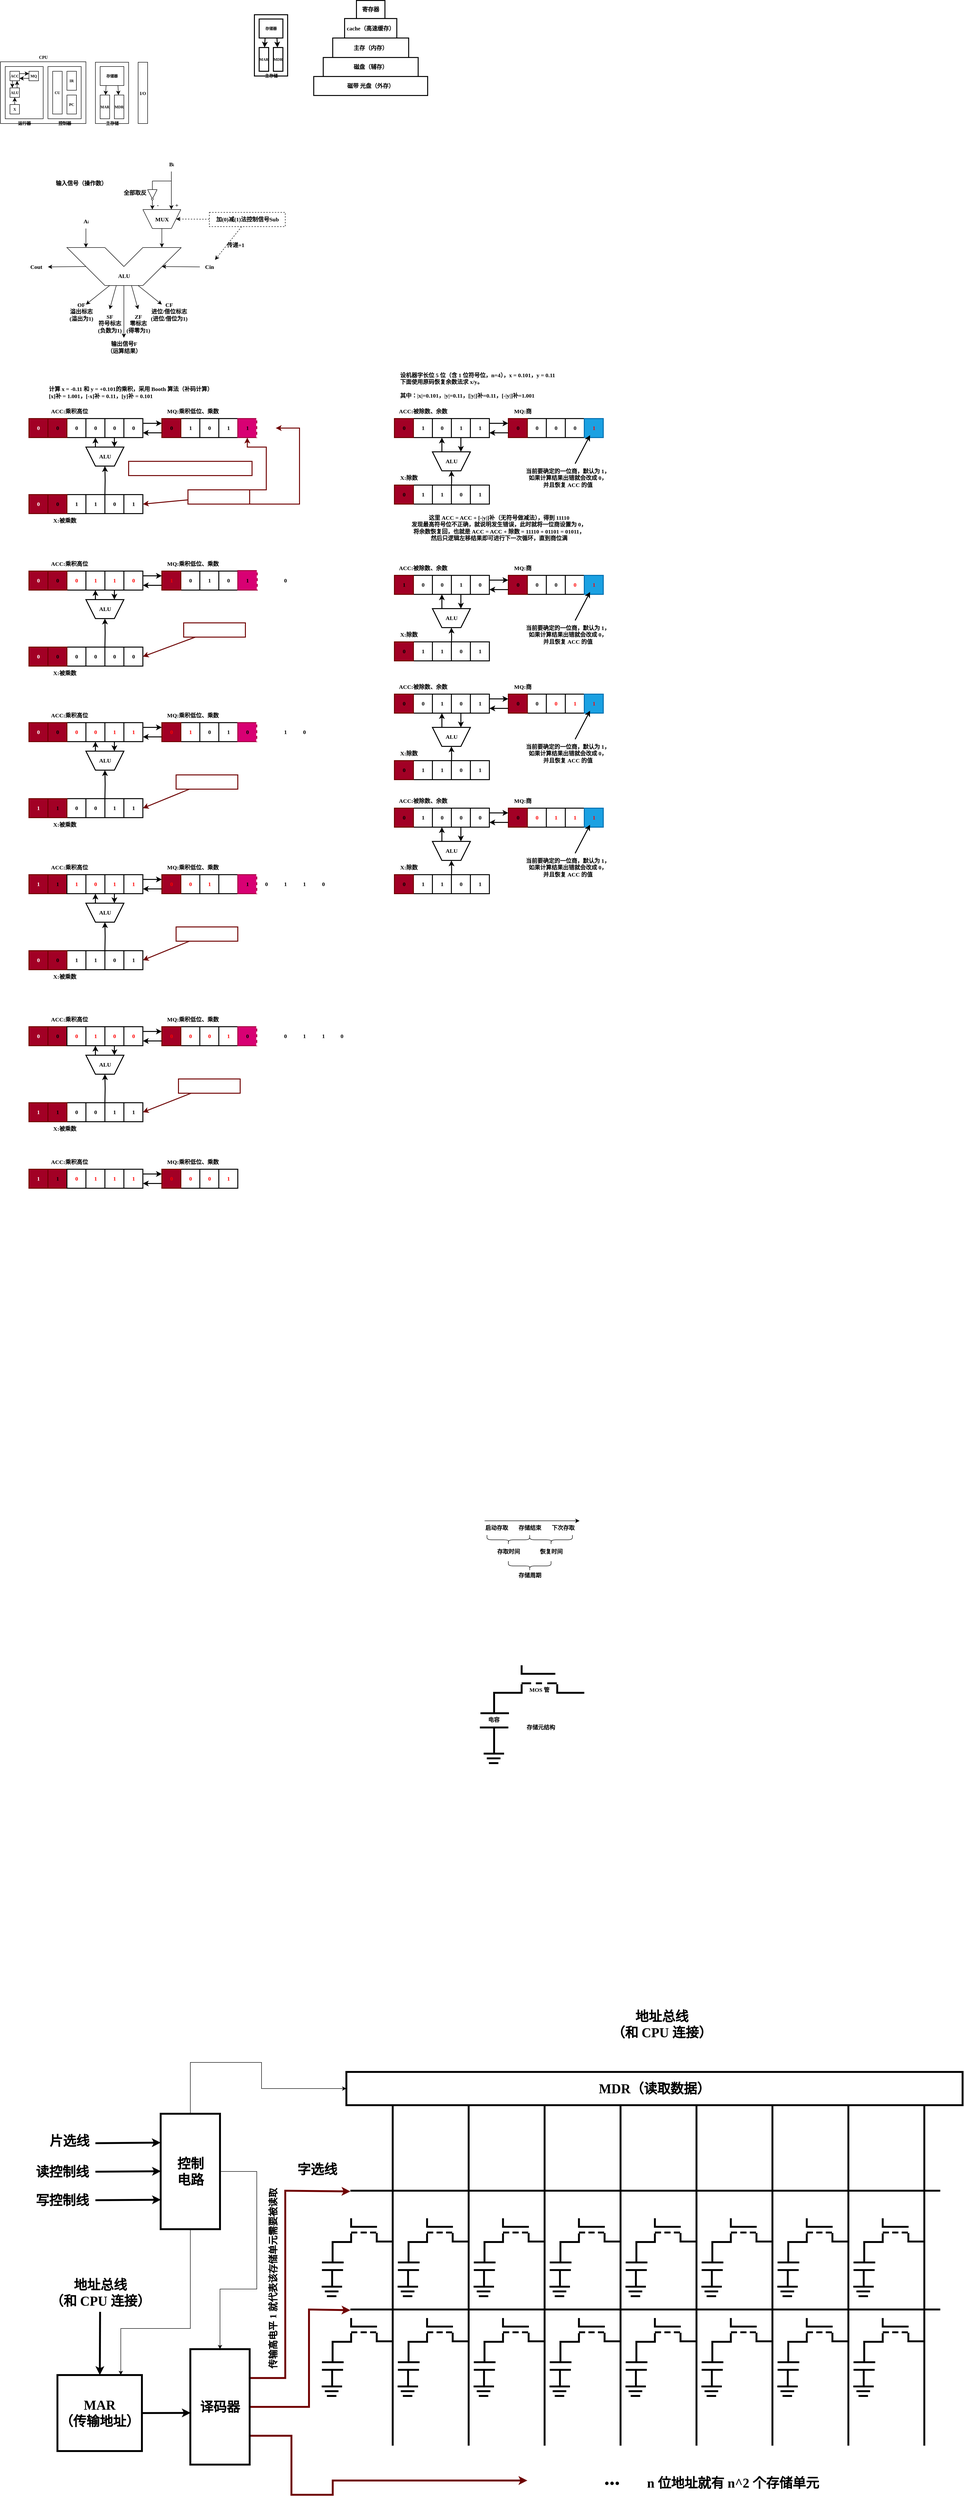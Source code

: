 <mxfile version="22.0.3" type="device">
  <diagram id="4DXWyz1Si2tPiAXw4-Sa" name="第 1 页">
    <mxGraphModel dx="1718" dy="865" grid="1" gridSize="10" guides="1" tooltips="1" connect="1" arrows="0" fold="1" page="1" pageScale="1" pageWidth="50000" pageHeight="50000" math="0" shadow="0">
      <root>
        <mxCell id="0" />
        <mxCell id="1" parent="0" />
        <mxCell id="2" value="" style="whiteSpace=wrap;html=1;fontFamily=Comic Sans MS;fontStyle=1" parent="1" vertex="1">
          <mxGeometry x="260" y="209" width="180" height="130" as="geometry" />
        </mxCell>
        <mxCell id="3" value="" style="whiteSpace=wrap;html=1;fontFamily=Comic Sans MS;fontStyle=1" parent="1" vertex="1">
          <mxGeometry x="270" y="219" width="80" height="110" as="geometry" />
        </mxCell>
        <mxCell id="4" value="" style="whiteSpace=wrap;html=1;fontFamily=Comic Sans MS;fontStyle=1" parent="1" vertex="1">
          <mxGeometry x="360" y="219" width="70" height="110" as="geometry" />
        </mxCell>
        <mxCell id="5" style="edgeStyle=none;html=1;exitX=1;exitY=0.25;exitDx=0;exitDy=0;entryX=0;entryY=0.25;entryDx=0;entryDy=0;fontFamily=Comic Sans MS;fontSize=8;fontStyle=1" parent="1" source="7" target="9" edge="1">
          <mxGeometry relative="1" as="geometry" />
        </mxCell>
        <mxCell id="6" style="edgeStyle=none;html=1;exitX=0.25;exitY=1;exitDx=0;exitDy=0;entryX=0.25;entryY=0;entryDx=0;entryDy=0;fontFamily=Comic Sans MS;fontSize=8;fontStyle=1" parent="1" source="7" target="11" edge="1">
          <mxGeometry relative="1" as="geometry" />
        </mxCell>
        <mxCell id="7" value="ACC" style="whiteSpace=wrap;html=1;fontFamily=Comic Sans MS;fontSize=8;fontStyle=1" parent="1" vertex="1">
          <mxGeometry x="280" y="229" width="20" height="20" as="geometry" />
        </mxCell>
        <mxCell id="8" style="edgeStyle=none;html=1;exitX=0;exitY=0.75;exitDx=0;exitDy=0;entryX=1;entryY=0.75;entryDx=0;entryDy=0;fontFamily=Comic Sans MS;fontSize=8;fontStyle=1" parent="1" source="9" target="7" edge="1">
          <mxGeometry relative="1" as="geometry" />
        </mxCell>
        <mxCell id="9" value="MQ" style="whiteSpace=wrap;html=1;fontFamily=Comic Sans MS;fontSize=8;fontStyle=1" parent="1" vertex="1">
          <mxGeometry x="320" y="229" width="20" height="20" as="geometry" />
        </mxCell>
        <mxCell id="10" style="edgeStyle=none;html=1;exitX=0.75;exitY=0;exitDx=0;exitDy=0;entryX=0.75;entryY=1;entryDx=0;entryDy=0;fontFamily=Comic Sans MS;fontSize=8;fontStyle=1" parent="1" source="11" target="7" edge="1">
          <mxGeometry relative="1" as="geometry" />
        </mxCell>
        <mxCell id="11" value="ALU" style="whiteSpace=wrap;html=1;fontFamily=Comic Sans MS;fontSize=8;fontStyle=1" parent="1" vertex="1">
          <mxGeometry x="280" y="264" width="20" height="20" as="geometry" />
        </mxCell>
        <mxCell id="12" style="edgeStyle=none;html=1;exitX=0.5;exitY=0;exitDx=0;exitDy=0;entryX=0.5;entryY=1;entryDx=0;entryDy=0;fontFamily=Comic Sans MS;fontSize=8;fontStyle=1" parent="1" source="13" target="11" edge="1">
          <mxGeometry relative="1" as="geometry" />
        </mxCell>
        <mxCell id="13" value="X" style="whiteSpace=wrap;html=1;fontFamily=Comic Sans MS;fontSize=8;fontStyle=1" parent="1" vertex="1">
          <mxGeometry x="280" y="299" width="20" height="20" as="geometry" />
        </mxCell>
        <mxCell id="14" value="CU" style="whiteSpace=wrap;html=1;fontFamily=Comic Sans MS;fontSize=8;fontStyle=1" parent="1" vertex="1">
          <mxGeometry x="370" y="229" width="20" height="90" as="geometry" />
        </mxCell>
        <mxCell id="15" value="IR" style="whiteSpace=wrap;html=1;fontFamily=Comic Sans MS;fontSize=8;fontStyle=1" parent="1" vertex="1">
          <mxGeometry x="400" y="229" width="20" height="40" as="geometry" />
        </mxCell>
        <mxCell id="16" value="PC" style="whiteSpace=wrap;html=1;fontFamily=Comic Sans MS;fontSize=8;fontStyle=1" parent="1" vertex="1">
          <mxGeometry x="400" y="279" width="20" height="40" as="geometry" />
        </mxCell>
        <mxCell id="17" value="" style="whiteSpace=wrap;html=1;fontFamily=Comic Sans MS;fontStyle=1" parent="1" vertex="1">
          <mxGeometry x="460" y="210" width="70" height="129" as="geometry" />
        </mxCell>
        <mxCell id="18" style="edgeStyle=none;html=1;exitX=0.25;exitY=1;exitDx=0;exitDy=0;fontFamily=Comic Sans MS;fontSize=8;fontStyle=1" parent="1" source="20" target="21" edge="1">
          <mxGeometry relative="1" as="geometry" />
        </mxCell>
        <mxCell id="19" style="edgeStyle=none;html=1;exitX=0.75;exitY=1;exitDx=0;exitDy=0;fontFamily=Comic Sans MS;fontSize=8;fontStyle=1" parent="1" source="20" target="22" edge="1">
          <mxGeometry relative="1" as="geometry" />
        </mxCell>
        <mxCell id="20" value="&lt;font style=&quot;font-size: 8px;&quot;&gt;存储器&lt;/font&gt;" style="whiteSpace=wrap;html=1;fontFamily=Comic Sans MS;fontSize=9;fontStyle=1" parent="1" vertex="1">
          <mxGeometry x="470" y="219" width="50" height="40" as="geometry" />
        </mxCell>
        <mxCell id="21" value="&lt;font style=&quot;font-size: 8px;&quot;&gt;MAR&lt;/font&gt;" style="whiteSpace=wrap;html=1;fontFamily=Comic Sans MS;fontSize=9;fontStyle=1" parent="1" vertex="1">
          <mxGeometry x="470" y="279" width="20" height="50" as="geometry" />
        </mxCell>
        <mxCell id="22" value="&lt;font style=&quot;font-size: 8px;&quot;&gt;MDR&lt;/font&gt;" style="whiteSpace=wrap;html=1;fontFamily=Comic Sans MS;fontSize=9;fontStyle=1" parent="1" vertex="1">
          <mxGeometry x="500" y="279" width="20" height="50" as="geometry" />
        </mxCell>
        <mxCell id="23" value="&lt;font style=&quot;font-size: 9px;&quot;&gt;I/O&lt;/font&gt;" style="whiteSpace=wrap;html=1;fontFamily=Comic Sans MS;fontStyle=1" parent="1" vertex="1">
          <mxGeometry x="550" y="210" width="20" height="129" as="geometry" />
        </mxCell>
        <mxCell id="24" value="运行器" style="text;html=1;align=center;verticalAlign=middle;resizable=0;points=[];autosize=1;strokeColor=none;fillColor=none;fontSize=9;fontFamily=Comic Sans MS;fontStyle=1" parent="1" vertex="1">
          <mxGeometry x="285" y="329" width="50" height="20" as="geometry" />
        </mxCell>
        <mxCell id="25" value="控制器" style="text;html=1;align=center;verticalAlign=middle;resizable=0;points=[];autosize=1;strokeColor=none;fillColor=none;fontSize=9;fontFamily=Comic Sans MS;fontStyle=1" parent="1" vertex="1">
          <mxGeometry x="370" y="329" width="50" height="20" as="geometry" />
        </mxCell>
        <mxCell id="26" value="CPU" style="text;html=1;align=center;verticalAlign=middle;resizable=0;points=[];autosize=1;strokeColor=none;fillColor=none;fontSize=9;fontFamily=Comic Sans MS;fontStyle=1" parent="1" vertex="1">
          <mxGeometry x="330" y="190" width="40" height="20" as="geometry" />
        </mxCell>
        <mxCell id="27" value="主存储" style="text;html=1;align=center;verticalAlign=middle;resizable=0;points=[];autosize=1;strokeColor=none;fillColor=none;fontSize=9;fontFamily=Comic Sans MS;fontStyle=1" parent="1" vertex="1">
          <mxGeometry x="470" y="329" width="50" height="20" as="geometry" />
        </mxCell>
        <mxCell id="28" value="" style="endArrow=none;html=1;fontFamily=Comic Sans MS;fontStyle=1" parent="1" edge="1">
          <mxGeometry width="50" height="50" relative="1" as="geometry">
            <mxPoint x="399.111" y="600" as="sourcePoint" />
            <mxPoint x="480" y="600" as="targetPoint" />
          </mxGeometry>
        </mxCell>
        <mxCell id="29" value="" style="endArrow=none;html=1;fontFamily=Comic Sans MS;fontStyle=1" parent="1" edge="1">
          <mxGeometry width="50" height="50" relative="1" as="geometry">
            <mxPoint x="560.001" y="600" as="sourcePoint" />
            <mxPoint x="640.89" y="600" as="targetPoint" />
          </mxGeometry>
        </mxCell>
        <mxCell id="30" value="" style="endArrow=none;html=1;fontFamily=Comic Sans MS;fontStyle=1" parent="1" edge="1">
          <mxGeometry width="50" height="50" relative="1" as="geometry">
            <mxPoint x="520" y="640" as="sourcePoint" />
            <mxPoint x="480" y="600" as="targetPoint" />
          </mxGeometry>
        </mxCell>
        <mxCell id="31" value="" style="endArrow=none;html=1;fontFamily=Comic Sans MS;fontStyle=1" parent="1" edge="1">
          <mxGeometry width="50" height="50" relative="1" as="geometry">
            <mxPoint x="520" y="640" as="sourcePoint" />
            <mxPoint x="560" y="600" as="targetPoint" />
          </mxGeometry>
        </mxCell>
        <mxCell id="32" value="" style="endArrow=none;html=1;fontFamily=Comic Sans MS;fontStyle=1" parent="1" edge="1">
          <mxGeometry width="50" height="50" relative="1" as="geometry">
            <mxPoint x="560" y="680" as="sourcePoint" />
            <mxPoint x="640.89" y="600" as="targetPoint" />
          </mxGeometry>
        </mxCell>
        <mxCell id="33" value="" style="endArrow=none;html=1;fontFamily=Comic Sans MS;fontStyle=1" parent="1" edge="1">
          <mxGeometry width="50" height="50" relative="1" as="geometry">
            <mxPoint x="560" y="680" as="sourcePoint" />
            <mxPoint x="480" y="680" as="targetPoint" />
          </mxGeometry>
        </mxCell>
        <mxCell id="34" value="" style="endArrow=none;html=1;fontFamily=Comic Sans MS;fontStyle=1" parent="1" edge="1">
          <mxGeometry width="50" height="50" relative="1" as="geometry">
            <mxPoint x="400" y="600" as="sourcePoint" />
            <mxPoint x="480" y="680" as="targetPoint" />
          </mxGeometry>
        </mxCell>
        <mxCell id="35" value="&lt;span&gt;&lt;font&gt;ALU&lt;/font&gt;&lt;/span&gt;" style="text;html=1;align=center;verticalAlign=middle;resizable=0;points=[];autosize=1;strokeColor=none;fillColor=none;fontFamily=Comic Sans MS;fontStyle=1" parent="1" vertex="1">
          <mxGeometry x="495" y="645" width="50" height="30" as="geometry" />
        </mxCell>
        <mxCell id="36" value="" style="endArrow=classic;html=1;fontFamily=Comic Sans MS;fontSize=12;strokeWidth=1;fontStyle=1" parent="1" edge="1">
          <mxGeometry width="50" height="50" relative="1" as="geometry">
            <mxPoint x="600" y="560" as="sourcePoint" />
            <mxPoint x="600" y="600" as="targetPoint" />
          </mxGeometry>
        </mxCell>
        <mxCell id="38" value="" style="endArrow=classic;html=1;fontFamily=Comic Sans MS;fontSize=12;strokeWidth=1;fontStyle=1" parent="1" edge="1">
          <mxGeometry width="50" height="50" relative="1" as="geometry">
            <mxPoint x="440" y="560" as="sourcePoint" />
            <mxPoint x="440" y="600" as="targetPoint" />
          </mxGeometry>
        </mxCell>
        <mxCell id="39" value="&lt;font&gt;&lt;span&gt;B&lt;font style=&quot;font-size: 8px;&quot;&gt;i&lt;/font&gt;&lt;/span&gt;&lt;/font&gt;" style="text;html=1;align=center;verticalAlign=middle;resizable=0;points=[];autosize=1;strokeColor=none;fillColor=none;fontFamily=Comic Sans MS;fontStyle=1" parent="1" vertex="1">
          <mxGeometry x="605" y="410" width="30" height="30" as="geometry" />
        </mxCell>
        <mxCell id="40" value="&lt;font&gt;&lt;span&gt;&lt;font style=&quot;&quot;&gt;A&lt;/font&gt;&lt;font style=&quot;font-size: 8px;&quot;&gt;i&lt;/font&gt;&lt;/span&gt;&lt;/font&gt;" style="text;html=1;align=center;verticalAlign=middle;resizable=0;points=[];autosize=1;strokeColor=none;fillColor=none;fontFamily=Comic Sans MS;fontStyle=1" parent="1" vertex="1">
          <mxGeometry x="425" y="530" width="30" height="30" as="geometry" />
        </mxCell>
        <mxCell id="41" value="&lt;font&gt;&lt;span&gt;输入信号（操作数）&lt;/span&gt;&lt;/font&gt;" style="text;html=1;align=center;verticalAlign=middle;resizable=0;points=[];autosize=1;strokeColor=none;fillColor=none;fontFamily=Comic Sans MS;fontStyle=1" parent="1" vertex="1">
          <mxGeometry x="365" y="450" width="130" height="30" as="geometry" />
        </mxCell>
        <mxCell id="42" value="&lt;font&gt;&lt;span&gt;输出信号F&lt;br&gt;（运算结果）&lt;/span&gt;&lt;/font&gt;" style="text;html=1;align=center;verticalAlign=middle;resizable=0;points=[];autosize=1;strokeColor=none;fillColor=none;fontFamily=Comic Sans MS;fontStyle=1" parent="1" vertex="1">
          <mxGeometry x="470" y="790" width="100" height="40" as="geometry" />
        </mxCell>
        <mxCell id="43" value="" style="endArrow=classic;html=1;fontFamily=Comic Sans MS;fontSize=12;strokeWidth=1;fontStyle=1" parent="1" target="42" edge="1">
          <mxGeometry width="50" height="50" relative="1" as="geometry">
            <mxPoint x="520" y="680" as="sourcePoint" />
            <mxPoint x="520" y="720" as="targetPoint" />
          </mxGeometry>
        </mxCell>
        <mxCell id="44" value="" style="endArrow=classic;html=1;fontFamily=Comic Sans MS;fontSize=12;strokeWidth=1;dashed=1;fontStyle=1" parent="1" source="47" edge="1">
          <mxGeometry width="50" height="50" relative="1" as="geometry">
            <mxPoint x="670" y="630" as="sourcePoint" />
            <mxPoint x="630" y="540" as="targetPoint" />
          </mxGeometry>
        </mxCell>
        <mxCell id="45" value="" style="endArrow=classic;html=1;fontFamily=Comic Sans MS;fontSize=12;strokeWidth=1;fontStyle=1" parent="1" source="74" edge="1">
          <mxGeometry width="50" height="50" relative="1" as="geometry">
            <mxPoint x="680" y="640" as="sourcePoint" />
            <mxPoint x="600" y="640" as="targetPoint" />
          </mxGeometry>
        </mxCell>
        <mxCell id="77" style="edgeStyle=none;html=1;dashed=1;strokeWidth=1;fontFamily=Comic Sans MS;fontSize=8;fontStyle=1" parent="1" source="47" target="74" edge="1">
          <mxGeometry relative="1" as="geometry" />
        </mxCell>
        <mxCell id="47" value="&lt;font&gt;&lt;span&gt;加(0)减(1)法控制信号Sub&lt;/span&gt;&lt;/font&gt;" style="text;html=1;align=center;verticalAlign=middle;resizable=0;points=[];autosize=1;strokeColor=default;fillColor=none;dashed=1;fontFamily=Comic Sans MS;fontStyle=1" parent="1" vertex="1">
          <mxGeometry x="700" y="526" width="160" height="30" as="geometry" />
        </mxCell>
        <mxCell id="48" value="" style="endArrow=classic;html=1;fontFamily=Comic Sans MS;fontSize=12;strokeWidth=1;fontStyle=1" parent="1" edge="1">
          <mxGeometry width="50" height="50" relative="1" as="geometry">
            <mxPoint x="550" y="680" as="sourcePoint" />
            <mxPoint x="600" y="720" as="targetPoint" />
          </mxGeometry>
        </mxCell>
        <mxCell id="49" value="" style="endArrow=classic;html=1;fontFamily=Comic Sans MS;fontSize=12;strokeWidth=1;fontStyle=1" parent="1" edge="1">
          <mxGeometry width="50" height="50" relative="1" as="geometry">
            <mxPoint x="490" y="680" as="sourcePoint" />
            <mxPoint x="440" y="720" as="targetPoint" />
          </mxGeometry>
        </mxCell>
        <mxCell id="50" value="" style="endArrow=classic;html=1;fontFamily=Comic Sans MS;fontSize=12;strokeWidth=1;fontStyle=1" parent="1" edge="1">
          <mxGeometry width="50" height="50" relative="1" as="geometry">
            <mxPoint x="504" y="680" as="sourcePoint" />
            <mxPoint x="490" y="730" as="targetPoint" />
          </mxGeometry>
        </mxCell>
        <mxCell id="51" value="" style="endArrow=classic;html=1;fontFamily=Comic Sans MS;fontSize=12;strokeWidth=1;fontStyle=1" parent="1" edge="1">
          <mxGeometry width="50" height="50" relative="1" as="geometry">
            <mxPoint x="536" y="680" as="sourcePoint" />
            <mxPoint x="550" y="730" as="targetPoint" />
          </mxGeometry>
        </mxCell>
        <mxCell id="53" value="&lt;font&gt;&lt;span&gt;OF&lt;br&gt;溢出标志&lt;br&gt;(溢出为1)&lt;br&gt;&lt;/span&gt;&lt;/font&gt;" style="text;html=1;align=center;verticalAlign=middle;resizable=0;points=[];autosize=1;strokeColor=none;fillColor=none;fontFamily=Comic Sans MS;fontStyle=1" parent="1" vertex="1">
          <mxGeometry x="390" y="705" width="80" height="60" as="geometry" />
        </mxCell>
        <mxCell id="54" value="&lt;font&gt;&lt;span&gt;CF&lt;br&gt;进位/借位标志&lt;br&gt;(进位/借位为1)&lt;br&gt;&lt;/span&gt;&lt;/font&gt;" style="text;html=1;align=center;verticalAlign=middle;resizable=0;points=[];autosize=1;strokeColor=none;fillColor=none;fontFamily=Comic Sans MS;fontStyle=1" parent="1" vertex="1">
          <mxGeometry x="560" y="705" width="110" height="60" as="geometry" />
        </mxCell>
        <mxCell id="55" value="&lt;font&gt;&lt;span&gt;SF&lt;br&gt;符号标志&lt;br&gt;(负数为1)&lt;br&gt;&lt;/span&gt;&lt;/font&gt;" style="text;html=1;align=center;verticalAlign=middle;resizable=0;points=[];autosize=1;strokeColor=none;fillColor=none;fontFamily=Comic Sans MS;fontStyle=1" parent="1" vertex="1">
          <mxGeometry x="450" y="730" width="80" height="60" as="geometry" />
        </mxCell>
        <mxCell id="57" value="&lt;font&gt;&lt;span&gt;ZF&lt;br&gt;零标志&lt;br&gt;(得零为1)&lt;br&gt;&lt;/span&gt;&lt;/font&gt;" style="text;html=1;align=center;verticalAlign=middle;resizable=0;points=[];autosize=1;strokeColor=none;fillColor=none;fontFamily=Comic Sans MS;fontStyle=1" parent="1" vertex="1">
          <mxGeometry x="510" y="730" width="80" height="60" as="geometry" />
        </mxCell>
        <mxCell id="59" value="" style="endArrow=none;html=1;fontFamily=Comic Sans MS;fontStyle=1" parent="1" edge="1">
          <mxGeometry width="50" height="50" relative="1" as="geometry">
            <mxPoint x="580" y="560" as="sourcePoint" />
            <mxPoint x="620" y="560" as="targetPoint" />
          </mxGeometry>
        </mxCell>
        <mxCell id="60" value="" style="endArrow=none;html=1;fontFamily=Comic Sans MS;fontStyle=1" parent="1" edge="1">
          <mxGeometry width="50" height="50" relative="1" as="geometry">
            <mxPoint x="640" y="520" as="sourcePoint" />
            <mxPoint x="620" y="560" as="targetPoint" />
          </mxGeometry>
        </mxCell>
        <mxCell id="61" value="" style="endArrow=none;html=1;fontFamily=Comic Sans MS;fontStyle=1" parent="1" edge="1">
          <mxGeometry width="50" height="50" relative="1" as="geometry">
            <mxPoint x="560" y="520" as="sourcePoint" />
            <mxPoint x="580" y="560" as="targetPoint" />
          </mxGeometry>
        </mxCell>
        <mxCell id="62" value="" style="endArrow=none;html=1;fontFamily=Comic Sans MS;fontStyle=1" parent="1" edge="1">
          <mxGeometry width="50" height="50" relative="1" as="geometry">
            <mxPoint x="560" y="520" as="sourcePoint" />
            <mxPoint x="640" y="520" as="targetPoint" />
          </mxGeometry>
        </mxCell>
        <mxCell id="63" value="&lt;font&gt;&lt;span&gt;MUX&lt;/span&gt;&lt;/font&gt;" style="text;html=1;align=center;verticalAlign=middle;resizable=0;points=[];autosize=1;strokeColor=none;fillColor=none;fontFamily=Comic Sans MS;fontStyle=1" parent="1" vertex="1">
          <mxGeometry x="575" y="526" width="50" height="30" as="geometry" />
        </mxCell>
        <mxCell id="64" value="" style="endArrow=classic;html=1;fontFamily=Comic Sans MS;fontSize=12;strokeWidth=1;fontStyle=1" parent="1" edge="1">
          <mxGeometry width="50" height="50" relative="1" as="geometry">
            <mxPoint x="620" y="440" as="sourcePoint" />
            <mxPoint x="620" y="520" as="targetPoint" />
          </mxGeometry>
        </mxCell>
        <mxCell id="65" value="" style="endArrow=classic;html=1;fontFamily=Comic Sans MS;fontSize=12;strokeWidth=1;fontStyle=1" parent="1" edge="1">
          <mxGeometry width="50" height="50" relative="1" as="geometry">
            <mxPoint x="580" y="500" as="sourcePoint" />
            <mxPoint x="580" y="520" as="targetPoint" />
          </mxGeometry>
        </mxCell>
        <mxCell id="66" value="" style="endArrow=none;html=1;fontFamily=Comic Sans MS;fontStyle=1" parent="1" edge="1">
          <mxGeometry width="50" height="50" relative="1" as="geometry">
            <mxPoint x="580" y="460" as="sourcePoint" />
            <mxPoint x="620" y="460" as="targetPoint" />
          </mxGeometry>
        </mxCell>
        <mxCell id="67" value="" style="endArrow=none;html=1;fontFamily=Comic Sans MS;fontStyle=1" parent="1" edge="1">
          <mxGeometry width="50" height="50" relative="1" as="geometry">
            <mxPoint x="590" y="478" as="sourcePoint" />
            <mxPoint x="580" y="498" as="targetPoint" />
          </mxGeometry>
        </mxCell>
        <mxCell id="68" value="" style="endArrow=none;html=1;fontFamily=Comic Sans MS;fontStyle=1" parent="1" edge="1">
          <mxGeometry width="50" height="50" relative="1" as="geometry">
            <mxPoint x="570" y="478" as="sourcePoint" />
            <mxPoint x="580" y="498" as="targetPoint" />
          </mxGeometry>
        </mxCell>
        <mxCell id="69" value="" style="endArrow=none;html=1;fontFamily=Comic Sans MS;fontStyle=1" parent="1" edge="1">
          <mxGeometry width="50" height="50" relative="1" as="geometry">
            <mxPoint x="570" y="478" as="sourcePoint" />
            <mxPoint x="590" y="478" as="targetPoint" />
          </mxGeometry>
        </mxCell>
        <mxCell id="70" value="" style="ellipse;whiteSpace=wrap;html=1;fontFamily=Comic Sans MS;fontSize=8;fontStyle=1" parent="1" vertex="1">
          <mxGeometry x="578" y="496" width="4" height="4" as="geometry" />
        </mxCell>
        <mxCell id="72" value="" style="endArrow=none;html=1;fontFamily=Comic Sans MS;fontStyle=1" parent="1" edge="1">
          <mxGeometry width="50" height="50" relative="1" as="geometry">
            <mxPoint x="580" y="460" as="sourcePoint" />
            <mxPoint x="580" y="478" as="targetPoint" />
          </mxGeometry>
        </mxCell>
        <mxCell id="73" value="" style="endArrow=classic;html=1;fontFamily=Comic Sans MS;fontSize=12;strokeWidth=1;fontStyle=1" parent="1" target="75" edge="1">
          <mxGeometry width="50" height="50" relative="1" as="geometry">
            <mxPoint x="440" y="640" as="sourcePoint" />
            <mxPoint x="360" y="640" as="targetPoint" />
          </mxGeometry>
        </mxCell>
        <mxCell id="74" value="&lt;font&gt;&lt;span&gt;Cin&lt;/span&gt;&lt;/font&gt;" style="text;html=1;align=center;verticalAlign=middle;resizable=0;points=[];autosize=1;strokeColor=none;fillColor=none;fontFamily=Comic Sans MS;fontStyle=1" parent="1" vertex="1">
          <mxGeometry x="680" y="626" width="40" height="30" as="geometry" />
        </mxCell>
        <mxCell id="75" value="&lt;font&gt;&lt;span&gt;Cout&lt;/span&gt;&lt;/font&gt;" style="text;html=1;align=center;verticalAlign=middle;resizable=0;points=[];autosize=1;strokeColor=none;fillColor=none;fontFamily=Comic Sans MS;fontStyle=1" parent="1" vertex="1">
          <mxGeometry x="310" y="626" width="50" height="30" as="geometry" />
        </mxCell>
        <mxCell id="76" value="&lt;font&gt;&lt;span&gt;全部取反&lt;/span&gt;&lt;/font&gt;" style="text;html=1;align=center;verticalAlign=middle;resizable=0;points=[];autosize=1;strokeColor=none;fillColor=none;fontFamily=Comic Sans MS;fontStyle=1" parent="1" vertex="1">
          <mxGeometry x="508" y="470" width="70" height="30" as="geometry" />
        </mxCell>
        <mxCell id="78" value="&lt;font&gt;&lt;span&gt;传递+1&lt;/span&gt;&lt;/font&gt;" style="text;html=1;align=center;verticalAlign=middle;resizable=0;points=[];autosize=1;strokeColor=none;fillColor=none;fontFamily=Comic Sans MS;fontStyle=1" parent="1" vertex="1">
          <mxGeometry x="725" y="580" width="60" height="30" as="geometry" />
        </mxCell>
        <mxCell id="79" value="&lt;font&gt;&lt;span&gt;+&lt;/span&gt;&lt;/font&gt;" style="text;html=1;align=center;verticalAlign=middle;resizable=0;points=[];autosize=1;strokeColor=none;fillColor=none;fontFamily=Comic Sans MS;fontStyle=1" parent="1" vertex="1">
          <mxGeometry x="616" y="496" width="30" height="30" as="geometry" />
        </mxCell>
        <mxCell id="80" value="&lt;font&gt;&lt;span&gt;-&lt;/span&gt;&lt;/font&gt;" style="text;html=1;align=center;verticalAlign=middle;resizable=0;points=[];autosize=1;strokeColor=none;fillColor=none;fontFamily=Comic Sans MS;fontStyle=1" parent="1" vertex="1">
          <mxGeometry x="576" y="496" width="30" height="30" as="geometry" />
        </mxCell>
        <mxCell id="ssaRUBrVBBdNvTdfM8SY-89" style="rounded=0;orthogonalLoop=1;jettySize=auto;html=1;entryX=0.25;entryY=1;entryDx=0;entryDy=0;strokeWidth=2;fontFamily=Comic Sans MS;fontStyle=1" parent="1" target="ssaRUBrVBBdNvTdfM8SY-85" edge="1">
          <mxGeometry relative="1" as="geometry">
            <mxPoint x="500" y="1000" as="sourcePoint" />
          </mxGeometry>
        </mxCell>
        <mxCell id="ssaRUBrVBBdNvTdfM8SY-91" style="edgeStyle=orthogonalEdgeStyle;rounded=0;orthogonalLoop=1;jettySize=auto;html=1;exitX=0.5;exitY=0;exitDx=0;exitDy=0;entryX=0.5;entryY=0;entryDx=0;entryDy=0;strokeWidth=2;fontFamily=Comic Sans MS;fontStyle=1" parent="1" target="ssaRUBrVBBdNvTdfM8SY-85" edge="1">
          <mxGeometry relative="1" as="geometry">
            <mxPoint x="480" y="1120" as="sourcePoint" />
          </mxGeometry>
        </mxCell>
        <mxCell id="ssaRUBrVBBdNvTdfM8SY-90" style="rounded=0;orthogonalLoop=1;jettySize=auto;html=1;exitX=0.75;exitY=1;exitDx=0;exitDy=0;strokeWidth=2;fontFamily=Comic Sans MS;fontStyle=1" parent="1" source="ssaRUBrVBBdNvTdfM8SY-85" edge="1">
          <mxGeometry relative="1" as="geometry">
            <mxPoint x="460" y="1000" as="targetPoint" />
          </mxGeometry>
        </mxCell>
        <mxCell id="ssaRUBrVBBdNvTdfM8SY-88" style="edgeStyle=orthogonalEdgeStyle;rounded=0;orthogonalLoop=1;jettySize=auto;html=1;exitX=0;exitY=0.75;exitDx=0;exitDy=0;entryX=1;entryY=0.75;entryDx=0;entryDy=0;strokeWidth=2;fontFamily=Comic Sans MS;fontStyle=1" parent="1" source="ssaRUBrVBBdNvTdfM8SY-81" edge="1">
          <mxGeometry relative="1" as="geometry">
            <mxPoint x="560" y="990" as="targetPoint" />
          </mxGeometry>
        </mxCell>
        <mxCell id="ssaRUBrVBBdNvTdfM8SY-95" value="X:被乘数" style="text;html=1;align=center;verticalAlign=middle;resizable=0;points=[];autosize=1;strokeColor=none;fillColor=none;strokeWidth=2;fontFamily=Comic Sans MS;fontStyle=1" parent="1" vertex="1">
          <mxGeometry x="360" y="1160" width="70" height="30" as="geometry" />
        </mxCell>
        <mxCell id="ssaRUBrVBBdNvTdfM8SY-97" value="ACC:乘积高位" style="text;html=1;align=center;verticalAlign=middle;resizable=0;points=[];autosize=1;strokeColor=none;fillColor=none;strokeWidth=2;fontFamily=Comic Sans MS;fontStyle=1" parent="1" vertex="1">
          <mxGeometry x="355" y="930" width="100" height="30" as="geometry" />
        </mxCell>
        <mxCell id="ssaRUBrVBBdNvTdfM8SY-98" value="MQ:乘积低位、乘数" style="text;html=1;align=center;verticalAlign=middle;resizable=0;points=[];autosize=1;strokeColor=none;fillColor=none;strokeWidth=2;fontFamily=Comic Sans MS;fontStyle=1" parent="1" vertex="1">
          <mxGeometry x="600" y="930" width="130" height="30" as="geometry" />
        </mxCell>
        <mxCell id="ssaRUBrVBBdNvTdfM8SY-99" value="" style="group;fontFamily=Comic Sans MS;fontStyle=1" parent="1" vertex="1" connectable="0">
          <mxGeometry x="440" y="1020" width="80" height="40" as="geometry" />
        </mxCell>
        <mxCell id="ssaRUBrVBBdNvTdfM8SY-85" value="" style="shape=trapezoid;perimeter=trapezoidPerimeter;whiteSpace=wrap;html=1;fixedSize=1;rotation=-180;strokeWidth=2;fontFamily=Comic Sans MS;fontStyle=1" parent="ssaRUBrVBBdNvTdfM8SY-99" vertex="1">
          <mxGeometry width="80" height="40" as="geometry" />
        </mxCell>
        <mxCell id="ssaRUBrVBBdNvTdfM8SY-86" value="ALU" style="text;html=1;align=center;verticalAlign=middle;resizable=0;points=[];autosize=1;strokeColor=none;fillColor=none;strokeWidth=2;fontFamily=Comic Sans MS;fontStyle=1" parent="ssaRUBrVBBdNvTdfM8SY-99" vertex="1">
          <mxGeometry x="15" y="5" width="50" height="30" as="geometry" />
        </mxCell>
        <mxCell id="ssaRUBrVBBdNvTdfM8SY-111" value="" style="group;fillColor=#a20025;fontColor=#ffffff;strokeColor=#6F0000;gradientColor=none;container=0;fontFamily=Comic Sans MS;fontStyle=1" parent="1" vertex="1" connectable="0">
          <mxGeometry x="360" y="960" width="40" height="40" as="geometry" />
        </mxCell>
        <mxCell id="ssaRUBrVBBdNvTdfM8SY-112" value="" style="group;fontFamily=Comic Sans MS;fontStyle=1" parent="1" vertex="1" connectable="0">
          <mxGeometry x="520" y="960" width="40" height="40" as="geometry" />
        </mxCell>
        <mxCell id="ssaRUBrVBBdNvTdfM8SY-113" value="" style="whiteSpace=wrap;html=1;strokeWidth=2;fontFamily=Comic Sans MS;fontStyle=1" parent="ssaRUBrVBBdNvTdfM8SY-112" vertex="1">
          <mxGeometry width="40" height="40" as="geometry" />
        </mxCell>
        <mxCell id="ssaRUBrVBBdNvTdfM8SY-114" value="0" style="text;html=1;align=center;verticalAlign=middle;resizable=0;points=[];autosize=1;strokeColor=none;fillColor=none;strokeWidth=2;fontFamily=Comic Sans MS;fontStyle=1" parent="ssaRUBrVBBdNvTdfM8SY-112" vertex="1">
          <mxGeometry x="5" y="5" width="30" height="30" as="geometry" />
        </mxCell>
        <mxCell id="ssaRUBrVBBdNvTdfM8SY-115" value="" style="group;fontFamily=Comic Sans MS;fontStyle=1" parent="1" vertex="1" connectable="0">
          <mxGeometry x="480" y="960" width="40" height="40" as="geometry" />
        </mxCell>
        <mxCell id="ssaRUBrVBBdNvTdfM8SY-116" value="" style="whiteSpace=wrap;html=1;strokeWidth=2;fontFamily=Comic Sans MS;fontStyle=1" parent="ssaRUBrVBBdNvTdfM8SY-115" vertex="1">
          <mxGeometry width="40" height="40" as="geometry" />
        </mxCell>
        <mxCell id="ssaRUBrVBBdNvTdfM8SY-117" value="0" style="text;html=1;align=center;verticalAlign=middle;resizable=0;points=[];autosize=1;strokeColor=none;fillColor=none;strokeWidth=2;fontFamily=Comic Sans MS;fontStyle=1" parent="ssaRUBrVBBdNvTdfM8SY-115" vertex="1">
          <mxGeometry x="5" y="5" width="30" height="30" as="geometry" />
        </mxCell>
        <mxCell id="ssaRUBrVBBdNvTdfM8SY-118" value="" style="group;fontFamily=Comic Sans MS;fontStyle=1" parent="1" vertex="1" connectable="0">
          <mxGeometry x="440" y="960" width="40" height="40" as="geometry" />
        </mxCell>
        <mxCell id="ssaRUBrVBBdNvTdfM8SY-119" value="" style="whiteSpace=wrap;html=1;strokeWidth=2;fontFamily=Comic Sans MS;fontStyle=1" parent="ssaRUBrVBBdNvTdfM8SY-118" vertex="1">
          <mxGeometry width="40" height="40" as="geometry" />
        </mxCell>
        <mxCell id="ssaRUBrVBBdNvTdfM8SY-120" value="0" style="text;html=1;align=center;verticalAlign=middle;resizable=0;points=[];autosize=1;strokeColor=none;fillColor=none;strokeWidth=2;fontFamily=Comic Sans MS;fontStyle=1" parent="ssaRUBrVBBdNvTdfM8SY-118" vertex="1">
          <mxGeometry x="5" y="5" width="30" height="30" as="geometry" />
        </mxCell>
        <mxCell id="ssaRUBrVBBdNvTdfM8SY-121" value="" style="group;fontFamily=Comic Sans MS;fontStyle=1" parent="1" vertex="1" connectable="0">
          <mxGeometry x="400" y="960" width="40" height="40" as="geometry" />
        </mxCell>
        <mxCell id="ssaRUBrVBBdNvTdfM8SY-122" value="" style="whiteSpace=wrap;html=1;strokeWidth=2;fontFamily=Comic Sans MS;fontStyle=1" parent="ssaRUBrVBBdNvTdfM8SY-121" vertex="1">
          <mxGeometry width="40" height="40" as="geometry" />
        </mxCell>
        <mxCell id="ssaRUBrVBBdNvTdfM8SY-123" value="0" style="text;html=1;align=center;verticalAlign=middle;resizable=0;points=[];autosize=1;strokeColor=none;fillColor=none;strokeWidth=2;fontFamily=Comic Sans MS;fontStyle=1" parent="ssaRUBrVBBdNvTdfM8SY-121" vertex="1">
          <mxGeometry x="5" y="5" width="30" height="30" as="geometry" />
        </mxCell>
        <mxCell id="ssaRUBrVBBdNvTdfM8SY-125" value="" style="group;fillColor=#a20025;fontColor=#ffffff;strokeColor=#6F0000;gradientColor=none;container=0;fontFamily=Comic Sans MS;fontStyle=1" parent="1" vertex="1" connectable="0">
          <mxGeometry x="600" y="960" width="40" height="40" as="geometry" />
        </mxCell>
        <mxCell id="ssaRUBrVBBdNvTdfM8SY-126" value="" style="group;fontFamily=Comic Sans MS;fontStyle=1" parent="1" vertex="1" connectable="0">
          <mxGeometry x="640" y="960" width="40" height="40" as="geometry" />
        </mxCell>
        <mxCell id="ssaRUBrVBBdNvTdfM8SY-127" value="" style="whiteSpace=wrap;html=1;strokeWidth=2;fontFamily=Comic Sans MS;fontStyle=1" parent="ssaRUBrVBBdNvTdfM8SY-126" vertex="1">
          <mxGeometry width="40" height="40" as="geometry" />
        </mxCell>
        <mxCell id="ssaRUBrVBBdNvTdfM8SY-128" value="1" style="text;html=1;align=center;verticalAlign=middle;resizable=0;points=[];autosize=1;strokeColor=none;fillColor=none;strokeWidth=2;fontFamily=Comic Sans MS;fontStyle=1" parent="ssaRUBrVBBdNvTdfM8SY-126" vertex="1">
          <mxGeometry x="5" y="5" width="30" height="30" as="geometry" />
        </mxCell>
        <mxCell id="ssaRUBrVBBdNvTdfM8SY-130" value="" style="group;fontFamily=Comic Sans MS;fontStyle=1" parent="1" vertex="1" connectable="0">
          <mxGeometry x="680" y="960" width="40" height="40" as="geometry" />
        </mxCell>
        <mxCell id="ssaRUBrVBBdNvTdfM8SY-131" value="" style="whiteSpace=wrap;html=1;strokeWidth=2;fontFamily=Comic Sans MS;fontStyle=1" parent="ssaRUBrVBBdNvTdfM8SY-130" vertex="1">
          <mxGeometry width="40" height="40" as="geometry" />
        </mxCell>
        <mxCell id="ssaRUBrVBBdNvTdfM8SY-132" value="0" style="text;html=1;align=center;verticalAlign=middle;resizable=0;points=[];autosize=1;strokeColor=none;fillColor=none;strokeWidth=2;fontFamily=Comic Sans MS;fontStyle=1" parent="ssaRUBrVBBdNvTdfM8SY-130" vertex="1">
          <mxGeometry x="5" y="5" width="30" height="30" as="geometry" />
        </mxCell>
        <mxCell id="ssaRUBrVBBdNvTdfM8SY-133" value="" style="group;fontFamily=Comic Sans MS;fontStyle=1" parent="1" vertex="1" connectable="0">
          <mxGeometry x="720" y="960" width="40" height="40" as="geometry" />
        </mxCell>
        <mxCell id="ssaRUBrVBBdNvTdfM8SY-134" value="" style="whiteSpace=wrap;html=1;strokeWidth=2;fontFamily=Comic Sans MS;fontStyle=1" parent="ssaRUBrVBBdNvTdfM8SY-133" vertex="1">
          <mxGeometry width="40" height="40" as="geometry" />
        </mxCell>
        <mxCell id="ssaRUBrVBBdNvTdfM8SY-135" value="1" style="text;html=1;align=center;verticalAlign=middle;resizable=0;points=[];autosize=1;strokeColor=none;fillColor=none;strokeWidth=2;fontFamily=Comic Sans MS;fontStyle=1" parent="ssaRUBrVBBdNvTdfM8SY-133" vertex="1">
          <mxGeometry x="5" y="5" width="30" height="30" as="geometry" />
        </mxCell>
        <mxCell id="ssaRUBrVBBdNvTdfM8SY-136" value="" style="group;fillColor=#d80073;strokeColor=#A50040;fontColor=#ffffff;fontFamily=Comic Sans MS;fontStyle=1" parent="1" vertex="1" connectable="0">
          <mxGeometry x="760" y="960" width="40" height="40" as="geometry" />
        </mxCell>
        <mxCell id="ssaRUBrVBBdNvTdfM8SY-137" value="" style="whiteSpace=wrap;html=1;strokeWidth=2;fontFamily=Comic Sans MS;fontStyle=1;fillColor=#d80073;fontColor=#ffffff;strokeColor=#A50040;" parent="ssaRUBrVBBdNvTdfM8SY-136" vertex="1">
          <mxGeometry width="40" height="40" as="geometry" />
        </mxCell>
        <mxCell id="ssaRUBrVBBdNvTdfM8SY-138" value="1" style="text;html=1;align=center;verticalAlign=middle;resizable=0;points=[];autosize=1;strokeColor=none;fillColor=none;strokeWidth=2;fontFamily=Comic Sans MS;fontStyle=1" parent="ssaRUBrVBBdNvTdfM8SY-136" vertex="1">
          <mxGeometry x="5" y="5" width="30" height="30" as="geometry" />
        </mxCell>
        <mxCell id="ssaRUBrVBBdNvTdfM8SY-139" value="" style="group;fillColor=#a20025;fontColor=#ffffff;strokeColor=#6F0000;gradientColor=none;container=0;fontFamily=Comic Sans MS;fontStyle=1" parent="1" vertex="1" connectable="0">
          <mxGeometry x="360" y="1120" width="40" height="40" as="geometry" />
        </mxCell>
        <mxCell id="ssaRUBrVBBdNvTdfM8SY-140" value="" style="group;fontFamily=Comic Sans MS;fontStyle=1" parent="1" vertex="1" connectable="0">
          <mxGeometry x="400" y="1120" width="40" height="40" as="geometry" />
        </mxCell>
        <mxCell id="ssaRUBrVBBdNvTdfM8SY-141" value="" style="whiteSpace=wrap;html=1;strokeWidth=2;fontFamily=Comic Sans MS;fontStyle=1" parent="ssaRUBrVBBdNvTdfM8SY-140" vertex="1">
          <mxGeometry width="40" height="40" as="geometry" />
        </mxCell>
        <mxCell id="ssaRUBrVBBdNvTdfM8SY-142" value="1" style="text;html=1;align=center;verticalAlign=middle;resizable=0;points=[];autosize=1;strokeColor=none;fillColor=none;strokeWidth=2;fontFamily=Comic Sans MS;fontStyle=1" parent="ssaRUBrVBBdNvTdfM8SY-140" vertex="1">
          <mxGeometry x="5" y="5" width="30" height="30" as="geometry" />
        </mxCell>
        <mxCell id="ssaRUBrVBBdNvTdfM8SY-143" value="" style="group;fontFamily=Comic Sans MS;fontStyle=1" parent="1" vertex="1" connectable="0">
          <mxGeometry x="440" y="1120" width="40" height="40" as="geometry" />
        </mxCell>
        <mxCell id="ssaRUBrVBBdNvTdfM8SY-144" value="" style="whiteSpace=wrap;html=1;strokeWidth=2;fontFamily=Comic Sans MS;fontStyle=1" parent="ssaRUBrVBBdNvTdfM8SY-143" vertex="1">
          <mxGeometry width="40" height="40" as="geometry" />
        </mxCell>
        <mxCell id="ssaRUBrVBBdNvTdfM8SY-145" value="1" style="text;html=1;align=center;verticalAlign=middle;resizable=0;points=[];autosize=1;strokeColor=none;fillColor=none;strokeWidth=2;fontFamily=Comic Sans MS;fontStyle=1" parent="ssaRUBrVBBdNvTdfM8SY-143" vertex="1">
          <mxGeometry x="5" y="5" width="30" height="30" as="geometry" />
        </mxCell>
        <mxCell id="ssaRUBrVBBdNvTdfM8SY-146" value="" style="group;fontFamily=Comic Sans MS;fontStyle=1" parent="1" vertex="1" connectable="0">
          <mxGeometry x="480" y="1120" width="40" height="40" as="geometry" />
        </mxCell>
        <mxCell id="ssaRUBrVBBdNvTdfM8SY-147" value="" style="whiteSpace=wrap;html=1;strokeWidth=2;fontFamily=Comic Sans MS;fontStyle=1" parent="ssaRUBrVBBdNvTdfM8SY-146" vertex="1">
          <mxGeometry width="40" height="40" as="geometry" />
        </mxCell>
        <mxCell id="ssaRUBrVBBdNvTdfM8SY-148" value="0" style="text;html=1;align=center;verticalAlign=middle;resizable=0;points=[];autosize=1;strokeColor=none;fillColor=none;strokeWidth=2;fontFamily=Comic Sans MS;fontStyle=1" parent="ssaRUBrVBBdNvTdfM8SY-146" vertex="1">
          <mxGeometry x="5" y="5" width="30" height="30" as="geometry" />
        </mxCell>
        <mxCell id="ssaRUBrVBBdNvTdfM8SY-149" value="" style="group;fontFamily=Comic Sans MS;fontStyle=1" parent="1" vertex="1" connectable="0">
          <mxGeometry x="520" y="1120" width="40" height="40" as="geometry" />
        </mxCell>
        <mxCell id="ssaRUBrVBBdNvTdfM8SY-150" value="" style="whiteSpace=wrap;html=1;strokeWidth=2;fontFamily=Comic Sans MS;fontStyle=1" parent="ssaRUBrVBBdNvTdfM8SY-149" vertex="1">
          <mxGeometry width="40" height="40" as="geometry" />
        </mxCell>
        <mxCell id="ssaRUBrVBBdNvTdfM8SY-151" value="1" style="text;html=1;align=center;verticalAlign=middle;resizable=0;points=[];autosize=1;strokeColor=none;fillColor=none;strokeWidth=2;fontFamily=Comic Sans MS;fontStyle=1" parent="ssaRUBrVBBdNvTdfM8SY-149" vertex="1">
          <mxGeometry x="5" y="5" width="30" height="30" as="geometry" />
        </mxCell>
        <mxCell id="ssaRUBrVBBdNvTdfM8SY-81" value="" style="whiteSpace=wrap;html=1;strokeWidth=2;fontFamily=Comic Sans MS;fontStyle=1;fillColor=#a20025;fontColor=#ffffff;strokeColor=#6F0000;" parent="1" vertex="1">
          <mxGeometry x="600" y="960" width="40" height="40" as="geometry" />
        </mxCell>
        <mxCell id="ssaRUBrVBBdNvTdfM8SY-104" value="0" style="text;html=1;align=center;verticalAlign=middle;resizable=0;points=[];autosize=1;strokeColor=none;fillColor=none;strokeWidth=2;fontFamily=Comic Sans MS;fontStyle=1" parent="1" vertex="1">
          <mxGeometry x="605" y="965" width="30" height="30" as="geometry" />
        </mxCell>
        <mxCell id="ssaRUBrVBBdNvTdfM8SY-93" value="" style="whiteSpace=wrap;html=1;strokeWidth=2;fontFamily=Comic Sans MS;fontStyle=1;fillColor=#a20025;fontColor=#ffffff;strokeColor=#6F0000;" parent="1" vertex="1">
          <mxGeometry x="360" y="960" width="40" height="40" as="geometry" />
        </mxCell>
        <mxCell id="ssaRUBrVBBdNvTdfM8SY-101" value="0" style="text;html=1;align=center;verticalAlign=middle;resizable=0;points=[];autosize=1;strokeColor=none;fillColor=none;strokeWidth=2;fontFamily=Comic Sans MS;fontStyle=1" parent="1" vertex="1">
          <mxGeometry x="365" y="965" width="30" height="30" as="geometry" />
        </mxCell>
        <mxCell id="ssaRUBrVBBdNvTdfM8SY-94" value="" style="whiteSpace=wrap;html=1;strokeWidth=2;fontFamily=Comic Sans MS;fontStyle=1;fillColor=#a20025;fontColor=#ffffff;strokeColor=#6F0000;" parent="1" vertex="1">
          <mxGeometry x="360" y="1120" width="40" height="40" as="geometry" />
        </mxCell>
        <mxCell id="ssaRUBrVBBdNvTdfM8SY-103" value="0" style="text;html=1;align=center;verticalAlign=middle;resizable=0;points=[];autosize=1;strokeColor=none;fillColor=none;strokeWidth=2;fontFamily=Comic Sans MS;fontStyle=1" parent="1" vertex="1">
          <mxGeometry x="365" y="1125" width="30" height="30" as="geometry" />
        </mxCell>
        <mxCell id="ssaRUBrVBBdNvTdfM8SY-153" style="rounded=0;orthogonalLoop=1;jettySize=auto;html=1;entryX=0.25;entryY=1;entryDx=0;entryDy=0;strokeWidth=2;fontFamily=Comic Sans MS;fontStyle=1" parent="1" target="ssaRUBrVBBdNvTdfM8SY-161" edge="1">
          <mxGeometry relative="1" as="geometry">
            <mxPoint x="500" y="1321" as="sourcePoint" />
          </mxGeometry>
        </mxCell>
        <mxCell id="ssaRUBrVBBdNvTdfM8SY-154" style="edgeStyle=orthogonalEdgeStyle;rounded=0;orthogonalLoop=1;jettySize=auto;html=1;exitX=0.5;exitY=0;exitDx=0;exitDy=0;entryX=0.5;entryY=0;entryDx=0;entryDy=0;strokeWidth=2;fontFamily=Comic Sans MS;fontStyle=1" parent="1" target="ssaRUBrVBBdNvTdfM8SY-161" edge="1">
          <mxGeometry relative="1" as="geometry">
            <mxPoint x="480" y="1441" as="sourcePoint" />
          </mxGeometry>
        </mxCell>
        <mxCell id="ssaRUBrVBBdNvTdfM8SY-155" style="rounded=0;orthogonalLoop=1;jettySize=auto;html=1;exitX=0.75;exitY=1;exitDx=0;exitDy=0;strokeWidth=2;fontFamily=Comic Sans MS;fontStyle=1" parent="1" source="ssaRUBrVBBdNvTdfM8SY-161" edge="1">
          <mxGeometry relative="1" as="geometry">
            <mxPoint x="460" y="1321" as="targetPoint" />
          </mxGeometry>
        </mxCell>
        <mxCell id="ssaRUBrVBBdNvTdfM8SY-156" style="edgeStyle=orthogonalEdgeStyle;rounded=0;orthogonalLoop=1;jettySize=auto;html=1;exitX=0;exitY=0.75;exitDx=0;exitDy=0;entryX=1;entryY=0.75;entryDx=0;entryDy=0;strokeWidth=2;fontFamily=Comic Sans MS;fontStyle=1" parent="1" source="ssaRUBrVBBdNvTdfM8SY-202" edge="1">
          <mxGeometry relative="1" as="geometry">
            <mxPoint x="560" y="1311" as="targetPoint" />
          </mxGeometry>
        </mxCell>
        <mxCell id="ssaRUBrVBBdNvTdfM8SY-157" value="X:被乘数" style="text;html=1;align=center;verticalAlign=middle;resizable=0;points=[];autosize=1;strokeColor=none;fillColor=none;strokeWidth=2;fontFamily=Comic Sans MS;fontStyle=1" parent="1" vertex="1">
          <mxGeometry x="360" y="1481" width="70" height="30" as="geometry" />
        </mxCell>
        <mxCell id="ssaRUBrVBBdNvTdfM8SY-158" value="ACC:乘积高位" style="text;html=1;align=center;verticalAlign=middle;resizable=0;points=[];autosize=1;strokeColor=none;fillColor=none;strokeWidth=2;fontFamily=Comic Sans MS;fontStyle=1" parent="1" vertex="1">
          <mxGeometry x="355" y="1251" width="100" height="30" as="geometry" />
        </mxCell>
        <mxCell id="ssaRUBrVBBdNvTdfM8SY-159" value="MQ:乘积低位、乘数" style="text;html=1;align=center;verticalAlign=middle;resizable=0;points=[];autosize=1;strokeColor=none;fillColor=none;strokeWidth=2;fontFamily=Comic Sans MS;fontStyle=1" parent="1" vertex="1">
          <mxGeometry x="600" y="1251" width="130" height="30" as="geometry" />
        </mxCell>
        <mxCell id="ssaRUBrVBBdNvTdfM8SY-160" value="" style="group;fontFamily=Comic Sans MS;fontStyle=1" parent="1" vertex="1" connectable="0">
          <mxGeometry x="440" y="1341" width="80" height="40" as="geometry" />
        </mxCell>
        <mxCell id="ssaRUBrVBBdNvTdfM8SY-161" value="" style="shape=trapezoid;perimeter=trapezoidPerimeter;whiteSpace=wrap;html=1;fixedSize=1;rotation=-180;strokeWidth=2;fontFamily=Comic Sans MS;fontStyle=1" parent="ssaRUBrVBBdNvTdfM8SY-160" vertex="1">
          <mxGeometry width="80" height="40" as="geometry" />
        </mxCell>
        <mxCell id="ssaRUBrVBBdNvTdfM8SY-162" value="ALU" style="text;html=1;align=center;verticalAlign=middle;resizable=0;points=[];autosize=1;strokeColor=none;fillColor=none;strokeWidth=2;fontFamily=Comic Sans MS;fontStyle=1" parent="ssaRUBrVBBdNvTdfM8SY-160" vertex="1">
          <mxGeometry x="15" y="5" width="50" height="30" as="geometry" />
        </mxCell>
        <mxCell id="ssaRUBrVBBdNvTdfM8SY-163" value="" style="group;fillColor=#a20025;fontColor=#ffffff;strokeColor=#6F0000;gradientColor=none;container=0;fontFamily=Comic Sans MS;fontStyle=1" parent="1" vertex="1" connectable="0">
          <mxGeometry x="360" y="1281" width="40" height="40" as="geometry" />
        </mxCell>
        <mxCell id="ssaRUBrVBBdNvTdfM8SY-164" value="" style="group;fontFamily=Comic Sans MS;fontStyle=1" parent="1" vertex="1" connectable="0">
          <mxGeometry x="520" y="1281" width="40" height="40" as="geometry" />
        </mxCell>
        <mxCell id="ssaRUBrVBBdNvTdfM8SY-165" value="" style="whiteSpace=wrap;html=1;strokeWidth=2;fontFamily=Comic Sans MS;fontStyle=1" parent="ssaRUBrVBBdNvTdfM8SY-164" vertex="1">
          <mxGeometry width="40" height="40" as="geometry" />
        </mxCell>
        <mxCell id="ssaRUBrVBBdNvTdfM8SY-166" value="&lt;font color=&quot;#ff0000&quot;&gt;0&lt;/font&gt;" style="text;html=1;align=center;verticalAlign=middle;resizable=0;points=[];autosize=1;strokeColor=none;fillColor=none;strokeWidth=2;fontFamily=Comic Sans MS;fontStyle=1" parent="ssaRUBrVBBdNvTdfM8SY-164" vertex="1">
          <mxGeometry x="5" y="5" width="30" height="30" as="geometry" />
        </mxCell>
        <mxCell id="ssaRUBrVBBdNvTdfM8SY-167" value="" style="group;fontFamily=Comic Sans MS;fontStyle=1" parent="1" vertex="1" connectable="0">
          <mxGeometry x="480" y="1281" width="40" height="40" as="geometry" />
        </mxCell>
        <mxCell id="ssaRUBrVBBdNvTdfM8SY-168" value="" style="whiteSpace=wrap;html=1;strokeWidth=2;fontFamily=Comic Sans MS;fontStyle=1" parent="ssaRUBrVBBdNvTdfM8SY-167" vertex="1">
          <mxGeometry width="40" height="40" as="geometry" />
        </mxCell>
        <mxCell id="ssaRUBrVBBdNvTdfM8SY-169" value="&lt;font color=&quot;#ff0000&quot;&gt;1&lt;/font&gt;" style="text;html=1;align=center;verticalAlign=middle;resizable=0;points=[];autosize=1;strokeColor=none;fillColor=none;strokeWidth=2;fontFamily=Comic Sans MS;fontStyle=1" parent="ssaRUBrVBBdNvTdfM8SY-167" vertex="1">
          <mxGeometry x="5" y="5" width="30" height="30" as="geometry" />
        </mxCell>
        <mxCell id="ssaRUBrVBBdNvTdfM8SY-170" value="" style="group;fontFamily=Comic Sans MS;fontStyle=1" parent="1" vertex="1" connectable="0">
          <mxGeometry x="440" y="1281" width="40" height="40" as="geometry" />
        </mxCell>
        <mxCell id="ssaRUBrVBBdNvTdfM8SY-171" value="" style="whiteSpace=wrap;html=1;strokeWidth=2;fontFamily=Comic Sans MS;fontStyle=1" parent="ssaRUBrVBBdNvTdfM8SY-170" vertex="1">
          <mxGeometry width="40" height="40" as="geometry" />
        </mxCell>
        <mxCell id="ssaRUBrVBBdNvTdfM8SY-172" value="&lt;font color=&quot;#ff0000&quot;&gt;1&lt;/font&gt;" style="text;html=1;align=center;verticalAlign=middle;resizable=0;points=[];autosize=1;strokeColor=none;fillColor=none;strokeWidth=2;fontFamily=Comic Sans MS;fontStyle=1" parent="ssaRUBrVBBdNvTdfM8SY-170" vertex="1">
          <mxGeometry x="5" y="5" width="30" height="30" as="geometry" />
        </mxCell>
        <mxCell id="ssaRUBrVBBdNvTdfM8SY-173" value="" style="group;fontFamily=Comic Sans MS;fontStyle=1" parent="1" vertex="1" connectable="0">
          <mxGeometry x="400" y="1281" width="40" height="40" as="geometry" />
        </mxCell>
        <mxCell id="ssaRUBrVBBdNvTdfM8SY-174" value="" style="whiteSpace=wrap;html=1;strokeWidth=2;fontFamily=Comic Sans MS;fontStyle=1" parent="ssaRUBrVBBdNvTdfM8SY-173" vertex="1">
          <mxGeometry width="40" height="40" as="geometry" />
        </mxCell>
        <mxCell id="ssaRUBrVBBdNvTdfM8SY-175" value="&lt;font color=&quot;#ff0000&quot;&gt;0&lt;/font&gt;" style="text;html=1;align=center;verticalAlign=middle;resizable=0;points=[];autosize=1;strokeColor=none;fillColor=none;strokeWidth=2;fontFamily=Comic Sans MS;fontStyle=1" parent="ssaRUBrVBBdNvTdfM8SY-173" vertex="1">
          <mxGeometry x="5" y="5" width="30" height="30" as="geometry" />
        </mxCell>
        <mxCell id="ssaRUBrVBBdNvTdfM8SY-176" value="" style="group;fillColor=#a20025;fontColor=#ffffff;strokeColor=#6F0000;gradientColor=none;container=0;fontFamily=Comic Sans MS;fontStyle=1" parent="1" vertex="1" connectable="0">
          <mxGeometry x="600" y="1281" width="40" height="40" as="geometry" />
        </mxCell>
        <mxCell id="ssaRUBrVBBdNvTdfM8SY-177" value="" style="group;fontFamily=Comic Sans MS;fontStyle=1" parent="1" vertex="1" connectable="0">
          <mxGeometry x="640" y="1281" width="40" height="40" as="geometry" />
        </mxCell>
        <mxCell id="ssaRUBrVBBdNvTdfM8SY-178" value="" style="whiteSpace=wrap;html=1;strokeWidth=2;fontFamily=Comic Sans MS;fontStyle=1" parent="ssaRUBrVBBdNvTdfM8SY-177" vertex="1">
          <mxGeometry width="40" height="40" as="geometry" />
        </mxCell>
        <mxCell id="ssaRUBrVBBdNvTdfM8SY-179" value="0" style="text;html=1;align=center;verticalAlign=middle;resizable=0;points=[];autosize=1;strokeColor=none;fillColor=none;strokeWidth=2;fontFamily=Comic Sans MS;fontStyle=1" parent="ssaRUBrVBBdNvTdfM8SY-177" vertex="1">
          <mxGeometry x="5" y="5" width="30" height="30" as="geometry" />
        </mxCell>
        <mxCell id="ssaRUBrVBBdNvTdfM8SY-180" value="" style="group;fontFamily=Comic Sans MS;fontStyle=1" parent="1" vertex="1" connectable="0">
          <mxGeometry x="680" y="1281" width="40" height="40" as="geometry" />
        </mxCell>
        <mxCell id="ssaRUBrVBBdNvTdfM8SY-181" value="" style="whiteSpace=wrap;html=1;strokeWidth=2;fontFamily=Comic Sans MS;fontStyle=1" parent="ssaRUBrVBBdNvTdfM8SY-180" vertex="1">
          <mxGeometry width="40" height="40" as="geometry" />
        </mxCell>
        <mxCell id="ssaRUBrVBBdNvTdfM8SY-182" value="1" style="text;html=1;align=center;verticalAlign=middle;resizable=0;points=[];autosize=1;strokeColor=none;fillColor=none;strokeWidth=2;fontFamily=Comic Sans MS;fontStyle=1" parent="ssaRUBrVBBdNvTdfM8SY-180" vertex="1">
          <mxGeometry x="5" y="5" width="30" height="30" as="geometry" />
        </mxCell>
        <mxCell id="ssaRUBrVBBdNvTdfM8SY-183" value="" style="group;fontFamily=Comic Sans MS;fontStyle=1" parent="1" vertex="1" connectable="0">
          <mxGeometry x="720" y="1281" width="40" height="40" as="geometry" />
        </mxCell>
        <mxCell id="ssaRUBrVBBdNvTdfM8SY-184" value="" style="whiteSpace=wrap;html=1;strokeWidth=2;fontFamily=Comic Sans MS;fontStyle=1" parent="ssaRUBrVBBdNvTdfM8SY-183" vertex="1">
          <mxGeometry width="40" height="40" as="geometry" />
        </mxCell>
        <mxCell id="ssaRUBrVBBdNvTdfM8SY-185" value="0" style="text;html=1;align=center;verticalAlign=middle;resizable=0;points=[];autosize=1;strokeColor=none;fillColor=none;strokeWidth=2;fontFamily=Comic Sans MS;fontStyle=1" parent="ssaRUBrVBBdNvTdfM8SY-183" vertex="1">
          <mxGeometry x="5" y="5" width="30" height="30" as="geometry" />
        </mxCell>
        <mxCell id="ssaRUBrVBBdNvTdfM8SY-189" value="" style="group;fillColor=#a20025;fontColor=#ffffff;strokeColor=#6F0000;gradientColor=none;container=0;fontFamily=Comic Sans MS;fontStyle=1" parent="1" vertex="1" connectable="0">
          <mxGeometry x="360" y="1441" width="40" height="40" as="geometry" />
        </mxCell>
        <mxCell id="ssaRUBrVBBdNvTdfM8SY-190" value="" style="group;fontFamily=Comic Sans MS;fontStyle=1" parent="1" vertex="1" connectable="0">
          <mxGeometry x="400" y="1441" width="40" height="40" as="geometry" />
        </mxCell>
        <mxCell id="ssaRUBrVBBdNvTdfM8SY-191" value="" style="whiteSpace=wrap;html=1;strokeWidth=2;fontFamily=Comic Sans MS;fontStyle=1" parent="ssaRUBrVBBdNvTdfM8SY-190" vertex="1">
          <mxGeometry width="40" height="40" as="geometry" />
        </mxCell>
        <mxCell id="ssaRUBrVBBdNvTdfM8SY-192" value="0" style="text;html=1;align=center;verticalAlign=middle;resizable=0;points=[];autosize=1;strokeColor=none;fillColor=none;strokeWidth=2;fontFamily=Comic Sans MS;fontStyle=1" parent="ssaRUBrVBBdNvTdfM8SY-190" vertex="1">
          <mxGeometry x="5" y="5" width="30" height="30" as="geometry" />
        </mxCell>
        <mxCell id="ssaRUBrVBBdNvTdfM8SY-193" value="" style="group;fontFamily=Comic Sans MS;fontStyle=1" parent="1" vertex="1" connectable="0">
          <mxGeometry x="440" y="1441" width="40" height="40" as="geometry" />
        </mxCell>
        <mxCell id="ssaRUBrVBBdNvTdfM8SY-194" value="" style="whiteSpace=wrap;html=1;strokeWidth=2;fontFamily=Comic Sans MS;fontStyle=1" parent="ssaRUBrVBBdNvTdfM8SY-193" vertex="1">
          <mxGeometry width="40" height="40" as="geometry" />
        </mxCell>
        <mxCell id="ssaRUBrVBBdNvTdfM8SY-195" value="0" style="text;html=1;align=center;verticalAlign=middle;resizable=0;points=[];autosize=1;strokeColor=none;fillColor=none;strokeWidth=2;fontFamily=Comic Sans MS;fontStyle=1" parent="ssaRUBrVBBdNvTdfM8SY-193" vertex="1">
          <mxGeometry x="5" y="5" width="30" height="30" as="geometry" />
        </mxCell>
        <mxCell id="ssaRUBrVBBdNvTdfM8SY-196" value="" style="group;fontFamily=Comic Sans MS;fontStyle=1" parent="1" vertex="1" connectable="0">
          <mxGeometry x="480" y="1441" width="40" height="40" as="geometry" />
        </mxCell>
        <mxCell id="ssaRUBrVBBdNvTdfM8SY-197" value="" style="whiteSpace=wrap;html=1;strokeWidth=2;fontFamily=Comic Sans MS;fontStyle=1" parent="ssaRUBrVBBdNvTdfM8SY-196" vertex="1">
          <mxGeometry width="40" height="40" as="geometry" />
        </mxCell>
        <mxCell id="ssaRUBrVBBdNvTdfM8SY-198" value="0" style="text;html=1;align=center;verticalAlign=middle;resizable=0;points=[];autosize=1;strokeColor=none;fillColor=none;strokeWidth=2;fontFamily=Comic Sans MS;fontStyle=1" parent="ssaRUBrVBBdNvTdfM8SY-196" vertex="1">
          <mxGeometry x="5" y="5" width="30" height="30" as="geometry" />
        </mxCell>
        <mxCell id="ssaRUBrVBBdNvTdfM8SY-199" value="" style="group;fontFamily=Comic Sans MS;fontStyle=1" parent="1" vertex="1" connectable="0">
          <mxGeometry x="520" y="1441" width="40" height="40" as="geometry" />
        </mxCell>
        <mxCell id="ssaRUBrVBBdNvTdfM8SY-200" value="" style="whiteSpace=wrap;html=1;strokeWidth=2;fontFamily=Comic Sans MS;fontStyle=1" parent="ssaRUBrVBBdNvTdfM8SY-199" vertex="1">
          <mxGeometry width="40" height="40" as="geometry" />
        </mxCell>
        <mxCell id="ssaRUBrVBBdNvTdfM8SY-201" value="0" style="text;html=1;align=center;verticalAlign=middle;resizable=0;points=[];autosize=1;strokeColor=none;fillColor=none;strokeWidth=2;fontFamily=Comic Sans MS;fontStyle=1" parent="ssaRUBrVBBdNvTdfM8SY-199" vertex="1">
          <mxGeometry x="5" y="5" width="30" height="30" as="geometry" />
        </mxCell>
        <mxCell id="ssaRUBrVBBdNvTdfM8SY-202" value="" style="whiteSpace=wrap;html=1;strokeWidth=2;fontFamily=Comic Sans MS;fontStyle=1;fillColor=#a20025;fontColor=#ffffff;strokeColor=#6F0000;" parent="1" vertex="1">
          <mxGeometry x="600" y="1281" width="40" height="40" as="geometry" />
        </mxCell>
        <mxCell id="ssaRUBrVBBdNvTdfM8SY-203" value="&lt;font color=&quot;#ff0000&quot;&gt;1&lt;/font&gt;" style="text;html=1;align=center;verticalAlign=middle;resizable=0;points=[];autosize=1;strokeColor=none;fillColor=none;strokeWidth=2;fontFamily=Comic Sans MS;fontStyle=1" parent="1" vertex="1">
          <mxGeometry x="605" y="1286" width="30" height="30" as="geometry" />
        </mxCell>
        <mxCell id="ssaRUBrVBBdNvTdfM8SY-204" value="" style="whiteSpace=wrap;html=1;strokeWidth=2;fontFamily=Comic Sans MS;fontStyle=1;fillColor=#a20025;fontColor=#ffffff;strokeColor=#6F0000;" parent="1" vertex="1">
          <mxGeometry x="360" y="1281" width="40" height="40" as="geometry" />
        </mxCell>
        <mxCell id="ssaRUBrVBBdNvTdfM8SY-205" value="0" style="text;html=1;align=center;verticalAlign=middle;resizable=0;points=[];autosize=1;strokeColor=none;fillColor=none;strokeWidth=2;fontFamily=Comic Sans MS;fontStyle=1" parent="1" vertex="1">
          <mxGeometry x="365" y="1286" width="30" height="30" as="geometry" />
        </mxCell>
        <mxCell id="ssaRUBrVBBdNvTdfM8SY-206" value="" style="whiteSpace=wrap;html=1;strokeWidth=2;fontFamily=Comic Sans MS;fontStyle=1;fillColor=#a20025;fontColor=#ffffff;strokeColor=#6F0000;" parent="1" vertex="1">
          <mxGeometry x="360" y="1441" width="40" height="40" as="geometry" />
        </mxCell>
        <mxCell id="ssaRUBrVBBdNvTdfM8SY-207" value="0" style="text;html=1;align=center;verticalAlign=middle;resizable=0;points=[];autosize=1;strokeColor=none;fillColor=none;strokeWidth=2;fontFamily=Comic Sans MS;fontStyle=1" parent="1" vertex="1">
          <mxGeometry x="365" y="1446" width="30" height="30" as="geometry" />
        </mxCell>
        <mxCell id="ssaRUBrVBBdNvTdfM8SY-187" value="" style="whiteSpace=wrap;html=1;strokeWidth=2;fontFamily=Comic Sans MS;fontStyle=1;container=0;fillColor=#d80073;fontColor=#ffffff;strokeColor=#A50040;" parent="1" vertex="1">
          <mxGeometry x="760" y="1280" width="41" height="41" as="geometry" />
        </mxCell>
        <mxCell id="ssaRUBrVBBdNvTdfM8SY-188" value="1" style="text;html=1;align=center;verticalAlign=middle;resizable=0;points=[];autosize=1;strokeColor=none;fillColor=none;strokeWidth=2;fontFamily=Comic Sans MS;fontStyle=1;container=0;" parent="1" vertex="1">
          <mxGeometry x="765" y="1286" width="30" height="30" as="geometry" />
        </mxCell>
        <mxCell id="ssaRUBrVBBdNvTdfM8SY-208" value="存储乘数 MQ 和被乘数 X 数据，置空 ACC" style="text;html=1;align=center;verticalAlign=middle;resizable=0;points=[];autosize=1;strokeColor=#6F0000;fillColor=none;strokeWidth=2;fontFamily=Comic Sans MS;fontStyle=1;fontColor=#ffffff;" parent="1" vertex="1">
          <mxGeometry x="530" y="1050" width="260" height="30" as="geometry" />
        </mxCell>
        <mxCell id="ssaRUBrVBBdNvTdfM8SY-212" style="rounded=0;orthogonalLoop=1;jettySize=auto;html=1;entryX=0.25;entryY=1;entryDx=0;entryDy=0;strokeWidth=2;fontFamily=Comic Sans MS;fontStyle=1" parent="1" target="ssaRUBrVBBdNvTdfM8SY-220" edge="1">
          <mxGeometry relative="1" as="geometry">
            <mxPoint x="500" y="1640" as="sourcePoint" />
          </mxGeometry>
        </mxCell>
        <mxCell id="ssaRUBrVBBdNvTdfM8SY-213" style="edgeStyle=orthogonalEdgeStyle;rounded=0;orthogonalLoop=1;jettySize=auto;html=1;exitX=0.5;exitY=0;exitDx=0;exitDy=0;entryX=0.5;entryY=0;entryDx=0;entryDy=0;strokeWidth=2;fontFamily=Comic Sans MS;fontStyle=1" parent="1" target="ssaRUBrVBBdNvTdfM8SY-220" edge="1">
          <mxGeometry relative="1" as="geometry">
            <mxPoint x="480" y="1760" as="sourcePoint" />
          </mxGeometry>
        </mxCell>
        <mxCell id="ssaRUBrVBBdNvTdfM8SY-214" style="rounded=0;orthogonalLoop=1;jettySize=auto;html=1;exitX=0.75;exitY=1;exitDx=0;exitDy=0;strokeWidth=2;fontFamily=Comic Sans MS;fontStyle=1" parent="1" source="ssaRUBrVBBdNvTdfM8SY-220" edge="1">
          <mxGeometry relative="1" as="geometry">
            <mxPoint x="460" y="1640" as="targetPoint" />
          </mxGeometry>
        </mxCell>
        <mxCell id="ssaRUBrVBBdNvTdfM8SY-216" value="X:被乘数" style="text;html=1;align=center;verticalAlign=middle;resizable=0;points=[];autosize=1;strokeColor=none;fillColor=none;strokeWidth=2;fontFamily=Comic Sans MS;fontStyle=1" parent="1" vertex="1">
          <mxGeometry x="360" y="1800" width="70" height="30" as="geometry" />
        </mxCell>
        <mxCell id="ssaRUBrVBBdNvTdfM8SY-217" value="ACC:乘积高位" style="text;html=1;align=center;verticalAlign=middle;resizable=0;points=[];autosize=1;strokeColor=none;fillColor=none;strokeWidth=2;fontFamily=Comic Sans MS;fontStyle=1" parent="1" vertex="1">
          <mxGeometry x="355" y="1570" width="100" height="30" as="geometry" />
        </mxCell>
        <mxCell id="ssaRUBrVBBdNvTdfM8SY-218" value="MQ:乘积低位、乘数" style="text;html=1;align=center;verticalAlign=middle;resizable=0;points=[];autosize=1;strokeColor=none;fillColor=none;strokeWidth=2;fontFamily=Comic Sans MS;fontStyle=1" parent="1" vertex="1">
          <mxGeometry x="600" y="1570" width="130" height="30" as="geometry" />
        </mxCell>
        <mxCell id="ssaRUBrVBBdNvTdfM8SY-219" value="" style="group;fontFamily=Comic Sans MS;fontStyle=1" parent="1" vertex="1" connectable="0">
          <mxGeometry x="440" y="1660" width="80" height="40" as="geometry" />
        </mxCell>
        <mxCell id="ssaRUBrVBBdNvTdfM8SY-220" value="" style="shape=trapezoid;perimeter=trapezoidPerimeter;whiteSpace=wrap;html=1;fixedSize=1;rotation=-180;strokeWidth=2;fontFamily=Comic Sans MS;fontStyle=1" parent="ssaRUBrVBBdNvTdfM8SY-219" vertex="1">
          <mxGeometry width="80" height="40" as="geometry" />
        </mxCell>
        <mxCell id="ssaRUBrVBBdNvTdfM8SY-221" value="ALU" style="text;html=1;align=center;verticalAlign=middle;resizable=0;points=[];autosize=1;strokeColor=none;fillColor=none;strokeWidth=2;fontFamily=Comic Sans MS;fontStyle=1" parent="ssaRUBrVBBdNvTdfM8SY-219" vertex="1">
          <mxGeometry x="15" y="5" width="50" height="30" as="geometry" />
        </mxCell>
        <mxCell id="ssaRUBrVBBdNvTdfM8SY-245" value="" style="group;fillColor=#a20025;fontColor=#ffffff;strokeColor=#6F0000;gradientColor=none;container=0;fontFamily=Comic Sans MS;fontStyle=1" parent="1" vertex="1" connectable="0">
          <mxGeometry x="360" y="1760" width="40" height="40" as="geometry" />
        </mxCell>
        <mxCell id="ssaRUBrVBBdNvTdfM8SY-246" value="" style="group;fontFamily=Comic Sans MS;fontStyle=1" parent="1" vertex="1" connectable="0">
          <mxGeometry x="400" y="1760" width="40" height="40" as="geometry" />
        </mxCell>
        <mxCell id="ssaRUBrVBBdNvTdfM8SY-247" value="" style="whiteSpace=wrap;html=1;strokeWidth=2;fontFamily=Comic Sans MS;fontStyle=1" parent="ssaRUBrVBBdNvTdfM8SY-246" vertex="1">
          <mxGeometry width="40" height="40" as="geometry" />
        </mxCell>
        <mxCell id="ssaRUBrVBBdNvTdfM8SY-248" value="0" style="text;html=1;align=center;verticalAlign=middle;resizable=0;points=[];autosize=1;strokeColor=none;fillColor=none;strokeWidth=2;fontFamily=Comic Sans MS;fontStyle=1" parent="ssaRUBrVBBdNvTdfM8SY-246" vertex="1">
          <mxGeometry x="5" y="5" width="30" height="30" as="geometry" />
        </mxCell>
        <mxCell id="ssaRUBrVBBdNvTdfM8SY-249" value="" style="group;fontFamily=Comic Sans MS;fontStyle=1" parent="1" vertex="1" connectable="0">
          <mxGeometry x="440" y="1760" width="40" height="40" as="geometry" />
        </mxCell>
        <mxCell id="ssaRUBrVBBdNvTdfM8SY-250" value="" style="whiteSpace=wrap;html=1;strokeWidth=2;fontFamily=Comic Sans MS;fontStyle=1" parent="ssaRUBrVBBdNvTdfM8SY-249" vertex="1">
          <mxGeometry width="40" height="40" as="geometry" />
        </mxCell>
        <mxCell id="ssaRUBrVBBdNvTdfM8SY-251" value="0" style="text;html=1;align=center;verticalAlign=middle;resizable=0;points=[];autosize=1;strokeColor=none;fillColor=none;strokeWidth=2;fontFamily=Comic Sans MS;fontStyle=1" parent="ssaRUBrVBBdNvTdfM8SY-249" vertex="1">
          <mxGeometry x="5" y="5" width="30" height="30" as="geometry" />
        </mxCell>
        <mxCell id="ssaRUBrVBBdNvTdfM8SY-252" value="" style="group;fontFamily=Comic Sans MS;fontStyle=1" parent="1" vertex="1" connectable="0">
          <mxGeometry x="480" y="1760" width="40" height="40" as="geometry" />
        </mxCell>
        <mxCell id="ssaRUBrVBBdNvTdfM8SY-253" value="" style="whiteSpace=wrap;html=1;strokeWidth=2;fontFamily=Comic Sans MS;fontStyle=1" parent="ssaRUBrVBBdNvTdfM8SY-252" vertex="1">
          <mxGeometry width="40" height="40" as="geometry" />
        </mxCell>
        <mxCell id="ssaRUBrVBBdNvTdfM8SY-254" value="1" style="text;html=1;align=center;verticalAlign=middle;resizable=0;points=[];autosize=1;strokeColor=none;fillColor=none;strokeWidth=2;fontFamily=Comic Sans MS;fontStyle=1" parent="ssaRUBrVBBdNvTdfM8SY-252" vertex="1">
          <mxGeometry x="5" y="5" width="30" height="30" as="geometry" />
        </mxCell>
        <mxCell id="ssaRUBrVBBdNvTdfM8SY-255" value="" style="group;fontFamily=Comic Sans MS;fontStyle=1" parent="1" vertex="1" connectable="0">
          <mxGeometry x="520" y="1760" width="40" height="40" as="geometry" />
        </mxCell>
        <mxCell id="ssaRUBrVBBdNvTdfM8SY-256" value="" style="whiteSpace=wrap;html=1;strokeWidth=2;fontFamily=Comic Sans MS;fontStyle=1" parent="ssaRUBrVBBdNvTdfM8SY-255" vertex="1">
          <mxGeometry width="40" height="40" as="geometry" />
        </mxCell>
        <mxCell id="ssaRUBrVBBdNvTdfM8SY-257" value="1" style="text;html=1;align=center;verticalAlign=middle;resizable=0;points=[];autosize=1;strokeColor=none;fillColor=none;strokeWidth=2;fontFamily=Comic Sans MS;fontStyle=1" parent="ssaRUBrVBBdNvTdfM8SY-255" vertex="1">
          <mxGeometry x="5" y="5" width="30" height="30" as="geometry" />
        </mxCell>
        <mxCell id="ssaRUBrVBBdNvTdfM8SY-262" value="" style="whiteSpace=wrap;html=1;strokeWidth=2;fontFamily=Comic Sans MS;fontStyle=1;fillColor=#a20025;fontColor=#ffffff;strokeColor=#6F0000;" parent="1" vertex="1">
          <mxGeometry x="360" y="1760" width="40" height="40" as="geometry" />
        </mxCell>
        <mxCell id="ssaRUBrVBBdNvTdfM8SY-263" value="1" style="text;html=1;align=center;verticalAlign=middle;resizable=0;points=[];autosize=1;strokeColor=none;fillColor=none;strokeWidth=2;fontFamily=Comic Sans MS;fontStyle=1" parent="1" vertex="1">
          <mxGeometry x="365" y="1765" width="30" height="30" as="geometry" />
        </mxCell>
        <mxCell id="ssaRUBrVBBdNvTdfM8SY-215" style="edgeStyle=orthogonalEdgeStyle;rounded=0;orthogonalLoop=1;jettySize=auto;html=1;exitX=0;exitY=0.75;exitDx=0;exitDy=0;entryX=1;entryY=0.75;entryDx=0;entryDy=0;strokeWidth=2;fontFamily=Comic Sans MS;fontStyle=1" parent="1" source="ssaRUBrVBBdNvTdfM8SY-258" edge="1">
          <mxGeometry relative="1" as="geometry">
            <mxPoint x="560" y="1630" as="targetPoint" />
          </mxGeometry>
        </mxCell>
        <mxCell id="ssaRUBrVBBdNvTdfM8SY-222" value="" style="group;fillColor=#a20025;fontColor=#ffffff;strokeColor=#6F0000;gradientColor=none;container=0;fontFamily=Comic Sans MS;fontStyle=1" parent="1" vertex="1" connectable="0">
          <mxGeometry x="360" y="1600" width="40" height="40" as="geometry" />
        </mxCell>
        <mxCell id="ssaRUBrVBBdNvTdfM8SY-223" value="" style="group;fontFamily=Comic Sans MS;fontStyle=1" parent="1" vertex="1" connectable="0">
          <mxGeometry x="520" y="1600" width="40" height="40" as="geometry" />
        </mxCell>
        <mxCell id="ssaRUBrVBBdNvTdfM8SY-224" value="" style="whiteSpace=wrap;html=1;strokeWidth=2;fontFamily=Comic Sans MS;fontStyle=1" parent="ssaRUBrVBBdNvTdfM8SY-223" vertex="1">
          <mxGeometry width="40" height="40" as="geometry" />
        </mxCell>
        <mxCell id="ssaRUBrVBBdNvTdfM8SY-228" value="&lt;font color=&quot;#ff0000&quot;&gt;1&lt;/font&gt;" style="text;html=1;align=center;verticalAlign=middle;resizable=0;points=[];autosize=1;strokeColor=none;fillColor=none;strokeWidth=2;fontFamily=Comic Sans MS;fontStyle=1" parent="ssaRUBrVBBdNvTdfM8SY-223" vertex="1">
          <mxGeometry x="5" y="5" width="30" height="30" as="geometry" />
        </mxCell>
        <mxCell id="ssaRUBrVBBdNvTdfM8SY-226" value="" style="group;fontFamily=Comic Sans MS;fontStyle=1" parent="1" vertex="1" connectable="0">
          <mxGeometry x="480" y="1600" width="40" height="40" as="geometry" />
        </mxCell>
        <mxCell id="ssaRUBrVBBdNvTdfM8SY-227" value="" style="whiteSpace=wrap;html=1;strokeWidth=2;fontFamily=Comic Sans MS;fontStyle=1" parent="ssaRUBrVBBdNvTdfM8SY-226" vertex="1">
          <mxGeometry width="40" height="40" as="geometry" />
        </mxCell>
        <mxCell id="ssaRUBrVBBdNvTdfM8SY-231" value="&lt;font color=&quot;#ff0000&quot;&gt;1&lt;/font&gt;" style="text;html=1;align=center;verticalAlign=middle;resizable=0;points=[];autosize=1;strokeColor=none;fillColor=none;strokeWidth=2;fontFamily=Comic Sans MS;fontStyle=1" parent="ssaRUBrVBBdNvTdfM8SY-226" vertex="1">
          <mxGeometry x="5" y="5" width="30" height="30" as="geometry" />
        </mxCell>
        <mxCell id="ssaRUBrVBBdNvTdfM8SY-229" value="" style="group;fontFamily=Comic Sans MS;fontStyle=1" parent="1" vertex="1" connectable="0">
          <mxGeometry x="440" y="1600" width="40" height="40" as="geometry" />
        </mxCell>
        <mxCell id="ssaRUBrVBBdNvTdfM8SY-230" value="" style="whiteSpace=wrap;html=1;strokeWidth=2;fontFamily=Comic Sans MS;fontStyle=1" parent="ssaRUBrVBBdNvTdfM8SY-229" vertex="1">
          <mxGeometry width="40" height="40" as="geometry" />
        </mxCell>
        <mxCell id="ssaRUBrVBBdNvTdfM8SY-234" value="&lt;font color=&quot;#ff0000&quot;&gt;0&lt;/font&gt;" style="text;html=1;align=center;verticalAlign=middle;resizable=0;points=[];autosize=1;strokeColor=none;fillColor=none;strokeWidth=2;fontFamily=Comic Sans MS;fontStyle=1" parent="ssaRUBrVBBdNvTdfM8SY-229" vertex="1">
          <mxGeometry x="5" y="5" width="30" height="30" as="geometry" />
        </mxCell>
        <mxCell id="ssaRUBrVBBdNvTdfM8SY-232" value="" style="group;fontFamily=Comic Sans MS;fontStyle=1" parent="1" vertex="1" connectable="0">
          <mxGeometry x="400" y="1600" width="40" height="40" as="geometry" />
        </mxCell>
        <mxCell id="ssaRUBrVBBdNvTdfM8SY-233" value="" style="whiteSpace=wrap;html=1;strokeWidth=2;fontFamily=Comic Sans MS;fontStyle=1" parent="ssaRUBrVBBdNvTdfM8SY-232" vertex="1">
          <mxGeometry width="40" height="40" as="geometry" />
        </mxCell>
        <mxCell id="ssaRUBrVBBdNvTdfM8SY-269" value="&lt;font color=&quot;#ff0000&quot;&gt;0&lt;/font&gt;" style="text;html=1;align=center;verticalAlign=middle;resizable=0;points=[];autosize=1;strokeColor=none;fillColor=none;strokeWidth=2;fontFamily=Comic Sans MS;fontStyle=1" parent="ssaRUBrVBBdNvTdfM8SY-232" vertex="1">
          <mxGeometry x="5" y="5" width="30" height="30" as="geometry" />
        </mxCell>
        <mxCell id="ssaRUBrVBBdNvTdfM8SY-235" value="" style="group;fillColor=#a20025;fontColor=#ffffff;strokeColor=#6F0000;gradientColor=none;container=0;fontFamily=Comic Sans MS;fontStyle=1" parent="1" vertex="1" connectable="0">
          <mxGeometry x="600" y="1600" width="40" height="40" as="geometry" />
        </mxCell>
        <mxCell id="ssaRUBrVBBdNvTdfM8SY-236" value="" style="group;fontFamily=Comic Sans MS;fontStyle=1" parent="1" vertex="1" connectable="0">
          <mxGeometry x="640" y="1600" width="40" height="40" as="geometry" />
        </mxCell>
        <mxCell id="ssaRUBrVBBdNvTdfM8SY-237" value="" style="whiteSpace=wrap;html=1;strokeWidth=2;fontFamily=Comic Sans MS;fontStyle=1" parent="ssaRUBrVBBdNvTdfM8SY-236" vertex="1">
          <mxGeometry width="40" height="40" as="geometry" />
        </mxCell>
        <mxCell id="ssaRUBrVBBdNvTdfM8SY-259" value="&lt;font color=&quot;#ff0000&quot;&gt;1&lt;/font&gt;" style="text;html=1;align=center;verticalAlign=middle;resizable=0;points=[];autosize=1;strokeColor=none;fillColor=none;strokeWidth=2;fontFamily=Comic Sans MS;fontStyle=1" parent="ssaRUBrVBBdNvTdfM8SY-236" vertex="1">
          <mxGeometry x="5" y="5" width="30" height="30" as="geometry" />
        </mxCell>
        <mxCell id="ssaRUBrVBBdNvTdfM8SY-239" value="" style="group;fontFamily=Comic Sans MS;fontStyle=1" parent="1" vertex="1" connectable="0">
          <mxGeometry x="680" y="1600" width="40" height="40" as="geometry" />
        </mxCell>
        <mxCell id="ssaRUBrVBBdNvTdfM8SY-240" value="" style="whiteSpace=wrap;html=1;strokeWidth=2;fontFamily=Comic Sans MS;fontStyle=1" parent="ssaRUBrVBBdNvTdfM8SY-239" vertex="1">
          <mxGeometry width="40" height="40" as="geometry" />
        </mxCell>
        <mxCell id="ssaRUBrVBBdNvTdfM8SY-238" value="0" style="text;html=1;align=center;verticalAlign=middle;resizable=0;points=[];autosize=1;strokeColor=none;fillColor=none;strokeWidth=2;fontFamily=Comic Sans MS;fontStyle=1" parent="ssaRUBrVBBdNvTdfM8SY-239" vertex="1">
          <mxGeometry x="5" y="5" width="30" height="30" as="geometry" />
        </mxCell>
        <mxCell id="ssaRUBrVBBdNvTdfM8SY-242" value="" style="group;fontFamily=Comic Sans MS;fontStyle=1" parent="1" vertex="1" connectable="0">
          <mxGeometry x="720" y="1600" width="40" height="40" as="geometry" />
        </mxCell>
        <mxCell id="ssaRUBrVBBdNvTdfM8SY-243" value="" style="whiteSpace=wrap;html=1;strokeWidth=2;fontFamily=Comic Sans MS;fontStyle=1" parent="ssaRUBrVBBdNvTdfM8SY-242" vertex="1">
          <mxGeometry width="40" height="40" as="geometry" />
        </mxCell>
        <mxCell id="ssaRUBrVBBdNvTdfM8SY-241" value="1" style="text;html=1;align=center;verticalAlign=middle;resizable=0;points=[];autosize=1;strokeColor=none;fillColor=none;strokeWidth=2;fontFamily=Comic Sans MS;fontStyle=1" parent="ssaRUBrVBBdNvTdfM8SY-242" vertex="1">
          <mxGeometry x="5" y="5" width="30" height="30" as="geometry" />
        </mxCell>
        <mxCell id="ssaRUBrVBBdNvTdfM8SY-258" value="" style="whiteSpace=wrap;html=1;strokeWidth=2;fontFamily=Comic Sans MS;fontStyle=1;fillColor=#a20025;fontColor=#ffffff;strokeColor=#6F0000;" parent="1" vertex="1">
          <mxGeometry x="600" y="1600" width="40" height="40" as="geometry" />
        </mxCell>
        <mxCell id="ssaRUBrVBBdNvTdfM8SY-260" value="" style="whiteSpace=wrap;html=1;strokeWidth=2;fontFamily=Comic Sans MS;fontStyle=1;fillColor=#a20025;fontColor=#ffffff;strokeColor=#6F0000;" parent="1" vertex="1">
          <mxGeometry x="360" y="1600" width="40" height="40" as="geometry" />
        </mxCell>
        <mxCell id="ssaRUBrVBBdNvTdfM8SY-261" value="0" style="text;html=1;align=center;verticalAlign=middle;resizable=0;points=[];autosize=1;strokeColor=none;fillColor=none;strokeWidth=2;fontFamily=Comic Sans MS;fontStyle=1" parent="1" vertex="1">
          <mxGeometry x="365" y="1605" width="30" height="30" as="geometry" />
        </mxCell>
        <mxCell id="ssaRUBrVBBdNvTdfM8SY-264" value="" style="whiteSpace=wrap;html=1;strokeWidth=2;fontFamily=Comic Sans MS;fontStyle=1;container=0;fillColor=#d80073;fontColor=#ffffff;strokeColor=#A50040;" parent="1" vertex="1">
          <mxGeometry x="760" y="1600" width="40" height="40" as="geometry" />
        </mxCell>
        <mxCell id="ssaRUBrVBBdNvTdfM8SY-244" value="0" style="text;html=1;align=center;verticalAlign=middle;resizable=0;points=[];autosize=1;strokeColor=none;fillColor=none;strokeWidth=2;fontFamily=Comic Sans MS;fontStyle=1" parent="1" vertex="1">
          <mxGeometry x="765" y="1605" width="30" height="30" as="geometry" />
        </mxCell>
        <mxCell id="ssaRUBrVBBdNvTdfM8SY-268" value="0" style="text;html=1;align=center;verticalAlign=middle;resizable=0;points=[];autosize=1;strokeColor=none;fillColor=none;strokeWidth=2;fontFamily=Comic Sans MS;fontStyle=1" parent="1" vertex="1">
          <mxGeometry x="885" y="1605" width="30" height="30" as="geometry" />
        </mxCell>
        <mxCell id="ssaRUBrVBBdNvTdfM8SY-225" value="&lt;font color=&quot;#ff0000&quot;&gt;0&lt;/font&gt;" style="text;html=1;align=center;verticalAlign=middle;resizable=0;points=[];autosize=1;strokeColor=none;fillColor=none;strokeWidth=2;fontFamily=Comic Sans MS;fontStyle=1" parent="1" vertex="1">
          <mxGeometry x="605" y="1605" width="30" height="30" as="geometry" />
        </mxCell>
        <mxCell id="ssaRUBrVBBdNvTdfM8SY-270" style="rounded=0;orthogonalLoop=1;jettySize=auto;html=1;entryX=0.25;entryY=1;entryDx=0;entryDy=0;strokeWidth=2;fontFamily=Comic Sans MS;fontStyle=1" parent="1" target="ssaRUBrVBBdNvTdfM8SY-277" edge="1">
          <mxGeometry relative="1" as="geometry">
            <mxPoint x="500" y="1960" as="sourcePoint" />
          </mxGeometry>
        </mxCell>
        <mxCell id="ssaRUBrVBBdNvTdfM8SY-271" style="edgeStyle=orthogonalEdgeStyle;rounded=0;orthogonalLoop=1;jettySize=auto;html=1;exitX=0.5;exitY=0;exitDx=0;exitDy=0;entryX=0.5;entryY=0;entryDx=0;entryDy=0;strokeWidth=2;fontFamily=Comic Sans MS;fontStyle=1" parent="1" target="ssaRUBrVBBdNvTdfM8SY-277" edge="1">
          <mxGeometry relative="1" as="geometry">
            <mxPoint x="480" y="2080" as="sourcePoint" />
          </mxGeometry>
        </mxCell>
        <mxCell id="ssaRUBrVBBdNvTdfM8SY-272" style="rounded=0;orthogonalLoop=1;jettySize=auto;html=1;exitX=0.75;exitY=1;exitDx=0;exitDy=0;strokeWidth=2;fontFamily=Comic Sans MS;fontStyle=1" parent="1" source="ssaRUBrVBBdNvTdfM8SY-277" edge="1">
          <mxGeometry relative="1" as="geometry">
            <mxPoint x="460" y="1960" as="targetPoint" />
          </mxGeometry>
        </mxCell>
        <mxCell id="ssaRUBrVBBdNvTdfM8SY-273" value="X:被乘数" style="text;html=1;align=center;verticalAlign=middle;resizable=0;points=[];autosize=1;strokeColor=none;fillColor=none;strokeWidth=2;fontFamily=Comic Sans MS;fontStyle=1" parent="1" vertex="1">
          <mxGeometry x="360" y="2120" width="70" height="30" as="geometry" />
        </mxCell>
        <mxCell id="ssaRUBrVBBdNvTdfM8SY-274" value="ACC:乘积高位" style="text;html=1;align=center;verticalAlign=middle;resizable=0;points=[];autosize=1;strokeColor=none;fillColor=none;strokeWidth=2;fontFamily=Comic Sans MS;fontStyle=1" parent="1" vertex="1">
          <mxGeometry x="355" y="1890" width="100" height="30" as="geometry" />
        </mxCell>
        <mxCell id="ssaRUBrVBBdNvTdfM8SY-275" value="MQ:乘积低位、乘数" style="text;html=1;align=center;verticalAlign=middle;resizable=0;points=[];autosize=1;strokeColor=none;fillColor=none;strokeWidth=2;fontFamily=Comic Sans MS;fontStyle=1" parent="1" vertex="1">
          <mxGeometry x="600" y="1890" width="130" height="30" as="geometry" />
        </mxCell>
        <mxCell id="ssaRUBrVBBdNvTdfM8SY-276" value="" style="group;fontFamily=Comic Sans MS;fontStyle=1" parent="1" vertex="1" connectable="0">
          <mxGeometry x="440" y="1980" width="80" height="40" as="geometry" />
        </mxCell>
        <mxCell id="ssaRUBrVBBdNvTdfM8SY-277" value="" style="shape=trapezoid;perimeter=trapezoidPerimeter;whiteSpace=wrap;html=1;fixedSize=1;rotation=-180;strokeWidth=2;fontFamily=Comic Sans MS;fontStyle=1" parent="ssaRUBrVBBdNvTdfM8SY-276" vertex="1">
          <mxGeometry width="80" height="40" as="geometry" />
        </mxCell>
        <mxCell id="ssaRUBrVBBdNvTdfM8SY-278" value="ALU" style="text;html=1;align=center;verticalAlign=middle;resizable=0;points=[];autosize=1;strokeColor=none;fillColor=none;strokeWidth=2;fontFamily=Comic Sans MS;fontStyle=1" parent="ssaRUBrVBBdNvTdfM8SY-276" vertex="1">
          <mxGeometry x="15" y="5" width="50" height="30" as="geometry" />
        </mxCell>
        <mxCell id="ssaRUBrVBBdNvTdfM8SY-279" value="" style="group;fillColor=#a20025;fontColor=#ffffff;strokeColor=#6F0000;gradientColor=none;container=0;fontFamily=Comic Sans MS;fontStyle=1" parent="1" vertex="1" connectable="0">
          <mxGeometry x="360" y="2080" width="40" height="40" as="geometry" />
        </mxCell>
        <mxCell id="ssaRUBrVBBdNvTdfM8SY-280" value="" style="group;fontFamily=Comic Sans MS;fontStyle=1" parent="1" vertex="1" connectable="0">
          <mxGeometry x="400" y="2080" width="40" height="40" as="geometry" />
        </mxCell>
        <mxCell id="ssaRUBrVBBdNvTdfM8SY-281" value="" style="whiteSpace=wrap;html=1;strokeWidth=2;fontFamily=Comic Sans MS;fontStyle=1" parent="ssaRUBrVBBdNvTdfM8SY-280" vertex="1">
          <mxGeometry width="40" height="40" as="geometry" />
        </mxCell>
        <mxCell id="ssaRUBrVBBdNvTdfM8SY-282" value="1" style="text;html=1;align=center;verticalAlign=middle;resizable=0;points=[];autosize=1;strokeColor=none;fillColor=none;strokeWidth=2;fontFamily=Comic Sans MS;fontStyle=1" parent="ssaRUBrVBBdNvTdfM8SY-280" vertex="1">
          <mxGeometry x="5" y="5" width="30" height="30" as="geometry" />
        </mxCell>
        <mxCell id="ssaRUBrVBBdNvTdfM8SY-283" value="" style="group;fontFamily=Comic Sans MS;fontStyle=1" parent="1" vertex="1" connectable="0">
          <mxGeometry x="440" y="2080" width="40" height="40" as="geometry" />
        </mxCell>
        <mxCell id="ssaRUBrVBBdNvTdfM8SY-284" value="" style="whiteSpace=wrap;html=1;strokeWidth=2;fontFamily=Comic Sans MS;fontStyle=1" parent="ssaRUBrVBBdNvTdfM8SY-283" vertex="1">
          <mxGeometry width="40" height="40" as="geometry" />
        </mxCell>
        <mxCell id="ssaRUBrVBBdNvTdfM8SY-285" value="1" style="text;html=1;align=center;verticalAlign=middle;resizable=0;points=[];autosize=1;strokeColor=none;fillColor=none;strokeWidth=2;fontFamily=Comic Sans MS;fontStyle=1" parent="ssaRUBrVBBdNvTdfM8SY-283" vertex="1">
          <mxGeometry x="5" y="5" width="30" height="30" as="geometry" />
        </mxCell>
        <mxCell id="ssaRUBrVBBdNvTdfM8SY-286" value="" style="group;fontFamily=Comic Sans MS;fontStyle=1" parent="1" vertex="1" connectable="0">
          <mxGeometry x="480" y="2080" width="40" height="40" as="geometry" />
        </mxCell>
        <mxCell id="ssaRUBrVBBdNvTdfM8SY-287" value="" style="whiteSpace=wrap;html=1;strokeWidth=2;fontFamily=Comic Sans MS;fontStyle=1" parent="ssaRUBrVBBdNvTdfM8SY-286" vertex="1">
          <mxGeometry width="40" height="40" as="geometry" />
        </mxCell>
        <mxCell id="ssaRUBrVBBdNvTdfM8SY-288" value="0" style="text;html=1;align=center;verticalAlign=middle;resizable=0;points=[];autosize=1;strokeColor=none;fillColor=none;strokeWidth=2;fontFamily=Comic Sans MS;fontStyle=1" parent="ssaRUBrVBBdNvTdfM8SY-286" vertex="1">
          <mxGeometry x="5" y="5" width="30" height="30" as="geometry" />
        </mxCell>
        <mxCell id="ssaRUBrVBBdNvTdfM8SY-289" value="" style="group;fontFamily=Comic Sans MS;fontStyle=1" parent="1" vertex="1" connectable="0">
          <mxGeometry x="520" y="2080" width="40" height="40" as="geometry" />
        </mxCell>
        <mxCell id="ssaRUBrVBBdNvTdfM8SY-290" value="" style="whiteSpace=wrap;html=1;strokeWidth=2;fontFamily=Comic Sans MS;fontStyle=1" parent="ssaRUBrVBBdNvTdfM8SY-289" vertex="1">
          <mxGeometry width="40" height="40" as="geometry" />
        </mxCell>
        <mxCell id="ssaRUBrVBBdNvTdfM8SY-291" value="1" style="text;html=1;align=center;verticalAlign=middle;resizable=0;points=[];autosize=1;strokeColor=none;fillColor=none;strokeWidth=2;fontFamily=Comic Sans MS;fontStyle=1" parent="ssaRUBrVBBdNvTdfM8SY-289" vertex="1">
          <mxGeometry x="5" y="5" width="30" height="30" as="geometry" />
        </mxCell>
        <mxCell id="ssaRUBrVBBdNvTdfM8SY-292" value="" style="whiteSpace=wrap;html=1;strokeWidth=2;fontFamily=Comic Sans MS;fontStyle=1;fillColor=#a20025;fontColor=#ffffff;strokeColor=#6F0000;" parent="1" vertex="1">
          <mxGeometry x="360" y="2080" width="40" height="40" as="geometry" />
        </mxCell>
        <mxCell id="ssaRUBrVBBdNvTdfM8SY-293" value="0" style="text;html=1;align=center;verticalAlign=middle;resizable=0;points=[];autosize=1;strokeColor=none;fillColor=none;strokeWidth=2;fontFamily=Comic Sans MS;fontStyle=1" parent="1" vertex="1">
          <mxGeometry x="365" y="2085" width="30" height="30" as="geometry" />
        </mxCell>
        <mxCell id="ssaRUBrVBBdNvTdfM8SY-296" style="edgeStyle=orthogonalEdgeStyle;rounded=0;orthogonalLoop=1;jettySize=auto;html=1;exitX=0;exitY=0.75;exitDx=0;exitDy=0;entryX=1;entryY=0.75;entryDx=0;entryDy=0;strokeWidth=2;fontFamily=Comic Sans MS;fontStyle=1" parent="1" source="ssaRUBrVBBdNvTdfM8SY-320" edge="1">
          <mxGeometry relative="1" as="geometry">
            <mxPoint x="560" y="1950" as="targetPoint" />
          </mxGeometry>
        </mxCell>
        <mxCell id="ssaRUBrVBBdNvTdfM8SY-297" value="" style="group;fillColor=#a20025;fontColor=#ffffff;strokeColor=#6F0000;gradientColor=none;container=0;fontFamily=Comic Sans MS;fontStyle=1" parent="1" vertex="1" connectable="0">
          <mxGeometry x="360" y="1920" width="40" height="40" as="geometry" />
        </mxCell>
        <mxCell id="ssaRUBrVBBdNvTdfM8SY-298" value="" style="group;fontFamily=Comic Sans MS;fontStyle=1" parent="1" vertex="1" connectable="0">
          <mxGeometry x="520" y="1920" width="40" height="40" as="geometry" />
        </mxCell>
        <mxCell id="ssaRUBrVBBdNvTdfM8SY-299" value="" style="whiteSpace=wrap;html=1;strokeWidth=2;fontFamily=Comic Sans MS;fontStyle=1" parent="ssaRUBrVBBdNvTdfM8SY-298" vertex="1">
          <mxGeometry width="40" height="40" as="geometry" />
        </mxCell>
        <mxCell id="ssaRUBrVBBdNvTdfM8SY-300" value="&lt;font color=&quot;#ff0000&quot;&gt;1&lt;/font&gt;" style="text;html=1;align=center;verticalAlign=middle;resizable=0;points=[];autosize=1;strokeColor=none;fillColor=none;strokeWidth=2;fontFamily=Comic Sans MS;fontStyle=1" parent="ssaRUBrVBBdNvTdfM8SY-298" vertex="1">
          <mxGeometry x="5" y="5" width="30" height="30" as="geometry" />
        </mxCell>
        <mxCell id="ssaRUBrVBBdNvTdfM8SY-301" value="" style="group;fontFamily=Comic Sans MS;fontStyle=1" parent="1" vertex="1" connectable="0">
          <mxGeometry x="480" y="1920" width="40" height="40" as="geometry" />
        </mxCell>
        <mxCell id="ssaRUBrVBBdNvTdfM8SY-302" value="" style="whiteSpace=wrap;html=1;strokeWidth=2;fontFamily=Comic Sans MS;fontStyle=1" parent="ssaRUBrVBBdNvTdfM8SY-301" vertex="1">
          <mxGeometry width="40" height="40" as="geometry" />
        </mxCell>
        <mxCell id="ssaRUBrVBBdNvTdfM8SY-303" value="&lt;font color=&quot;#ff0000&quot;&gt;1&lt;/font&gt;" style="text;html=1;align=center;verticalAlign=middle;resizable=0;points=[];autosize=1;strokeColor=none;fillColor=none;strokeWidth=2;fontFamily=Comic Sans MS;fontStyle=1" parent="ssaRUBrVBBdNvTdfM8SY-301" vertex="1">
          <mxGeometry x="5" y="5" width="30" height="30" as="geometry" />
        </mxCell>
        <mxCell id="ssaRUBrVBBdNvTdfM8SY-304" value="" style="group;fontFamily=Comic Sans MS;fontStyle=1" parent="1" vertex="1" connectable="0">
          <mxGeometry x="440" y="1920" width="40" height="40" as="geometry" />
        </mxCell>
        <mxCell id="ssaRUBrVBBdNvTdfM8SY-305" value="" style="whiteSpace=wrap;html=1;strokeWidth=2;fontFamily=Comic Sans MS;fontStyle=1" parent="ssaRUBrVBBdNvTdfM8SY-304" vertex="1">
          <mxGeometry width="40" height="40" as="geometry" />
        </mxCell>
        <mxCell id="ssaRUBrVBBdNvTdfM8SY-306" value="&lt;font color=&quot;#ff0000&quot;&gt;0&lt;/font&gt;" style="text;html=1;align=center;verticalAlign=middle;resizable=0;points=[];autosize=1;strokeColor=none;fillColor=none;strokeWidth=2;fontFamily=Comic Sans MS;fontStyle=1" parent="ssaRUBrVBBdNvTdfM8SY-304" vertex="1">
          <mxGeometry x="5" y="5" width="30" height="30" as="geometry" />
        </mxCell>
        <mxCell id="ssaRUBrVBBdNvTdfM8SY-310" value="" style="group;fillColor=#a20025;fontColor=#ffffff;strokeColor=#6F0000;gradientColor=none;container=0;fontFamily=Comic Sans MS;fontStyle=1" parent="1" vertex="1" connectable="0">
          <mxGeometry x="600" y="1920" width="40" height="40" as="geometry" />
        </mxCell>
        <mxCell id="ssaRUBrVBBdNvTdfM8SY-311" value="" style="group;fontFamily=Comic Sans MS;fontStyle=1" parent="1" vertex="1" connectable="0">
          <mxGeometry x="640" y="1920" width="40" height="40" as="geometry" />
        </mxCell>
        <mxCell id="ssaRUBrVBBdNvTdfM8SY-312" value="" style="whiteSpace=wrap;html=1;strokeWidth=2;fontFamily=Comic Sans MS;fontStyle=1" parent="ssaRUBrVBBdNvTdfM8SY-311" vertex="1">
          <mxGeometry width="40" height="40" as="geometry" />
        </mxCell>
        <mxCell id="ssaRUBrVBBdNvTdfM8SY-313" value="&lt;font color=&quot;#ff0000&quot;&gt;0&lt;/font&gt;" style="text;html=1;align=center;verticalAlign=middle;resizable=0;points=[];autosize=1;strokeColor=none;fillColor=none;strokeWidth=2;fontFamily=Comic Sans MS;fontStyle=1" parent="ssaRUBrVBBdNvTdfM8SY-311" vertex="1">
          <mxGeometry x="5" y="5" width="30" height="30" as="geometry" />
        </mxCell>
        <mxCell id="ssaRUBrVBBdNvTdfM8SY-314" value="" style="group;fontFamily=Comic Sans MS;fontStyle=1" parent="1" vertex="1" connectable="0">
          <mxGeometry x="680" y="1920" width="40" height="40" as="geometry" />
        </mxCell>
        <mxCell id="ssaRUBrVBBdNvTdfM8SY-315" value="" style="whiteSpace=wrap;html=1;strokeWidth=2;fontFamily=Comic Sans MS;fontStyle=1" parent="ssaRUBrVBBdNvTdfM8SY-314" vertex="1">
          <mxGeometry width="40" height="40" as="geometry" />
        </mxCell>
        <mxCell id="ssaRUBrVBBdNvTdfM8SY-316" value="&lt;font color=&quot;#ff0000&quot;&gt;1&lt;/font&gt;" style="text;html=1;align=center;verticalAlign=middle;resizable=0;points=[];autosize=1;strokeColor=none;fillColor=none;strokeWidth=2;fontFamily=Comic Sans MS;fontStyle=1" parent="ssaRUBrVBBdNvTdfM8SY-314" vertex="1">
          <mxGeometry x="5" y="5" width="30" height="30" as="geometry" />
        </mxCell>
        <mxCell id="ssaRUBrVBBdNvTdfM8SY-317" value="" style="group;fontFamily=Comic Sans MS;fontStyle=1" parent="1" vertex="1" connectable="0">
          <mxGeometry x="720" y="1920" width="40" height="40" as="geometry" />
        </mxCell>
        <mxCell id="ssaRUBrVBBdNvTdfM8SY-318" value="" style="whiteSpace=wrap;html=1;strokeWidth=2;fontFamily=Comic Sans MS;fontStyle=1" parent="ssaRUBrVBBdNvTdfM8SY-317" vertex="1">
          <mxGeometry width="40" height="40" as="geometry" />
        </mxCell>
        <mxCell id="ssaRUBrVBBdNvTdfM8SY-319" value="&lt;font color=&quot;#ffffff&quot;&gt;0&lt;/font&gt;" style="text;html=1;align=center;verticalAlign=middle;resizable=0;points=[];autosize=1;strokeColor=none;fillColor=none;strokeWidth=2;fontFamily=Comic Sans MS;fontStyle=1" parent="ssaRUBrVBBdNvTdfM8SY-317" vertex="1">
          <mxGeometry x="5" y="5" width="30" height="30" as="geometry" />
        </mxCell>
        <mxCell id="ssaRUBrVBBdNvTdfM8SY-320" value="" style="whiteSpace=wrap;html=1;strokeWidth=2;fontFamily=Comic Sans MS;fontStyle=1;fillColor=#a20025;fontColor=#ffffff;strokeColor=#6F0000;" parent="1" vertex="1">
          <mxGeometry x="600" y="1920" width="40" height="40" as="geometry" />
        </mxCell>
        <mxCell id="ssaRUBrVBBdNvTdfM8SY-321" value="" style="whiteSpace=wrap;html=1;strokeWidth=2;fontFamily=Comic Sans MS;fontStyle=1;fillColor=#a20025;fontColor=#ffffff;strokeColor=#6F0000;" parent="1" vertex="1">
          <mxGeometry x="360" y="1920" width="40" height="40" as="geometry" />
        </mxCell>
        <mxCell id="ssaRUBrVBBdNvTdfM8SY-322" value="1" style="text;html=1;align=center;verticalAlign=middle;resizable=0;points=[];autosize=1;strokeColor=none;fillColor=none;strokeWidth=2;fontFamily=Comic Sans MS;fontStyle=1" parent="1" vertex="1">
          <mxGeometry x="365" y="1925" width="30" height="30" as="geometry" />
        </mxCell>
        <mxCell id="ssaRUBrVBBdNvTdfM8SY-323" value="" style="whiteSpace=wrap;html=1;strokeWidth=2;fontFamily=Comic Sans MS;fontStyle=1;container=0;fillColor=#d80073;fontColor=#ffffff;strokeColor=#A50040;" parent="1" vertex="1">
          <mxGeometry x="760" y="1920" width="40" height="40" as="geometry" />
        </mxCell>
        <mxCell id="ssaRUBrVBBdNvTdfM8SY-324" value="1" style="text;html=1;align=center;verticalAlign=middle;resizable=0;points=[];autosize=1;strokeColor=none;fillColor=none;strokeWidth=2;fontFamily=Comic Sans MS;fontStyle=1" parent="1" vertex="1">
          <mxGeometry x="765" y="1925" width="30" height="30" as="geometry" />
        </mxCell>
        <mxCell id="ssaRUBrVBBdNvTdfM8SY-325" value="0" style="text;html=1;align=center;verticalAlign=middle;resizable=0;points=[];autosize=1;strokeColor=none;fillColor=none;strokeWidth=2;fontFamily=Comic Sans MS;fontStyle=1" parent="1" vertex="1">
          <mxGeometry x="805" y="1925" width="30" height="30" as="geometry" />
        </mxCell>
        <mxCell id="ssaRUBrVBBdNvTdfM8SY-326" value="&lt;font color=&quot;#ff0000&quot;&gt;0&lt;/font&gt;" style="text;html=1;align=center;verticalAlign=middle;resizable=0;points=[];autosize=1;strokeColor=none;fillColor=none;strokeWidth=2;fontFamily=Comic Sans MS;fontStyle=1" parent="1" vertex="1">
          <mxGeometry x="605" y="1925" width="30" height="30" as="geometry" />
        </mxCell>
        <mxCell id="ssaRUBrVBBdNvTdfM8SY-327" value="1" style="text;html=1;align=center;verticalAlign=middle;resizable=0;points=[];autosize=1;strokeColor=none;fillColor=none;strokeWidth=2;fontFamily=Comic Sans MS;fontStyle=1" parent="1" vertex="1">
          <mxGeometry x="845" y="1925" width="30" height="30" as="geometry" />
        </mxCell>
        <mxCell id="ssaRUBrVBBdNvTdfM8SY-328" value="1" style="text;html=1;align=center;verticalAlign=middle;resizable=0;points=[];autosize=1;strokeColor=none;fillColor=none;strokeWidth=2;fontFamily=Comic Sans MS;fontStyle=1" parent="1" vertex="1">
          <mxGeometry x="885" y="1925" width="30" height="30" as="geometry" />
        </mxCell>
        <mxCell id="ssaRUBrVBBdNvTdfM8SY-329" value="0" style="text;html=1;align=center;verticalAlign=middle;resizable=0;points=[];autosize=1;strokeColor=none;fillColor=none;strokeWidth=2;fontFamily=Comic Sans MS;fontStyle=1" parent="1" vertex="1">
          <mxGeometry x="925" y="1925" width="30" height="30" as="geometry" />
        </mxCell>
        <mxCell id="ssaRUBrVBBdNvTdfM8SY-331" style="edgeStyle=orthogonalEdgeStyle;rounded=0;orthogonalLoop=1;jettySize=auto;html=1;exitX=1;exitY=0.25;exitDx=0;exitDy=0;entryX=0;entryY=0.25;entryDx=0;entryDy=0;strokeWidth=2;fontFamily=Comic Sans MS;fontStyle=1" parent="1" source="ssaRUBrVBBdNvTdfM8SY-299" target="ssaRUBrVBBdNvTdfM8SY-320" edge="1">
          <mxGeometry relative="1" as="geometry" />
        </mxCell>
        <mxCell id="ssaRUBrVBBdNvTdfM8SY-332" style="edgeStyle=orthogonalEdgeStyle;rounded=0;orthogonalLoop=1;jettySize=auto;html=1;exitX=1;exitY=0.25;exitDx=0;exitDy=0;entryX=0;entryY=0.25;entryDx=0;entryDy=0;strokeWidth=2;fontFamily=Comic Sans MS;fontStyle=1" parent="1" source="ssaRUBrVBBdNvTdfM8SY-224" target="ssaRUBrVBBdNvTdfM8SY-258" edge="1">
          <mxGeometry relative="1" as="geometry" />
        </mxCell>
        <mxCell id="ssaRUBrVBBdNvTdfM8SY-333" style="edgeStyle=orthogonalEdgeStyle;rounded=0;orthogonalLoop=1;jettySize=auto;html=1;exitX=1;exitY=0.25;exitDx=0;exitDy=0;entryX=0;entryY=0.25;entryDx=0;entryDy=0;strokeWidth=2;fontFamily=Comic Sans MS;fontStyle=1" parent="1" source="ssaRUBrVBBdNvTdfM8SY-165" target="ssaRUBrVBBdNvTdfM8SY-202" edge="1">
          <mxGeometry relative="1" as="geometry" />
        </mxCell>
        <mxCell id="ssaRUBrVBBdNvTdfM8SY-334" style="edgeStyle=orthogonalEdgeStyle;rounded=0;orthogonalLoop=1;jettySize=auto;html=1;exitX=1;exitY=0.25;exitDx=0;exitDy=0;entryX=0;entryY=0.25;entryDx=0;entryDy=0;strokeWidth=2;fontFamily=Comic Sans MS;fontStyle=1" parent="1" source="ssaRUBrVBBdNvTdfM8SY-113" target="ssaRUBrVBBdNvTdfM8SY-81" edge="1">
          <mxGeometry relative="1" as="geometry" />
        </mxCell>
        <mxCell id="TXVOCyD4fn1b_GndUObf-84" value="0" style="whiteSpace=wrap;html=1;strokeWidth=2;fontFamily=Comic Sans MS;fontStyle=1;fillColor=none;fontColor=#ffffff;strokeColor=#FFFFFF;dashed=1;" parent="1" vertex="1">
          <mxGeometry x="800" y="960" width="40" height="40" as="geometry" />
        </mxCell>
        <mxCell id="37DU7ifSy1E41UWRk2pc-80" value="计算 x = -0.11 和 y = +0.101的乘积，采用 Booth 算法（补码计算）&lt;br&gt;[x]补 = 1.001，[-x]补 = 0.11，[y]补 = 0.101&amp;nbsp;" style="text;html=1;align=left;verticalAlign=middle;resizable=0;points=[];autosize=1;strokeColor=none;fillColor=none;strokeWidth=2;fontFamily=Comic Sans MS;fontStyle=1" parent="1" vertex="1">
          <mxGeometry x="360" y="885" width="430" height="40" as="geometry" />
        </mxCell>
        <mxCell id="37DU7ifSy1E41UWRk2pc-81" value="0" style="whiteSpace=wrap;html=1;strokeWidth=2;fontFamily=Comic Sans MS;fontStyle=1;fillColor=#a20025;fontColor=#ffffff;strokeColor=#6F0000;" parent="1" vertex="1">
          <mxGeometry x="320" y="1120" width="40" height="40" as="geometry" />
        </mxCell>
        <mxCell id="37DU7ifSy1E41UWRk2pc-82" value="1" style="whiteSpace=wrap;html=1;strokeWidth=2;fontFamily=Comic Sans MS;fontStyle=1;fillColor=none;fontColor=#ffffff;strokeColor=#FFFFFF;dashed=1;" parent="1" vertex="1">
          <mxGeometry x="801" y="1280" width="40" height="40" as="geometry" />
        </mxCell>
        <mxCell id="37DU7ifSy1E41UWRk2pc-83" value="0" style="whiteSpace=wrap;html=1;strokeWidth=2;fontFamily=Comic Sans MS;fontStyle=1;fillColor=#a20025;fontColor=#ffffff;strokeColor=#6F0000;" parent="1" vertex="1">
          <mxGeometry x="320" y="1441" width="40" height="40" as="geometry" />
        </mxCell>
        <mxCell id="37DU7ifSy1E41UWRk2pc-84" value="0" style="whiteSpace=wrap;html=1;strokeWidth=2;fontFamily=Comic Sans MS;fontStyle=1;fillColor=#a20025;fontColor=#ffffff;strokeColor=#6F0000;" parent="1" vertex="1">
          <mxGeometry x="320" y="1281" width="40" height="40" as="geometry" />
        </mxCell>
        <mxCell id="37DU7ifSy1E41UWRk2pc-85" value="0" style="whiteSpace=wrap;html=1;strokeWidth=2;fontFamily=Comic Sans MS;fontStyle=1;fillColor=#a20025;fontColor=#ffffff;strokeColor=#6F0000;" parent="1" vertex="1">
          <mxGeometry x="320" y="960" width="40" height="40" as="geometry" />
        </mxCell>
        <mxCell id="37DU7ifSy1E41UWRk2pc-102" style="rounded=0;orthogonalLoop=1;jettySize=auto;html=1;entryX=1;entryY=0.5;entryDx=0;entryDy=0;strokeWidth=2;fillColor=#a20025;strokeColor=#6F0000;fontFamily=Comic Sans MS;fontStyle=1" parent="1" source="37DU7ifSy1E41UWRk2pc-86" target="ssaRUBrVBBdNvTdfM8SY-150" edge="1">
          <mxGeometry relative="1" as="geometry" />
        </mxCell>
        <mxCell id="37DU7ifSy1E41UWRk2pc-110" style="edgeStyle=orthogonalEdgeStyle;rounded=0;orthogonalLoop=1;jettySize=auto;html=1;entryX=1;entryY=0.5;entryDx=0;entryDy=0;fillColor=#a20025;strokeColor=#6F0000;strokeWidth=2;fontFamily=Comic Sans MS;fontStyle=1" parent="1" source="37DU7ifSy1E41UWRk2pc-86" target="TXVOCyD4fn1b_GndUObf-84" edge="1">
          <mxGeometry relative="1" as="geometry">
            <Array as="points">
              <mxPoint x="890" y="1140" />
              <mxPoint x="890" y="980" />
            </Array>
          </mxGeometry>
        </mxCell>
        <mxCell id="37DU7ifSy1E41UWRk2pc-111" style="edgeStyle=orthogonalEdgeStyle;rounded=0;orthogonalLoop=1;jettySize=auto;html=1;entryX=0.5;entryY=1;entryDx=0;entryDy=0;strokeWidth=2;fillColor=#a20025;strokeColor=#6F0000;fontFamily=Comic Sans MS;fontStyle=1" parent="1" source="37DU7ifSy1E41UWRk2pc-86" target="ssaRUBrVBBdNvTdfM8SY-137" edge="1">
          <mxGeometry relative="1" as="geometry">
            <Array as="points">
              <mxPoint x="820" y="1110" />
              <mxPoint x="820" y="1020" />
              <mxPoint x="780" y="1020" />
            </Array>
          </mxGeometry>
        </mxCell>
        <mxCell id="37DU7ifSy1E41UWRk2pc-86" value="辅助位 - 末位 = -1" style="text;html=1;align=center;verticalAlign=middle;resizable=0;points=[];autosize=1;strokeColor=#6F0000;fillColor=none;strokeWidth=2;fontFamily=Comic Sans MS;fontStyle=1;fontColor=#ffffff;" parent="1" vertex="1">
          <mxGeometry x="655" y="1110" width="130" height="30" as="geometry" />
        </mxCell>
        <mxCell id="37DU7ifSy1E41UWRk2pc-91" value="0" style="text;html=1;align=center;verticalAlign=middle;resizable=0;points=[];autosize=1;strokeColor=none;fillColor=none;strokeWidth=2;fontFamily=Comic Sans MS;fontStyle=1" parent="1" vertex="1">
          <mxGeometry x="845" y="1286" width="30" height="30" as="geometry" />
        </mxCell>
        <mxCell id="37DU7ifSy1E41UWRk2pc-94" value="1" style="text;html=1;align=center;verticalAlign=middle;resizable=0;points=[];autosize=1;strokeColor=none;fillColor=none;strokeWidth=2;fontFamily=Comic Sans MS;fontStyle=1" parent="1" vertex="1">
          <mxGeometry x="845" y="1605" width="30" height="30" as="geometry" />
        </mxCell>
        <mxCell id="37DU7ifSy1E41UWRk2pc-95" value="1" style="whiteSpace=wrap;html=1;strokeWidth=2;fontFamily=Comic Sans MS;fontStyle=1;fillColor=none;fontColor=#ffffff;strokeColor=#FFFFFF;dashed=1;" parent="1" vertex="1">
          <mxGeometry x="800" y="1600" width="40" height="40" as="geometry" />
        </mxCell>
        <mxCell id="37DU7ifSy1E41UWRk2pc-103" style="rounded=0;orthogonalLoop=1;jettySize=auto;html=1;entryX=1;entryY=0.5;entryDx=0;entryDy=0;fillColor=#a20025;strokeColor=#6F0000;strokeWidth=2;fontFamily=Comic Sans MS;fontStyle=1" parent="1" source="37DU7ifSy1E41UWRk2pc-100" target="ssaRUBrVBBdNvTdfM8SY-200" edge="1">
          <mxGeometry relative="1" as="geometry" />
        </mxCell>
        <mxCell id="37DU7ifSy1E41UWRk2pc-100" value="辅助位 - 末位 = 0" style="text;html=1;align=center;verticalAlign=middle;resizable=0;points=[];autosize=1;strokeColor=#6F0000;fillColor=none;strokeWidth=2;fontFamily=Comic Sans MS;fontStyle=1;fontColor=#ffffff;" parent="1" vertex="1">
          <mxGeometry x="646" y="1390" width="130" height="30" as="geometry" />
        </mxCell>
        <mxCell id="37DU7ifSy1E41UWRk2pc-104" style="rounded=0;orthogonalLoop=1;jettySize=auto;html=1;entryX=1;entryY=0.5;entryDx=0;entryDy=0;strokeWidth=2;fillColor=#a20025;strokeColor=#6F0000;fontFamily=Comic Sans MS;fontStyle=1" parent="1" source="37DU7ifSy1E41UWRk2pc-101" target="ssaRUBrVBBdNvTdfM8SY-256" edge="1">
          <mxGeometry relative="1" as="geometry" />
        </mxCell>
        <mxCell id="37DU7ifSy1E41UWRk2pc-101" value="辅助位 - 末位 = 1" style="text;html=1;align=center;verticalAlign=middle;resizable=0;points=[];autosize=1;strokeColor=#6F0000;fillColor=none;strokeWidth=2;fontFamily=Comic Sans MS;fontStyle=1;fontColor=#ffffff;" parent="1" vertex="1">
          <mxGeometry x="630" y="1710" width="130" height="30" as="geometry" />
        </mxCell>
        <mxCell id="37DU7ifSy1E41UWRk2pc-105" value="0" style="whiteSpace=wrap;html=1;strokeWidth=2;fontFamily=Comic Sans MS;fontStyle=1;fillColor=#a20025;fontColor=#ffffff;strokeColor=#6F0000;" parent="1" vertex="1">
          <mxGeometry x="320" y="1600" width="40" height="40" as="geometry" />
        </mxCell>
        <mxCell id="37DU7ifSy1E41UWRk2pc-106" value="1" style="whiteSpace=wrap;html=1;strokeWidth=2;fontFamily=Comic Sans MS;fontStyle=1;fillColor=#a20025;fontColor=#ffffff;strokeColor=#6F0000;" parent="1" vertex="1">
          <mxGeometry x="320" y="1760" width="40" height="40" as="geometry" />
        </mxCell>
        <mxCell id="ssaRUBrVBBdNvTdfM8SY-308" value="" style="whiteSpace=wrap;html=1;strokeWidth=2;fontFamily=Comic Sans MS;fontStyle=1" parent="1" vertex="1">
          <mxGeometry x="400" y="1920" width="40" height="40" as="geometry" />
        </mxCell>
        <mxCell id="ssaRUBrVBBdNvTdfM8SY-309" value="&lt;font color=&quot;#ff0000&quot;&gt;1&lt;/font&gt;" style="text;html=1;align=center;verticalAlign=middle;resizable=0;points=[];autosize=1;strokeColor=none;fillColor=none;strokeWidth=2;fontFamily=Comic Sans MS;fontStyle=1" parent="1" vertex="1">
          <mxGeometry x="405" y="1925" width="30" height="30" as="geometry" />
        </mxCell>
        <mxCell id="37DU7ifSy1E41UWRk2pc-107" value="1" style="whiteSpace=wrap;html=1;strokeWidth=2;fontFamily=Comic Sans MS;fontStyle=1;fillColor=#a20025;fontColor=#ffffff;strokeColor=#6F0000;" parent="1" vertex="1">
          <mxGeometry x="320" y="1920" width="40" height="40" as="geometry" />
        </mxCell>
        <mxCell id="37DU7ifSy1E41UWRk2pc-112" value="" style="whiteSpace=wrap;html=1;strokeWidth=2;fontFamily=Comic Sans MS;fontStyle=1;fillColor=none;fontColor=#ffffff;strokeColor=#FFFFFF;dashed=1;" parent="1" vertex="1">
          <mxGeometry x="800" y="1920" width="40" height="40" as="geometry" />
        </mxCell>
        <mxCell id="37DU7ifSy1E41UWRk2pc-115" style="rounded=0;orthogonalLoop=1;jettySize=auto;html=1;entryX=1;entryY=0.5;entryDx=0;entryDy=0;strokeWidth=2;fillColor=#a20025;strokeColor=#6F0000;fontFamily=Comic Sans MS;fontStyle=1" parent="1" source="37DU7ifSy1E41UWRk2pc-114" target="ssaRUBrVBBdNvTdfM8SY-290" edge="1">
          <mxGeometry relative="1" as="geometry">
            <mxPoint x="610" y="2110" as="targetPoint" />
          </mxGeometry>
        </mxCell>
        <mxCell id="37DU7ifSy1E41UWRk2pc-114" value="辅助位 - 末位 = -1" style="text;html=1;align=center;verticalAlign=middle;resizable=0;points=[];autosize=1;strokeColor=#6F0000;fillColor=none;strokeWidth=2;fontFamily=Comic Sans MS;fontStyle=1;fontColor=#ffffff;" parent="1" vertex="1">
          <mxGeometry x="630" y="2030" width="130" height="30" as="geometry" />
        </mxCell>
        <mxCell id="37DU7ifSy1E41UWRk2pc-116" value="0" style="whiteSpace=wrap;html=1;strokeWidth=2;fontFamily=Comic Sans MS;fontStyle=1;fillColor=#a20025;fontColor=#ffffff;strokeColor=#6F0000;" parent="1" vertex="1">
          <mxGeometry x="320" y="2080" width="40" height="40" as="geometry" />
        </mxCell>
        <mxCell id="37DU7ifSy1E41UWRk2pc-117" style="rounded=0;orthogonalLoop=1;jettySize=auto;html=1;entryX=0.25;entryY=1;entryDx=0;entryDy=0;strokeWidth=2;fontFamily=Comic Sans MS;fontStyle=1" parent="1" target="37DU7ifSy1E41UWRk2pc-124" edge="1">
          <mxGeometry relative="1" as="geometry">
            <mxPoint x="500" y="2280" as="sourcePoint" />
          </mxGeometry>
        </mxCell>
        <mxCell id="37DU7ifSy1E41UWRk2pc-118" style="edgeStyle=orthogonalEdgeStyle;rounded=0;orthogonalLoop=1;jettySize=auto;html=1;exitX=0.5;exitY=0;exitDx=0;exitDy=0;entryX=0.5;entryY=0;entryDx=0;entryDy=0;strokeWidth=2;fontFamily=Comic Sans MS;fontStyle=1" parent="1" target="37DU7ifSy1E41UWRk2pc-124" edge="1">
          <mxGeometry relative="1" as="geometry">
            <mxPoint x="480" y="2400" as="sourcePoint" />
          </mxGeometry>
        </mxCell>
        <mxCell id="37DU7ifSy1E41UWRk2pc-119" style="rounded=0;orthogonalLoop=1;jettySize=auto;html=1;exitX=0.75;exitY=1;exitDx=0;exitDy=0;strokeWidth=2;fontFamily=Comic Sans MS;fontStyle=1" parent="1" source="37DU7ifSy1E41UWRk2pc-124" edge="1">
          <mxGeometry relative="1" as="geometry">
            <mxPoint x="460" y="2280" as="targetPoint" />
          </mxGeometry>
        </mxCell>
        <mxCell id="37DU7ifSy1E41UWRk2pc-120" value="X:被乘数" style="text;html=1;align=center;verticalAlign=middle;resizable=0;points=[];autosize=1;strokeColor=none;fillColor=none;strokeWidth=2;fontFamily=Comic Sans MS;fontStyle=1" parent="1" vertex="1">
          <mxGeometry x="360" y="2440" width="70" height="30" as="geometry" />
        </mxCell>
        <mxCell id="37DU7ifSy1E41UWRk2pc-121" value="ACC:乘积高位" style="text;html=1;align=center;verticalAlign=middle;resizable=0;points=[];autosize=1;strokeColor=none;fillColor=none;strokeWidth=2;fontFamily=Comic Sans MS;fontStyle=1" parent="1" vertex="1">
          <mxGeometry x="355" y="2210" width="100" height="30" as="geometry" />
        </mxCell>
        <mxCell id="37DU7ifSy1E41UWRk2pc-122" value="MQ:乘积低位、乘数" style="text;html=1;align=center;verticalAlign=middle;resizable=0;points=[];autosize=1;strokeColor=none;fillColor=none;strokeWidth=2;fontFamily=Comic Sans MS;fontStyle=1" parent="1" vertex="1">
          <mxGeometry x="600" y="2210" width="130" height="30" as="geometry" />
        </mxCell>
        <mxCell id="37DU7ifSy1E41UWRk2pc-123" value="" style="group;fontFamily=Comic Sans MS;fontStyle=1" parent="1" vertex="1" connectable="0">
          <mxGeometry x="440" y="2300" width="80" height="40" as="geometry" />
        </mxCell>
        <mxCell id="37DU7ifSy1E41UWRk2pc-124" value="" style="shape=trapezoid;perimeter=trapezoidPerimeter;whiteSpace=wrap;html=1;fixedSize=1;rotation=-180;strokeWidth=2;fontFamily=Comic Sans MS;fontStyle=1" parent="37DU7ifSy1E41UWRk2pc-123" vertex="1">
          <mxGeometry width="80" height="40" as="geometry" />
        </mxCell>
        <mxCell id="37DU7ifSy1E41UWRk2pc-125" value="ALU" style="text;html=1;align=center;verticalAlign=middle;resizable=0;points=[];autosize=1;strokeColor=none;fillColor=none;strokeWidth=2;fontFamily=Comic Sans MS;fontStyle=1" parent="37DU7ifSy1E41UWRk2pc-123" vertex="1">
          <mxGeometry x="15" y="5" width="50" height="30" as="geometry" />
        </mxCell>
        <mxCell id="37DU7ifSy1E41UWRk2pc-126" value="" style="group;fillColor=#a20025;fontColor=#ffffff;strokeColor=#6F0000;gradientColor=none;container=0;fontFamily=Comic Sans MS;fontStyle=1" parent="1" vertex="1" connectable="0">
          <mxGeometry x="360" y="2400" width="40" height="40" as="geometry" />
        </mxCell>
        <mxCell id="37DU7ifSy1E41UWRk2pc-127" value="" style="group;fontFamily=Comic Sans MS;fontStyle=1" parent="1" vertex="1" connectable="0">
          <mxGeometry x="400" y="2400" width="40" height="40" as="geometry" />
        </mxCell>
        <mxCell id="37DU7ifSy1E41UWRk2pc-128" value="" style="whiteSpace=wrap;html=1;strokeWidth=2;fontFamily=Comic Sans MS;fontStyle=1" parent="37DU7ifSy1E41UWRk2pc-127" vertex="1">
          <mxGeometry width="40" height="40" as="geometry" />
        </mxCell>
        <mxCell id="37DU7ifSy1E41UWRk2pc-129" value="0" style="text;html=1;align=center;verticalAlign=middle;resizable=0;points=[];autosize=1;strokeColor=none;fillColor=none;strokeWidth=2;fontFamily=Comic Sans MS;fontStyle=1" parent="37DU7ifSy1E41UWRk2pc-127" vertex="1">
          <mxGeometry x="5" y="5" width="30" height="30" as="geometry" />
        </mxCell>
        <mxCell id="37DU7ifSy1E41UWRk2pc-130" value="" style="group;fontFamily=Comic Sans MS;fontStyle=1" parent="1" vertex="1" connectable="0">
          <mxGeometry x="440" y="2400" width="40" height="40" as="geometry" />
        </mxCell>
        <mxCell id="37DU7ifSy1E41UWRk2pc-131" value="" style="whiteSpace=wrap;html=1;strokeWidth=2;fontFamily=Comic Sans MS;fontStyle=1" parent="37DU7ifSy1E41UWRk2pc-130" vertex="1">
          <mxGeometry width="40" height="40" as="geometry" />
        </mxCell>
        <mxCell id="37DU7ifSy1E41UWRk2pc-132" value="0" style="text;html=1;align=center;verticalAlign=middle;resizable=0;points=[];autosize=1;strokeColor=none;fillColor=none;strokeWidth=2;fontFamily=Comic Sans MS;fontStyle=1" parent="37DU7ifSy1E41UWRk2pc-130" vertex="1">
          <mxGeometry x="5" y="5" width="30" height="30" as="geometry" />
        </mxCell>
        <mxCell id="37DU7ifSy1E41UWRk2pc-133" value="" style="group;fontFamily=Comic Sans MS;fontStyle=1" parent="1" vertex="1" connectable="0">
          <mxGeometry x="480" y="2400" width="40" height="40" as="geometry" />
        </mxCell>
        <mxCell id="37DU7ifSy1E41UWRk2pc-134" value="" style="whiteSpace=wrap;html=1;strokeWidth=2;fontFamily=Comic Sans MS;fontStyle=1" parent="37DU7ifSy1E41UWRk2pc-133" vertex="1">
          <mxGeometry width="40" height="40" as="geometry" />
        </mxCell>
        <mxCell id="37DU7ifSy1E41UWRk2pc-135" value="1" style="text;html=1;align=center;verticalAlign=middle;resizable=0;points=[];autosize=1;strokeColor=none;fillColor=none;strokeWidth=2;fontFamily=Comic Sans MS;fontStyle=1" parent="37DU7ifSy1E41UWRk2pc-133" vertex="1">
          <mxGeometry x="5" y="5" width="30" height="30" as="geometry" />
        </mxCell>
        <mxCell id="37DU7ifSy1E41UWRk2pc-136" value="" style="group;fontFamily=Comic Sans MS;fontStyle=1" parent="1" vertex="1" connectable="0">
          <mxGeometry x="520" y="2400" width="40" height="40" as="geometry" />
        </mxCell>
        <mxCell id="37DU7ifSy1E41UWRk2pc-137" value="" style="whiteSpace=wrap;html=1;strokeWidth=2;fontFamily=Comic Sans MS;fontStyle=1" parent="37DU7ifSy1E41UWRk2pc-136" vertex="1">
          <mxGeometry width="40" height="40" as="geometry" />
        </mxCell>
        <mxCell id="37DU7ifSy1E41UWRk2pc-138" value="1" style="text;html=1;align=center;verticalAlign=middle;resizable=0;points=[];autosize=1;strokeColor=none;fillColor=none;strokeWidth=2;fontFamily=Comic Sans MS;fontStyle=1" parent="37DU7ifSy1E41UWRk2pc-136" vertex="1">
          <mxGeometry x="5" y="5" width="30" height="30" as="geometry" />
        </mxCell>
        <mxCell id="37DU7ifSy1E41UWRk2pc-139" value="" style="whiteSpace=wrap;html=1;strokeWidth=2;fontFamily=Comic Sans MS;fontStyle=1;fillColor=#a20025;fontColor=#ffffff;strokeColor=#6F0000;" parent="1" vertex="1">
          <mxGeometry x="360" y="2400" width="40" height="40" as="geometry" />
        </mxCell>
        <mxCell id="37DU7ifSy1E41UWRk2pc-140" value="1" style="text;html=1;align=center;verticalAlign=middle;resizable=0;points=[];autosize=1;strokeColor=none;fillColor=none;strokeWidth=2;fontFamily=Comic Sans MS;fontStyle=1" parent="1" vertex="1">
          <mxGeometry x="365" y="2405" width="30" height="30" as="geometry" />
        </mxCell>
        <mxCell id="37DU7ifSy1E41UWRk2pc-141" style="edgeStyle=orthogonalEdgeStyle;rounded=0;orthogonalLoop=1;jettySize=auto;html=1;exitX=0;exitY=0.75;exitDx=0;exitDy=0;entryX=1;entryY=0.75;entryDx=0;entryDy=0;strokeWidth=2;fontFamily=Comic Sans MS;fontStyle=1" parent="1" source="37DU7ifSy1E41UWRk2pc-162" edge="1">
          <mxGeometry relative="1" as="geometry">
            <mxPoint x="560" y="2270" as="targetPoint" />
          </mxGeometry>
        </mxCell>
        <mxCell id="37DU7ifSy1E41UWRk2pc-142" value="" style="group;fillColor=#a20025;fontColor=#ffffff;strokeColor=#6F0000;gradientColor=none;container=0;fontFamily=Comic Sans MS;fontStyle=1" parent="1" vertex="1" connectable="0">
          <mxGeometry x="360" y="2240" width="40" height="40" as="geometry" />
        </mxCell>
        <mxCell id="37DU7ifSy1E41UWRk2pc-143" value="" style="group;fontFamily=Comic Sans MS;fontStyle=1" parent="1" vertex="1" connectable="0">
          <mxGeometry x="520" y="2240" width="40" height="40" as="geometry" />
        </mxCell>
        <mxCell id="37DU7ifSy1E41UWRk2pc-144" value="" style="whiteSpace=wrap;html=1;strokeWidth=2;fontFamily=Comic Sans MS;fontStyle=1" parent="37DU7ifSy1E41UWRk2pc-143" vertex="1">
          <mxGeometry width="40" height="40" as="geometry" />
        </mxCell>
        <mxCell id="37DU7ifSy1E41UWRk2pc-145" value="&lt;font color=&quot;#ff0000&quot;&gt;0&lt;/font&gt;" style="text;html=1;align=center;verticalAlign=middle;resizable=0;points=[];autosize=1;strokeColor=none;fillColor=none;strokeWidth=2;fontFamily=Comic Sans MS;fontStyle=1" parent="37DU7ifSy1E41UWRk2pc-143" vertex="1">
          <mxGeometry x="5" y="5" width="30" height="30" as="geometry" />
        </mxCell>
        <mxCell id="37DU7ifSy1E41UWRk2pc-146" value="" style="group;fontFamily=Comic Sans MS;fontStyle=1" parent="1" vertex="1" connectable="0">
          <mxGeometry x="480" y="2240" width="40" height="40" as="geometry" />
        </mxCell>
        <mxCell id="37DU7ifSy1E41UWRk2pc-147" value="" style="whiteSpace=wrap;html=1;strokeWidth=2;fontFamily=Comic Sans MS;fontStyle=1" parent="37DU7ifSy1E41UWRk2pc-146" vertex="1">
          <mxGeometry width="40" height="40" as="geometry" />
        </mxCell>
        <mxCell id="37DU7ifSy1E41UWRk2pc-148" value="&lt;font color=&quot;#ff0000&quot;&gt;0&lt;/font&gt;" style="text;html=1;align=center;verticalAlign=middle;resizable=0;points=[];autosize=1;strokeColor=none;fillColor=none;strokeWidth=2;fontFamily=Comic Sans MS;fontStyle=1" parent="37DU7ifSy1E41UWRk2pc-146" vertex="1">
          <mxGeometry x="5" y="5" width="30" height="30" as="geometry" />
        </mxCell>
        <mxCell id="37DU7ifSy1E41UWRk2pc-149" value="" style="group;fontFamily=Comic Sans MS;fontStyle=1" parent="1" vertex="1" connectable="0">
          <mxGeometry x="440" y="2240" width="40" height="40" as="geometry" />
        </mxCell>
        <mxCell id="37DU7ifSy1E41UWRk2pc-150" value="" style="whiteSpace=wrap;html=1;strokeWidth=2;fontFamily=Comic Sans MS;fontStyle=1" parent="37DU7ifSy1E41UWRk2pc-149" vertex="1">
          <mxGeometry width="40" height="40" as="geometry" />
        </mxCell>
        <mxCell id="37DU7ifSy1E41UWRk2pc-151" value="&lt;font color=&quot;#ff0000&quot;&gt;1&lt;/font&gt;" style="text;html=1;align=center;verticalAlign=middle;resizable=0;points=[];autosize=1;strokeColor=none;fillColor=none;strokeWidth=2;fontFamily=Comic Sans MS;fontStyle=1" parent="37DU7ifSy1E41UWRk2pc-149" vertex="1">
          <mxGeometry x="5" y="5" width="30" height="30" as="geometry" />
        </mxCell>
        <mxCell id="37DU7ifSy1E41UWRk2pc-152" value="" style="group;fillColor=#a20025;fontColor=#ffffff;strokeColor=#6F0000;gradientColor=none;container=0;fontFamily=Comic Sans MS;fontStyle=1" parent="1" vertex="1" connectable="0">
          <mxGeometry x="600" y="2240" width="40" height="40" as="geometry" />
        </mxCell>
        <mxCell id="37DU7ifSy1E41UWRk2pc-153" value="" style="group;fontFamily=Comic Sans MS;fontStyle=1" parent="1" vertex="1" connectable="0">
          <mxGeometry x="640" y="2240" width="40" height="40" as="geometry" />
        </mxCell>
        <mxCell id="37DU7ifSy1E41UWRk2pc-154" value="" style="whiteSpace=wrap;html=1;strokeWidth=2;fontFamily=Comic Sans MS;fontStyle=1" parent="37DU7ifSy1E41UWRk2pc-153" vertex="1">
          <mxGeometry width="40" height="40" as="geometry" />
        </mxCell>
        <mxCell id="37DU7ifSy1E41UWRk2pc-155" value="&lt;font color=&quot;#ff0000&quot;&gt;0&lt;/font&gt;" style="text;html=1;align=center;verticalAlign=middle;resizable=0;points=[];autosize=1;strokeColor=none;fillColor=none;strokeWidth=2;fontFamily=Comic Sans MS;fontStyle=1" parent="37DU7ifSy1E41UWRk2pc-153" vertex="1">
          <mxGeometry x="5" y="5" width="30" height="30" as="geometry" />
        </mxCell>
        <mxCell id="37DU7ifSy1E41UWRk2pc-156" value="" style="group;fontFamily=Comic Sans MS;fontStyle=1" parent="1" vertex="1" connectable="0">
          <mxGeometry x="680" y="2240" width="40" height="40" as="geometry" />
        </mxCell>
        <mxCell id="37DU7ifSy1E41UWRk2pc-157" value="" style="whiteSpace=wrap;html=1;strokeWidth=2;fontFamily=Comic Sans MS;fontStyle=1" parent="37DU7ifSy1E41UWRk2pc-156" vertex="1">
          <mxGeometry width="40" height="40" as="geometry" />
        </mxCell>
        <mxCell id="37DU7ifSy1E41UWRk2pc-158" value="&lt;font color=&quot;#ff0000&quot;&gt;0&lt;/font&gt;" style="text;html=1;align=center;verticalAlign=middle;resizable=0;points=[];autosize=1;strokeColor=none;fillColor=none;strokeWidth=2;fontFamily=Comic Sans MS;fontStyle=1" parent="37DU7ifSy1E41UWRk2pc-156" vertex="1">
          <mxGeometry x="5" y="5" width="30" height="30" as="geometry" />
        </mxCell>
        <mxCell id="37DU7ifSy1E41UWRk2pc-159" value="" style="group;fontFamily=Comic Sans MS;fontStyle=1" parent="1" vertex="1" connectable="0">
          <mxGeometry x="720" y="2240" width="40" height="40" as="geometry" />
        </mxCell>
        <mxCell id="37DU7ifSy1E41UWRk2pc-160" value="" style="whiteSpace=wrap;html=1;strokeWidth=2;fontFamily=Comic Sans MS;fontStyle=1" parent="37DU7ifSy1E41UWRk2pc-159" vertex="1">
          <mxGeometry width="40" height="40" as="geometry" />
        </mxCell>
        <mxCell id="37DU7ifSy1E41UWRk2pc-161" value="&lt;font color=&quot;#ff0000&quot;&gt;1&lt;/font&gt;" style="text;html=1;align=center;verticalAlign=middle;resizable=0;points=[];autosize=1;strokeColor=none;fillColor=none;strokeWidth=2;fontFamily=Comic Sans MS;fontStyle=1" parent="37DU7ifSy1E41UWRk2pc-159" vertex="1">
          <mxGeometry x="5" y="5" width="30" height="30" as="geometry" />
        </mxCell>
        <mxCell id="37DU7ifSy1E41UWRk2pc-162" value="" style="whiteSpace=wrap;html=1;strokeWidth=2;fontFamily=Comic Sans MS;fontStyle=1;fillColor=#a20025;fontColor=#ffffff;strokeColor=#6F0000;" parent="1" vertex="1">
          <mxGeometry x="600" y="2240" width="40" height="40" as="geometry" />
        </mxCell>
        <mxCell id="37DU7ifSy1E41UWRk2pc-163" value="" style="whiteSpace=wrap;html=1;strokeWidth=2;fontFamily=Comic Sans MS;fontStyle=1;fillColor=#a20025;fontColor=#ffffff;strokeColor=#6F0000;" parent="1" vertex="1">
          <mxGeometry x="360" y="2240" width="40" height="40" as="geometry" />
        </mxCell>
        <mxCell id="37DU7ifSy1E41UWRk2pc-164" value="0" style="text;html=1;align=center;verticalAlign=middle;resizable=0;points=[];autosize=1;strokeColor=none;fillColor=none;strokeWidth=2;fontFamily=Comic Sans MS;fontStyle=1" parent="1" vertex="1">
          <mxGeometry x="365" y="2245" width="30" height="30" as="geometry" />
        </mxCell>
        <mxCell id="37DU7ifSy1E41UWRk2pc-165" value="" style="whiteSpace=wrap;html=1;strokeWidth=2;fontFamily=Comic Sans MS;fontStyle=1;container=0;fillColor=#d80073;fontColor=#ffffff;strokeColor=#A50040;" parent="1" vertex="1">
          <mxGeometry x="760" y="2240" width="40" height="40" as="geometry" />
        </mxCell>
        <mxCell id="37DU7ifSy1E41UWRk2pc-166" value="0" style="text;html=1;align=center;verticalAlign=middle;resizable=0;points=[];autosize=1;strokeColor=none;fillColor=none;strokeWidth=2;fontFamily=Comic Sans MS;fontStyle=1" parent="1" vertex="1">
          <mxGeometry x="765" y="2245" width="30" height="30" as="geometry" />
        </mxCell>
        <mxCell id="37DU7ifSy1E41UWRk2pc-168" value="&lt;font color=&quot;#ff0000&quot;&gt;0&lt;/font&gt;" style="text;html=1;align=center;verticalAlign=middle;resizable=0;points=[];autosize=1;strokeColor=none;fillColor=none;strokeWidth=2;fontFamily=Comic Sans MS;fontStyle=1" parent="1" vertex="1">
          <mxGeometry x="605" y="2245" width="30" height="30" as="geometry" />
        </mxCell>
        <mxCell id="37DU7ifSy1E41UWRk2pc-169" value="0" style="text;html=1;align=center;verticalAlign=middle;resizable=0;points=[];autosize=1;strokeColor=none;fillColor=none;strokeWidth=2;fontFamily=Comic Sans MS;fontStyle=1" parent="1" vertex="1">
          <mxGeometry x="845" y="2245" width="30" height="30" as="geometry" />
        </mxCell>
        <mxCell id="37DU7ifSy1E41UWRk2pc-170" value="1" style="text;html=1;align=center;verticalAlign=middle;resizable=0;points=[];autosize=1;strokeColor=none;fillColor=none;strokeWidth=2;fontFamily=Comic Sans MS;fontStyle=1" parent="1" vertex="1">
          <mxGeometry x="885" y="2245" width="30" height="30" as="geometry" />
        </mxCell>
        <mxCell id="37DU7ifSy1E41UWRk2pc-171" value="1" style="text;html=1;align=center;verticalAlign=middle;resizable=0;points=[];autosize=1;strokeColor=none;fillColor=none;strokeWidth=2;fontFamily=Comic Sans MS;fontStyle=1" parent="1" vertex="1">
          <mxGeometry x="925" y="2245" width="30" height="30" as="geometry" />
        </mxCell>
        <mxCell id="37DU7ifSy1E41UWRk2pc-172" style="edgeStyle=orthogonalEdgeStyle;rounded=0;orthogonalLoop=1;jettySize=auto;html=1;exitX=1;exitY=0.25;exitDx=0;exitDy=0;entryX=0;entryY=0.25;entryDx=0;entryDy=0;strokeWidth=2;fontFamily=Comic Sans MS;fontStyle=1" parent="1" source="37DU7ifSy1E41UWRk2pc-144" target="37DU7ifSy1E41UWRk2pc-162" edge="1">
          <mxGeometry relative="1" as="geometry" />
        </mxCell>
        <mxCell id="37DU7ifSy1E41UWRk2pc-173" value="" style="whiteSpace=wrap;html=1;strokeWidth=2;fontFamily=Comic Sans MS;fontStyle=1" parent="1" vertex="1">
          <mxGeometry x="400" y="2240" width="40" height="40" as="geometry" />
        </mxCell>
        <mxCell id="37DU7ifSy1E41UWRk2pc-174" value="&lt;font color=&quot;#ff0000&quot;&gt;0&lt;/font&gt;" style="text;html=1;align=center;verticalAlign=middle;resizable=0;points=[];autosize=1;strokeColor=none;fillColor=none;strokeWidth=2;fontFamily=Comic Sans MS;fontStyle=1" parent="1" vertex="1">
          <mxGeometry x="405" y="2245" width="30" height="30" as="geometry" />
        </mxCell>
        <mxCell id="37DU7ifSy1E41UWRk2pc-175" value="0" style="whiteSpace=wrap;html=1;strokeWidth=2;fontFamily=Comic Sans MS;fontStyle=1;fillColor=#a20025;fontColor=#ffffff;strokeColor=#6F0000;" parent="1" vertex="1">
          <mxGeometry x="320" y="2240" width="40" height="40" as="geometry" />
        </mxCell>
        <mxCell id="37DU7ifSy1E41UWRk2pc-176" value="1" style="whiteSpace=wrap;html=1;strokeWidth=2;fontFamily=Comic Sans MS;fontStyle=1;fillColor=none;fontColor=#ffffff;strokeColor=#FFFFFF;dashed=1;" parent="1" vertex="1">
          <mxGeometry x="800" y="2240" width="40" height="40" as="geometry" />
        </mxCell>
        <mxCell id="37DU7ifSy1E41UWRk2pc-179" value="1" style="whiteSpace=wrap;html=1;strokeWidth=2;fontFamily=Comic Sans MS;fontStyle=1;fillColor=#a20025;fontColor=#ffffff;strokeColor=#6F0000;" parent="1" vertex="1">
          <mxGeometry x="320" y="2400" width="40" height="40" as="geometry" />
        </mxCell>
        <mxCell id="37DU7ifSy1E41UWRk2pc-180" value="0" style="text;html=1;align=center;verticalAlign=middle;resizable=0;points=[];autosize=1;strokeColor=none;fillColor=none;strokeWidth=2;fontFamily=Comic Sans MS;fontStyle=1" parent="1" vertex="1">
          <mxGeometry x="964" y="2245" width="30" height="30" as="geometry" />
        </mxCell>
        <mxCell id="37DU7ifSy1E41UWRk2pc-182" style="rounded=0;orthogonalLoop=1;jettySize=auto;html=1;entryX=1;entryY=0.5;entryDx=0;entryDy=0;fillColor=#a20025;strokeColor=#6F0000;strokeWidth=2;fontFamily=Comic Sans MS;fontStyle=1" parent="1" source="37DU7ifSy1E41UWRk2pc-181" target="37DU7ifSy1E41UWRk2pc-137" edge="1">
          <mxGeometry relative="1" as="geometry" />
        </mxCell>
        <mxCell id="37DU7ifSy1E41UWRk2pc-181" value="辅助位 - 末位 = 1" style="text;html=1;align=center;verticalAlign=middle;resizable=0;points=[];autosize=1;strokeColor=#6F0000;fillColor=none;strokeWidth=2;fontFamily=Comic Sans MS;fontStyle=1;fontColor=#ffffff;" parent="1" vertex="1">
          <mxGeometry x="635" y="2350" width="130" height="30" as="geometry" />
        </mxCell>
        <mxCell id="37DU7ifSy1E41UWRk2pc-218" value="ACC:乘积高位" style="text;html=1;align=center;verticalAlign=middle;resizable=0;points=[];autosize=1;strokeColor=none;fillColor=none;strokeWidth=2;fontFamily=Comic Sans MS;fontStyle=1" parent="1" vertex="1">
          <mxGeometry x="355" y="2510" width="100" height="30" as="geometry" />
        </mxCell>
        <mxCell id="37DU7ifSy1E41UWRk2pc-219" value="MQ:乘积低位、乘数" style="text;html=1;align=center;verticalAlign=middle;resizable=0;points=[];autosize=1;strokeColor=none;fillColor=none;strokeWidth=2;fontFamily=Comic Sans MS;fontStyle=1" parent="1" vertex="1">
          <mxGeometry x="600" y="2510" width="130" height="30" as="geometry" />
        </mxCell>
        <mxCell id="37DU7ifSy1E41UWRk2pc-220" style="edgeStyle=orthogonalEdgeStyle;rounded=0;orthogonalLoop=1;jettySize=auto;html=1;exitX=0;exitY=0.75;exitDx=0;exitDy=0;entryX=1;entryY=0.75;entryDx=0;entryDy=0;strokeWidth=2;fontFamily=Comic Sans MS;fontStyle=1" parent="1" source="37DU7ifSy1E41UWRk2pc-241" edge="1">
          <mxGeometry relative="1" as="geometry">
            <mxPoint x="560" y="2570" as="targetPoint" />
          </mxGeometry>
        </mxCell>
        <mxCell id="37DU7ifSy1E41UWRk2pc-221" value="" style="group;fillColor=#a20025;fontColor=#ffffff;strokeColor=#6F0000;gradientColor=none;container=0;fontFamily=Comic Sans MS;fontStyle=1" parent="1" vertex="1" connectable="0">
          <mxGeometry x="360" y="2540" width="40" height="40" as="geometry" />
        </mxCell>
        <mxCell id="37DU7ifSy1E41UWRk2pc-222" value="" style="group;fontFamily=Comic Sans MS;fontStyle=1" parent="1" vertex="1" connectable="0">
          <mxGeometry x="520" y="2540" width="40" height="40" as="geometry" />
        </mxCell>
        <mxCell id="37DU7ifSy1E41UWRk2pc-223" value="" style="whiteSpace=wrap;html=1;strokeWidth=2;fontFamily=Comic Sans MS;fontStyle=1" parent="37DU7ifSy1E41UWRk2pc-222" vertex="1">
          <mxGeometry width="40" height="40" as="geometry" />
        </mxCell>
        <mxCell id="37DU7ifSy1E41UWRk2pc-224" value="&lt;font color=&quot;#ff0000&quot;&gt;1&lt;/font&gt;" style="text;html=1;align=center;verticalAlign=middle;resizable=0;points=[];autosize=1;strokeColor=none;fillColor=none;strokeWidth=2;fontFamily=Comic Sans MS;fontStyle=1" parent="37DU7ifSy1E41UWRk2pc-222" vertex="1">
          <mxGeometry x="5" y="5" width="30" height="30" as="geometry" />
        </mxCell>
        <mxCell id="37DU7ifSy1E41UWRk2pc-225" value="" style="group;fontFamily=Comic Sans MS;fontStyle=1" parent="1" vertex="1" connectable="0">
          <mxGeometry x="480" y="2540" width="40" height="40" as="geometry" />
        </mxCell>
        <mxCell id="37DU7ifSy1E41UWRk2pc-226" value="" style="whiteSpace=wrap;html=1;strokeWidth=2;fontFamily=Comic Sans MS;fontStyle=1" parent="37DU7ifSy1E41UWRk2pc-225" vertex="1">
          <mxGeometry width="40" height="40" as="geometry" />
        </mxCell>
        <mxCell id="37DU7ifSy1E41UWRk2pc-227" value="&lt;font color=&quot;#ff0000&quot;&gt;1&lt;/font&gt;" style="text;html=1;align=center;verticalAlign=middle;resizable=0;points=[];autosize=1;strokeColor=none;fillColor=none;strokeWidth=2;fontFamily=Comic Sans MS;fontStyle=1" parent="37DU7ifSy1E41UWRk2pc-225" vertex="1">
          <mxGeometry x="5" y="5" width="30" height="30" as="geometry" />
        </mxCell>
        <mxCell id="37DU7ifSy1E41UWRk2pc-228" value="" style="group;fontFamily=Comic Sans MS;fontStyle=1" parent="1" vertex="1" connectable="0">
          <mxGeometry x="440" y="2540" width="40" height="40" as="geometry" />
        </mxCell>
        <mxCell id="37DU7ifSy1E41UWRk2pc-229" value="" style="whiteSpace=wrap;html=1;strokeWidth=2;fontFamily=Comic Sans MS;fontStyle=1" parent="37DU7ifSy1E41UWRk2pc-228" vertex="1">
          <mxGeometry width="40" height="40" as="geometry" />
        </mxCell>
        <mxCell id="37DU7ifSy1E41UWRk2pc-230" value="&lt;font color=&quot;#ff0000&quot;&gt;1&lt;/font&gt;" style="text;html=1;align=center;verticalAlign=middle;resizable=0;points=[];autosize=1;strokeColor=none;fillColor=none;strokeWidth=2;fontFamily=Comic Sans MS;fontStyle=1" parent="37DU7ifSy1E41UWRk2pc-228" vertex="1">
          <mxGeometry x="5" y="5" width="30" height="30" as="geometry" />
        </mxCell>
        <mxCell id="37DU7ifSy1E41UWRk2pc-231" value="" style="group;fillColor=#a20025;fontColor=#ffffff;strokeColor=#6F0000;gradientColor=none;container=0;fontFamily=Comic Sans MS;fontStyle=1" parent="1" vertex="1" connectable="0">
          <mxGeometry x="600" y="2540" width="40" height="40" as="geometry" />
        </mxCell>
        <mxCell id="37DU7ifSy1E41UWRk2pc-232" value="" style="group;fontFamily=Comic Sans MS;fontStyle=1" parent="1" vertex="1" connectable="0">
          <mxGeometry x="640" y="2540" width="40" height="40" as="geometry" />
        </mxCell>
        <mxCell id="37DU7ifSy1E41UWRk2pc-233" value="" style="whiteSpace=wrap;html=1;strokeWidth=2;fontFamily=Comic Sans MS;fontStyle=1" parent="37DU7ifSy1E41UWRk2pc-232" vertex="1">
          <mxGeometry width="40" height="40" as="geometry" />
        </mxCell>
        <mxCell id="37DU7ifSy1E41UWRk2pc-234" value="&lt;font color=&quot;#ff0000&quot;&gt;0&lt;/font&gt;" style="text;html=1;align=center;verticalAlign=middle;resizable=0;points=[];autosize=1;strokeColor=none;fillColor=none;strokeWidth=2;fontFamily=Comic Sans MS;fontStyle=1" parent="37DU7ifSy1E41UWRk2pc-232" vertex="1">
          <mxGeometry x="5" y="5" width="30" height="30" as="geometry" />
        </mxCell>
        <mxCell id="37DU7ifSy1E41UWRk2pc-235" value="" style="group;fontFamily=Comic Sans MS;fontStyle=1" parent="1" vertex="1" connectable="0">
          <mxGeometry x="680" y="2540" width="40" height="40" as="geometry" />
        </mxCell>
        <mxCell id="37DU7ifSy1E41UWRk2pc-236" value="" style="whiteSpace=wrap;html=1;strokeWidth=2;fontFamily=Comic Sans MS;fontStyle=1" parent="37DU7ifSy1E41UWRk2pc-235" vertex="1">
          <mxGeometry width="40" height="40" as="geometry" />
        </mxCell>
        <mxCell id="37DU7ifSy1E41UWRk2pc-237" value="&lt;font color=&quot;#ff0000&quot;&gt;0&lt;/font&gt;" style="text;html=1;align=center;verticalAlign=middle;resizable=0;points=[];autosize=1;strokeColor=none;fillColor=none;strokeWidth=2;fontFamily=Comic Sans MS;fontStyle=1" parent="37DU7ifSy1E41UWRk2pc-235" vertex="1">
          <mxGeometry x="5" y="5" width="30" height="30" as="geometry" />
        </mxCell>
        <mxCell id="37DU7ifSy1E41UWRk2pc-238" value="" style="group;fontFamily=Comic Sans MS;fontStyle=1" parent="1" vertex="1" connectable="0">
          <mxGeometry x="720" y="2540" width="40" height="40" as="geometry" />
        </mxCell>
        <mxCell id="37DU7ifSy1E41UWRk2pc-239" value="" style="whiteSpace=wrap;html=1;strokeWidth=2;fontFamily=Comic Sans MS;fontStyle=1" parent="37DU7ifSy1E41UWRk2pc-238" vertex="1">
          <mxGeometry width="40" height="40" as="geometry" />
        </mxCell>
        <mxCell id="37DU7ifSy1E41UWRk2pc-240" value="&lt;font color=&quot;#ff0000&quot;&gt;1&lt;/font&gt;" style="text;html=1;align=center;verticalAlign=middle;resizable=0;points=[];autosize=1;strokeColor=none;fillColor=none;strokeWidth=2;fontFamily=Comic Sans MS;fontStyle=1" parent="37DU7ifSy1E41UWRk2pc-238" vertex="1">
          <mxGeometry x="5" y="5" width="30" height="30" as="geometry" />
        </mxCell>
        <mxCell id="37DU7ifSy1E41UWRk2pc-241" value="" style="whiteSpace=wrap;html=1;strokeWidth=2;fontFamily=Comic Sans MS;fontStyle=1;fillColor=#a20025;fontColor=#ffffff;strokeColor=#6F0000;" parent="1" vertex="1">
          <mxGeometry x="600" y="2540" width="40" height="40" as="geometry" />
        </mxCell>
        <mxCell id="37DU7ifSy1E41UWRk2pc-242" value="" style="whiteSpace=wrap;html=1;strokeWidth=2;fontFamily=Comic Sans MS;fontStyle=1;fillColor=#a20025;fontColor=#ffffff;strokeColor=#6F0000;" parent="1" vertex="1">
          <mxGeometry x="360" y="2540" width="40" height="40" as="geometry" />
        </mxCell>
        <mxCell id="37DU7ifSy1E41UWRk2pc-243" value="1" style="text;html=1;align=center;verticalAlign=middle;resizable=0;points=[];autosize=1;strokeColor=none;fillColor=none;strokeWidth=2;fontFamily=Comic Sans MS;fontStyle=1" parent="1" vertex="1">
          <mxGeometry x="365" y="2545" width="30" height="30" as="geometry" />
        </mxCell>
        <mxCell id="37DU7ifSy1E41UWRk2pc-244" value="&lt;font color=&quot;#ff0000&quot;&gt;0&lt;/font&gt;" style="text;html=1;align=center;verticalAlign=middle;resizable=0;points=[];autosize=1;strokeColor=none;fillColor=none;strokeWidth=2;fontFamily=Comic Sans MS;fontStyle=1" parent="1" vertex="1">
          <mxGeometry x="605" y="2545" width="30" height="30" as="geometry" />
        </mxCell>
        <mxCell id="37DU7ifSy1E41UWRk2pc-245" style="edgeStyle=orthogonalEdgeStyle;rounded=0;orthogonalLoop=1;jettySize=auto;html=1;exitX=1;exitY=0.25;exitDx=0;exitDy=0;entryX=0;entryY=0.25;entryDx=0;entryDy=0;strokeWidth=2;fontFamily=Comic Sans MS;fontStyle=1" parent="1" source="37DU7ifSy1E41UWRk2pc-223" target="37DU7ifSy1E41UWRk2pc-241" edge="1">
          <mxGeometry relative="1" as="geometry" />
        </mxCell>
        <mxCell id="37DU7ifSy1E41UWRk2pc-246" value="" style="whiteSpace=wrap;html=1;strokeWidth=2;fontFamily=Comic Sans MS;fontStyle=1" parent="1" vertex="1">
          <mxGeometry x="400" y="2540" width="40" height="40" as="geometry" />
        </mxCell>
        <mxCell id="37DU7ifSy1E41UWRk2pc-247" value="&lt;font color=&quot;#ff0000&quot;&gt;0&lt;/font&gt;" style="text;html=1;align=center;verticalAlign=middle;resizable=0;points=[];autosize=1;strokeColor=none;fillColor=none;strokeWidth=2;fontFamily=Comic Sans MS;fontStyle=1" parent="1" vertex="1">
          <mxGeometry x="405" y="2545" width="30" height="30" as="geometry" />
        </mxCell>
        <mxCell id="37DU7ifSy1E41UWRk2pc-248" value="1" style="whiteSpace=wrap;html=1;strokeWidth=2;fontFamily=Comic Sans MS;fontStyle=1;fillColor=#a20025;fontColor=#ffffff;strokeColor=#6F0000;" parent="1" vertex="1">
          <mxGeometry x="320" y="2540" width="40" height="40" as="geometry" />
        </mxCell>
        <mxCell id="37DU7ifSy1E41UWRk2pc-249" value="" style="whiteSpace=wrap;html=1;strokeWidth=2;fontFamily=Comic Sans MS;fontStyle=1;fillColor=none;fontColor=#ffffff;strokeColor=#FFFFFF;dashed=1;" parent="1" vertex="1">
          <mxGeometry x="310" y="2510" width="460" height="80" as="geometry" />
        </mxCell>
        <mxCell id="37DU7ifSy1E41UWRk2pc-250" style="rounded=0;orthogonalLoop=1;jettySize=auto;html=1;entryX=0.25;entryY=1;entryDx=0;entryDy=0;strokeWidth=2;fontFamily=Comic Sans MS;fontStyle=1" parent="1" target="37DU7ifSy1E41UWRk2pc-258" edge="1">
          <mxGeometry relative="1" as="geometry">
            <mxPoint x="1230" y="1000" as="sourcePoint" />
          </mxGeometry>
        </mxCell>
        <mxCell id="37DU7ifSy1E41UWRk2pc-251" style="edgeStyle=orthogonalEdgeStyle;rounded=0;orthogonalLoop=1;jettySize=auto;html=1;exitX=0.5;exitY=0;exitDx=0;exitDy=0;entryX=0.5;entryY=0;entryDx=0;entryDy=0;strokeWidth=2;fontFamily=Comic Sans MS;fontStyle=1" parent="1" target="37DU7ifSy1E41UWRk2pc-258" edge="1">
          <mxGeometry relative="1" as="geometry">
            <mxPoint x="1210" y="1110" as="sourcePoint" />
            <mxPoint x="1210" y="1050" as="targetPoint" />
          </mxGeometry>
        </mxCell>
        <mxCell id="37DU7ifSy1E41UWRk2pc-252" style="rounded=0;orthogonalLoop=1;jettySize=auto;html=1;exitX=0.75;exitY=1;exitDx=0;exitDy=0;strokeWidth=2;fontFamily=Comic Sans MS;fontStyle=1" parent="1" source="37DU7ifSy1E41UWRk2pc-258" edge="1">
          <mxGeometry relative="1" as="geometry">
            <mxPoint x="1190" y="1000" as="targetPoint" />
          </mxGeometry>
        </mxCell>
        <mxCell id="37DU7ifSy1E41UWRk2pc-253" style="edgeStyle=orthogonalEdgeStyle;rounded=0;orthogonalLoop=1;jettySize=auto;html=1;exitX=0;exitY=0.75;exitDx=0;exitDy=0;entryX=1;entryY=0.75;entryDx=0;entryDy=0;strokeWidth=2;fontFamily=Comic Sans MS;fontStyle=1" parent="1" source="37DU7ifSy1E41UWRk2pc-299" edge="1">
          <mxGeometry relative="1" as="geometry">
            <mxPoint x="1290" y="990" as="targetPoint" />
          </mxGeometry>
        </mxCell>
        <mxCell id="37DU7ifSy1E41UWRk2pc-254" value="X:除数" style="text;html=1;align=center;verticalAlign=middle;resizable=0;points=[];autosize=1;strokeColor=none;fillColor=none;strokeWidth=2;fontFamily=Comic Sans MS;fontStyle=1" parent="1" vertex="1">
          <mxGeometry x="1090" y="1070" width="60" height="30" as="geometry" />
        </mxCell>
        <mxCell id="37DU7ifSy1E41UWRk2pc-255" value="ACC:被除数、余数" style="text;html=1;align=center;verticalAlign=middle;resizable=0;points=[];autosize=1;strokeColor=none;fillColor=none;strokeWidth=2;fontFamily=Comic Sans MS;fontStyle=1" parent="1" vertex="1">
          <mxGeometry x="1090" y="930" width="120" height="30" as="geometry" />
        </mxCell>
        <mxCell id="37DU7ifSy1E41UWRk2pc-256" value="MQ:商" style="text;html=1;align=center;verticalAlign=middle;resizable=0;points=[];autosize=1;strokeColor=none;fillColor=none;strokeWidth=2;fontFamily=Comic Sans MS;fontStyle=1" parent="1" vertex="1">
          <mxGeometry x="1330" y="930" width="60" height="30" as="geometry" />
        </mxCell>
        <mxCell id="37DU7ifSy1E41UWRk2pc-257" value="" style="group;fontFamily=Comic Sans MS;fontStyle=1" parent="1" vertex="1" connectable="0">
          <mxGeometry x="1170" y="1030" width="80" height="40" as="geometry" />
        </mxCell>
        <mxCell id="37DU7ifSy1E41UWRk2pc-258" value="" style="shape=trapezoid;perimeter=trapezoidPerimeter;whiteSpace=wrap;html=1;fixedSize=1;rotation=-180;strokeWidth=2;fontFamily=Comic Sans MS;fontStyle=1" parent="37DU7ifSy1E41UWRk2pc-257" vertex="1">
          <mxGeometry width="80" height="40" as="geometry" />
        </mxCell>
        <mxCell id="37DU7ifSy1E41UWRk2pc-259" value="ALU" style="text;html=1;align=center;verticalAlign=middle;resizable=0;points=[];autosize=1;strokeColor=none;fillColor=none;strokeWidth=2;fontFamily=Comic Sans MS;fontStyle=1" parent="37DU7ifSy1E41UWRk2pc-257" vertex="1">
          <mxGeometry x="15" y="5" width="50" height="30" as="geometry" />
        </mxCell>
        <mxCell id="37DU7ifSy1E41UWRk2pc-260" value="" style="group;fillColor=#a20025;fontColor=#ffffff;strokeColor=#6F0000;gradientColor=none;container=0;fontFamily=Comic Sans MS;fontStyle=1" parent="1" vertex="1" connectable="0">
          <mxGeometry x="1090" y="960" width="40" height="40" as="geometry" />
        </mxCell>
        <mxCell id="37DU7ifSy1E41UWRk2pc-261" value="" style="group;fontFamily=Comic Sans MS;fontStyle=1" parent="1" vertex="1" connectable="0">
          <mxGeometry x="1250" y="960" width="40" height="40" as="geometry" />
        </mxCell>
        <mxCell id="37DU7ifSy1E41UWRk2pc-262" value="" style="whiteSpace=wrap;html=1;strokeWidth=2;fontFamily=Comic Sans MS;fontStyle=1" parent="37DU7ifSy1E41UWRk2pc-261" vertex="1">
          <mxGeometry width="40" height="40" as="geometry" />
        </mxCell>
        <mxCell id="37DU7ifSy1E41UWRk2pc-263" value="1" style="text;html=1;align=center;verticalAlign=middle;resizable=0;points=[];autosize=1;strokeColor=none;fillColor=none;strokeWidth=2;fontFamily=Comic Sans MS;fontStyle=1" parent="37DU7ifSy1E41UWRk2pc-261" vertex="1">
          <mxGeometry x="5" y="5" width="30" height="30" as="geometry" />
        </mxCell>
        <mxCell id="37DU7ifSy1E41UWRk2pc-264" value="" style="group;fontFamily=Comic Sans MS;fontStyle=1" parent="1" vertex="1" connectable="0">
          <mxGeometry x="1210" y="960" width="40" height="40" as="geometry" />
        </mxCell>
        <mxCell id="37DU7ifSy1E41UWRk2pc-265" value="" style="whiteSpace=wrap;html=1;strokeWidth=2;fontFamily=Comic Sans MS;fontStyle=1" parent="37DU7ifSy1E41UWRk2pc-264" vertex="1">
          <mxGeometry width="40" height="40" as="geometry" />
        </mxCell>
        <mxCell id="37DU7ifSy1E41UWRk2pc-266" value="1" style="text;html=1;align=center;verticalAlign=middle;resizable=0;points=[];autosize=1;strokeColor=none;fillColor=none;strokeWidth=2;fontFamily=Comic Sans MS;fontStyle=1" parent="37DU7ifSy1E41UWRk2pc-264" vertex="1">
          <mxGeometry x="5" y="5" width="30" height="30" as="geometry" />
        </mxCell>
        <mxCell id="37DU7ifSy1E41UWRk2pc-267" value="" style="group;fontFamily=Comic Sans MS;fontStyle=1" parent="1" vertex="1" connectable="0">
          <mxGeometry x="1170" y="960" width="40" height="40" as="geometry" />
        </mxCell>
        <mxCell id="37DU7ifSy1E41UWRk2pc-268" value="" style="whiteSpace=wrap;html=1;strokeWidth=2;fontFamily=Comic Sans MS;fontStyle=1" parent="37DU7ifSy1E41UWRk2pc-267" vertex="1">
          <mxGeometry width="40" height="40" as="geometry" />
        </mxCell>
        <mxCell id="37DU7ifSy1E41UWRk2pc-269" value="0" style="text;html=1;align=center;verticalAlign=middle;resizable=0;points=[];autosize=1;strokeColor=none;fillColor=none;strokeWidth=2;fontFamily=Comic Sans MS;fontStyle=1" parent="37DU7ifSy1E41UWRk2pc-267" vertex="1">
          <mxGeometry x="5" y="5" width="30" height="30" as="geometry" />
        </mxCell>
        <mxCell id="37DU7ifSy1E41UWRk2pc-270" value="" style="group;fontFamily=Comic Sans MS;fontStyle=1" parent="1" vertex="1" connectable="0">
          <mxGeometry x="1130" y="960" width="40" height="40" as="geometry" />
        </mxCell>
        <mxCell id="37DU7ifSy1E41UWRk2pc-271" value="" style="whiteSpace=wrap;html=1;strokeWidth=2;fontFamily=Comic Sans MS;fontStyle=1" parent="37DU7ifSy1E41UWRk2pc-270" vertex="1">
          <mxGeometry width="40" height="40" as="geometry" />
        </mxCell>
        <mxCell id="37DU7ifSy1E41UWRk2pc-272" value="1" style="text;html=1;align=center;verticalAlign=middle;resizable=0;points=[];autosize=1;strokeColor=none;fillColor=none;strokeWidth=2;fontFamily=Comic Sans MS;fontStyle=1" parent="37DU7ifSy1E41UWRk2pc-270" vertex="1">
          <mxGeometry x="5" y="5" width="30" height="30" as="geometry" />
        </mxCell>
        <mxCell id="37DU7ifSy1E41UWRk2pc-273" value="" style="group;fillColor=#a20025;fontColor=#ffffff;strokeColor=#6F0000;gradientColor=none;container=0;fontFamily=Comic Sans MS;fontStyle=1" parent="1" vertex="1" connectable="0">
          <mxGeometry x="1330" y="960" width="40" height="40" as="geometry" />
        </mxCell>
        <mxCell id="37DU7ifSy1E41UWRk2pc-274" value="" style="group;fontFamily=Comic Sans MS;fontStyle=1" parent="1" vertex="1" connectable="0">
          <mxGeometry x="1370" y="960" width="40" height="40" as="geometry" />
        </mxCell>
        <mxCell id="37DU7ifSy1E41UWRk2pc-275" value="" style="whiteSpace=wrap;html=1;strokeWidth=2;fontFamily=Comic Sans MS;fontStyle=1" parent="37DU7ifSy1E41UWRk2pc-274" vertex="1">
          <mxGeometry width="40" height="40" as="geometry" />
        </mxCell>
        <mxCell id="37DU7ifSy1E41UWRk2pc-276" value="0" style="text;html=1;align=center;verticalAlign=middle;resizable=0;points=[];autosize=1;strokeColor=none;fillColor=none;strokeWidth=2;fontFamily=Comic Sans MS;fontStyle=1" parent="37DU7ifSy1E41UWRk2pc-274" vertex="1">
          <mxGeometry x="5" y="5" width="30" height="30" as="geometry" />
        </mxCell>
        <mxCell id="37DU7ifSy1E41UWRk2pc-277" value="" style="group;fontFamily=Comic Sans MS;fontStyle=1" parent="1" vertex="1" connectable="0">
          <mxGeometry x="1410" y="960" width="40" height="40" as="geometry" />
        </mxCell>
        <mxCell id="37DU7ifSy1E41UWRk2pc-278" value="" style="whiteSpace=wrap;html=1;strokeWidth=2;fontFamily=Comic Sans MS;fontStyle=1" parent="37DU7ifSy1E41UWRk2pc-277" vertex="1">
          <mxGeometry width="40" height="40" as="geometry" />
        </mxCell>
        <mxCell id="37DU7ifSy1E41UWRk2pc-279" value="0" style="text;html=1;align=center;verticalAlign=middle;resizable=0;points=[];autosize=1;strokeColor=none;fillColor=none;strokeWidth=2;fontFamily=Comic Sans MS;fontStyle=1" parent="37DU7ifSy1E41UWRk2pc-277" vertex="1">
          <mxGeometry x="5" y="5" width="30" height="30" as="geometry" />
        </mxCell>
        <mxCell id="37DU7ifSy1E41UWRk2pc-280" value="" style="group;fontFamily=Comic Sans MS;fontStyle=1" parent="1" vertex="1" connectable="0">
          <mxGeometry x="1450" y="960" width="40" height="40" as="geometry" />
        </mxCell>
        <mxCell id="37DU7ifSy1E41UWRk2pc-281" value="" style="whiteSpace=wrap;html=1;strokeWidth=2;fontFamily=Comic Sans MS;fontStyle=1" parent="37DU7ifSy1E41UWRk2pc-280" vertex="1">
          <mxGeometry width="40" height="40" as="geometry" />
        </mxCell>
        <mxCell id="37DU7ifSy1E41UWRk2pc-282" value="0" style="text;html=1;align=center;verticalAlign=middle;resizable=0;points=[];autosize=1;strokeColor=none;fillColor=none;strokeWidth=2;fontFamily=Comic Sans MS;fontStyle=1" parent="37DU7ifSy1E41UWRk2pc-280" vertex="1">
          <mxGeometry x="5" y="5" width="30" height="30" as="geometry" />
        </mxCell>
        <mxCell id="37DU7ifSy1E41UWRk2pc-283" value="" style="group;fillColor=#d80073;strokeColor=#A50040;fontColor=#ffffff;fontFamily=Comic Sans MS;fontStyle=1" parent="1" vertex="1" connectable="0">
          <mxGeometry x="1490" y="960" width="40" height="40" as="geometry" />
        </mxCell>
        <mxCell id="37DU7ifSy1E41UWRk2pc-284" value="" style="whiteSpace=wrap;html=1;strokeWidth=2;fontFamily=Comic Sans MS;fontStyle=1;fillColor=#1ba1e2;fontColor=#ffffff;strokeColor=#006EAF;" parent="37DU7ifSy1E41UWRk2pc-283" vertex="1">
          <mxGeometry width="40" height="40" as="geometry" />
        </mxCell>
        <mxCell id="37DU7ifSy1E41UWRk2pc-285" value="&lt;font color=&quot;#ff0000&quot;&gt;1&lt;/font&gt;" style="text;html=1;align=center;verticalAlign=middle;resizable=0;points=[];autosize=1;strokeColor=none;fillColor=none;strokeWidth=2;fontFamily=Comic Sans MS;fontStyle=1" parent="37DU7ifSy1E41UWRk2pc-283" vertex="1">
          <mxGeometry x="5" y="5" width="30" height="30" as="geometry" />
        </mxCell>
        <mxCell id="37DU7ifSy1E41UWRk2pc-286" value="" style="group;fillColor=#a20025;fontColor=#ffffff;strokeColor=#6F0000;gradientColor=none;container=0;fontFamily=Comic Sans MS;fontStyle=1" parent="1" vertex="1" connectable="0">
          <mxGeometry x="1090" y="1100" width="40" height="40" as="geometry" />
        </mxCell>
        <mxCell id="37DU7ifSy1E41UWRk2pc-287" value="" style="group;fontFamily=Comic Sans MS;fontStyle=1" parent="1" vertex="1" connectable="0">
          <mxGeometry x="1130" y="1100" width="40" height="40" as="geometry" />
        </mxCell>
        <mxCell id="37DU7ifSy1E41UWRk2pc-288" value="" style="whiteSpace=wrap;html=1;strokeWidth=2;fontFamily=Comic Sans MS;fontStyle=1" parent="37DU7ifSy1E41UWRk2pc-287" vertex="1">
          <mxGeometry width="40" height="40" as="geometry" />
        </mxCell>
        <mxCell id="37DU7ifSy1E41UWRk2pc-289" value="1" style="text;html=1;align=center;verticalAlign=middle;resizable=0;points=[];autosize=1;strokeColor=none;fillColor=none;strokeWidth=2;fontFamily=Comic Sans MS;fontStyle=1" parent="37DU7ifSy1E41UWRk2pc-287" vertex="1">
          <mxGeometry x="5" y="5" width="30" height="30" as="geometry" />
        </mxCell>
        <mxCell id="37DU7ifSy1E41UWRk2pc-290" value="" style="group;fontFamily=Comic Sans MS;fontStyle=1" parent="1" vertex="1" connectable="0">
          <mxGeometry x="1170" y="1100" width="40" height="40" as="geometry" />
        </mxCell>
        <mxCell id="37DU7ifSy1E41UWRk2pc-291" value="" style="whiteSpace=wrap;html=1;strokeWidth=2;fontFamily=Comic Sans MS;fontStyle=1" parent="37DU7ifSy1E41UWRk2pc-290" vertex="1">
          <mxGeometry width="40" height="40" as="geometry" />
        </mxCell>
        <mxCell id="37DU7ifSy1E41UWRk2pc-292" value="1" style="text;html=1;align=center;verticalAlign=middle;resizable=0;points=[];autosize=1;strokeColor=none;fillColor=none;strokeWidth=2;fontFamily=Comic Sans MS;fontStyle=1" parent="37DU7ifSy1E41UWRk2pc-290" vertex="1">
          <mxGeometry x="5" y="5" width="30" height="30" as="geometry" />
        </mxCell>
        <mxCell id="37DU7ifSy1E41UWRk2pc-293" value="" style="group;fontFamily=Comic Sans MS;fontStyle=1" parent="1" vertex="1" connectable="0">
          <mxGeometry x="1210" y="1100" width="40" height="40" as="geometry" />
        </mxCell>
        <mxCell id="37DU7ifSy1E41UWRk2pc-294" value="" style="whiteSpace=wrap;html=1;strokeWidth=2;fontFamily=Comic Sans MS;fontStyle=1" parent="37DU7ifSy1E41UWRk2pc-293" vertex="1">
          <mxGeometry width="40" height="40" as="geometry" />
        </mxCell>
        <mxCell id="37DU7ifSy1E41UWRk2pc-295" value="0" style="text;html=1;align=center;verticalAlign=middle;resizable=0;points=[];autosize=1;strokeColor=none;fillColor=none;strokeWidth=2;fontFamily=Comic Sans MS;fontStyle=1" parent="37DU7ifSy1E41UWRk2pc-293" vertex="1">
          <mxGeometry x="5" y="5" width="30" height="30" as="geometry" />
        </mxCell>
        <mxCell id="37DU7ifSy1E41UWRk2pc-296" value="" style="group;fontFamily=Comic Sans MS;fontStyle=1" parent="1" vertex="1" connectable="0">
          <mxGeometry x="1250" y="1100" width="40" height="40" as="geometry" />
        </mxCell>
        <mxCell id="37DU7ifSy1E41UWRk2pc-297" value="" style="whiteSpace=wrap;html=1;strokeWidth=2;fontFamily=Comic Sans MS;fontStyle=1" parent="37DU7ifSy1E41UWRk2pc-296" vertex="1">
          <mxGeometry width="40" height="40" as="geometry" />
        </mxCell>
        <mxCell id="37DU7ifSy1E41UWRk2pc-298" value="1" style="text;html=1;align=center;verticalAlign=middle;resizable=0;points=[];autosize=1;strokeColor=none;fillColor=none;strokeWidth=2;fontFamily=Comic Sans MS;fontStyle=1" parent="37DU7ifSy1E41UWRk2pc-296" vertex="1">
          <mxGeometry x="5" y="5" width="30" height="30" as="geometry" />
        </mxCell>
        <mxCell id="37DU7ifSy1E41UWRk2pc-299" value="" style="whiteSpace=wrap;html=1;strokeWidth=2;fontFamily=Comic Sans MS;fontStyle=1;fillColor=#a20025;fontColor=#ffffff;strokeColor=#6F0000;" parent="1" vertex="1">
          <mxGeometry x="1330" y="960" width="40" height="40" as="geometry" />
        </mxCell>
        <mxCell id="37DU7ifSy1E41UWRk2pc-300" value="0" style="text;html=1;align=center;verticalAlign=middle;resizable=0;points=[];autosize=1;strokeColor=none;fillColor=none;strokeWidth=2;fontFamily=Comic Sans MS;fontStyle=1" parent="1" vertex="1">
          <mxGeometry x="1335" y="965" width="30" height="30" as="geometry" />
        </mxCell>
        <mxCell id="37DU7ifSy1E41UWRk2pc-301" value="" style="whiteSpace=wrap;html=1;strokeWidth=2;fontFamily=Comic Sans MS;fontStyle=1;fillColor=#a20025;fontColor=#ffffff;strokeColor=#6F0000;" parent="1" vertex="1">
          <mxGeometry x="1090" y="960" width="40" height="40" as="geometry" />
        </mxCell>
        <mxCell id="37DU7ifSy1E41UWRk2pc-302" value="0" style="text;html=1;align=center;verticalAlign=middle;resizable=0;points=[];autosize=1;strokeColor=none;fillColor=none;strokeWidth=2;fontFamily=Comic Sans MS;fontStyle=1" parent="1" vertex="1">
          <mxGeometry x="1095" y="965" width="30" height="30" as="geometry" />
        </mxCell>
        <mxCell id="37DU7ifSy1E41UWRk2pc-303" value="" style="whiteSpace=wrap;html=1;strokeWidth=2;fontFamily=Comic Sans MS;fontStyle=1;fillColor=#a20025;fontColor=#ffffff;strokeColor=#6F0000;" parent="1" vertex="1">
          <mxGeometry x="1090" y="1100" width="40" height="40" as="geometry" />
        </mxCell>
        <mxCell id="37DU7ifSy1E41UWRk2pc-304" value="0" style="text;html=1;align=center;verticalAlign=middle;resizable=0;points=[];autosize=1;strokeColor=none;fillColor=none;strokeWidth=2;fontFamily=Comic Sans MS;fontStyle=1" parent="1" vertex="1">
          <mxGeometry x="1095" y="1105" width="30" height="30" as="geometry" />
        </mxCell>
        <mxCell id="37DU7ifSy1E41UWRk2pc-473" style="edgeStyle=orthogonalEdgeStyle;rounded=0;orthogonalLoop=1;jettySize=auto;html=1;exitX=1;exitY=0.25;exitDx=0;exitDy=0;entryX=0;entryY=0.25;entryDx=0;entryDy=0;strokeWidth=2;fontFamily=Comic Sans MS;fontStyle=1" parent="1" source="37DU7ifSy1E41UWRk2pc-262" target="37DU7ifSy1E41UWRk2pc-299" edge="1">
          <mxGeometry relative="1" as="geometry" />
        </mxCell>
        <mxCell id="37DU7ifSy1E41UWRk2pc-475" value="设机器字长位 5 位（含 1 位符号位，n=4），x = 0.101，y = 0.11&lt;br&gt;下面使用原码恢复余数法求 x/y。&lt;br&gt;&lt;br&gt;其中：|x|=0.101，|y|=0.11，[|y|]补=0.11，[-|y|]补=1.001" style="text;html=1;align=left;verticalAlign=middle;resizable=0;points=[];autosize=1;strokeColor=none;fillColor=none;strokeWidth=2;fontFamily=Comic Sans MS;fontStyle=1" parent="1" vertex="1">
          <mxGeometry x="1100" y="855" width="420" height="70" as="geometry" />
        </mxCell>
        <mxCell id="37DU7ifSy1E41UWRk2pc-570" value="当前要确定的一位商，默认为 1，&lt;br&gt;如果计算结果出错就会改成 0，&lt;br&gt;并且恢复 ACC 的值" style="text;html=1;align=center;verticalAlign=middle;resizable=0;points=[];autosize=1;strokeColor=none;fillColor=none;strokeWidth=2;fontFamily=Comic Sans MS;fontStyle=1" parent="1" vertex="1">
          <mxGeometry x="1355" y="1055" width="200" height="60" as="geometry" />
        </mxCell>
        <mxCell id="37DU7ifSy1E41UWRk2pc-571" style="rounded=0;orthogonalLoop=1;jettySize=auto;html=1;strokeWidth=2;fontFamily=Comic Sans MS;fontStyle=1" parent="1" source="37DU7ifSy1E41UWRk2pc-570" target="37DU7ifSy1E41UWRk2pc-285" edge="1">
          <mxGeometry relative="1" as="geometry">
            <mxPoint x="1220" y="1120" as="sourcePoint" />
            <mxPoint x="1220" y="1080" as="targetPoint" />
          </mxGeometry>
        </mxCell>
        <mxCell id="37DU7ifSy1E41UWRk2pc-573" value="这里 ACC = ACC + [-|y|]补（无符号做减法），得到 11110&lt;br&gt;发现最高符号位不正确，就说明发生错误，此时就将一位商设置为 0，&lt;br&gt;将余数恢复回，也就是 ACC = ACC + 除数 = 11110 + 01101 = 01011，&lt;br&gt;然后只逻辑左移结果即可进行下一次循环，直到商位满" style="text;html=1;align=center;verticalAlign=middle;resizable=0;points=[];autosize=1;strokeColor=none;fillColor=none;strokeWidth=2;fontFamily=Comic Sans MS;fontStyle=1" parent="1" vertex="1">
          <mxGeometry x="1095" y="1155" width="430" height="70" as="geometry" />
        </mxCell>
        <mxCell id="37DU7ifSy1E41UWRk2pc-575" style="rounded=0;orthogonalLoop=1;jettySize=auto;html=1;entryX=0.25;entryY=1;entryDx=0;entryDy=0;strokeWidth=2;fontFamily=Comic Sans MS;fontStyle=1" parent="1" target="37DU7ifSy1E41UWRk2pc-583" edge="1">
          <mxGeometry relative="1" as="geometry">
            <mxPoint x="1230" y="1330" as="sourcePoint" />
          </mxGeometry>
        </mxCell>
        <mxCell id="37DU7ifSy1E41UWRk2pc-576" style="edgeStyle=orthogonalEdgeStyle;rounded=0;orthogonalLoop=1;jettySize=auto;html=1;exitX=0.5;exitY=0;exitDx=0;exitDy=0;entryX=0.5;entryY=0;entryDx=0;entryDy=0;strokeWidth=2;fontFamily=Comic Sans MS;fontStyle=1" parent="1" target="37DU7ifSy1E41UWRk2pc-583" edge="1">
          <mxGeometry relative="1" as="geometry">
            <mxPoint x="1210" y="1440" as="sourcePoint" />
            <mxPoint x="1210" y="1380" as="targetPoint" />
          </mxGeometry>
        </mxCell>
        <mxCell id="37DU7ifSy1E41UWRk2pc-577" style="rounded=0;orthogonalLoop=1;jettySize=auto;html=1;exitX=0.75;exitY=1;exitDx=0;exitDy=0;strokeWidth=2;fontFamily=Comic Sans MS;fontStyle=1" parent="1" source="37DU7ifSy1E41UWRk2pc-583" edge="1">
          <mxGeometry relative="1" as="geometry">
            <mxPoint x="1190" y="1330" as="targetPoint" />
          </mxGeometry>
        </mxCell>
        <mxCell id="37DU7ifSy1E41UWRk2pc-578" style="edgeStyle=orthogonalEdgeStyle;rounded=0;orthogonalLoop=1;jettySize=auto;html=1;exitX=0;exitY=0.75;exitDx=0;exitDy=0;entryX=1;entryY=0.75;entryDx=0;entryDy=0;strokeWidth=2;fontFamily=Comic Sans MS;fontStyle=1" parent="1" source="37DU7ifSy1E41UWRk2pc-624" edge="1">
          <mxGeometry relative="1" as="geometry">
            <mxPoint x="1290" y="1320" as="targetPoint" />
          </mxGeometry>
        </mxCell>
        <mxCell id="37DU7ifSy1E41UWRk2pc-579" value="X:除数" style="text;html=1;align=center;verticalAlign=middle;resizable=0;points=[];autosize=1;strokeColor=none;fillColor=none;strokeWidth=2;fontFamily=Comic Sans MS;fontStyle=1" parent="1" vertex="1">
          <mxGeometry x="1090" y="1400" width="60" height="30" as="geometry" />
        </mxCell>
        <mxCell id="37DU7ifSy1E41UWRk2pc-580" value="ACC:被除数、余数" style="text;html=1;align=center;verticalAlign=middle;resizable=0;points=[];autosize=1;strokeColor=none;fillColor=none;strokeWidth=2;fontFamily=Comic Sans MS;fontStyle=1" parent="1" vertex="1">
          <mxGeometry x="1090" y="1260" width="120" height="30" as="geometry" />
        </mxCell>
        <mxCell id="37DU7ifSy1E41UWRk2pc-581" value="MQ:商" style="text;html=1;align=center;verticalAlign=middle;resizable=0;points=[];autosize=1;strokeColor=none;fillColor=none;strokeWidth=2;fontFamily=Comic Sans MS;fontStyle=1" parent="1" vertex="1">
          <mxGeometry x="1330" y="1260" width="60" height="30" as="geometry" />
        </mxCell>
        <mxCell id="37DU7ifSy1E41UWRk2pc-582" value="" style="group;fontFamily=Comic Sans MS;fontStyle=1" parent="1" vertex="1" connectable="0">
          <mxGeometry x="1170" y="1360" width="80" height="40" as="geometry" />
        </mxCell>
        <mxCell id="37DU7ifSy1E41UWRk2pc-583" value="" style="shape=trapezoid;perimeter=trapezoidPerimeter;whiteSpace=wrap;html=1;fixedSize=1;rotation=-180;strokeWidth=2;fontFamily=Comic Sans MS;fontStyle=1" parent="37DU7ifSy1E41UWRk2pc-582" vertex="1">
          <mxGeometry width="80" height="40" as="geometry" />
        </mxCell>
        <mxCell id="37DU7ifSy1E41UWRk2pc-584" value="ALU" style="text;html=1;align=center;verticalAlign=middle;resizable=0;points=[];autosize=1;strokeColor=none;fillColor=none;strokeWidth=2;fontFamily=Comic Sans MS;fontStyle=1" parent="37DU7ifSy1E41UWRk2pc-582" vertex="1">
          <mxGeometry x="15" y="5" width="50" height="30" as="geometry" />
        </mxCell>
        <mxCell id="37DU7ifSy1E41UWRk2pc-585" value="" style="group;fillColor=#a20025;fontColor=#ffffff;strokeColor=#6F0000;gradientColor=none;container=0;fontFamily=Comic Sans MS;fontStyle=1" parent="1" vertex="1" connectable="0">
          <mxGeometry x="1090" y="1290" width="40" height="40" as="geometry" />
        </mxCell>
        <mxCell id="37DU7ifSy1E41UWRk2pc-586" value="" style="group;fontFamily=Comic Sans MS;fontStyle=1" parent="1" vertex="1" connectable="0">
          <mxGeometry x="1250" y="1290" width="40" height="40" as="geometry" />
        </mxCell>
        <mxCell id="37DU7ifSy1E41UWRk2pc-587" value="" style="whiteSpace=wrap;html=1;strokeWidth=2;fontFamily=Comic Sans MS;fontStyle=1" parent="37DU7ifSy1E41UWRk2pc-586" vertex="1">
          <mxGeometry width="40" height="40" as="geometry" />
        </mxCell>
        <mxCell id="37DU7ifSy1E41UWRk2pc-588" value="0" style="text;html=1;align=center;verticalAlign=middle;resizable=0;points=[];autosize=1;strokeColor=none;fillColor=none;strokeWidth=2;fontFamily=Comic Sans MS;fontStyle=1" parent="37DU7ifSy1E41UWRk2pc-586" vertex="1">
          <mxGeometry x="5" y="5" width="30" height="30" as="geometry" />
        </mxCell>
        <mxCell id="37DU7ifSy1E41UWRk2pc-589" value="" style="group;fontFamily=Comic Sans MS;fontStyle=1" parent="1" vertex="1" connectable="0">
          <mxGeometry x="1210" y="1290" width="40" height="40" as="geometry" />
        </mxCell>
        <mxCell id="37DU7ifSy1E41UWRk2pc-590" value="" style="whiteSpace=wrap;html=1;strokeWidth=2;fontFamily=Comic Sans MS;fontStyle=1" parent="37DU7ifSy1E41UWRk2pc-589" vertex="1">
          <mxGeometry width="40" height="40" as="geometry" />
        </mxCell>
        <mxCell id="37DU7ifSy1E41UWRk2pc-591" value="1" style="text;html=1;align=center;verticalAlign=middle;resizable=0;points=[];autosize=1;strokeColor=none;fillColor=none;strokeWidth=2;fontFamily=Comic Sans MS;fontStyle=1" parent="37DU7ifSy1E41UWRk2pc-589" vertex="1">
          <mxGeometry x="5" y="5" width="30" height="30" as="geometry" />
        </mxCell>
        <mxCell id="37DU7ifSy1E41UWRk2pc-592" value="" style="group;fontFamily=Comic Sans MS;fontStyle=1" parent="1" vertex="1" connectable="0">
          <mxGeometry x="1170" y="1290" width="40" height="40" as="geometry" />
        </mxCell>
        <mxCell id="37DU7ifSy1E41UWRk2pc-593" value="" style="whiteSpace=wrap;html=1;strokeWidth=2;fontFamily=Comic Sans MS;fontStyle=1" parent="37DU7ifSy1E41UWRk2pc-592" vertex="1">
          <mxGeometry width="40" height="40" as="geometry" />
        </mxCell>
        <mxCell id="37DU7ifSy1E41UWRk2pc-594" value="0" style="text;html=1;align=center;verticalAlign=middle;resizable=0;points=[];autosize=1;strokeColor=none;fillColor=none;strokeWidth=2;fontFamily=Comic Sans MS;fontStyle=1" parent="37DU7ifSy1E41UWRk2pc-592" vertex="1">
          <mxGeometry x="5" y="5" width="30" height="30" as="geometry" />
        </mxCell>
        <mxCell id="37DU7ifSy1E41UWRk2pc-595" value="" style="group;fontFamily=Comic Sans MS;fontStyle=1" parent="1" vertex="1" connectable="0">
          <mxGeometry x="1130" y="1290" width="40" height="40" as="geometry" />
        </mxCell>
        <mxCell id="37DU7ifSy1E41UWRk2pc-596" value="" style="whiteSpace=wrap;html=1;strokeWidth=2;fontFamily=Comic Sans MS;fontStyle=1" parent="37DU7ifSy1E41UWRk2pc-595" vertex="1">
          <mxGeometry width="40" height="40" as="geometry" />
        </mxCell>
        <mxCell id="37DU7ifSy1E41UWRk2pc-597" value="0" style="text;html=1;align=center;verticalAlign=middle;resizable=0;points=[];autosize=1;strokeColor=none;fillColor=none;strokeWidth=2;fontFamily=Comic Sans MS;fontStyle=1" parent="37DU7ifSy1E41UWRk2pc-595" vertex="1">
          <mxGeometry x="5" y="5" width="30" height="30" as="geometry" />
        </mxCell>
        <mxCell id="37DU7ifSy1E41UWRk2pc-598" value="" style="group;fillColor=#a20025;fontColor=#ffffff;strokeColor=#6F0000;gradientColor=none;container=0;fontFamily=Comic Sans MS;fontStyle=1" parent="1" vertex="1" connectable="0">
          <mxGeometry x="1330" y="1290" width="40" height="40" as="geometry" />
        </mxCell>
        <mxCell id="37DU7ifSy1E41UWRk2pc-599" value="" style="group;fontFamily=Comic Sans MS;fontStyle=1" parent="1" vertex="1" connectable="0">
          <mxGeometry x="1370" y="1290" width="40" height="40" as="geometry" />
        </mxCell>
        <mxCell id="37DU7ifSy1E41UWRk2pc-600" value="" style="whiteSpace=wrap;html=1;strokeWidth=2;fontFamily=Comic Sans MS;fontStyle=1" parent="37DU7ifSy1E41UWRk2pc-599" vertex="1">
          <mxGeometry width="40" height="40" as="geometry" />
        </mxCell>
        <mxCell id="37DU7ifSy1E41UWRk2pc-601" value="0" style="text;html=1;align=center;verticalAlign=middle;resizable=0;points=[];autosize=1;strokeColor=none;fillColor=none;strokeWidth=2;fontFamily=Comic Sans MS;fontStyle=1" parent="37DU7ifSy1E41UWRk2pc-599" vertex="1">
          <mxGeometry x="5" y="5" width="30" height="30" as="geometry" />
        </mxCell>
        <mxCell id="37DU7ifSy1E41UWRk2pc-602" value="" style="group;fontFamily=Comic Sans MS;fontStyle=1" parent="1" vertex="1" connectable="0">
          <mxGeometry x="1410" y="1290" width="40" height="40" as="geometry" />
        </mxCell>
        <mxCell id="37DU7ifSy1E41UWRk2pc-603" value="" style="whiteSpace=wrap;html=1;strokeWidth=2;fontFamily=Comic Sans MS;fontStyle=1" parent="37DU7ifSy1E41UWRk2pc-602" vertex="1">
          <mxGeometry width="40" height="40" as="geometry" />
        </mxCell>
        <mxCell id="37DU7ifSy1E41UWRk2pc-604" value="0" style="text;html=1;align=center;verticalAlign=middle;resizable=0;points=[];autosize=1;strokeColor=none;fillColor=none;strokeWidth=2;fontFamily=Comic Sans MS;fontStyle=1" parent="37DU7ifSy1E41UWRk2pc-602" vertex="1">
          <mxGeometry x="5" y="5" width="30" height="30" as="geometry" />
        </mxCell>
        <mxCell id="37DU7ifSy1E41UWRk2pc-605" value="" style="group;fontFamily=Comic Sans MS;fontStyle=1" parent="1" vertex="1" connectable="0">
          <mxGeometry x="1450" y="1290" width="40" height="40" as="geometry" />
        </mxCell>
        <mxCell id="37DU7ifSy1E41UWRk2pc-606" value="" style="whiteSpace=wrap;html=1;strokeWidth=2;fontFamily=Comic Sans MS;fontStyle=1" parent="37DU7ifSy1E41UWRk2pc-605" vertex="1">
          <mxGeometry width="40" height="40" as="geometry" />
        </mxCell>
        <mxCell id="37DU7ifSy1E41UWRk2pc-607" value="&lt;font color=&quot;#ff0000&quot;&gt;0&lt;/font&gt;" style="text;html=1;align=center;verticalAlign=middle;resizable=0;points=[];autosize=1;strokeColor=none;fillColor=none;strokeWidth=2;fontFamily=Comic Sans MS;fontStyle=1" parent="37DU7ifSy1E41UWRk2pc-605" vertex="1">
          <mxGeometry x="5" y="5" width="30" height="30" as="geometry" />
        </mxCell>
        <mxCell id="37DU7ifSy1E41UWRk2pc-608" value="" style="group;fillColor=#60a917;strokeColor=#2D7600;fontColor=#ffffff;fontFamily=Comic Sans MS;fontStyle=1" parent="1" vertex="1" connectable="0">
          <mxGeometry x="1490" y="1290" width="40" height="40" as="geometry" />
        </mxCell>
        <mxCell id="37DU7ifSy1E41UWRk2pc-609" value="" style="whiteSpace=wrap;html=1;strokeWidth=2;fontFamily=Comic Sans MS;fontStyle=1;fillColor=#1ba1e2;fontColor=#ffffff;strokeColor=#006EAF;" parent="37DU7ifSy1E41UWRk2pc-608" vertex="1">
          <mxGeometry width="40" height="40" as="geometry" />
        </mxCell>
        <mxCell id="37DU7ifSy1E41UWRk2pc-610" value="&lt;font color=&quot;#ff0000&quot;&gt;1&lt;/font&gt;" style="text;html=1;align=center;verticalAlign=middle;resizable=0;points=[];autosize=1;strokeColor=none;fillColor=none;strokeWidth=2;fontFamily=Comic Sans MS;fontStyle=1" parent="37DU7ifSy1E41UWRk2pc-608" vertex="1">
          <mxGeometry x="5" y="5" width="30" height="30" as="geometry" />
        </mxCell>
        <mxCell id="37DU7ifSy1E41UWRk2pc-611" value="" style="group;fillColor=#a20025;fontColor=#ffffff;strokeColor=#6F0000;gradientColor=none;container=0;fontFamily=Comic Sans MS;fontStyle=1" parent="1" vertex="1" connectable="0">
          <mxGeometry x="1090" y="1430" width="40" height="40" as="geometry" />
        </mxCell>
        <mxCell id="37DU7ifSy1E41UWRk2pc-612" value="" style="group;fontFamily=Comic Sans MS;fontStyle=1" parent="1" vertex="1" connectable="0">
          <mxGeometry x="1130" y="1430" width="40" height="40" as="geometry" />
        </mxCell>
        <mxCell id="37DU7ifSy1E41UWRk2pc-613" value="" style="whiteSpace=wrap;html=1;strokeWidth=2;fontFamily=Comic Sans MS;fontStyle=1" parent="37DU7ifSy1E41UWRk2pc-612" vertex="1">
          <mxGeometry width="40" height="40" as="geometry" />
        </mxCell>
        <mxCell id="37DU7ifSy1E41UWRk2pc-614" value="1" style="text;html=1;align=center;verticalAlign=middle;resizable=0;points=[];autosize=1;strokeColor=none;fillColor=none;strokeWidth=2;fontFamily=Comic Sans MS;fontStyle=1" parent="37DU7ifSy1E41UWRk2pc-612" vertex="1">
          <mxGeometry x="5" y="5" width="30" height="30" as="geometry" />
        </mxCell>
        <mxCell id="37DU7ifSy1E41UWRk2pc-615" value="" style="group;fontFamily=Comic Sans MS;fontStyle=1" parent="1" vertex="1" connectable="0">
          <mxGeometry x="1170" y="1430" width="40" height="40" as="geometry" />
        </mxCell>
        <mxCell id="37DU7ifSy1E41UWRk2pc-616" value="" style="whiteSpace=wrap;html=1;strokeWidth=2;fontFamily=Comic Sans MS;fontStyle=1" parent="37DU7ifSy1E41UWRk2pc-615" vertex="1">
          <mxGeometry width="40" height="40" as="geometry" />
        </mxCell>
        <mxCell id="37DU7ifSy1E41UWRk2pc-617" value="1" style="text;html=1;align=center;verticalAlign=middle;resizable=0;points=[];autosize=1;strokeColor=none;fillColor=none;strokeWidth=2;fontFamily=Comic Sans MS;fontStyle=1" parent="37DU7ifSy1E41UWRk2pc-615" vertex="1">
          <mxGeometry x="5" y="5" width="30" height="30" as="geometry" />
        </mxCell>
        <mxCell id="37DU7ifSy1E41UWRk2pc-618" value="" style="group;fontFamily=Comic Sans MS;fontStyle=1" parent="1" vertex="1" connectable="0">
          <mxGeometry x="1210" y="1430" width="40" height="40" as="geometry" />
        </mxCell>
        <mxCell id="37DU7ifSy1E41UWRk2pc-619" value="" style="whiteSpace=wrap;html=1;strokeWidth=2;fontFamily=Comic Sans MS;fontStyle=1" parent="37DU7ifSy1E41UWRk2pc-618" vertex="1">
          <mxGeometry width="40" height="40" as="geometry" />
        </mxCell>
        <mxCell id="37DU7ifSy1E41UWRk2pc-620" value="0" style="text;html=1;align=center;verticalAlign=middle;resizable=0;points=[];autosize=1;strokeColor=none;fillColor=none;strokeWidth=2;fontFamily=Comic Sans MS;fontStyle=1" parent="37DU7ifSy1E41UWRk2pc-618" vertex="1">
          <mxGeometry x="5" y="5" width="30" height="30" as="geometry" />
        </mxCell>
        <mxCell id="37DU7ifSy1E41UWRk2pc-621" value="" style="group;fontFamily=Comic Sans MS;fontStyle=1" parent="1" vertex="1" connectable="0">
          <mxGeometry x="1250" y="1430" width="40" height="40" as="geometry" />
        </mxCell>
        <mxCell id="37DU7ifSy1E41UWRk2pc-622" value="" style="whiteSpace=wrap;html=1;strokeWidth=2;fontFamily=Comic Sans MS;fontStyle=1" parent="37DU7ifSy1E41UWRk2pc-621" vertex="1">
          <mxGeometry width="40" height="40" as="geometry" />
        </mxCell>
        <mxCell id="37DU7ifSy1E41UWRk2pc-623" value="1" style="text;html=1;align=center;verticalAlign=middle;resizable=0;points=[];autosize=1;strokeColor=none;fillColor=none;strokeWidth=2;fontFamily=Comic Sans MS;fontStyle=1" parent="37DU7ifSy1E41UWRk2pc-621" vertex="1">
          <mxGeometry x="5" y="5" width="30" height="30" as="geometry" />
        </mxCell>
        <mxCell id="37DU7ifSy1E41UWRk2pc-624" value="" style="whiteSpace=wrap;html=1;strokeWidth=2;fontFamily=Comic Sans MS;fontStyle=1;fillColor=#a20025;fontColor=#ffffff;strokeColor=#6F0000;" parent="1" vertex="1">
          <mxGeometry x="1330" y="1290" width="40" height="40" as="geometry" />
        </mxCell>
        <mxCell id="37DU7ifSy1E41UWRk2pc-625" value="0" style="text;html=1;align=center;verticalAlign=middle;resizable=0;points=[];autosize=1;strokeColor=none;fillColor=none;strokeWidth=2;fontFamily=Comic Sans MS;fontStyle=1" parent="1" vertex="1">
          <mxGeometry x="1335" y="1295" width="30" height="30" as="geometry" />
        </mxCell>
        <mxCell id="37DU7ifSy1E41UWRk2pc-626" value="" style="whiteSpace=wrap;html=1;strokeWidth=2;fontFamily=Comic Sans MS;fontStyle=1;fillColor=#a20025;fontColor=#ffffff;strokeColor=#6F0000;" parent="1" vertex="1">
          <mxGeometry x="1090" y="1290" width="40" height="40" as="geometry" />
        </mxCell>
        <mxCell id="37DU7ifSy1E41UWRk2pc-627" value="1" style="text;html=1;align=center;verticalAlign=middle;resizable=0;points=[];autosize=1;strokeColor=none;fillColor=none;strokeWidth=2;fontFamily=Comic Sans MS;fontStyle=1" parent="1" vertex="1">
          <mxGeometry x="1095" y="1295" width="30" height="30" as="geometry" />
        </mxCell>
        <mxCell id="37DU7ifSy1E41UWRk2pc-628" value="" style="whiteSpace=wrap;html=1;strokeWidth=2;fontFamily=Comic Sans MS;fontStyle=1;fillColor=#a20025;fontColor=#ffffff;strokeColor=#6F0000;" parent="1" vertex="1">
          <mxGeometry x="1090" y="1430" width="40" height="40" as="geometry" />
        </mxCell>
        <mxCell id="37DU7ifSy1E41UWRk2pc-629" value="0" style="text;html=1;align=center;verticalAlign=middle;resizable=0;points=[];autosize=1;strokeColor=none;fillColor=none;strokeWidth=2;fontFamily=Comic Sans MS;fontStyle=1" parent="1" vertex="1">
          <mxGeometry x="1095" y="1435" width="30" height="30" as="geometry" />
        </mxCell>
        <mxCell id="37DU7ifSy1E41UWRk2pc-630" style="edgeStyle=orthogonalEdgeStyle;rounded=0;orthogonalLoop=1;jettySize=auto;html=1;exitX=1;exitY=0.25;exitDx=0;exitDy=0;entryX=0;entryY=0.25;entryDx=0;entryDy=0;strokeWidth=2;fontFamily=Comic Sans MS;fontStyle=1" parent="1" source="37DU7ifSy1E41UWRk2pc-587" target="37DU7ifSy1E41UWRk2pc-624" edge="1">
          <mxGeometry relative="1" as="geometry" />
        </mxCell>
        <mxCell id="37DU7ifSy1E41UWRk2pc-631" value="当前要确定的一位商，默认为 1，&lt;br&gt;如果计算结果出错就会改成 0，&lt;br&gt;并且恢复 ACC 的值" style="text;html=1;align=center;verticalAlign=middle;resizable=0;points=[];autosize=1;strokeColor=none;fillColor=none;strokeWidth=2;fontFamily=Comic Sans MS;fontStyle=1" parent="1" vertex="1">
          <mxGeometry x="1355" y="1385" width="200" height="60" as="geometry" />
        </mxCell>
        <mxCell id="37DU7ifSy1E41UWRk2pc-632" style="rounded=0;orthogonalLoop=1;jettySize=auto;html=1;strokeWidth=2;fontFamily=Comic Sans MS;fontStyle=1" parent="1" source="37DU7ifSy1E41UWRk2pc-631" target="37DU7ifSy1E41UWRk2pc-610" edge="1">
          <mxGeometry relative="1" as="geometry">
            <mxPoint x="1220" y="1450" as="sourcePoint" />
            <mxPoint x="1220" y="1410" as="targetPoint" />
          </mxGeometry>
        </mxCell>
        <mxCell id="37DU7ifSy1E41UWRk2pc-634" style="rounded=0;orthogonalLoop=1;jettySize=auto;html=1;entryX=0.25;entryY=1;entryDx=0;entryDy=0;strokeWidth=2;fontFamily=Comic Sans MS;fontStyle=1" parent="1" target="37DU7ifSy1E41UWRk2pc-642" edge="1">
          <mxGeometry relative="1" as="geometry">
            <mxPoint x="1230" y="1580" as="sourcePoint" />
          </mxGeometry>
        </mxCell>
        <mxCell id="37DU7ifSy1E41UWRk2pc-635" style="edgeStyle=orthogonalEdgeStyle;rounded=0;orthogonalLoop=1;jettySize=auto;html=1;exitX=0.5;exitY=0;exitDx=0;exitDy=0;entryX=0.5;entryY=0;entryDx=0;entryDy=0;strokeWidth=2;fontFamily=Comic Sans MS;fontStyle=1" parent="1" target="37DU7ifSy1E41UWRk2pc-642" edge="1">
          <mxGeometry relative="1" as="geometry">
            <mxPoint x="1210" y="1690" as="sourcePoint" />
            <mxPoint x="1210" y="1630" as="targetPoint" />
          </mxGeometry>
        </mxCell>
        <mxCell id="37DU7ifSy1E41UWRk2pc-636" style="rounded=0;orthogonalLoop=1;jettySize=auto;html=1;exitX=0.75;exitY=1;exitDx=0;exitDy=0;strokeWidth=2;fontFamily=Comic Sans MS;fontStyle=1" parent="1" source="37DU7ifSy1E41UWRk2pc-642" edge="1">
          <mxGeometry relative="1" as="geometry">
            <mxPoint x="1190" y="1580" as="targetPoint" />
          </mxGeometry>
        </mxCell>
        <mxCell id="37DU7ifSy1E41UWRk2pc-637" style="edgeStyle=orthogonalEdgeStyle;rounded=0;orthogonalLoop=1;jettySize=auto;html=1;exitX=0;exitY=0.75;exitDx=0;exitDy=0;entryX=1;entryY=0.75;entryDx=0;entryDy=0;strokeWidth=2;fontFamily=Comic Sans MS;fontStyle=1" parent="1" source="37DU7ifSy1E41UWRk2pc-683" edge="1">
          <mxGeometry relative="1" as="geometry">
            <mxPoint x="1290" y="1570" as="targetPoint" />
          </mxGeometry>
        </mxCell>
        <mxCell id="37DU7ifSy1E41UWRk2pc-638" value="X:除数" style="text;html=1;align=center;verticalAlign=middle;resizable=0;points=[];autosize=1;strokeColor=none;fillColor=none;strokeWidth=2;fontFamily=Comic Sans MS;fontStyle=1" parent="1" vertex="1">
          <mxGeometry x="1090" y="1650" width="60" height="30" as="geometry" />
        </mxCell>
        <mxCell id="37DU7ifSy1E41UWRk2pc-639" value="ACC:被除数、余数" style="text;html=1;align=center;verticalAlign=middle;resizable=0;points=[];autosize=1;strokeColor=none;fillColor=none;strokeWidth=2;fontFamily=Comic Sans MS;fontStyle=1" parent="1" vertex="1">
          <mxGeometry x="1090" y="1510" width="120" height="30" as="geometry" />
        </mxCell>
        <mxCell id="37DU7ifSy1E41UWRk2pc-640" value="MQ:商" style="text;html=1;align=center;verticalAlign=middle;resizable=0;points=[];autosize=1;strokeColor=none;fillColor=none;strokeWidth=2;fontFamily=Comic Sans MS;fontStyle=1" parent="1" vertex="1">
          <mxGeometry x="1330" y="1510" width="60" height="30" as="geometry" />
        </mxCell>
        <mxCell id="37DU7ifSy1E41UWRk2pc-641" value="" style="group;fontFamily=Comic Sans MS;fontStyle=1" parent="1" vertex="1" connectable="0">
          <mxGeometry x="1170" y="1610" width="80" height="40" as="geometry" />
        </mxCell>
        <mxCell id="37DU7ifSy1E41UWRk2pc-642" value="" style="shape=trapezoid;perimeter=trapezoidPerimeter;whiteSpace=wrap;html=1;fixedSize=1;rotation=-180;strokeWidth=2;fontFamily=Comic Sans MS;fontStyle=1" parent="37DU7ifSy1E41UWRk2pc-641" vertex="1">
          <mxGeometry width="80" height="40" as="geometry" />
        </mxCell>
        <mxCell id="37DU7ifSy1E41UWRk2pc-643" value="ALU" style="text;html=1;align=center;verticalAlign=middle;resizable=0;points=[];autosize=1;strokeColor=none;fillColor=none;strokeWidth=2;fontFamily=Comic Sans MS;fontStyle=1" parent="37DU7ifSy1E41UWRk2pc-641" vertex="1">
          <mxGeometry x="15" y="5" width="50" height="30" as="geometry" />
        </mxCell>
        <mxCell id="37DU7ifSy1E41UWRk2pc-644" value="" style="group;fillColor=#a20025;fontColor=#ffffff;strokeColor=#6F0000;gradientColor=none;container=0;fontFamily=Comic Sans MS;fontStyle=1" parent="1" vertex="1" connectable="0">
          <mxGeometry x="1090" y="1540" width="40" height="40" as="geometry" />
        </mxCell>
        <mxCell id="37DU7ifSy1E41UWRk2pc-645" value="" style="group;fontFamily=Comic Sans MS;fontStyle=1" parent="1" vertex="1" connectable="0">
          <mxGeometry x="1250" y="1540" width="40" height="40" as="geometry" />
        </mxCell>
        <mxCell id="37DU7ifSy1E41UWRk2pc-646" value="" style="whiteSpace=wrap;html=1;strokeWidth=2;fontFamily=Comic Sans MS;fontStyle=1" parent="37DU7ifSy1E41UWRk2pc-645" vertex="1">
          <mxGeometry width="40" height="40" as="geometry" />
        </mxCell>
        <mxCell id="37DU7ifSy1E41UWRk2pc-647" value="1" style="text;html=1;align=center;verticalAlign=middle;resizable=0;points=[];autosize=1;strokeColor=none;fillColor=none;strokeWidth=2;fontFamily=Comic Sans MS;fontStyle=1" parent="37DU7ifSy1E41UWRk2pc-645" vertex="1">
          <mxGeometry x="5" y="5" width="30" height="30" as="geometry" />
        </mxCell>
        <mxCell id="37DU7ifSy1E41UWRk2pc-648" value="" style="group;fontFamily=Comic Sans MS;fontStyle=1" parent="1" vertex="1" connectable="0">
          <mxGeometry x="1210" y="1540" width="40" height="40" as="geometry" />
        </mxCell>
        <mxCell id="37DU7ifSy1E41UWRk2pc-649" value="" style="whiteSpace=wrap;html=1;strokeWidth=2;fontFamily=Comic Sans MS;fontStyle=1" parent="37DU7ifSy1E41UWRk2pc-648" vertex="1">
          <mxGeometry width="40" height="40" as="geometry" />
        </mxCell>
        <mxCell id="37DU7ifSy1E41UWRk2pc-650" value="0" style="text;html=1;align=center;verticalAlign=middle;resizable=0;points=[];autosize=1;strokeColor=none;fillColor=none;strokeWidth=2;fontFamily=Comic Sans MS;fontStyle=1" parent="37DU7ifSy1E41UWRk2pc-648" vertex="1">
          <mxGeometry x="5" y="5" width="30" height="30" as="geometry" />
        </mxCell>
        <mxCell id="37DU7ifSy1E41UWRk2pc-651" value="" style="group;fontFamily=Comic Sans MS;fontStyle=1" parent="1" vertex="1" connectable="0">
          <mxGeometry x="1170" y="1540" width="40" height="40" as="geometry" />
        </mxCell>
        <mxCell id="37DU7ifSy1E41UWRk2pc-652" value="" style="whiteSpace=wrap;html=1;strokeWidth=2;fontFamily=Comic Sans MS;fontStyle=1" parent="37DU7ifSy1E41UWRk2pc-651" vertex="1">
          <mxGeometry width="40" height="40" as="geometry" />
        </mxCell>
        <mxCell id="37DU7ifSy1E41UWRk2pc-653" value="1" style="text;html=1;align=center;verticalAlign=middle;resizable=0;points=[];autosize=1;strokeColor=none;fillColor=none;strokeWidth=2;fontFamily=Comic Sans MS;fontStyle=1" parent="37DU7ifSy1E41UWRk2pc-651" vertex="1">
          <mxGeometry x="5" y="5" width="30" height="30" as="geometry" />
        </mxCell>
        <mxCell id="37DU7ifSy1E41UWRk2pc-654" value="" style="group;fontFamily=Comic Sans MS;fontStyle=1" parent="1" vertex="1" connectable="0">
          <mxGeometry x="1130" y="1540" width="40" height="40" as="geometry" />
        </mxCell>
        <mxCell id="37DU7ifSy1E41UWRk2pc-655" value="" style="whiteSpace=wrap;html=1;strokeWidth=2;fontFamily=Comic Sans MS;fontStyle=1" parent="37DU7ifSy1E41UWRk2pc-654" vertex="1">
          <mxGeometry width="40" height="40" as="geometry" />
        </mxCell>
        <mxCell id="37DU7ifSy1E41UWRk2pc-656" value="0" style="text;html=1;align=center;verticalAlign=middle;resizable=0;points=[];autosize=1;strokeColor=none;fillColor=none;strokeWidth=2;fontFamily=Comic Sans MS;fontStyle=1" parent="37DU7ifSy1E41UWRk2pc-654" vertex="1">
          <mxGeometry x="5" y="5" width="30" height="30" as="geometry" />
        </mxCell>
        <mxCell id="37DU7ifSy1E41UWRk2pc-657" value="" style="group;fillColor=#a20025;fontColor=#ffffff;strokeColor=#6F0000;gradientColor=none;container=0;fontFamily=Comic Sans MS;fontStyle=1" parent="1" vertex="1" connectable="0">
          <mxGeometry x="1330" y="1540" width="40" height="40" as="geometry" />
        </mxCell>
        <mxCell id="37DU7ifSy1E41UWRk2pc-658" value="" style="group;fontFamily=Comic Sans MS;fontStyle=1" parent="1" vertex="1" connectable="0">
          <mxGeometry x="1370" y="1540" width="40" height="40" as="geometry" />
        </mxCell>
        <mxCell id="37DU7ifSy1E41UWRk2pc-659" value="" style="whiteSpace=wrap;html=1;strokeWidth=2;fontFamily=Comic Sans MS;fontStyle=1" parent="37DU7ifSy1E41UWRk2pc-658" vertex="1">
          <mxGeometry width="40" height="40" as="geometry" />
        </mxCell>
        <mxCell id="37DU7ifSy1E41UWRk2pc-660" value="0" style="text;html=1;align=center;verticalAlign=middle;resizable=0;points=[];autosize=1;strokeColor=none;fillColor=none;strokeWidth=2;fontFamily=Comic Sans MS;fontStyle=1" parent="37DU7ifSy1E41UWRk2pc-658" vertex="1">
          <mxGeometry x="5" y="5" width="30" height="30" as="geometry" />
        </mxCell>
        <mxCell id="37DU7ifSy1E41UWRk2pc-661" value="" style="group;fontFamily=Comic Sans MS;fontStyle=1" parent="1" vertex="1" connectable="0">
          <mxGeometry x="1410" y="1540" width="40" height="40" as="geometry" />
        </mxCell>
        <mxCell id="37DU7ifSy1E41UWRk2pc-662" value="" style="whiteSpace=wrap;html=1;strokeWidth=2;fontFamily=Comic Sans MS;fontStyle=1" parent="37DU7ifSy1E41UWRk2pc-661" vertex="1">
          <mxGeometry width="40" height="40" as="geometry" />
        </mxCell>
        <mxCell id="37DU7ifSy1E41UWRk2pc-663" value="&lt;font color=&quot;#ff0000&quot;&gt;0&lt;/font&gt;" style="text;html=1;align=center;verticalAlign=middle;resizable=0;points=[];autosize=1;strokeColor=none;fillColor=none;strokeWidth=2;fontFamily=Comic Sans MS;fontStyle=1" parent="37DU7ifSy1E41UWRk2pc-661" vertex="1">
          <mxGeometry x="5" y="5" width="30" height="30" as="geometry" />
        </mxCell>
        <mxCell id="37DU7ifSy1E41UWRk2pc-664" value="" style="group;fontFamily=Comic Sans MS;fontStyle=1" parent="1" vertex="1" connectable="0">
          <mxGeometry x="1450" y="1540" width="40" height="40" as="geometry" />
        </mxCell>
        <mxCell id="37DU7ifSy1E41UWRk2pc-665" value="" style="whiteSpace=wrap;html=1;strokeWidth=2;fontFamily=Comic Sans MS;fontStyle=1" parent="37DU7ifSy1E41UWRk2pc-664" vertex="1">
          <mxGeometry width="40" height="40" as="geometry" />
        </mxCell>
        <mxCell id="37DU7ifSy1E41UWRk2pc-666" value="&lt;font color=&quot;#ff0000&quot;&gt;1&lt;/font&gt;" style="text;html=1;align=center;verticalAlign=middle;resizable=0;points=[];autosize=1;strokeColor=none;fillColor=none;strokeWidth=2;fontFamily=Comic Sans MS;fontStyle=1" parent="37DU7ifSy1E41UWRk2pc-664" vertex="1">
          <mxGeometry x="5" y="5" width="30" height="30" as="geometry" />
        </mxCell>
        <mxCell id="37DU7ifSy1E41UWRk2pc-667" value="" style="group;fillColor=#60a917;strokeColor=#2D7600;fontColor=#ffffff;fontFamily=Comic Sans MS;fontStyle=1" parent="1" vertex="1" connectable="0">
          <mxGeometry x="1490" y="1540" width="40" height="40" as="geometry" />
        </mxCell>
        <mxCell id="37DU7ifSy1E41UWRk2pc-668" value="" style="whiteSpace=wrap;html=1;strokeWidth=2;fontFamily=Comic Sans MS;fontStyle=1;fillColor=#1ba1e2;fontColor=#ffffff;strokeColor=#006EAF;" parent="37DU7ifSy1E41UWRk2pc-667" vertex="1">
          <mxGeometry width="40" height="40" as="geometry" />
        </mxCell>
        <mxCell id="37DU7ifSy1E41UWRk2pc-669" value="&lt;font color=&quot;#ff0000&quot;&gt;1&lt;/font&gt;" style="text;html=1;align=center;verticalAlign=middle;resizable=0;points=[];autosize=1;strokeColor=none;fillColor=none;strokeWidth=2;fontFamily=Comic Sans MS;fontStyle=1" parent="37DU7ifSy1E41UWRk2pc-667" vertex="1">
          <mxGeometry x="5" y="5" width="30" height="30" as="geometry" />
        </mxCell>
        <mxCell id="37DU7ifSy1E41UWRk2pc-670" value="" style="group;fillColor=#a20025;fontColor=#ffffff;strokeColor=#6F0000;gradientColor=none;container=0;fontFamily=Comic Sans MS;fontStyle=1" parent="1" vertex="1" connectable="0">
          <mxGeometry x="1090" y="1680" width="40" height="40" as="geometry" />
        </mxCell>
        <mxCell id="37DU7ifSy1E41UWRk2pc-671" value="" style="group;fontFamily=Comic Sans MS;fontStyle=1" parent="1" vertex="1" connectable="0">
          <mxGeometry x="1130" y="1680" width="40" height="40" as="geometry" />
        </mxCell>
        <mxCell id="37DU7ifSy1E41UWRk2pc-672" value="" style="whiteSpace=wrap;html=1;strokeWidth=2;fontFamily=Comic Sans MS;fontStyle=1" parent="37DU7ifSy1E41UWRk2pc-671" vertex="1">
          <mxGeometry width="40" height="40" as="geometry" />
        </mxCell>
        <mxCell id="37DU7ifSy1E41UWRk2pc-673" value="1" style="text;html=1;align=center;verticalAlign=middle;resizable=0;points=[];autosize=1;strokeColor=none;fillColor=none;strokeWidth=2;fontFamily=Comic Sans MS;fontStyle=1" parent="37DU7ifSy1E41UWRk2pc-671" vertex="1">
          <mxGeometry x="5" y="5" width="30" height="30" as="geometry" />
        </mxCell>
        <mxCell id="37DU7ifSy1E41UWRk2pc-674" value="" style="group;fontFamily=Comic Sans MS;fontStyle=1" parent="1" vertex="1" connectable="0">
          <mxGeometry x="1170" y="1680" width="40" height="40" as="geometry" />
        </mxCell>
        <mxCell id="37DU7ifSy1E41UWRk2pc-675" value="" style="whiteSpace=wrap;html=1;strokeWidth=2;fontFamily=Comic Sans MS;fontStyle=1" parent="37DU7ifSy1E41UWRk2pc-674" vertex="1">
          <mxGeometry width="40" height="40" as="geometry" />
        </mxCell>
        <mxCell id="37DU7ifSy1E41UWRk2pc-676" value="1" style="text;html=1;align=center;verticalAlign=middle;resizable=0;points=[];autosize=1;strokeColor=none;fillColor=none;strokeWidth=2;fontFamily=Comic Sans MS;fontStyle=1" parent="37DU7ifSy1E41UWRk2pc-674" vertex="1">
          <mxGeometry x="5" y="5" width="30" height="30" as="geometry" />
        </mxCell>
        <mxCell id="37DU7ifSy1E41UWRk2pc-677" value="" style="group;fontFamily=Comic Sans MS;fontStyle=1" parent="1" vertex="1" connectable="0">
          <mxGeometry x="1210" y="1680" width="40" height="40" as="geometry" />
        </mxCell>
        <mxCell id="37DU7ifSy1E41UWRk2pc-678" value="" style="whiteSpace=wrap;html=1;strokeWidth=2;fontFamily=Comic Sans MS;fontStyle=1" parent="37DU7ifSy1E41UWRk2pc-677" vertex="1">
          <mxGeometry width="40" height="40" as="geometry" />
        </mxCell>
        <mxCell id="37DU7ifSy1E41UWRk2pc-679" value="0" style="text;html=1;align=center;verticalAlign=middle;resizable=0;points=[];autosize=1;strokeColor=none;fillColor=none;strokeWidth=2;fontFamily=Comic Sans MS;fontStyle=1" parent="37DU7ifSy1E41UWRk2pc-677" vertex="1">
          <mxGeometry x="5" y="5" width="30" height="30" as="geometry" />
        </mxCell>
        <mxCell id="37DU7ifSy1E41UWRk2pc-680" value="" style="group;fontFamily=Comic Sans MS;fontStyle=1" parent="1" vertex="1" connectable="0">
          <mxGeometry x="1250" y="1680" width="40" height="40" as="geometry" />
        </mxCell>
        <mxCell id="37DU7ifSy1E41UWRk2pc-681" value="" style="whiteSpace=wrap;html=1;strokeWidth=2;fontFamily=Comic Sans MS;fontStyle=1" parent="37DU7ifSy1E41UWRk2pc-680" vertex="1">
          <mxGeometry width="40" height="40" as="geometry" />
        </mxCell>
        <mxCell id="37DU7ifSy1E41UWRk2pc-682" value="1" style="text;html=1;align=center;verticalAlign=middle;resizable=0;points=[];autosize=1;strokeColor=none;fillColor=none;strokeWidth=2;fontFamily=Comic Sans MS;fontStyle=1" parent="37DU7ifSy1E41UWRk2pc-680" vertex="1">
          <mxGeometry x="5" y="5" width="30" height="30" as="geometry" />
        </mxCell>
        <mxCell id="37DU7ifSy1E41UWRk2pc-683" value="" style="whiteSpace=wrap;html=1;strokeWidth=2;fontFamily=Comic Sans MS;fontStyle=1;fillColor=#a20025;fontColor=#ffffff;strokeColor=#6F0000;" parent="1" vertex="1">
          <mxGeometry x="1330" y="1540" width="40" height="40" as="geometry" />
        </mxCell>
        <mxCell id="37DU7ifSy1E41UWRk2pc-684" value="0" style="text;html=1;align=center;verticalAlign=middle;resizable=0;points=[];autosize=1;strokeColor=none;fillColor=none;strokeWidth=2;fontFamily=Comic Sans MS;fontStyle=1" parent="1" vertex="1">
          <mxGeometry x="1335" y="1545" width="30" height="30" as="geometry" />
        </mxCell>
        <mxCell id="37DU7ifSy1E41UWRk2pc-685" value="" style="whiteSpace=wrap;html=1;strokeWidth=2;fontFamily=Comic Sans MS;fontStyle=1;fillColor=#a20025;fontColor=#ffffff;strokeColor=#6F0000;" parent="1" vertex="1">
          <mxGeometry x="1090" y="1540" width="40" height="40" as="geometry" />
        </mxCell>
        <mxCell id="37DU7ifSy1E41UWRk2pc-686" value="0" style="text;html=1;align=center;verticalAlign=middle;resizable=0;points=[];autosize=1;strokeColor=none;fillColor=none;strokeWidth=2;fontFamily=Comic Sans MS;fontStyle=1" parent="1" vertex="1">
          <mxGeometry x="1095" y="1545" width="30" height="30" as="geometry" />
        </mxCell>
        <mxCell id="37DU7ifSy1E41UWRk2pc-687" value="" style="whiteSpace=wrap;html=1;strokeWidth=2;fontFamily=Comic Sans MS;fontStyle=1;fillColor=#a20025;fontColor=#ffffff;strokeColor=#6F0000;" parent="1" vertex="1">
          <mxGeometry x="1090" y="1680" width="40" height="40" as="geometry" />
        </mxCell>
        <mxCell id="37DU7ifSy1E41UWRk2pc-688" value="0" style="text;html=1;align=center;verticalAlign=middle;resizable=0;points=[];autosize=1;strokeColor=none;fillColor=none;strokeWidth=2;fontFamily=Comic Sans MS;fontStyle=1" parent="1" vertex="1">
          <mxGeometry x="1095" y="1685" width="30" height="30" as="geometry" />
        </mxCell>
        <mxCell id="37DU7ifSy1E41UWRk2pc-689" style="edgeStyle=orthogonalEdgeStyle;rounded=0;orthogonalLoop=1;jettySize=auto;html=1;exitX=1;exitY=0.25;exitDx=0;exitDy=0;entryX=0;entryY=0.25;entryDx=0;entryDy=0;strokeWidth=2;fontFamily=Comic Sans MS;fontStyle=1" parent="1" source="37DU7ifSy1E41UWRk2pc-646" target="37DU7ifSy1E41UWRk2pc-683" edge="1">
          <mxGeometry relative="1" as="geometry" />
        </mxCell>
        <mxCell id="37DU7ifSy1E41UWRk2pc-690" value="当前要确定的一位商，默认为 1，&lt;br&gt;如果计算结果出错就会改成 0，&lt;br&gt;并且恢复 ACC 的值" style="text;html=1;align=center;verticalAlign=middle;resizable=0;points=[];autosize=1;strokeColor=none;fillColor=none;strokeWidth=2;fontFamily=Comic Sans MS;fontStyle=1" parent="1" vertex="1">
          <mxGeometry x="1355" y="1635" width="200" height="60" as="geometry" />
        </mxCell>
        <mxCell id="37DU7ifSy1E41UWRk2pc-691" style="rounded=0;orthogonalLoop=1;jettySize=auto;html=1;strokeWidth=2;fontFamily=Comic Sans MS;fontStyle=1" parent="1" source="37DU7ifSy1E41UWRk2pc-690" target="37DU7ifSy1E41UWRk2pc-669" edge="1">
          <mxGeometry relative="1" as="geometry">
            <mxPoint x="1220" y="1700" as="sourcePoint" />
            <mxPoint x="1220" y="1660" as="targetPoint" />
          </mxGeometry>
        </mxCell>
        <mxCell id="37DU7ifSy1E41UWRk2pc-696" style="rounded=0;orthogonalLoop=1;jettySize=auto;html=1;entryX=0.25;entryY=1;entryDx=0;entryDy=0;strokeWidth=2;fontFamily=Comic Sans MS;fontStyle=1" parent="1" target="37DU7ifSy1E41UWRk2pc-704" edge="1">
          <mxGeometry relative="1" as="geometry">
            <mxPoint x="1230" y="1820" as="sourcePoint" />
          </mxGeometry>
        </mxCell>
        <mxCell id="37DU7ifSy1E41UWRk2pc-697" style="edgeStyle=orthogonalEdgeStyle;rounded=0;orthogonalLoop=1;jettySize=auto;html=1;exitX=0.5;exitY=0;exitDx=0;exitDy=0;entryX=0.5;entryY=0;entryDx=0;entryDy=0;strokeWidth=2;fontFamily=Comic Sans MS;fontStyle=1" parent="1" target="37DU7ifSy1E41UWRk2pc-704" edge="1">
          <mxGeometry relative="1" as="geometry">
            <mxPoint x="1210" y="1930" as="sourcePoint" />
            <mxPoint x="1210" y="1870" as="targetPoint" />
          </mxGeometry>
        </mxCell>
        <mxCell id="37DU7ifSy1E41UWRk2pc-698" style="rounded=0;orthogonalLoop=1;jettySize=auto;html=1;exitX=0.75;exitY=1;exitDx=0;exitDy=0;strokeWidth=2;fontFamily=Comic Sans MS;fontStyle=1" parent="1" source="37DU7ifSy1E41UWRk2pc-704" edge="1">
          <mxGeometry relative="1" as="geometry">
            <mxPoint x="1190" y="1820" as="targetPoint" />
          </mxGeometry>
        </mxCell>
        <mxCell id="37DU7ifSy1E41UWRk2pc-699" style="edgeStyle=orthogonalEdgeStyle;rounded=0;orthogonalLoop=1;jettySize=auto;html=1;exitX=0;exitY=0.75;exitDx=0;exitDy=0;entryX=1;entryY=0.75;entryDx=0;entryDy=0;strokeWidth=2;fontFamily=Comic Sans MS;fontStyle=1" parent="1" source="37DU7ifSy1E41UWRk2pc-745" edge="1">
          <mxGeometry relative="1" as="geometry">
            <mxPoint x="1290" y="1810" as="targetPoint" />
          </mxGeometry>
        </mxCell>
        <mxCell id="37DU7ifSy1E41UWRk2pc-700" value="X:除数" style="text;html=1;align=center;verticalAlign=middle;resizable=0;points=[];autosize=1;strokeColor=none;fillColor=none;strokeWidth=2;fontFamily=Comic Sans MS;fontStyle=1" parent="1" vertex="1">
          <mxGeometry x="1090" y="1890" width="60" height="30" as="geometry" />
        </mxCell>
        <mxCell id="37DU7ifSy1E41UWRk2pc-701" value="ACC:被除数、余数" style="text;html=1;align=center;verticalAlign=middle;resizable=0;points=[];autosize=1;strokeColor=none;fillColor=none;strokeWidth=2;fontFamily=Comic Sans MS;fontStyle=1" parent="1" vertex="1">
          <mxGeometry x="1090" y="1750" width="120" height="30" as="geometry" />
        </mxCell>
        <mxCell id="37DU7ifSy1E41UWRk2pc-702" value="MQ:商" style="text;html=1;align=center;verticalAlign=middle;resizable=0;points=[];autosize=1;strokeColor=none;fillColor=none;strokeWidth=2;fontFamily=Comic Sans MS;fontStyle=1" parent="1" vertex="1">
          <mxGeometry x="1330" y="1750" width="60" height="30" as="geometry" />
        </mxCell>
        <mxCell id="37DU7ifSy1E41UWRk2pc-703" value="" style="group;fontFamily=Comic Sans MS;fontStyle=1" parent="1" vertex="1" connectable="0">
          <mxGeometry x="1170" y="1850" width="80" height="40" as="geometry" />
        </mxCell>
        <mxCell id="37DU7ifSy1E41UWRk2pc-704" value="" style="shape=trapezoid;perimeter=trapezoidPerimeter;whiteSpace=wrap;html=1;fixedSize=1;rotation=-180;strokeWidth=2;fontFamily=Comic Sans MS;fontStyle=1" parent="37DU7ifSy1E41UWRk2pc-703" vertex="1">
          <mxGeometry width="80" height="40" as="geometry" />
        </mxCell>
        <mxCell id="37DU7ifSy1E41UWRk2pc-705" value="ALU" style="text;html=1;align=center;verticalAlign=middle;resizable=0;points=[];autosize=1;strokeColor=none;fillColor=none;strokeWidth=2;fontFamily=Comic Sans MS;fontStyle=1" parent="37DU7ifSy1E41UWRk2pc-703" vertex="1">
          <mxGeometry x="15" y="5" width="50" height="30" as="geometry" />
        </mxCell>
        <mxCell id="37DU7ifSy1E41UWRk2pc-706" value="" style="group;fillColor=#a20025;fontColor=#ffffff;strokeColor=#6F0000;gradientColor=none;container=0;fontFamily=Comic Sans MS;fontStyle=1" parent="1" vertex="1" connectable="0">
          <mxGeometry x="1090" y="1780" width="40" height="40" as="geometry" />
        </mxCell>
        <mxCell id="37DU7ifSy1E41UWRk2pc-707" value="" style="group;fontFamily=Comic Sans MS;fontStyle=1" parent="1" vertex="1" connectable="0">
          <mxGeometry x="1250" y="1780" width="40" height="40" as="geometry" />
        </mxCell>
        <mxCell id="37DU7ifSy1E41UWRk2pc-708" value="" style="whiteSpace=wrap;html=1;strokeWidth=2;fontFamily=Comic Sans MS;fontStyle=1" parent="37DU7ifSy1E41UWRk2pc-707" vertex="1">
          <mxGeometry width="40" height="40" as="geometry" />
        </mxCell>
        <mxCell id="37DU7ifSy1E41UWRk2pc-709" value="0" style="text;html=1;align=center;verticalAlign=middle;resizable=0;points=[];autosize=1;strokeColor=none;fillColor=none;strokeWidth=2;fontFamily=Comic Sans MS;fontStyle=1" parent="37DU7ifSy1E41UWRk2pc-707" vertex="1">
          <mxGeometry x="5" y="5" width="30" height="30" as="geometry" />
        </mxCell>
        <mxCell id="37DU7ifSy1E41UWRk2pc-710" value="" style="group;fontFamily=Comic Sans MS;fontStyle=1" parent="1" vertex="1" connectable="0">
          <mxGeometry x="1210" y="1780" width="40" height="40" as="geometry" />
        </mxCell>
        <mxCell id="37DU7ifSy1E41UWRk2pc-711" value="" style="whiteSpace=wrap;html=1;strokeWidth=2;fontFamily=Comic Sans MS;fontStyle=1" parent="37DU7ifSy1E41UWRk2pc-710" vertex="1">
          <mxGeometry width="40" height="40" as="geometry" />
        </mxCell>
        <mxCell id="37DU7ifSy1E41UWRk2pc-712" value="0" style="text;html=1;align=center;verticalAlign=middle;resizable=0;points=[];autosize=1;strokeColor=none;fillColor=none;strokeWidth=2;fontFamily=Comic Sans MS;fontStyle=1" parent="37DU7ifSy1E41UWRk2pc-710" vertex="1">
          <mxGeometry x="5" y="5" width="30" height="30" as="geometry" />
        </mxCell>
        <mxCell id="37DU7ifSy1E41UWRk2pc-713" value="" style="group;fontFamily=Comic Sans MS;fontStyle=1" parent="1" vertex="1" connectable="0">
          <mxGeometry x="1170" y="1780" width="40" height="40" as="geometry" />
        </mxCell>
        <mxCell id="37DU7ifSy1E41UWRk2pc-714" value="" style="whiteSpace=wrap;html=1;strokeWidth=2;fontFamily=Comic Sans MS;fontStyle=1" parent="37DU7ifSy1E41UWRk2pc-713" vertex="1">
          <mxGeometry width="40" height="40" as="geometry" />
        </mxCell>
        <mxCell id="37DU7ifSy1E41UWRk2pc-715" value="0" style="text;html=1;align=center;verticalAlign=middle;resizable=0;points=[];autosize=1;strokeColor=none;fillColor=none;strokeWidth=2;fontFamily=Comic Sans MS;fontStyle=1" parent="37DU7ifSy1E41UWRk2pc-713" vertex="1">
          <mxGeometry x="5" y="5" width="30" height="30" as="geometry" />
        </mxCell>
        <mxCell id="37DU7ifSy1E41UWRk2pc-716" value="" style="group;fontFamily=Comic Sans MS;fontStyle=1" parent="1" vertex="1" connectable="0">
          <mxGeometry x="1130" y="1780" width="40" height="40" as="geometry" />
        </mxCell>
        <mxCell id="37DU7ifSy1E41UWRk2pc-717" value="" style="whiteSpace=wrap;html=1;strokeWidth=2;fontFamily=Comic Sans MS;fontStyle=1" parent="37DU7ifSy1E41UWRk2pc-716" vertex="1">
          <mxGeometry width="40" height="40" as="geometry" />
        </mxCell>
        <mxCell id="37DU7ifSy1E41UWRk2pc-718" value="1" style="text;html=1;align=center;verticalAlign=middle;resizable=0;points=[];autosize=1;strokeColor=none;fillColor=none;strokeWidth=2;fontFamily=Comic Sans MS;fontStyle=1" parent="37DU7ifSy1E41UWRk2pc-716" vertex="1">
          <mxGeometry x="5" y="5" width="30" height="30" as="geometry" />
        </mxCell>
        <mxCell id="37DU7ifSy1E41UWRk2pc-719" value="" style="group;fillColor=#a20025;fontColor=#ffffff;strokeColor=#6F0000;gradientColor=none;container=0;fontFamily=Comic Sans MS;fontStyle=1" parent="1" vertex="1" connectable="0">
          <mxGeometry x="1330" y="1780" width="40" height="40" as="geometry" />
        </mxCell>
        <mxCell id="37DU7ifSy1E41UWRk2pc-720" value="" style="group;fontFamily=Comic Sans MS;fontStyle=1" parent="1" vertex="1" connectable="0">
          <mxGeometry x="1370" y="1780" width="40" height="40" as="geometry" />
        </mxCell>
        <mxCell id="37DU7ifSy1E41UWRk2pc-721" value="" style="whiteSpace=wrap;html=1;strokeWidth=2;fontFamily=Comic Sans MS;fontStyle=1" parent="37DU7ifSy1E41UWRk2pc-720" vertex="1">
          <mxGeometry width="40" height="40" as="geometry" />
        </mxCell>
        <mxCell id="37DU7ifSy1E41UWRk2pc-722" value="&lt;font color=&quot;#ff0000&quot;&gt;0&lt;/font&gt;" style="text;html=1;align=center;verticalAlign=middle;resizable=0;points=[];autosize=1;strokeColor=none;fillColor=none;strokeWidth=2;fontFamily=Comic Sans MS;fontStyle=1" parent="37DU7ifSy1E41UWRk2pc-720" vertex="1">
          <mxGeometry x="5" y="5" width="30" height="30" as="geometry" />
        </mxCell>
        <mxCell id="37DU7ifSy1E41UWRk2pc-723" value="" style="group;fontFamily=Comic Sans MS;fontStyle=1" parent="1" vertex="1" connectable="0">
          <mxGeometry x="1410" y="1780" width="40" height="40" as="geometry" />
        </mxCell>
        <mxCell id="37DU7ifSy1E41UWRk2pc-724" value="" style="whiteSpace=wrap;html=1;strokeWidth=2;fontFamily=Comic Sans MS;fontStyle=1" parent="37DU7ifSy1E41UWRk2pc-723" vertex="1">
          <mxGeometry width="40" height="40" as="geometry" />
        </mxCell>
        <mxCell id="37DU7ifSy1E41UWRk2pc-725" value="&lt;font color=&quot;#ff0000&quot;&gt;1&lt;/font&gt;" style="text;html=1;align=center;verticalAlign=middle;resizable=0;points=[];autosize=1;strokeColor=none;fillColor=none;strokeWidth=2;fontFamily=Comic Sans MS;fontStyle=1" parent="37DU7ifSy1E41UWRk2pc-723" vertex="1">
          <mxGeometry x="5" y="5" width="30" height="30" as="geometry" />
        </mxCell>
        <mxCell id="37DU7ifSy1E41UWRk2pc-726" value="" style="group;fontFamily=Comic Sans MS;fontStyle=1" parent="1" vertex="1" connectable="0">
          <mxGeometry x="1450" y="1780" width="40" height="40" as="geometry" />
        </mxCell>
        <mxCell id="37DU7ifSy1E41UWRk2pc-727" value="" style="whiteSpace=wrap;html=1;strokeWidth=2;fontFamily=Comic Sans MS;fontStyle=1" parent="37DU7ifSy1E41UWRk2pc-726" vertex="1">
          <mxGeometry width="40" height="40" as="geometry" />
        </mxCell>
        <mxCell id="37DU7ifSy1E41UWRk2pc-728" value="&lt;font color=&quot;#ff0000&quot;&gt;1&lt;/font&gt;" style="text;html=1;align=center;verticalAlign=middle;resizable=0;points=[];autosize=1;strokeColor=none;fillColor=none;strokeWidth=2;fontFamily=Comic Sans MS;fontStyle=1" parent="37DU7ifSy1E41UWRk2pc-726" vertex="1">
          <mxGeometry x="5" y="5" width="30" height="30" as="geometry" />
        </mxCell>
        <mxCell id="37DU7ifSy1E41UWRk2pc-729" value="" style="group;fillColor=#60a917;strokeColor=#2D7600;fontColor=#ffffff;fontFamily=Comic Sans MS;fontStyle=1" parent="1" vertex="1" connectable="0">
          <mxGeometry x="1490" y="1780" width="40" height="40" as="geometry" />
        </mxCell>
        <mxCell id="37DU7ifSy1E41UWRk2pc-730" value="" style="whiteSpace=wrap;html=1;strokeWidth=2;fontFamily=Comic Sans MS;fontStyle=1;fillColor=#1ba1e2;fontColor=#ffffff;strokeColor=#006EAF;" parent="37DU7ifSy1E41UWRk2pc-729" vertex="1">
          <mxGeometry width="40" height="40" as="geometry" />
        </mxCell>
        <mxCell id="37DU7ifSy1E41UWRk2pc-731" value="&lt;font color=&quot;#ff0000&quot;&gt;1&lt;/font&gt;" style="text;html=1;align=center;verticalAlign=middle;resizable=0;points=[];autosize=1;strokeColor=none;fillColor=none;strokeWidth=2;fontFamily=Comic Sans MS;fontStyle=1" parent="37DU7ifSy1E41UWRk2pc-729" vertex="1">
          <mxGeometry x="5" y="5" width="30" height="30" as="geometry" />
        </mxCell>
        <mxCell id="37DU7ifSy1E41UWRk2pc-732" value="" style="group;fillColor=#a20025;fontColor=#ffffff;strokeColor=#6F0000;gradientColor=none;container=0;fontFamily=Comic Sans MS;fontStyle=1" parent="1" vertex="1" connectable="0">
          <mxGeometry x="1090" y="1920" width="40" height="40" as="geometry" />
        </mxCell>
        <mxCell id="37DU7ifSy1E41UWRk2pc-733" value="" style="group;fontFamily=Comic Sans MS;fontStyle=1" parent="1" vertex="1" connectable="0">
          <mxGeometry x="1130" y="1920" width="40" height="40" as="geometry" />
        </mxCell>
        <mxCell id="37DU7ifSy1E41UWRk2pc-734" value="" style="whiteSpace=wrap;html=1;strokeWidth=2;fontFamily=Comic Sans MS;fontStyle=1" parent="37DU7ifSy1E41UWRk2pc-733" vertex="1">
          <mxGeometry width="40" height="40" as="geometry" />
        </mxCell>
        <mxCell id="37DU7ifSy1E41UWRk2pc-735" value="1" style="text;html=1;align=center;verticalAlign=middle;resizable=0;points=[];autosize=1;strokeColor=none;fillColor=none;strokeWidth=2;fontFamily=Comic Sans MS;fontStyle=1" parent="37DU7ifSy1E41UWRk2pc-733" vertex="1">
          <mxGeometry x="5" y="5" width="30" height="30" as="geometry" />
        </mxCell>
        <mxCell id="37DU7ifSy1E41UWRk2pc-736" value="" style="group;fontFamily=Comic Sans MS;fontStyle=1" parent="1" vertex="1" connectable="0">
          <mxGeometry x="1170" y="1920" width="40" height="40" as="geometry" />
        </mxCell>
        <mxCell id="37DU7ifSy1E41UWRk2pc-737" value="" style="whiteSpace=wrap;html=1;strokeWidth=2;fontFamily=Comic Sans MS;fontStyle=1" parent="37DU7ifSy1E41UWRk2pc-736" vertex="1">
          <mxGeometry width="40" height="40" as="geometry" />
        </mxCell>
        <mxCell id="37DU7ifSy1E41UWRk2pc-738" value="1" style="text;html=1;align=center;verticalAlign=middle;resizable=0;points=[];autosize=1;strokeColor=none;fillColor=none;strokeWidth=2;fontFamily=Comic Sans MS;fontStyle=1" parent="37DU7ifSy1E41UWRk2pc-736" vertex="1">
          <mxGeometry x="5" y="5" width="30" height="30" as="geometry" />
        </mxCell>
        <mxCell id="37DU7ifSy1E41UWRk2pc-739" value="" style="group;fontFamily=Comic Sans MS;fontStyle=1" parent="1" vertex="1" connectable="0">
          <mxGeometry x="1210" y="1920" width="40" height="40" as="geometry" />
        </mxCell>
        <mxCell id="37DU7ifSy1E41UWRk2pc-740" value="" style="whiteSpace=wrap;html=1;strokeWidth=2;fontFamily=Comic Sans MS;fontStyle=1" parent="37DU7ifSy1E41UWRk2pc-739" vertex="1">
          <mxGeometry width="40" height="40" as="geometry" />
        </mxCell>
        <mxCell id="37DU7ifSy1E41UWRk2pc-741" value="0" style="text;html=1;align=center;verticalAlign=middle;resizable=0;points=[];autosize=1;strokeColor=none;fillColor=none;strokeWidth=2;fontFamily=Comic Sans MS;fontStyle=1" parent="37DU7ifSy1E41UWRk2pc-739" vertex="1">
          <mxGeometry x="5" y="5" width="30" height="30" as="geometry" />
        </mxCell>
        <mxCell id="37DU7ifSy1E41UWRk2pc-742" value="" style="group;fontFamily=Comic Sans MS;fontStyle=1" parent="1" vertex="1" connectable="0">
          <mxGeometry x="1250" y="1920" width="40" height="40" as="geometry" />
        </mxCell>
        <mxCell id="37DU7ifSy1E41UWRk2pc-743" value="" style="whiteSpace=wrap;html=1;strokeWidth=2;fontFamily=Comic Sans MS;fontStyle=1" parent="37DU7ifSy1E41UWRk2pc-742" vertex="1">
          <mxGeometry width="40" height="40" as="geometry" />
        </mxCell>
        <mxCell id="37DU7ifSy1E41UWRk2pc-744" value="1" style="text;html=1;align=center;verticalAlign=middle;resizable=0;points=[];autosize=1;strokeColor=none;fillColor=none;strokeWidth=2;fontFamily=Comic Sans MS;fontStyle=1" parent="37DU7ifSy1E41UWRk2pc-742" vertex="1">
          <mxGeometry x="5" y="5" width="30" height="30" as="geometry" />
        </mxCell>
        <mxCell id="37DU7ifSy1E41UWRk2pc-745" value="" style="whiteSpace=wrap;html=1;strokeWidth=2;fontFamily=Comic Sans MS;fontStyle=1;fillColor=#a20025;fontColor=#ffffff;strokeColor=#6F0000;" parent="1" vertex="1">
          <mxGeometry x="1330" y="1780" width="40" height="40" as="geometry" />
        </mxCell>
        <mxCell id="37DU7ifSy1E41UWRk2pc-746" value="0" style="text;html=1;align=center;verticalAlign=middle;resizable=0;points=[];autosize=1;strokeColor=none;fillColor=none;strokeWidth=2;fontFamily=Comic Sans MS;fontStyle=1" parent="1" vertex="1">
          <mxGeometry x="1335" y="1785" width="30" height="30" as="geometry" />
        </mxCell>
        <mxCell id="37DU7ifSy1E41UWRk2pc-747" value="" style="whiteSpace=wrap;html=1;strokeWidth=2;fontFamily=Comic Sans MS;fontStyle=1;fillColor=#a20025;fontColor=#ffffff;strokeColor=#6F0000;" parent="1" vertex="1">
          <mxGeometry x="1090" y="1780" width="40" height="40" as="geometry" />
        </mxCell>
        <mxCell id="37DU7ifSy1E41UWRk2pc-748" value="0" style="text;html=1;align=center;verticalAlign=middle;resizable=0;points=[];autosize=1;strokeColor=none;fillColor=none;strokeWidth=2;fontFamily=Comic Sans MS;fontStyle=1" parent="1" vertex="1">
          <mxGeometry x="1095" y="1785" width="30" height="30" as="geometry" />
        </mxCell>
        <mxCell id="37DU7ifSy1E41UWRk2pc-749" value="" style="whiteSpace=wrap;html=1;strokeWidth=2;fontFamily=Comic Sans MS;fontStyle=1;fillColor=#a20025;fontColor=#ffffff;strokeColor=#6F0000;" parent="1" vertex="1">
          <mxGeometry x="1090" y="1920" width="40" height="40" as="geometry" />
        </mxCell>
        <mxCell id="37DU7ifSy1E41UWRk2pc-750" value="0" style="text;html=1;align=center;verticalAlign=middle;resizable=0;points=[];autosize=1;strokeColor=none;fillColor=none;strokeWidth=2;fontFamily=Comic Sans MS;fontStyle=1" parent="1" vertex="1">
          <mxGeometry x="1095" y="1925" width="30" height="30" as="geometry" />
        </mxCell>
        <mxCell id="37DU7ifSy1E41UWRk2pc-751" style="edgeStyle=orthogonalEdgeStyle;rounded=0;orthogonalLoop=1;jettySize=auto;html=1;exitX=1;exitY=0.25;exitDx=0;exitDy=0;entryX=0;entryY=0.25;entryDx=0;entryDy=0;strokeWidth=2;fontFamily=Comic Sans MS;fontStyle=1" parent="1" source="37DU7ifSy1E41UWRk2pc-708" target="37DU7ifSy1E41UWRk2pc-745" edge="1">
          <mxGeometry relative="1" as="geometry" />
        </mxCell>
        <mxCell id="37DU7ifSy1E41UWRk2pc-752" value="当前要确定的一位商，默认为 1，&lt;br&gt;如果计算结果出错就会改成 0，&lt;br&gt;并且恢复 ACC 的值" style="text;html=1;align=center;verticalAlign=middle;resizable=0;points=[];autosize=1;strokeColor=none;fillColor=none;strokeWidth=2;fontFamily=Comic Sans MS;fontStyle=1" parent="1" vertex="1">
          <mxGeometry x="1355" y="1875" width="200" height="60" as="geometry" />
        </mxCell>
        <mxCell id="37DU7ifSy1E41UWRk2pc-753" style="rounded=0;orthogonalLoop=1;jettySize=auto;html=1;strokeWidth=2;fontFamily=Comic Sans MS;fontStyle=1" parent="1" source="37DU7ifSy1E41UWRk2pc-752" target="37DU7ifSy1E41UWRk2pc-731" edge="1">
          <mxGeometry relative="1" as="geometry">
            <mxPoint x="1220" y="1940" as="sourcePoint" />
            <mxPoint x="1220" y="1900" as="targetPoint" />
          </mxGeometry>
        </mxCell>
        <mxCell id="qbB_VDqxgjpIyEMAiRHF-80" value="" style="whiteSpace=wrap;html=1;strokeWidth=2;fontFamily=Comic Sans MS;fontStyle=1" parent="1" vertex="1">
          <mxGeometry x="795" y="110" width="70" height="129" as="geometry" />
        </mxCell>
        <mxCell id="qbB_VDqxgjpIyEMAiRHF-81" style="edgeStyle=none;html=1;exitX=0.25;exitY=1;exitDx=0;exitDy=0;fontFamily=Comic Sans MS;fontSize=8;strokeWidth=2;fontStyle=1" parent="1" source="qbB_VDqxgjpIyEMAiRHF-83" target="qbB_VDqxgjpIyEMAiRHF-84" edge="1">
          <mxGeometry relative="1" as="geometry" />
        </mxCell>
        <mxCell id="qbB_VDqxgjpIyEMAiRHF-82" style="edgeStyle=none;html=1;exitX=0.75;exitY=1;exitDx=0;exitDy=0;fontFamily=Comic Sans MS;fontSize=8;strokeWidth=2;fontStyle=1" parent="1" source="qbB_VDqxgjpIyEMAiRHF-83" target="qbB_VDqxgjpIyEMAiRHF-85" edge="1">
          <mxGeometry relative="1" as="geometry" />
        </mxCell>
        <mxCell id="qbB_VDqxgjpIyEMAiRHF-83" value="&lt;font style=&quot;font-size: 8px;&quot;&gt;存储器&lt;/font&gt;" style="whiteSpace=wrap;html=1;fontFamily=Comic Sans MS;fontSize=9;strokeWidth=2;fontStyle=1" parent="1" vertex="1">
          <mxGeometry x="805" y="119" width="50" height="40" as="geometry" />
        </mxCell>
        <mxCell id="qbB_VDqxgjpIyEMAiRHF-84" value="&lt;font style=&quot;font-size: 8px;&quot;&gt;MAR&lt;/font&gt;" style="whiteSpace=wrap;html=1;fontFamily=Comic Sans MS;fontSize=9;strokeWidth=2;fontStyle=1" parent="1" vertex="1">
          <mxGeometry x="805" y="179" width="20" height="50" as="geometry" />
        </mxCell>
        <mxCell id="qbB_VDqxgjpIyEMAiRHF-85" value="&lt;font style=&quot;font-size: 8px;&quot;&gt;MDR&lt;/font&gt;" style="whiteSpace=wrap;html=1;fontFamily=Comic Sans MS;fontSize=9;strokeWidth=2;fontStyle=1" parent="1" vertex="1">
          <mxGeometry x="835" y="179" width="20" height="50" as="geometry" />
        </mxCell>
        <mxCell id="qbB_VDqxgjpIyEMAiRHF-86" value="主存储" style="text;html=1;align=center;verticalAlign=middle;resizable=0;points=[];autosize=1;strokeColor=none;fillColor=none;fontSize=9;fontFamily=Comic Sans MS;strokeWidth=2;fontStyle=1" parent="1" vertex="1">
          <mxGeometry x="805" y="229" width="50" height="20" as="geometry" />
        </mxCell>
        <mxCell id="qbB_VDqxgjpIyEMAiRHF-87" value="cache（高速缓存）" style="whiteSpace=wrap;html=1;strokeWidth=2;fontFamily=Comic Sans MS;fontStyle=1" parent="1" vertex="1">
          <mxGeometry x="985" y="118" width="110" height="41" as="geometry" />
        </mxCell>
        <mxCell id="qbB_VDqxgjpIyEMAiRHF-88" value="主存（内存）" style="whiteSpace=wrap;html=1;strokeWidth=2;fontFamily=Comic Sans MS;fontStyle=1" parent="1" vertex="1">
          <mxGeometry x="960" y="159" width="160" height="41" as="geometry" />
        </mxCell>
        <mxCell id="qbB_VDqxgjpIyEMAiRHF-89" value="磁盘（辅存）" style="whiteSpace=wrap;html=1;strokeWidth=2;fontFamily=Comic Sans MS;fontStyle=1" parent="1" vertex="1">
          <mxGeometry x="940" y="200" width="200" height="40" as="geometry" />
        </mxCell>
        <mxCell id="qbB_VDqxgjpIyEMAiRHF-90" value="磁带 光盘（外存）" style="whiteSpace=wrap;html=1;strokeWidth=2;fontFamily=Comic Sans MS;fontStyle=1" parent="1" vertex="1">
          <mxGeometry x="920" y="240" width="240" height="40" as="geometry" />
        </mxCell>
        <mxCell id="qbB_VDqxgjpIyEMAiRHF-91" value="寄存器" style="whiteSpace=wrap;html=1;strokeWidth=2;fontFamily=Comic Sans MS;fontStyle=1" parent="1" vertex="1">
          <mxGeometry x="1010" y="80" width="60" height="38" as="geometry" />
        </mxCell>
        <mxCell id="C0LSfL0uPwOJ26CFrFp5-80" value="存储周期" style="text;html=1;align=center;verticalAlign=middle;resizable=0;points=[];autosize=1;strokeColor=none;fillColor=none;fontFamily=Comic Sans MS;fontStyle=1" parent="1" vertex="1">
          <mxGeometry x="1340" y="3380" width="70" height="30" as="geometry" />
        </mxCell>
        <mxCell id="C0LSfL0uPwOJ26CFrFp5-81" value="" style="endArrow=classic;html=1;rounded=0;fontFamily=Comic Sans MS;fontStyle=1" parent="1" edge="1">
          <mxGeometry width="50" height="50" relative="1" as="geometry">
            <mxPoint x="1280" y="3280" as="sourcePoint" />
            <mxPoint x="1480" y="3280" as="targetPoint" />
          </mxGeometry>
        </mxCell>
        <mxCell id="C0LSfL0uPwOJ26CFrFp5-82" value="启动存取" style="text;html=1;align=center;verticalAlign=middle;resizable=0;points=[];autosize=1;strokeColor=none;fillColor=none;fontFamily=Comic Sans MS;fontStyle=1" parent="1" vertex="1">
          <mxGeometry x="1270" y="3280" width="70" height="30" as="geometry" />
        </mxCell>
        <mxCell id="C0LSfL0uPwOJ26CFrFp5-83" value="存储结束" style="text;html=1;align=center;verticalAlign=middle;resizable=0;points=[];autosize=1;strokeColor=none;fillColor=none;fontFamily=Comic Sans MS;fontStyle=1" parent="1" vertex="1">
          <mxGeometry x="1340" y="3280" width="70" height="30" as="geometry" />
        </mxCell>
        <mxCell id="C0LSfL0uPwOJ26CFrFp5-84" value="下次存取" style="text;html=1;align=center;verticalAlign=middle;resizable=0;points=[];autosize=1;strokeColor=none;fillColor=none;fontFamily=Comic Sans MS;fontStyle=1" parent="1" vertex="1">
          <mxGeometry x="1410" y="3280" width="70" height="30" as="geometry" />
        </mxCell>
        <mxCell id="C0LSfL0uPwOJ26CFrFp5-85" value="" style="shape=curlyBracket;whiteSpace=wrap;html=1;rounded=1;flipH=1;labelPosition=right;verticalLabelPosition=middle;align=left;verticalAlign=middle;rotation=90;fontFamily=Comic Sans MS;fontStyle=1" parent="1" vertex="1">
          <mxGeometry x="1320" y="3275" width="20" height="90" as="geometry" />
        </mxCell>
        <mxCell id="C0LSfL0uPwOJ26CFrFp5-86" value="" style="shape=curlyBracket;whiteSpace=wrap;html=1;rounded=1;flipH=1;labelPosition=right;verticalLabelPosition=middle;align=left;verticalAlign=middle;rotation=90;fontFamily=Comic Sans MS;fontStyle=1" parent="1" vertex="1">
          <mxGeometry x="1410" y="3275" width="20" height="90" as="geometry" />
        </mxCell>
        <mxCell id="C0LSfL0uPwOJ26CFrFp5-87" value="存取时间" style="text;html=1;align=center;verticalAlign=middle;resizable=0;points=[];autosize=1;strokeColor=none;fillColor=none;fontFamily=Comic Sans MS;fontStyle=1" parent="1" vertex="1">
          <mxGeometry x="1295" y="3330" width="70" height="30" as="geometry" />
        </mxCell>
        <mxCell id="C0LSfL0uPwOJ26CFrFp5-88" value="恢复时间" style="text;html=1;align=center;verticalAlign=middle;resizable=0;points=[];autosize=1;strokeColor=none;fillColor=none;fontFamily=Comic Sans MS;fontStyle=1" parent="1" vertex="1">
          <mxGeometry x="1385" y="3330" width="70" height="30" as="geometry" />
        </mxCell>
        <mxCell id="C0LSfL0uPwOJ26CFrFp5-90" value="" style="shape=curlyBracket;whiteSpace=wrap;html=1;rounded=1;flipH=1;labelPosition=right;verticalLabelPosition=middle;align=left;verticalAlign=middle;rotation=90;fontFamily=Comic Sans MS;fontStyle=1" parent="1" vertex="1">
          <mxGeometry x="1365" y="3330" width="20" height="90" as="geometry" />
        </mxCell>
        <mxCell id="C0LSfL0uPwOJ26CFrFp5-91" value="" style="line;strokeWidth=4;html=1;perimeter=backbonePerimeter;points=[];outlineConnect=0;fontFamily=Comic Sans MS;fontStyle=1" parent="1" vertex="1">
          <mxGeometry x="1271.25" y="3680" width="60" height="10" as="geometry" />
        </mxCell>
        <mxCell id="C0LSfL0uPwOJ26CFrFp5-93" value="" style="line;strokeWidth=4;html=1;perimeter=backbonePerimeter;points=[];outlineConnect=0;fontFamily=Comic Sans MS;fontStyle=1" parent="1" vertex="1">
          <mxGeometry x="1270" y="3710" width="60" height="10" as="geometry" />
        </mxCell>
        <mxCell id="C0LSfL0uPwOJ26CFrFp5-94" value="" style="line;strokeWidth=4;html=1;perimeter=backbonePerimeter;points=[];outlineConnect=0;rotation=90;fontFamily=Comic Sans MS;fontStyle=1" parent="1" vertex="1">
          <mxGeometry x="1272.5" y="3737.5" width="55" height="10" as="geometry" />
        </mxCell>
        <mxCell id="C0LSfL0uPwOJ26CFrFp5-95" value="" style="line;strokeWidth=4;html=1;perimeter=backbonePerimeter;points=[];outlineConnect=0;rotation=90;fontFamily=Comic Sans MS;fontStyle=1" parent="1" vertex="1">
          <mxGeometry x="1277.5" y="3657.5" width="45" height="10" as="geometry" />
        </mxCell>
        <mxCell id="C0LSfL0uPwOJ26CFrFp5-96" value="" style="line;strokeWidth=4;html=1;perimeter=backbonePerimeter;points=[];outlineConnect=0;rotation=0;fontFamily=Comic Sans MS;fontStyle=1" parent="1" vertex="1">
          <mxGeometry x="1300" y="3637" width="60" height="10" as="geometry" />
        </mxCell>
        <mxCell id="C0LSfL0uPwOJ26CFrFp5-97" value="" style="line;strokeWidth=4;html=1;perimeter=backbonePerimeter;points=[];outlineConnect=0;rotation=0;fontFamily=Comic Sans MS;fontStyle=1" parent="1" vertex="1">
          <mxGeometry x="1358" y="3617" width="20" height="10" as="geometry" />
        </mxCell>
        <mxCell id="C0LSfL0uPwOJ26CFrFp5-98" value="" style="line;strokeWidth=4;html=1;perimeter=backbonePerimeter;points=[];outlineConnect=0;rotation=0;fontFamily=Comic Sans MS;fontStyle=1" parent="1" vertex="1">
          <mxGeometry x="1388" y="3617" width="13" height="10" as="geometry" />
        </mxCell>
        <mxCell id="C0LSfL0uPwOJ26CFrFp5-99" value="" style="line;strokeWidth=4;html=1;perimeter=backbonePerimeter;points=[];outlineConnect=0;rotation=0;fontFamily=Comic Sans MS;fontStyle=1" parent="1" vertex="1">
          <mxGeometry x="1412" y="3617" width="20" height="10" as="geometry" />
        </mxCell>
        <mxCell id="C0LSfL0uPwOJ26CFrFp5-100" value="" style="line;strokeWidth=4;html=1;perimeter=backbonePerimeter;points=[];outlineConnect=0;rotation=0;fontFamily=Comic Sans MS;fontStyle=1" parent="1" vertex="1">
          <mxGeometry x="1433" y="3637" width="57" height="10" as="geometry" />
        </mxCell>
        <mxCell id="C0LSfL0uPwOJ26CFrFp5-101" value="" style="line;strokeWidth=4;html=1;perimeter=backbonePerimeter;points=[];outlineConnect=0;rotation=90;fontFamily=Comic Sans MS;fontStyle=1" parent="1" vertex="1">
          <mxGeometry x="1348" y="3629" width="20" height="10" as="geometry" />
        </mxCell>
        <mxCell id="C0LSfL0uPwOJ26CFrFp5-102" value="" style="line;strokeWidth=4;html=1;perimeter=backbonePerimeter;points=[];outlineConnect=0;rotation=90;fontFamily=Comic Sans MS;fontStyle=1" parent="1" vertex="1">
          <mxGeometry x="1423" y="3629" width="20" height="10" as="geometry" />
        </mxCell>
        <mxCell id="C0LSfL0uPwOJ26CFrFp5-103" value="" style="line;strokeWidth=4;html=1;perimeter=backbonePerimeter;points=[];outlineConnect=0;rotation=0;fontFamily=Comic Sans MS;fontStyle=1" parent="1" vertex="1">
          <mxGeometry x="1359" y="3597" width="70" height="10" as="geometry" />
        </mxCell>
        <mxCell id="C0LSfL0uPwOJ26CFrFp5-104" value="" style="line;strokeWidth=4;html=1;perimeter=backbonePerimeter;points=[];outlineConnect=0;rotation=90;fontFamily=Comic Sans MS;fontStyle=1" parent="1" vertex="1">
          <mxGeometry x="1348" y="3589" width="20" height="10" as="geometry" />
        </mxCell>
        <mxCell id="C0LSfL0uPwOJ26CFrFp5-105" value="" style="line;strokeWidth=4;html=1;perimeter=backbonePerimeter;points=[];outlineConnect=0;fontFamily=Comic Sans MS;fontStyle=1" parent="1" vertex="1">
          <mxGeometry x="1278" y="3765" width="43" height="10" as="geometry" />
        </mxCell>
        <mxCell id="C0LSfL0uPwOJ26CFrFp5-106" value="" style="line;strokeWidth=4;html=1;perimeter=backbonePerimeter;points=[];outlineConnect=0;fontFamily=Comic Sans MS;fontStyle=1" parent="1" vertex="1">
          <mxGeometry x="1284.63" y="3775" width="28.75" height="10" as="geometry" />
        </mxCell>
        <mxCell id="C0LSfL0uPwOJ26CFrFp5-107" value="" style="line;strokeWidth=4;html=1;perimeter=backbonePerimeter;points=[];outlineConnect=0;fontFamily=Comic Sans MS;fontStyle=1" parent="1" vertex="1">
          <mxGeometry x="1289" y="3785" width="20" height="10" as="geometry" />
        </mxCell>
        <mxCell id="C0LSfL0uPwOJ26CFrFp5-108" value="MOS 管" style="text;html=1;align=center;verticalAlign=middle;resizable=0;points=[];autosize=1;strokeColor=none;fillColor=none;fontFamily=Comic Sans MS;fontStyle=1" parent="1" vertex="1">
          <mxGeometry x="1360" y="3621" width="70" height="30" as="geometry" />
        </mxCell>
        <mxCell id="C0LSfL0uPwOJ26CFrFp5-109" value="电容" style="text;html=1;align=center;verticalAlign=middle;resizable=0;points=[];autosize=1;strokeColor=none;fillColor=none;fontFamily=Comic Sans MS;fontStyle=1" parent="1" vertex="1">
          <mxGeometry x="1274" y="3684" width="50" height="30" as="geometry" />
        </mxCell>
        <mxCell id="C0LSfL0uPwOJ26CFrFp5-110" value="存储元结构" style="text;html=1;align=center;verticalAlign=middle;resizable=0;points=[];autosize=1;strokeColor=none;fillColor=none;fontFamily=Comic Sans MS;fontStyle=1" parent="1" vertex="1">
          <mxGeometry x="1358" y="3700" width="80" height="30" as="geometry" />
        </mxCell>
        <mxCell id="Roax7TJr1UW9tCSdMqKp-80" value="" style="line;strokeWidth=4;html=1;perimeter=backbonePerimeter;points=[];outlineConnect=0;fontFamily=Comic Sans MS;fontStyle=1" vertex="1" parent="1">
          <mxGeometry x="1257.25" y="4836" width="45.75" height="10" as="geometry" />
        </mxCell>
        <mxCell id="Roax7TJr1UW9tCSdMqKp-81" value="" style="line;strokeWidth=4;html=1;perimeter=backbonePerimeter;points=[];outlineConnect=0;fontFamily=Comic Sans MS;fontStyle=1" vertex="1" parent="1">
          <mxGeometry x="1257.25" y="4852" width="44.5" height="10" as="geometry" />
        </mxCell>
        <mxCell id="Roax7TJr1UW9tCSdMqKp-82" value="" style="line;strokeWidth=4;html=1;perimeter=backbonePerimeter;points=[];outlineConnect=0;rotation=90;fontFamily=Comic Sans MS;fontStyle=1" vertex="1" parent="1">
          <mxGeometry x="1260.75" y="4870" width="36" height="10" as="geometry" />
        </mxCell>
        <mxCell id="Roax7TJr1UW9tCSdMqKp-83" value="" style="line;strokeWidth=4;html=1;perimeter=backbonePerimeter;points=[];outlineConnect=0;rotation=90;fontFamily=Comic Sans MS;fontStyle=1" vertex="1" parent="1">
          <mxGeometry x="1257.25" y="4813.5" width="45" height="10" as="geometry" />
        </mxCell>
        <mxCell id="Roax7TJr1UW9tCSdMqKp-84" value="" style="line;strokeWidth=4;html=1;perimeter=backbonePerimeter;points=[];outlineConnect=0;rotation=0;fontFamily=Comic Sans MS;fontStyle=1" vertex="1" parent="1">
          <mxGeometry x="1279.75" y="4793" width="37.5" height="10" as="geometry" />
        </mxCell>
        <mxCell id="Roax7TJr1UW9tCSdMqKp-86" value="" style="line;strokeWidth=4;html=1;perimeter=backbonePerimeter;points=[];outlineConnect=0;rotation=0;fontFamily=Comic Sans MS;fontStyle=1" vertex="1" parent="1">
          <mxGeometry x="1338.75" y="4773" width="13" height="10" as="geometry" />
        </mxCell>
        <mxCell id="Roax7TJr1UW9tCSdMqKp-88" value="" style="line;strokeWidth=4;html=1;perimeter=backbonePerimeter;points=[];outlineConnect=0;rotation=0;fontFamily=Comic Sans MS;fontStyle=1" vertex="1" parent="1">
          <mxGeometry x="1372.75" y="4792" width="34.5" height="10" as="geometry" />
        </mxCell>
        <mxCell id="Roax7TJr1UW9tCSdMqKp-89" value="" style="line;strokeWidth=4;html=1;perimeter=backbonePerimeter;points=[];outlineConnect=0;rotation=90;fontFamily=Comic Sans MS;fontStyle=1" vertex="1" parent="1">
          <mxGeometry x="1308.75" y="4785" width="20" height="10" as="geometry" />
        </mxCell>
        <mxCell id="Roax7TJr1UW9tCSdMqKp-90" value="" style="line;strokeWidth=4;html=1;perimeter=backbonePerimeter;points=[];outlineConnect=0;rotation=90;fontFamily=Comic Sans MS;fontStyle=1" vertex="1" parent="1">
          <mxGeometry x="1362.75" y="4784" width="20" height="10" as="geometry" />
        </mxCell>
        <mxCell id="Roax7TJr1UW9tCSdMqKp-91" value="" style="line;strokeWidth=4;html=1;perimeter=backbonePerimeter;points=[];outlineConnect=0;rotation=0;fontFamily=Comic Sans MS;fontStyle=1" vertex="1" parent="1">
          <mxGeometry x="1318.75" y="4761" width="54.5" height="10" as="geometry" />
        </mxCell>
        <mxCell id="Roax7TJr1UW9tCSdMqKp-92" value="" style="line;strokeWidth=4;html=1;perimeter=backbonePerimeter;points=[];outlineConnect=0;rotation=90;fontFamily=Comic Sans MS;fontStyle=1" vertex="1" parent="1">
          <mxGeometry x="1308.75" y="4753" width="20" height="10" as="geometry" />
        </mxCell>
        <mxCell id="Roax7TJr1UW9tCSdMqKp-93" value="" style="line;strokeWidth=4;html=1;perimeter=backbonePerimeter;points=[];outlineConnect=0;fontFamily=Comic Sans MS;fontStyle=1" vertex="1" parent="1">
          <mxGeometry x="1256.75" y="4887" width="43" height="10" as="geometry" />
        </mxCell>
        <mxCell id="Roax7TJr1UW9tCSdMqKp-94" value="" style="line;strokeWidth=4;html=1;perimeter=backbonePerimeter;points=[];outlineConnect=0;fontFamily=Comic Sans MS;fontStyle=1" vertex="1" parent="1">
          <mxGeometry x="1263.38" y="4897" width="28.75" height="10" as="geometry" />
        </mxCell>
        <mxCell id="Roax7TJr1UW9tCSdMqKp-95" value="" style="line;strokeWidth=4;html=1;perimeter=backbonePerimeter;points=[];outlineConnect=0;fontFamily=Comic Sans MS;fontStyle=1" vertex="1" parent="1">
          <mxGeometry x="1267.75" y="4907" width="20" height="10" as="geometry" />
        </mxCell>
        <mxCell id="Roax7TJr1UW9tCSdMqKp-99" value="" style="line;strokeWidth=4;html=1;perimeter=backbonePerimeter;points=[];outlineConnect=0;rotation=0;fontFamily=Comic Sans MS;fontStyle=1" vertex="1" parent="1">
          <mxGeometry x="1318.75" y="4773" width="13" height="10" as="geometry" />
        </mxCell>
        <mxCell id="Roax7TJr1UW9tCSdMqKp-100" value="" style="line;strokeWidth=4;html=1;perimeter=backbonePerimeter;points=[];outlineConnect=0;rotation=0;fontFamily=Comic Sans MS;fontStyle=1" vertex="1" parent="1">
          <mxGeometry x="1358.75" y="4773" width="13" height="10" as="geometry" />
        </mxCell>
        <mxCell id="Roax7TJr1UW9tCSdMqKp-149" value="" style="line;strokeWidth=4;html=1;perimeter=backbonePerimeter;points=[];outlineConnect=0;fontFamily=Comic Sans MS;fontStyle=1" vertex="1" parent="1">
          <mxGeometry x="1417.25" y="4836" width="45.75" height="10" as="geometry" />
        </mxCell>
        <mxCell id="Roax7TJr1UW9tCSdMqKp-150" value="" style="line;strokeWidth=4;html=1;perimeter=backbonePerimeter;points=[];outlineConnect=0;fontFamily=Comic Sans MS;fontStyle=1" vertex="1" parent="1">
          <mxGeometry x="1417.25" y="4852" width="44.5" height="10" as="geometry" />
        </mxCell>
        <mxCell id="Roax7TJr1UW9tCSdMqKp-151" value="" style="line;strokeWidth=4;html=1;perimeter=backbonePerimeter;points=[];outlineConnect=0;rotation=90;fontFamily=Comic Sans MS;fontStyle=1" vertex="1" parent="1">
          <mxGeometry x="1420.75" y="4870" width="36" height="10" as="geometry" />
        </mxCell>
        <mxCell id="Roax7TJr1UW9tCSdMqKp-152" value="" style="line;strokeWidth=4;html=1;perimeter=backbonePerimeter;points=[];outlineConnect=0;rotation=90;fontFamily=Comic Sans MS;fontStyle=1" vertex="1" parent="1">
          <mxGeometry x="1417.25" y="4813.5" width="45" height="10" as="geometry" />
        </mxCell>
        <mxCell id="Roax7TJr1UW9tCSdMqKp-153" value="" style="line;strokeWidth=4;html=1;perimeter=backbonePerimeter;points=[];outlineConnect=0;rotation=0;fontFamily=Comic Sans MS;fontStyle=1" vertex="1" parent="1">
          <mxGeometry x="1439.75" y="4793" width="37.5" height="10" as="geometry" />
        </mxCell>
        <mxCell id="Roax7TJr1UW9tCSdMqKp-154" value="" style="line;strokeWidth=4;html=1;perimeter=backbonePerimeter;points=[];outlineConnect=0;rotation=0;fontFamily=Comic Sans MS;fontStyle=1" vertex="1" parent="1">
          <mxGeometry x="1498.75" y="4773" width="13" height="10" as="geometry" />
        </mxCell>
        <mxCell id="Roax7TJr1UW9tCSdMqKp-155" value="" style="line;strokeWidth=4;html=1;perimeter=backbonePerimeter;points=[];outlineConnect=0;rotation=0;fontFamily=Comic Sans MS;fontStyle=1" vertex="1" parent="1">
          <mxGeometry x="1532.75" y="4792" width="34.5" height="10" as="geometry" />
        </mxCell>
        <mxCell id="Roax7TJr1UW9tCSdMqKp-156" value="" style="line;strokeWidth=4;html=1;perimeter=backbonePerimeter;points=[];outlineConnect=0;rotation=90;fontFamily=Comic Sans MS;fontStyle=1" vertex="1" parent="1">
          <mxGeometry x="1468.75" y="4785" width="20" height="10" as="geometry" />
        </mxCell>
        <mxCell id="Roax7TJr1UW9tCSdMqKp-157" value="" style="line;strokeWidth=4;html=1;perimeter=backbonePerimeter;points=[];outlineConnect=0;rotation=90;fontFamily=Comic Sans MS;fontStyle=1" vertex="1" parent="1">
          <mxGeometry x="1522.75" y="4784" width="20" height="10" as="geometry" />
        </mxCell>
        <mxCell id="Roax7TJr1UW9tCSdMqKp-158" value="" style="line;strokeWidth=4;html=1;perimeter=backbonePerimeter;points=[];outlineConnect=0;rotation=0;fontFamily=Comic Sans MS;fontStyle=1" vertex="1" parent="1">
          <mxGeometry x="1478.75" y="4761" width="54.5" height="10" as="geometry" />
        </mxCell>
        <mxCell id="Roax7TJr1UW9tCSdMqKp-159" value="" style="line;strokeWidth=4;html=1;perimeter=backbonePerimeter;points=[];outlineConnect=0;rotation=90;fontFamily=Comic Sans MS;fontStyle=1" vertex="1" parent="1">
          <mxGeometry x="1468.75" y="4753" width="20" height="10" as="geometry" />
        </mxCell>
        <mxCell id="Roax7TJr1UW9tCSdMqKp-160" value="" style="line;strokeWidth=4;html=1;perimeter=backbonePerimeter;points=[];outlineConnect=0;fontFamily=Comic Sans MS;fontStyle=1" vertex="1" parent="1">
          <mxGeometry x="1416.75" y="4887" width="43" height="10" as="geometry" />
        </mxCell>
        <mxCell id="Roax7TJr1UW9tCSdMqKp-161" value="" style="line;strokeWidth=4;html=1;perimeter=backbonePerimeter;points=[];outlineConnect=0;fontFamily=Comic Sans MS;fontStyle=1" vertex="1" parent="1">
          <mxGeometry x="1423.38" y="4897" width="28.75" height="10" as="geometry" />
        </mxCell>
        <mxCell id="Roax7TJr1UW9tCSdMqKp-162" value="" style="line;strokeWidth=4;html=1;perimeter=backbonePerimeter;points=[];outlineConnect=0;fontFamily=Comic Sans MS;fontStyle=1" vertex="1" parent="1">
          <mxGeometry x="1427.75" y="4907" width="20" height="10" as="geometry" />
        </mxCell>
        <mxCell id="Roax7TJr1UW9tCSdMqKp-163" value="" style="line;strokeWidth=4;html=1;perimeter=backbonePerimeter;points=[];outlineConnect=0;rotation=0;fontFamily=Comic Sans MS;fontStyle=1" vertex="1" parent="1">
          <mxGeometry x="1478.75" y="4773" width="13" height="10" as="geometry" />
        </mxCell>
        <mxCell id="Roax7TJr1UW9tCSdMqKp-164" value="" style="line;strokeWidth=4;html=1;perimeter=backbonePerimeter;points=[];outlineConnect=0;rotation=0;fontFamily=Comic Sans MS;fontStyle=1" vertex="1" parent="1">
          <mxGeometry x="1518.75" y="4773" width="13" height="10" as="geometry" />
        </mxCell>
        <mxCell id="Roax7TJr1UW9tCSdMqKp-165" value="" style="line;strokeWidth=4;html=1;perimeter=backbonePerimeter;points=[];outlineConnect=0;fontFamily=Comic Sans MS;fontStyle=1" vertex="1" parent="1">
          <mxGeometry x="1577.25" y="4836" width="45.75" height="10" as="geometry" />
        </mxCell>
        <mxCell id="Roax7TJr1UW9tCSdMqKp-166" value="" style="line;strokeWidth=4;html=1;perimeter=backbonePerimeter;points=[];outlineConnect=0;fontFamily=Comic Sans MS;fontStyle=1" vertex="1" parent="1">
          <mxGeometry x="1577.25" y="4852" width="44.5" height="10" as="geometry" />
        </mxCell>
        <mxCell id="Roax7TJr1UW9tCSdMqKp-167" value="" style="line;strokeWidth=4;html=1;perimeter=backbonePerimeter;points=[];outlineConnect=0;rotation=90;fontFamily=Comic Sans MS;fontStyle=1" vertex="1" parent="1">
          <mxGeometry x="1580.75" y="4870" width="36" height="10" as="geometry" />
        </mxCell>
        <mxCell id="Roax7TJr1UW9tCSdMqKp-168" value="" style="line;strokeWidth=4;html=1;perimeter=backbonePerimeter;points=[];outlineConnect=0;rotation=90;fontFamily=Comic Sans MS;fontStyle=1" vertex="1" parent="1">
          <mxGeometry x="1577.25" y="4813.5" width="45" height="10" as="geometry" />
        </mxCell>
        <mxCell id="Roax7TJr1UW9tCSdMqKp-169" value="" style="line;strokeWidth=4;html=1;perimeter=backbonePerimeter;points=[];outlineConnect=0;rotation=0;fontFamily=Comic Sans MS;fontStyle=1" vertex="1" parent="1">
          <mxGeometry x="1599.75" y="4793" width="37.5" height="10" as="geometry" />
        </mxCell>
        <mxCell id="Roax7TJr1UW9tCSdMqKp-170" value="" style="line;strokeWidth=4;html=1;perimeter=backbonePerimeter;points=[];outlineConnect=0;rotation=0;fontFamily=Comic Sans MS;fontStyle=1" vertex="1" parent="1">
          <mxGeometry x="1658.75" y="4773" width="13" height="10" as="geometry" />
        </mxCell>
        <mxCell id="Roax7TJr1UW9tCSdMqKp-171" value="" style="line;strokeWidth=4;html=1;perimeter=backbonePerimeter;points=[];outlineConnect=0;rotation=0;fontFamily=Comic Sans MS;fontStyle=1" vertex="1" parent="1">
          <mxGeometry x="1692.75" y="4792" width="34.5" height="10" as="geometry" />
        </mxCell>
        <mxCell id="Roax7TJr1UW9tCSdMqKp-172" value="" style="line;strokeWidth=4;html=1;perimeter=backbonePerimeter;points=[];outlineConnect=0;rotation=90;fontFamily=Comic Sans MS;fontStyle=1" vertex="1" parent="1">
          <mxGeometry x="1628.75" y="4785" width="20" height="10" as="geometry" />
        </mxCell>
        <mxCell id="Roax7TJr1UW9tCSdMqKp-173" value="" style="line;strokeWidth=4;html=1;perimeter=backbonePerimeter;points=[];outlineConnect=0;rotation=90;fontFamily=Comic Sans MS;fontStyle=1" vertex="1" parent="1">
          <mxGeometry x="1682.75" y="4784" width="20" height="10" as="geometry" />
        </mxCell>
        <mxCell id="Roax7TJr1UW9tCSdMqKp-174" value="" style="line;strokeWidth=4;html=1;perimeter=backbonePerimeter;points=[];outlineConnect=0;rotation=0;fontFamily=Comic Sans MS;fontStyle=1" vertex="1" parent="1">
          <mxGeometry x="1638.75" y="4761" width="54.5" height="10" as="geometry" />
        </mxCell>
        <mxCell id="Roax7TJr1UW9tCSdMqKp-175" value="" style="line;strokeWidth=4;html=1;perimeter=backbonePerimeter;points=[];outlineConnect=0;rotation=90;fontFamily=Comic Sans MS;fontStyle=1" vertex="1" parent="1">
          <mxGeometry x="1628.75" y="4753" width="20" height="10" as="geometry" />
        </mxCell>
        <mxCell id="Roax7TJr1UW9tCSdMqKp-176" value="" style="line;strokeWidth=4;html=1;perimeter=backbonePerimeter;points=[];outlineConnect=0;fontFamily=Comic Sans MS;fontStyle=1" vertex="1" parent="1">
          <mxGeometry x="1576.75" y="4887" width="43" height="10" as="geometry" />
        </mxCell>
        <mxCell id="Roax7TJr1UW9tCSdMqKp-177" value="" style="line;strokeWidth=4;html=1;perimeter=backbonePerimeter;points=[];outlineConnect=0;fontFamily=Comic Sans MS;fontStyle=1" vertex="1" parent="1">
          <mxGeometry x="1583.38" y="4897" width="28.75" height="10" as="geometry" />
        </mxCell>
        <mxCell id="Roax7TJr1UW9tCSdMqKp-178" value="" style="line;strokeWidth=4;html=1;perimeter=backbonePerimeter;points=[];outlineConnect=0;fontFamily=Comic Sans MS;fontStyle=1" vertex="1" parent="1">
          <mxGeometry x="1587.75" y="4907" width="20" height="10" as="geometry" />
        </mxCell>
        <mxCell id="Roax7TJr1UW9tCSdMqKp-179" value="" style="line;strokeWidth=4;html=1;perimeter=backbonePerimeter;points=[];outlineConnect=0;rotation=0;fontFamily=Comic Sans MS;fontStyle=1" vertex="1" parent="1">
          <mxGeometry x="1638.75" y="4773" width="13" height="10" as="geometry" />
        </mxCell>
        <mxCell id="Roax7TJr1UW9tCSdMqKp-180" value="" style="line;strokeWidth=4;html=1;perimeter=backbonePerimeter;points=[];outlineConnect=0;rotation=0;fontFamily=Comic Sans MS;fontStyle=1" vertex="1" parent="1">
          <mxGeometry x="1678.75" y="4773" width="13" height="10" as="geometry" />
        </mxCell>
        <mxCell id="Roax7TJr1UW9tCSdMqKp-181" value="" style="line;strokeWidth=4;html=1;perimeter=backbonePerimeter;points=[];outlineConnect=0;fontFamily=Comic Sans MS;fontStyle=1" vertex="1" parent="1">
          <mxGeometry x="1737.25" y="4836" width="45.75" height="10" as="geometry" />
        </mxCell>
        <mxCell id="Roax7TJr1UW9tCSdMqKp-182" value="" style="line;strokeWidth=4;html=1;perimeter=backbonePerimeter;points=[];outlineConnect=0;fontFamily=Comic Sans MS;fontStyle=1" vertex="1" parent="1">
          <mxGeometry x="1737.25" y="4852" width="44.5" height="10" as="geometry" />
        </mxCell>
        <mxCell id="Roax7TJr1UW9tCSdMqKp-183" value="" style="line;strokeWidth=4;html=1;perimeter=backbonePerimeter;points=[];outlineConnect=0;rotation=90;fontFamily=Comic Sans MS;fontStyle=1" vertex="1" parent="1">
          <mxGeometry x="1740.75" y="4870" width="36" height="10" as="geometry" />
        </mxCell>
        <mxCell id="Roax7TJr1UW9tCSdMqKp-184" value="" style="line;strokeWidth=4;html=1;perimeter=backbonePerimeter;points=[];outlineConnect=0;rotation=90;fontFamily=Comic Sans MS;fontStyle=1" vertex="1" parent="1">
          <mxGeometry x="1737.25" y="4813.5" width="45" height="10" as="geometry" />
        </mxCell>
        <mxCell id="Roax7TJr1UW9tCSdMqKp-185" value="" style="line;strokeWidth=4;html=1;perimeter=backbonePerimeter;points=[];outlineConnect=0;rotation=0;fontFamily=Comic Sans MS;fontStyle=1" vertex="1" parent="1">
          <mxGeometry x="1759.75" y="4793" width="37.5" height="10" as="geometry" />
        </mxCell>
        <mxCell id="Roax7TJr1UW9tCSdMqKp-186" value="" style="line;strokeWidth=4;html=1;perimeter=backbonePerimeter;points=[];outlineConnect=0;rotation=0;fontFamily=Comic Sans MS;fontStyle=1" vertex="1" parent="1">
          <mxGeometry x="1818.75" y="4773" width="13" height="10" as="geometry" />
        </mxCell>
        <mxCell id="Roax7TJr1UW9tCSdMqKp-187" value="" style="line;strokeWidth=4;html=1;perimeter=backbonePerimeter;points=[];outlineConnect=0;rotation=0;fontFamily=Comic Sans MS;fontStyle=1" vertex="1" parent="1">
          <mxGeometry x="1852.75" y="4792" width="34.5" height="10" as="geometry" />
        </mxCell>
        <mxCell id="Roax7TJr1UW9tCSdMqKp-188" value="" style="line;strokeWidth=4;html=1;perimeter=backbonePerimeter;points=[];outlineConnect=0;rotation=90;fontFamily=Comic Sans MS;fontStyle=1" vertex="1" parent="1">
          <mxGeometry x="1788.75" y="4785" width="20" height="10" as="geometry" />
        </mxCell>
        <mxCell id="Roax7TJr1UW9tCSdMqKp-189" value="" style="line;strokeWidth=4;html=1;perimeter=backbonePerimeter;points=[];outlineConnect=0;rotation=90;fontFamily=Comic Sans MS;fontStyle=1" vertex="1" parent="1">
          <mxGeometry x="1842.75" y="4784" width="20" height="10" as="geometry" />
        </mxCell>
        <mxCell id="Roax7TJr1UW9tCSdMqKp-190" value="" style="line;strokeWidth=4;html=1;perimeter=backbonePerimeter;points=[];outlineConnect=0;rotation=0;fontFamily=Comic Sans MS;fontStyle=1" vertex="1" parent="1">
          <mxGeometry x="1798.75" y="4761" width="54.5" height="10" as="geometry" />
        </mxCell>
        <mxCell id="Roax7TJr1UW9tCSdMqKp-191" value="" style="line;strokeWidth=4;html=1;perimeter=backbonePerimeter;points=[];outlineConnect=0;rotation=90;fontFamily=Comic Sans MS;fontStyle=1" vertex="1" parent="1">
          <mxGeometry x="1788.75" y="4753" width="20" height="10" as="geometry" />
        </mxCell>
        <mxCell id="Roax7TJr1UW9tCSdMqKp-192" value="" style="line;strokeWidth=4;html=1;perimeter=backbonePerimeter;points=[];outlineConnect=0;fontFamily=Comic Sans MS;fontStyle=1" vertex="1" parent="1">
          <mxGeometry x="1736.75" y="4887" width="43" height="10" as="geometry" />
        </mxCell>
        <mxCell id="Roax7TJr1UW9tCSdMqKp-193" value="" style="line;strokeWidth=4;html=1;perimeter=backbonePerimeter;points=[];outlineConnect=0;fontFamily=Comic Sans MS;fontStyle=1" vertex="1" parent="1">
          <mxGeometry x="1743.38" y="4897" width="28.75" height="10" as="geometry" />
        </mxCell>
        <mxCell id="Roax7TJr1UW9tCSdMqKp-194" value="" style="line;strokeWidth=4;html=1;perimeter=backbonePerimeter;points=[];outlineConnect=0;fontFamily=Comic Sans MS;fontStyle=1" vertex="1" parent="1">
          <mxGeometry x="1747.75" y="4907" width="20" height="10" as="geometry" />
        </mxCell>
        <mxCell id="Roax7TJr1UW9tCSdMqKp-195" value="" style="line;strokeWidth=4;html=1;perimeter=backbonePerimeter;points=[];outlineConnect=0;rotation=0;fontFamily=Comic Sans MS;fontStyle=1" vertex="1" parent="1">
          <mxGeometry x="1798.75" y="4773" width="13" height="10" as="geometry" />
        </mxCell>
        <mxCell id="Roax7TJr1UW9tCSdMqKp-196" value="" style="line;strokeWidth=4;html=1;perimeter=backbonePerimeter;points=[];outlineConnect=0;rotation=0;fontFamily=Comic Sans MS;fontStyle=1" vertex="1" parent="1">
          <mxGeometry x="1838.75" y="4773" width="13" height="10" as="geometry" />
        </mxCell>
        <mxCell id="Roax7TJr1UW9tCSdMqKp-197" value="" style="line;strokeWidth=4;html=1;perimeter=backbonePerimeter;points=[];outlineConnect=0;fontFamily=Comic Sans MS;fontStyle=1" vertex="1" parent="1">
          <mxGeometry x="1897.25" y="4836" width="45.75" height="10" as="geometry" />
        </mxCell>
        <mxCell id="Roax7TJr1UW9tCSdMqKp-198" value="" style="line;strokeWidth=4;html=1;perimeter=backbonePerimeter;points=[];outlineConnect=0;fontFamily=Comic Sans MS;fontStyle=1" vertex="1" parent="1">
          <mxGeometry x="1897.25" y="4852" width="44.5" height="10" as="geometry" />
        </mxCell>
        <mxCell id="Roax7TJr1UW9tCSdMqKp-199" value="" style="line;strokeWidth=4;html=1;perimeter=backbonePerimeter;points=[];outlineConnect=0;rotation=90;fontFamily=Comic Sans MS;fontStyle=1" vertex="1" parent="1">
          <mxGeometry x="1900.75" y="4870" width="36" height="10" as="geometry" />
        </mxCell>
        <mxCell id="Roax7TJr1UW9tCSdMqKp-200" value="" style="line;strokeWidth=4;html=1;perimeter=backbonePerimeter;points=[];outlineConnect=0;rotation=90;fontFamily=Comic Sans MS;fontStyle=1" vertex="1" parent="1">
          <mxGeometry x="1897.25" y="4813.5" width="45" height="10" as="geometry" />
        </mxCell>
        <mxCell id="Roax7TJr1UW9tCSdMqKp-201" value="" style="line;strokeWidth=4;html=1;perimeter=backbonePerimeter;points=[];outlineConnect=0;rotation=0;fontFamily=Comic Sans MS;fontStyle=1" vertex="1" parent="1">
          <mxGeometry x="1919.75" y="4793" width="37.5" height="10" as="geometry" />
        </mxCell>
        <mxCell id="Roax7TJr1UW9tCSdMqKp-202" value="" style="line;strokeWidth=4;html=1;perimeter=backbonePerimeter;points=[];outlineConnect=0;rotation=0;fontFamily=Comic Sans MS;fontStyle=1" vertex="1" parent="1">
          <mxGeometry x="1978.75" y="4773" width="13" height="10" as="geometry" />
        </mxCell>
        <mxCell id="Roax7TJr1UW9tCSdMqKp-203" value="" style="line;strokeWidth=4;html=1;perimeter=backbonePerimeter;points=[];outlineConnect=0;rotation=0;fontFamily=Comic Sans MS;fontStyle=1" vertex="1" parent="1">
          <mxGeometry x="2012.75" y="4792" width="34.5" height="10" as="geometry" />
        </mxCell>
        <mxCell id="Roax7TJr1UW9tCSdMqKp-204" value="" style="line;strokeWidth=4;html=1;perimeter=backbonePerimeter;points=[];outlineConnect=0;rotation=90;fontFamily=Comic Sans MS;fontStyle=1" vertex="1" parent="1">
          <mxGeometry x="1948.75" y="4785" width="20" height="10" as="geometry" />
        </mxCell>
        <mxCell id="Roax7TJr1UW9tCSdMqKp-205" value="" style="line;strokeWidth=4;html=1;perimeter=backbonePerimeter;points=[];outlineConnect=0;rotation=90;fontFamily=Comic Sans MS;fontStyle=1" vertex="1" parent="1">
          <mxGeometry x="2002.75" y="4784" width="20" height="10" as="geometry" />
        </mxCell>
        <mxCell id="Roax7TJr1UW9tCSdMqKp-206" value="" style="line;strokeWidth=4;html=1;perimeter=backbonePerimeter;points=[];outlineConnect=0;rotation=0;fontFamily=Comic Sans MS;fontStyle=1" vertex="1" parent="1">
          <mxGeometry x="1958.75" y="4761" width="54.5" height="10" as="geometry" />
        </mxCell>
        <mxCell id="Roax7TJr1UW9tCSdMqKp-207" value="" style="line;strokeWidth=4;html=1;perimeter=backbonePerimeter;points=[];outlineConnect=0;rotation=90;fontFamily=Comic Sans MS;fontStyle=1" vertex="1" parent="1">
          <mxGeometry x="1948.75" y="4753" width="20" height="10" as="geometry" />
        </mxCell>
        <mxCell id="Roax7TJr1UW9tCSdMqKp-208" value="" style="line;strokeWidth=4;html=1;perimeter=backbonePerimeter;points=[];outlineConnect=0;fontFamily=Comic Sans MS;fontStyle=1" vertex="1" parent="1">
          <mxGeometry x="1896.75" y="4887" width="43" height="10" as="geometry" />
        </mxCell>
        <mxCell id="Roax7TJr1UW9tCSdMqKp-209" value="" style="line;strokeWidth=4;html=1;perimeter=backbonePerimeter;points=[];outlineConnect=0;fontFamily=Comic Sans MS;fontStyle=1" vertex="1" parent="1">
          <mxGeometry x="1903.38" y="4897" width="28.75" height="10" as="geometry" />
        </mxCell>
        <mxCell id="Roax7TJr1UW9tCSdMqKp-210" value="" style="line;strokeWidth=4;html=1;perimeter=backbonePerimeter;points=[];outlineConnect=0;fontFamily=Comic Sans MS;fontStyle=1" vertex="1" parent="1">
          <mxGeometry x="1907.75" y="4907" width="20" height="10" as="geometry" />
        </mxCell>
        <mxCell id="Roax7TJr1UW9tCSdMqKp-211" value="" style="line;strokeWidth=4;html=1;perimeter=backbonePerimeter;points=[];outlineConnect=0;rotation=0;fontFamily=Comic Sans MS;fontStyle=1" vertex="1" parent="1">
          <mxGeometry x="1958.75" y="4773" width="13" height="10" as="geometry" />
        </mxCell>
        <mxCell id="Roax7TJr1UW9tCSdMqKp-212" value="" style="line;strokeWidth=4;html=1;perimeter=backbonePerimeter;points=[];outlineConnect=0;rotation=0;fontFamily=Comic Sans MS;fontStyle=1" vertex="1" parent="1">
          <mxGeometry x="1998.75" y="4773" width="13" height="10" as="geometry" />
        </mxCell>
        <mxCell id="Roax7TJr1UW9tCSdMqKp-213" value="" style="line;strokeWidth=4;html=1;perimeter=backbonePerimeter;points=[];outlineConnect=0;fontFamily=Comic Sans MS;fontStyle=1" vertex="1" parent="1">
          <mxGeometry x="1097.25" y="4836" width="45.75" height="10" as="geometry" />
        </mxCell>
        <mxCell id="Roax7TJr1UW9tCSdMqKp-214" value="" style="line;strokeWidth=4;html=1;perimeter=backbonePerimeter;points=[];outlineConnect=0;fontFamily=Comic Sans MS;fontStyle=1" vertex="1" parent="1">
          <mxGeometry x="1097.25" y="4852" width="44.5" height="10" as="geometry" />
        </mxCell>
        <mxCell id="Roax7TJr1UW9tCSdMqKp-215" value="" style="line;strokeWidth=4;html=1;perimeter=backbonePerimeter;points=[];outlineConnect=0;rotation=90;fontFamily=Comic Sans MS;fontStyle=1" vertex="1" parent="1">
          <mxGeometry x="1100.75" y="4870" width="36" height="10" as="geometry" />
        </mxCell>
        <mxCell id="Roax7TJr1UW9tCSdMqKp-216" value="" style="line;strokeWidth=4;html=1;perimeter=backbonePerimeter;points=[];outlineConnect=0;rotation=90;fontFamily=Comic Sans MS;fontStyle=1" vertex="1" parent="1">
          <mxGeometry x="1097.25" y="4813.5" width="45" height="10" as="geometry" />
        </mxCell>
        <mxCell id="Roax7TJr1UW9tCSdMqKp-217" value="" style="line;strokeWidth=4;html=1;perimeter=backbonePerimeter;points=[];outlineConnect=0;rotation=0;fontFamily=Comic Sans MS;fontStyle=1" vertex="1" parent="1">
          <mxGeometry x="1119.75" y="4793" width="37.5" height="10" as="geometry" />
        </mxCell>
        <mxCell id="Roax7TJr1UW9tCSdMqKp-218" value="" style="line;strokeWidth=4;html=1;perimeter=backbonePerimeter;points=[];outlineConnect=0;rotation=0;fontFamily=Comic Sans MS;fontStyle=1" vertex="1" parent="1">
          <mxGeometry x="1178.75" y="4773" width="13" height="10" as="geometry" />
        </mxCell>
        <mxCell id="Roax7TJr1UW9tCSdMqKp-219" value="" style="line;strokeWidth=4;html=1;perimeter=backbonePerimeter;points=[];outlineConnect=0;rotation=0;fontFamily=Comic Sans MS;fontStyle=1" vertex="1" parent="1">
          <mxGeometry x="1212.75" y="4792" width="34.5" height="10" as="geometry" />
        </mxCell>
        <mxCell id="Roax7TJr1UW9tCSdMqKp-220" value="" style="line;strokeWidth=4;html=1;perimeter=backbonePerimeter;points=[];outlineConnect=0;rotation=90;fontFamily=Comic Sans MS;fontStyle=1" vertex="1" parent="1">
          <mxGeometry x="1148.75" y="4785" width="20" height="10" as="geometry" />
        </mxCell>
        <mxCell id="Roax7TJr1UW9tCSdMqKp-221" value="" style="line;strokeWidth=4;html=1;perimeter=backbonePerimeter;points=[];outlineConnect=0;rotation=90;fontFamily=Comic Sans MS;fontStyle=1" vertex="1" parent="1">
          <mxGeometry x="1202.75" y="4784" width="20" height="10" as="geometry" />
        </mxCell>
        <mxCell id="Roax7TJr1UW9tCSdMqKp-222" value="" style="line;strokeWidth=4;html=1;perimeter=backbonePerimeter;points=[];outlineConnect=0;rotation=0;fontFamily=Comic Sans MS;fontStyle=1" vertex="1" parent="1">
          <mxGeometry x="1158.75" y="4761" width="54.5" height="10" as="geometry" />
        </mxCell>
        <mxCell id="Roax7TJr1UW9tCSdMqKp-223" value="" style="line;strokeWidth=4;html=1;perimeter=backbonePerimeter;points=[];outlineConnect=0;rotation=90;fontFamily=Comic Sans MS;fontStyle=1" vertex="1" parent="1">
          <mxGeometry x="1148.75" y="4753" width="20" height="10" as="geometry" />
        </mxCell>
        <mxCell id="Roax7TJr1UW9tCSdMqKp-224" value="" style="line;strokeWidth=4;html=1;perimeter=backbonePerimeter;points=[];outlineConnect=0;fontFamily=Comic Sans MS;fontStyle=1" vertex="1" parent="1">
          <mxGeometry x="1096.75" y="4887" width="43" height="10" as="geometry" />
        </mxCell>
        <mxCell id="Roax7TJr1UW9tCSdMqKp-225" value="" style="line;strokeWidth=4;html=1;perimeter=backbonePerimeter;points=[];outlineConnect=0;fontFamily=Comic Sans MS;fontStyle=1" vertex="1" parent="1">
          <mxGeometry x="1103.38" y="4897" width="28.75" height="10" as="geometry" />
        </mxCell>
        <mxCell id="Roax7TJr1UW9tCSdMqKp-226" value="" style="line;strokeWidth=4;html=1;perimeter=backbonePerimeter;points=[];outlineConnect=0;fontFamily=Comic Sans MS;fontStyle=1" vertex="1" parent="1">
          <mxGeometry x="1107.75" y="4907" width="20" height="10" as="geometry" />
        </mxCell>
        <mxCell id="Roax7TJr1UW9tCSdMqKp-227" value="" style="line;strokeWidth=4;html=1;perimeter=backbonePerimeter;points=[];outlineConnect=0;rotation=0;fontFamily=Comic Sans MS;fontStyle=1" vertex="1" parent="1">
          <mxGeometry x="1158.75" y="4773" width="13" height="10" as="geometry" />
        </mxCell>
        <mxCell id="Roax7TJr1UW9tCSdMqKp-228" value="" style="line;strokeWidth=4;html=1;perimeter=backbonePerimeter;points=[];outlineConnect=0;rotation=0;fontFamily=Comic Sans MS;fontStyle=1" vertex="1" parent="1">
          <mxGeometry x="1198.75" y="4773" width="13" height="10" as="geometry" />
        </mxCell>
        <mxCell id="Roax7TJr1UW9tCSdMqKp-229" value="" style="line;strokeWidth=4;html=1;perimeter=backbonePerimeter;points=[];outlineConnect=0;fontFamily=Comic Sans MS;fontStyle=1" vertex="1" parent="1">
          <mxGeometry x="937.25" y="4836" width="45.75" height="10" as="geometry" />
        </mxCell>
        <mxCell id="Roax7TJr1UW9tCSdMqKp-230" value="" style="line;strokeWidth=4;html=1;perimeter=backbonePerimeter;points=[];outlineConnect=0;fontFamily=Comic Sans MS;fontStyle=1" vertex="1" parent="1">
          <mxGeometry x="937.25" y="4852" width="44.5" height="10" as="geometry" />
        </mxCell>
        <mxCell id="Roax7TJr1UW9tCSdMqKp-231" value="" style="line;strokeWidth=4;html=1;perimeter=backbonePerimeter;points=[];outlineConnect=0;rotation=90;fontFamily=Comic Sans MS;fontStyle=1" vertex="1" parent="1">
          <mxGeometry x="940.75" y="4870" width="36" height="10" as="geometry" />
        </mxCell>
        <mxCell id="Roax7TJr1UW9tCSdMqKp-232" value="" style="line;strokeWidth=4;html=1;perimeter=backbonePerimeter;points=[];outlineConnect=0;rotation=90;fontFamily=Comic Sans MS;fontStyle=1" vertex="1" parent="1">
          <mxGeometry x="937.25" y="4813.5" width="45" height="10" as="geometry" />
        </mxCell>
        <mxCell id="Roax7TJr1UW9tCSdMqKp-233" value="" style="line;strokeWidth=4;html=1;perimeter=backbonePerimeter;points=[];outlineConnect=0;rotation=0;fontFamily=Comic Sans MS;fontStyle=1" vertex="1" parent="1">
          <mxGeometry x="959.75" y="4793" width="37.5" height="10" as="geometry" />
        </mxCell>
        <mxCell id="Roax7TJr1UW9tCSdMqKp-234" value="" style="line;strokeWidth=4;html=1;perimeter=backbonePerimeter;points=[];outlineConnect=0;rotation=0;fontFamily=Comic Sans MS;fontStyle=1" vertex="1" parent="1">
          <mxGeometry x="1018.75" y="4773" width="13" height="10" as="geometry" />
        </mxCell>
        <mxCell id="Roax7TJr1UW9tCSdMqKp-235" value="" style="line;strokeWidth=4;html=1;perimeter=backbonePerimeter;points=[];outlineConnect=0;rotation=0;fontFamily=Comic Sans MS;fontStyle=1" vertex="1" parent="1">
          <mxGeometry x="1052.75" y="4792" width="34.5" height="10" as="geometry" />
        </mxCell>
        <mxCell id="Roax7TJr1UW9tCSdMqKp-236" value="" style="line;strokeWidth=4;html=1;perimeter=backbonePerimeter;points=[];outlineConnect=0;rotation=90;fontFamily=Comic Sans MS;fontStyle=1" vertex="1" parent="1">
          <mxGeometry x="988.75" y="4785" width="20" height="10" as="geometry" />
        </mxCell>
        <mxCell id="Roax7TJr1UW9tCSdMqKp-237" value="" style="line;strokeWidth=4;html=1;perimeter=backbonePerimeter;points=[];outlineConnect=0;rotation=90;fontFamily=Comic Sans MS;fontStyle=1" vertex="1" parent="1">
          <mxGeometry x="1042.75" y="4784" width="20" height="10" as="geometry" />
        </mxCell>
        <mxCell id="Roax7TJr1UW9tCSdMqKp-238" value="" style="line;strokeWidth=4;html=1;perimeter=backbonePerimeter;points=[];outlineConnect=0;rotation=0;fontFamily=Comic Sans MS;fontStyle=1" vertex="1" parent="1">
          <mxGeometry x="998.75" y="4761" width="54.5" height="10" as="geometry" />
        </mxCell>
        <mxCell id="Roax7TJr1UW9tCSdMqKp-239" value="" style="line;strokeWidth=4;html=1;perimeter=backbonePerimeter;points=[];outlineConnect=0;rotation=90;fontFamily=Comic Sans MS;fontStyle=1" vertex="1" parent="1">
          <mxGeometry x="988.75" y="4753" width="20" height="10" as="geometry" />
        </mxCell>
        <mxCell id="Roax7TJr1UW9tCSdMqKp-240" value="" style="line;strokeWidth=4;html=1;perimeter=backbonePerimeter;points=[];outlineConnect=0;fontFamily=Comic Sans MS;fontStyle=1" vertex="1" parent="1">
          <mxGeometry x="936.75" y="4887" width="43" height="10" as="geometry" />
        </mxCell>
        <mxCell id="Roax7TJr1UW9tCSdMqKp-241" value="" style="line;strokeWidth=4;html=1;perimeter=backbonePerimeter;points=[];outlineConnect=0;fontFamily=Comic Sans MS;fontStyle=1" vertex="1" parent="1">
          <mxGeometry x="943.38" y="4897" width="28.75" height="10" as="geometry" />
        </mxCell>
        <mxCell id="Roax7TJr1UW9tCSdMqKp-242" value="" style="line;strokeWidth=4;html=1;perimeter=backbonePerimeter;points=[];outlineConnect=0;fontFamily=Comic Sans MS;fontStyle=1" vertex="1" parent="1">
          <mxGeometry x="947.75" y="4907" width="20" height="10" as="geometry" />
        </mxCell>
        <mxCell id="Roax7TJr1UW9tCSdMqKp-243" value="" style="line;strokeWidth=4;html=1;perimeter=backbonePerimeter;points=[];outlineConnect=0;rotation=0;fontFamily=Comic Sans MS;fontStyle=1" vertex="1" parent="1">
          <mxGeometry x="998.75" y="4773" width="13" height="10" as="geometry" />
        </mxCell>
        <mxCell id="Roax7TJr1UW9tCSdMqKp-244" value="" style="line;strokeWidth=4;html=1;perimeter=backbonePerimeter;points=[];outlineConnect=0;rotation=0;fontFamily=Comic Sans MS;fontStyle=1" vertex="1" parent="1">
          <mxGeometry x="1038.75" y="4773" width="13" height="10" as="geometry" />
        </mxCell>
        <mxCell id="Roax7TJr1UW9tCSdMqKp-245" value="" style="line;strokeWidth=4;html=1;perimeter=backbonePerimeter;points=[];outlineConnect=0;fontFamily=Comic Sans MS;fontStyle=1" vertex="1" parent="1">
          <mxGeometry x="2057.25" y="4836" width="45.75" height="10" as="geometry" />
        </mxCell>
        <mxCell id="Roax7TJr1UW9tCSdMqKp-246" value="" style="line;strokeWidth=4;html=1;perimeter=backbonePerimeter;points=[];outlineConnect=0;fontFamily=Comic Sans MS;fontStyle=1" vertex="1" parent="1">
          <mxGeometry x="2057.25" y="4852" width="44.5" height="10" as="geometry" />
        </mxCell>
        <mxCell id="Roax7TJr1UW9tCSdMqKp-247" value="" style="line;strokeWidth=4;html=1;perimeter=backbonePerimeter;points=[];outlineConnect=0;rotation=90;fontFamily=Comic Sans MS;fontStyle=1" vertex="1" parent="1">
          <mxGeometry x="2060.75" y="4870" width="36" height="10" as="geometry" />
        </mxCell>
        <mxCell id="Roax7TJr1UW9tCSdMqKp-248" value="" style="line;strokeWidth=4;html=1;perimeter=backbonePerimeter;points=[];outlineConnect=0;rotation=90;fontFamily=Comic Sans MS;fontStyle=1" vertex="1" parent="1">
          <mxGeometry x="2057.25" y="4813.5" width="45" height="10" as="geometry" />
        </mxCell>
        <mxCell id="Roax7TJr1UW9tCSdMqKp-249" value="" style="line;strokeWidth=4;html=1;perimeter=backbonePerimeter;points=[];outlineConnect=0;rotation=0;fontFamily=Comic Sans MS;fontStyle=1" vertex="1" parent="1">
          <mxGeometry x="2079.75" y="4793" width="37.5" height="10" as="geometry" />
        </mxCell>
        <mxCell id="Roax7TJr1UW9tCSdMqKp-250" value="" style="line;strokeWidth=4;html=1;perimeter=backbonePerimeter;points=[];outlineConnect=0;rotation=0;fontFamily=Comic Sans MS;fontStyle=1" vertex="1" parent="1">
          <mxGeometry x="2138.75" y="4773" width="13" height="10" as="geometry" />
        </mxCell>
        <mxCell id="Roax7TJr1UW9tCSdMqKp-251" value="" style="line;strokeWidth=4;html=1;perimeter=backbonePerimeter;points=[];outlineConnect=0;rotation=0;fontFamily=Comic Sans MS;fontStyle=1" vertex="1" parent="1">
          <mxGeometry x="2172.75" y="4792" width="34.5" height="10" as="geometry" />
        </mxCell>
        <mxCell id="Roax7TJr1UW9tCSdMqKp-252" value="" style="line;strokeWidth=4;html=1;perimeter=backbonePerimeter;points=[];outlineConnect=0;rotation=90;fontFamily=Comic Sans MS;fontStyle=1" vertex="1" parent="1">
          <mxGeometry x="2108.75" y="4785" width="20" height="10" as="geometry" />
        </mxCell>
        <mxCell id="Roax7TJr1UW9tCSdMqKp-253" value="" style="line;strokeWidth=4;html=1;perimeter=backbonePerimeter;points=[];outlineConnect=0;rotation=90;fontFamily=Comic Sans MS;fontStyle=1" vertex="1" parent="1">
          <mxGeometry x="2162.75" y="4784" width="20" height="10" as="geometry" />
        </mxCell>
        <mxCell id="Roax7TJr1UW9tCSdMqKp-254" value="" style="line;strokeWidth=4;html=1;perimeter=backbonePerimeter;points=[];outlineConnect=0;rotation=0;fontFamily=Comic Sans MS;fontStyle=1" vertex="1" parent="1">
          <mxGeometry x="2118.75" y="4761" width="54.5" height="10" as="geometry" />
        </mxCell>
        <mxCell id="Roax7TJr1UW9tCSdMqKp-255" value="" style="line;strokeWidth=4;html=1;perimeter=backbonePerimeter;points=[];outlineConnect=0;rotation=90;fontFamily=Comic Sans MS;fontStyle=1" vertex="1" parent="1">
          <mxGeometry x="2108.75" y="4753" width="20" height="10" as="geometry" />
        </mxCell>
        <mxCell id="Roax7TJr1UW9tCSdMqKp-256" value="" style="line;strokeWidth=4;html=1;perimeter=backbonePerimeter;points=[];outlineConnect=0;fontFamily=Comic Sans MS;fontStyle=1" vertex="1" parent="1">
          <mxGeometry x="2056.75" y="4887" width="43" height="10" as="geometry" />
        </mxCell>
        <mxCell id="Roax7TJr1UW9tCSdMqKp-257" value="" style="line;strokeWidth=4;html=1;perimeter=backbonePerimeter;points=[];outlineConnect=0;fontFamily=Comic Sans MS;fontStyle=1" vertex="1" parent="1">
          <mxGeometry x="2063.38" y="4897" width="28.75" height="10" as="geometry" />
        </mxCell>
        <mxCell id="Roax7TJr1UW9tCSdMqKp-258" value="" style="line;strokeWidth=4;html=1;perimeter=backbonePerimeter;points=[];outlineConnect=0;fontFamily=Comic Sans MS;fontStyle=1" vertex="1" parent="1">
          <mxGeometry x="2067.75" y="4907" width="20" height="10" as="geometry" />
        </mxCell>
        <mxCell id="Roax7TJr1UW9tCSdMqKp-259" value="" style="line;strokeWidth=4;html=1;perimeter=backbonePerimeter;points=[];outlineConnect=0;rotation=0;fontFamily=Comic Sans MS;fontStyle=1" vertex="1" parent="1">
          <mxGeometry x="2118.75" y="4773" width="13" height="10" as="geometry" />
        </mxCell>
        <mxCell id="Roax7TJr1UW9tCSdMqKp-260" value="" style="line;strokeWidth=4;html=1;perimeter=backbonePerimeter;points=[];outlineConnect=0;rotation=0;fontFamily=Comic Sans MS;fontStyle=1" vertex="1" parent="1">
          <mxGeometry x="2158.75" y="4773" width="13" height="10" as="geometry" />
        </mxCell>
        <mxCell id="Roax7TJr1UW9tCSdMqKp-261" value="" style="line;strokeWidth=4;html=1;perimeter=backbonePerimeter;points=[];outlineConnect=0;fontFamily=Comic Sans MS;fontStyle=1" vertex="1" parent="1">
          <mxGeometry x="1257.25" y="5046" width="45.75" height="10" as="geometry" />
        </mxCell>
        <mxCell id="Roax7TJr1UW9tCSdMqKp-262" value="" style="line;strokeWidth=4;html=1;perimeter=backbonePerimeter;points=[];outlineConnect=0;fontFamily=Comic Sans MS;fontStyle=1" vertex="1" parent="1">
          <mxGeometry x="1257.25" y="5062" width="44.5" height="10" as="geometry" />
        </mxCell>
        <mxCell id="Roax7TJr1UW9tCSdMqKp-263" value="" style="line;strokeWidth=4;html=1;perimeter=backbonePerimeter;points=[];outlineConnect=0;rotation=90;fontFamily=Comic Sans MS;fontStyle=1" vertex="1" parent="1">
          <mxGeometry x="1260.75" y="5080" width="36" height="10" as="geometry" />
        </mxCell>
        <mxCell id="Roax7TJr1UW9tCSdMqKp-264" value="" style="line;strokeWidth=4;html=1;perimeter=backbonePerimeter;points=[];outlineConnect=0;rotation=90;fontFamily=Comic Sans MS;fontStyle=1" vertex="1" parent="1">
          <mxGeometry x="1257.25" y="5023.5" width="45" height="10" as="geometry" />
        </mxCell>
        <mxCell id="Roax7TJr1UW9tCSdMqKp-265" value="" style="line;strokeWidth=4;html=1;perimeter=backbonePerimeter;points=[];outlineConnect=0;rotation=0;fontFamily=Comic Sans MS;fontStyle=1" vertex="1" parent="1">
          <mxGeometry x="1279.75" y="5003" width="37.5" height="10" as="geometry" />
        </mxCell>
        <mxCell id="Roax7TJr1UW9tCSdMqKp-266" value="" style="line;strokeWidth=4;html=1;perimeter=backbonePerimeter;points=[];outlineConnect=0;rotation=0;fontFamily=Comic Sans MS;fontStyle=1" vertex="1" parent="1">
          <mxGeometry x="1338.75" y="4983" width="13" height="10" as="geometry" />
        </mxCell>
        <mxCell id="Roax7TJr1UW9tCSdMqKp-267" value="" style="line;strokeWidth=4;html=1;perimeter=backbonePerimeter;points=[];outlineConnect=0;rotation=0;fontFamily=Comic Sans MS;fontStyle=1" vertex="1" parent="1">
          <mxGeometry x="1372.75" y="5002" width="34.5" height="10" as="geometry" />
        </mxCell>
        <mxCell id="Roax7TJr1UW9tCSdMqKp-268" value="" style="line;strokeWidth=4;html=1;perimeter=backbonePerimeter;points=[];outlineConnect=0;rotation=90;fontFamily=Comic Sans MS;fontStyle=1" vertex="1" parent="1">
          <mxGeometry x="1308.75" y="4995" width="20" height="10" as="geometry" />
        </mxCell>
        <mxCell id="Roax7TJr1UW9tCSdMqKp-269" value="" style="line;strokeWidth=4;html=1;perimeter=backbonePerimeter;points=[];outlineConnect=0;rotation=90;fontFamily=Comic Sans MS;fontStyle=1" vertex="1" parent="1">
          <mxGeometry x="1362.75" y="4994" width="20" height="10" as="geometry" />
        </mxCell>
        <mxCell id="Roax7TJr1UW9tCSdMqKp-270" value="" style="line;strokeWidth=4;html=1;perimeter=backbonePerimeter;points=[];outlineConnect=0;rotation=0;fontFamily=Comic Sans MS;fontStyle=1" vertex="1" parent="1">
          <mxGeometry x="1318.75" y="4971" width="54.5" height="10" as="geometry" />
        </mxCell>
        <mxCell id="Roax7TJr1UW9tCSdMqKp-271" value="" style="line;strokeWidth=4;html=1;perimeter=backbonePerimeter;points=[];outlineConnect=0;rotation=90;fontFamily=Comic Sans MS;fontStyle=1" vertex="1" parent="1">
          <mxGeometry x="1308.75" y="4963" width="20" height="10" as="geometry" />
        </mxCell>
        <mxCell id="Roax7TJr1UW9tCSdMqKp-272" value="" style="line;strokeWidth=4;html=1;perimeter=backbonePerimeter;points=[];outlineConnect=0;fontFamily=Comic Sans MS;fontStyle=1" vertex="1" parent="1">
          <mxGeometry x="1256.75" y="5097" width="43" height="10" as="geometry" />
        </mxCell>
        <mxCell id="Roax7TJr1UW9tCSdMqKp-273" value="" style="line;strokeWidth=4;html=1;perimeter=backbonePerimeter;points=[];outlineConnect=0;fontFamily=Comic Sans MS;fontStyle=1" vertex="1" parent="1">
          <mxGeometry x="1263.38" y="5107" width="28.75" height="10" as="geometry" />
        </mxCell>
        <mxCell id="Roax7TJr1UW9tCSdMqKp-274" value="" style="line;strokeWidth=4;html=1;perimeter=backbonePerimeter;points=[];outlineConnect=0;fontFamily=Comic Sans MS;fontStyle=1" vertex="1" parent="1">
          <mxGeometry x="1267.75" y="5117" width="20" height="10" as="geometry" />
        </mxCell>
        <mxCell id="Roax7TJr1UW9tCSdMqKp-275" value="" style="line;strokeWidth=4;html=1;perimeter=backbonePerimeter;points=[];outlineConnect=0;rotation=0;fontFamily=Comic Sans MS;fontStyle=1" vertex="1" parent="1">
          <mxGeometry x="1318.75" y="4983" width="13" height="10" as="geometry" />
        </mxCell>
        <mxCell id="Roax7TJr1UW9tCSdMqKp-276" value="" style="line;strokeWidth=4;html=1;perimeter=backbonePerimeter;points=[];outlineConnect=0;rotation=0;fontFamily=Comic Sans MS;fontStyle=1" vertex="1" parent="1">
          <mxGeometry x="1358.75" y="4983" width="13" height="10" as="geometry" />
        </mxCell>
        <mxCell id="Roax7TJr1UW9tCSdMqKp-277" value="" style="line;strokeWidth=4;html=1;perimeter=backbonePerimeter;points=[];outlineConnect=0;fontFamily=Comic Sans MS;fontStyle=1" vertex="1" parent="1">
          <mxGeometry x="1417.25" y="5046" width="45.75" height="10" as="geometry" />
        </mxCell>
        <mxCell id="Roax7TJr1UW9tCSdMqKp-278" value="" style="line;strokeWidth=4;html=1;perimeter=backbonePerimeter;points=[];outlineConnect=0;fontFamily=Comic Sans MS;fontStyle=1" vertex="1" parent="1">
          <mxGeometry x="1417.25" y="5062" width="44.5" height="10" as="geometry" />
        </mxCell>
        <mxCell id="Roax7TJr1UW9tCSdMqKp-279" value="" style="line;strokeWidth=4;html=1;perimeter=backbonePerimeter;points=[];outlineConnect=0;rotation=90;fontFamily=Comic Sans MS;fontStyle=1" vertex="1" parent="1">
          <mxGeometry x="1420.75" y="5080" width="36" height="10" as="geometry" />
        </mxCell>
        <mxCell id="Roax7TJr1UW9tCSdMqKp-280" value="" style="line;strokeWidth=4;html=1;perimeter=backbonePerimeter;points=[];outlineConnect=0;rotation=90;fontFamily=Comic Sans MS;fontStyle=1" vertex="1" parent="1">
          <mxGeometry x="1417.25" y="5023.5" width="45" height="10" as="geometry" />
        </mxCell>
        <mxCell id="Roax7TJr1UW9tCSdMqKp-281" value="" style="line;strokeWidth=4;html=1;perimeter=backbonePerimeter;points=[];outlineConnect=0;rotation=0;fontFamily=Comic Sans MS;fontStyle=1" vertex="1" parent="1">
          <mxGeometry x="1439.75" y="5003" width="37.5" height="10" as="geometry" />
        </mxCell>
        <mxCell id="Roax7TJr1UW9tCSdMqKp-282" value="" style="line;strokeWidth=4;html=1;perimeter=backbonePerimeter;points=[];outlineConnect=0;rotation=0;fontFamily=Comic Sans MS;fontStyle=1" vertex="1" parent="1">
          <mxGeometry x="1498.75" y="4983" width="13" height="10" as="geometry" />
        </mxCell>
        <mxCell id="Roax7TJr1UW9tCSdMqKp-283" value="" style="line;strokeWidth=4;html=1;perimeter=backbonePerimeter;points=[];outlineConnect=0;rotation=0;fontFamily=Comic Sans MS;fontStyle=1" vertex="1" parent="1">
          <mxGeometry x="1532.75" y="5002" width="34.5" height="10" as="geometry" />
        </mxCell>
        <mxCell id="Roax7TJr1UW9tCSdMqKp-284" value="" style="line;strokeWidth=4;html=1;perimeter=backbonePerimeter;points=[];outlineConnect=0;rotation=90;fontFamily=Comic Sans MS;fontStyle=1" vertex="1" parent="1">
          <mxGeometry x="1468.75" y="4995" width="20" height="10" as="geometry" />
        </mxCell>
        <mxCell id="Roax7TJr1UW9tCSdMqKp-285" value="" style="line;strokeWidth=4;html=1;perimeter=backbonePerimeter;points=[];outlineConnect=0;rotation=90;fontFamily=Comic Sans MS;fontStyle=1" vertex="1" parent="1">
          <mxGeometry x="1522.75" y="4994" width="20" height="10" as="geometry" />
        </mxCell>
        <mxCell id="Roax7TJr1UW9tCSdMqKp-286" value="" style="line;strokeWidth=4;html=1;perimeter=backbonePerimeter;points=[];outlineConnect=0;rotation=0;fontFamily=Comic Sans MS;fontStyle=1" vertex="1" parent="1">
          <mxGeometry x="1478.75" y="4971" width="54.5" height="10" as="geometry" />
        </mxCell>
        <mxCell id="Roax7TJr1UW9tCSdMqKp-287" value="" style="line;strokeWidth=4;html=1;perimeter=backbonePerimeter;points=[];outlineConnect=0;rotation=90;fontFamily=Comic Sans MS;fontStyle=1" vertex="1" parent="1">
          <mxGeometry x="1468.75" y="4963" width="20" height="10" as="geometry" />
        </mxCell>
        <mxCell id="Roax7TJr1UW9tCSdMqKp-288" value="" style="line;strokeWidth=4;html=1;perimeter=backbonePerimeter;points=[];outlineConnect=0;fontFamily=Comic Sans MS;fontStyle=1" vertex="1" parent="1">
          <mxGeometry x="1416.75" y="5097" width="43" height="10" as="geometry" />
        </mxCell>
        <mxCell id="Roax7TJr1UW9tCSdMqKp-289" value="" style="line;strokeWidth=4;html=1;perimeter=backbonePerimeter;points=[];outlineConnect=0;fontFamily=Comic Sans MS;fontStyle=1" vertex="1" parent="1">
          <mxGeometry x="1423.38" y="5107" width="28.75" height="10" as="geometry" />
        </mxCell>
        <mxCell id="Roax7TJr1UW9tCSdMqKp-290" value="" style="line;strokeWidth=4;html=1;perimeter=backbonePerimeter;points=[];outlineConnect=0;fontFamily=Comic Sans MS;fontStyle=1" vertex="1" parent="1">
          <mxGeometry x="1427.75" y="5117" width="20" height="10" as="geometry" />
        </mxCell>
        <mxCell id="Roax7TJr1UW9tCSdMqKp-291" value="" style="line;strokeWidth=4;html=1;perimeter=backbonePerimeter;points=[];outlineConnect=0;rotation=0;fontFamily=Comic Sans MS;fontStyle=1" vertex="1" parent="1">
          <mxGeometry x="1478.75" y="4983" width="13" height="10" as="geometry" />
        </mxCell>
        <mxCell id="Roax7TJr1UW9tCSdMqKp-292" value="" style="line;strokeWidth=4;html=1;perimeter=backbonePerimeter;points=[];outlineConnect=0;rotation=0;fontFamily=Comic Sans MS;fontStyle=1" vertex="1" parent="1">
          <mxGeometry x="1518.75" y="4983" width="13" height="10" as="geometry" />
        </mxCell>
        <mxCell id="Roax7TJr1UW9tCSdMqKp-293" value="" style="line;strokeWidth=4;html=1;perimeter=backbonePerimeter;points=[];outlineConnect=0;fontFamily=Comic Sans MS;fontStyle=1" vertex="1" parent="1">
          <mxGeometry x="1577.25" y="5046" width="45.75" height="10" as="geometry" />
        </mxCell>
        <mxCell id="Roax7TJr1UW9tCSdMqKp-294" value="" style="line;strokeWidth=4;html=1;perimeter=backbonePerimeter;points=[];outlineConnect=0;fontFamily=Comic Sans MS;fontStyle=1" vertex="1" parent="1">
          <mxGeometry x="1577.25" y="5062" width="44.5" height="10" as="geometry" />
        </mxCell>
        <mxCell id="Roax7TJr1UW9tCSdMqKp-295" value="" style="line;strokeWidth=4;html=1;perimeter=backbonePerimeter;points=[];outlineConnect=0;rotation=90;fontFamily=Comic Sans MS;fontStyle=1" vertex="1" parent="1">
          <mxGeometry x="1580.75" y="5080" width="36" height="10" as="geometry" />
        </mxCell>
        <mxCell id="Roax7TJr1UW9tCSdMqKp-296" value="" style="line;strokeWidth=4;html=1;perimeter=backbonePerimeter;points=[];outlineConnect=0;rotation=90;fontFamily=Comic Sans MS;fontStyle=1" vertex="1" parent="1">
          <mxGeometry x="1577.25" y="5023.5" width="45" height="10" as="geometry" />
        </mxCell>
        <mxCell id="Roax7TJr1UW9tCSdMqKp-297" value="" style="line;strokeWidth=4;html=1;perimeter=backbonePerimeter;points=[];outlineConnect=0;rotation=0;fontFamily=Comic Sans MS;fontStyle=1" vertex="1" parent="1">
          <mxGeometry x="1599.75" y="5003" width="37.5" height="10" as="geometry" />
        </mxCell>
        <mxCell id="Roax7TJr1UW9tCSdMqKp-298" value="" style="line;strokeWidth=4;html=1;perimeter=backbonePerimeter;points=[];outlineConnect=0;rotation=0;fontFamily=Comic Sans MS;fontStyle=1" vertex="1" parent="1">
          <mxGeometry x="1658.75" y="4983" width="13" height="10" as="geometry" />
        </mxCell>
        <mxCell id="Roax7TJr1UW9tCSdMqKp-299" value="" style="line;strokeWidth=4;html=1;perimeter=backbonePerimeter;points=[];outlineConnect=0;rotation=0;fontFamily=Comic Sans MS;fontStyle=1" vertex="1" parent="1">
          <mxGeometry x="1692.75" y="5002" width="34.5" height="10" as="geometry" />
        </mxCell>
        <mxCell id="Roax7TJr1UW9tCSdMqKp-300" value="" style="line;strokeWidth=4;html=1;perimeter=backbonePerimeter;points=[];outlineConnect=0;rotation=90;fontFamily=Comic Sans MS;fontStyle=1" vertex="1" parent="1">
          <mxGeometry x="1628.75" y="4995" width="20" height="10" as="geometry" />
        </mxCell>
        <mxCell id="Roax7TJr1UW9tCSdMqKp-301" value="" style="line;strokeWidth=4;html=1;perimeter=backbonePerimeter;points=[];outlineConnect=0;rotation=90;fontFamily=Comic Sans MS;fontStyle=1" vertex="1" parent="1">
          <mxGeometry x="1682.75" y="4994" width="20" height="10" as="geometry" />
        </mxCell>
        <mxCell id="Roax7TJr1UW9tCSdMqKp-302" value="" style="line;strokeWidth=4;html=1;perimeter=backbonePerimeter;points=[];outlineConnect=0;rotation=0;fontFamily=Comic Sans MS;fontStyle=1" vertex="1" parent="1">
          <mxGeometry x="1638.75" y="4971" width="54.5" height="10" as="geometry" />
        </mxCell>
        <mxCell id="Roax7TJr1UW9tCSdMqKp-303" value="" style="line;strokeWidth=4;html=1;perimeter=backbonePerimeter;points=[];outlineConnect=0;rotation=90;fontFamily=Comic Sans MS;fontStyle=1" vertex="1" parent="1">
          <mxGeometry x="1628.75" y="4963" width="20" height="10" as="geometry" />
        </mxCell>
        <mxCell id="Roax7TJr1UW9tCSdMqKp-304" value="" style="line;strokeWidth=4;html=1;perimeter=backbonePerimeter;points=[];outlineConnect=0;fontFamily=Comic Sans MS;fontStyle=1" vertex="1" parent="1">
          <mxGeometry x="1576.75" y="5097" width="43" height="10" as="geometry" />
        </mxCell>
        <mxCell id="Roax7TJr1UW9tCSdMqKp-305" value="" style="line;strokeWidth=4;html=1;perimeter=backbonePerimeter;points=[];outlineConnect=0;fontFamily=Comic Sans MS;fontStyle=1" vertex="1" parent="1">
          <mxGeometry x="1583.38" y="5107" width="28.75" height="10" as="geometry" />
        </mxCell>
        <mxCell id="Roax7TJr1UW9tCSdMqKp-306" value="" style="line;strokeWidth=4;html=1;perimeter=backbonePerimeter;points=[];outlineConnect=0;fontFamily=Comic Sans MS;fontStyle=1" vertex="1" parent="1">
          <mxGeometry x="1587.75" y="5117" width="20" height="10" as="geometry" />
        </mxCell>
        <mxCell id="Roax7TJr1UW9tCSdMqKp-307" value="" style="line;strokeWidth=4;html=1;perimeter=backbonePerimeter;points=[];outlineConnect=0;rotation=0;fontFamily=Comic Sans MS;fontStyle=1" vertex="1" parent="1">
          <mxGeometry x="1638.75" y="4983" width="13" height="10" as="geometry" />
        </mxCell>
        <mxCell id="Roax7TJr1UW9tCSdMqKp-308" value="" style="line;strokeWidth=4;html=1;perimeter=backbonePerimeter;points=[];outlineConnect=0;rotation=0;fontFamily=Comic Sans MS;fontStyle=1" vertex="1" parent="1">
          <mxGeometry x="1678.75" y="4983" width="13" height="10" as="geometry" />
        </mxCell>
        <mxCell id="Roax7TJr1UW9tCSdMqKp-309" value="" style="line;strokeWidth=4;html=1;perimeter=backbonePerimeter;points=[];outlineConnect=0;fontFamily=Comic Sans MS;fontStyle=1" vertex="1" parent="1">
          <mxGeometry x="1737.25" y="5046" width="45.75" height="10" as="geometry" />
        </mxCell>
        <mxCell id="Roax7TJr1UW9tCSdMqKp-310" value="" style="line;strokeWidth=4;html=1;perimeter=backbonePerimeter;points=[];outlineConnect=0;fontFamily=Comic Sans MS;fontStyle=1" vertex="1" parent="1">
          <mxGeometry x="1737.25" y="5062" width="44.5" height="10" as="geometry" />
        </mxCell>
        <mxCell id="Roax7TJr1UW9tCSdMqKp-311" value="" style="line;strokeWidth=4;html=1;perimeter=backbonePerimeter;points=[];outlineConnect=0;rotation=90;fontFamily=Comic Sans MS;fontStyle=1" vertex="1" parent="1">
          <mxGeometry x="1740.75" y="5080" width="36" height="10" as="geometry" />
        </mxCell>
        <mxCell id="Roax7TJr1UW9tCSdMqKp-312" value="" style="line;strokeWidth=4;html=1;perimeter=backbonePerimeter;points=[];outlineConnect=0;rotation=90;fontFamily=Comic Sans MS;fontStyle=1" vertex="1" parent="1">
          <mxGeometry x="1737.25" y="5023.5" width="45" height="10" as="geometry" />
        </mxCell>
        <mxCell id="Roax7TJr1UW9tCSdMqKp-313" value="" style="line;strokeWidth=4;html=1;perimeter=backbonePerimeter;points=[];outlineConnect=0;rotation=0;fontFamily=Comic Sans MS;fontStyle=1" vertex="1" parent="1">
          <mxGeometry x="1759.75" y="5003" width="37.5" height="10" as="geometry" />
        </mxCell>
        <mxCell id="Roax7TJr1UW9tCSdMqKp-314" value="" style="line;strokeWidth=4;html=1;perimeter=backbonePerimeter;points=[];outlineConnect=0;rotation=0;fontFamily=Comic Sans MS;fontStyle=1" vertex="1" parent="1">
          <mxGeometry x="1818.75" y="4983" width="13" height="10" as="geometry" />
        </mxCell>
        <mxCell id="Roax7TJr1UW9tCSdMqKp-315" value="" style="line;strokeWidth=4;html=1;perimeter=backbonePerimeter;points=[];outlineConnect=0;rotation=0;fontFamily=Comic Sans MS;fontStyle=1" vertex="1" parent="1">
          <mxGeometry x="1852.75" y="5002" width="34.5" height="10" as="geometry" />
        </mxCell>
        <mxCell id="Roax7TJr1UW9tCSdMqKp-316" value="" style="line;strokeWidth=4;html=1;perimeter=backbonePerimeter;points=[];outlineConnect=0;rotation=90;fontFamily=Comic Sans MS;fontStyle=1" vertex="1" parent="1">
          <mxGeometry x="1788.75" y="4995" width="20" height="10" as="geometry" />
        </mxCell>
        <mxCell id="Roax7TJr1UW9tCSdMqKp-317" value="" style="line;strokeWidth=4;html=1;perimeter=backbonePerimeter;points=[];outlineConnect=0;rotation=90;fontFamily=Comic Sans MS;fontStyle=1" vertex="1" parent="1">
          <mxGeometry x="1842.75" y="4994" width="20" height="10" as="geometry" />
        </mxCell>
        <mxCell id="Roax7TJr1UW9tCSdMqKp-318" value="" style="line;strokeWidth=4;html=1;perimeter=backbonePerimeter;points=[];outlineConnect=0;rotation=0;fontFamily=Comic Sans MS;fontStyle=1" vertex="1" parent="1">
          <mxGeometry x="1798.75" y="4971" width="54.5" height="10" as="geometry" />
        </mxCell>
        <mxCell id="Roax7TJr1UW9tCSdMqKp-319" value="" style="line;strokeWidth=4;html=1;perimeter=backbonePerimeter;points=[];outlineConnect=0;rotation=90;fontFamily=Comic Sans MS;fontStyle=1" vertex="1" parent="1">
          <mxGeometry x="1788.75" y="4963" width="20" height="10" as="geometry" />
        </mxCell>
        <mxCell id="Roax7TJr1UW9tCSdMqKp-320" value="" style="line;strokeWidth=4;html=1;perimeter=backbonePerimeter;points=[];outlineConnect=0;fontFamily=Comic Sans MS;fontStyle=1" vertex="1" parent="1">
          <mxGeometry x="1736.75" y="5097" width="43" height="10" as="geometry" />
        </mxCell>
        <mxCell id="Roax7TJr1UW9tCSdMqKp-321" value="" style="line;strokeWidth=4;html=1;perimeter=backbonePerimeter;points=[];outlineConnect=0;fontFamily=Comic Sans MS;fontStyle=1" vertex="1" parent="1">
          <mxGeometry x="1743.38" y="5107" width="28.75" height="10" as="geometry" />
        </mxCell>
        <mxCell id="Roax7TJr1UW9tCSdMqKp-322" value="" style="line;strokeWidth=4;html=1;perimeter=backbonePerimeter;points=[];outlineConnect=0;fontFamily=Comic Sans MS;fontStyle=1" vertex="1" parent="1">
          <mxGeometry x="1747.75" y="5117" width="20" height="10" as="geometry" />
        </mxCell>
        <mxCell id="Roax7TJr1UW9tCSdMqKp-323" value="" style="line;strokeWidth=4;html=1;perimeter=backbonePerimeter;points=[];outlineConnect=0;rotation=0;fontFamily=Comic Sans MS;fontStyle=1" vertex="1" parent="1">
          <mxGeometry x="1798.75" y="4983" width="13" height="10" as="geometry" />
        </mxCell>
        <mxCell id="Roax7TJr1UW9tCSdMqKp-324" value="" style="line;strokeWidth=4;html=1;perimeter=backbonePerimeter;points=[];outlineConnect=0;rotation=0;fontFamily=Comic Sans MS;fontStyle=1" vertex="1" parent="1">
          <mxGeometry x="1838.75" y="4983" width="13" height="10" as="geometry" />
        </mxCell>
        <mxCell id="Roax7TJr1UW9tCSdMqKp-325" value="" style="line;strokeWidth=4;html=1;perimeter=backbonePerimeter;points=[];outlineConnect=0;fontFamily=Comic Sans MS;fontStyle=1" vertex="1" parent="1">
          <mxGeometry x="1897.25" y="5046" width="45.75" height="10" as="geometry" />
        </mxCell>
        <mxCell id="Roax7TJr1UW9tCSdMqKp-326" value="" style="line;strokeWidth=4;html=1;perimeter=backbonePerimeter;points=[];outlineConnect=0;fontFamily=Comic Sans MS;fontStyle=1" vertex="1" parent="1">
          <mxGeometry x="1897.25" y="5062" width="44.5" height="10" as="geometry" />
        </mxCell>
        <mxCell id="Roax7TJr1UW9tCSdMqKp-327" value="" style="line;strokeWidth=4;html=1;perimeter=backbonePerimeter;points=[];outlineConnect=0;rotation=90;fontFamily=Comic Sans MS;fontStyle=1" vertex="1" parent="1">
          <mxGeometry x="1900.75" y="5080" width="36" height="10" as="geometry" />
        </mxCell>
        <mxCell id="Roax7TJr1UW9tCSdMqKp-328" value="" style="line;strokeWidth=4;html=1;perimeter=backbonePerimeter;points=[];outlineConnect=0;rotation=90;fontFamily=Comic Sans MS;fontStyle=1" vertex="1" parent="1">
          <mxGeometry x="1897.25" y="5023.5" width="45" height="10" as="geometry" />
        </mxCell>
        <mxCell id="Roax7TJr1UW9tCSdMqKp-329" value="" style="line;strokeWidth=4;html=1;perimeter=backbonePerimeter;points=[];outlineConnect=0;rotation=0;fontFamily=Comic Sans MS;fontStyle=1" vertex="1" parent="1">
          <mxGeometry x="1919.75" y="5003" width="37.5" height="10" as="geometry" />
        </mxCell>
        <mxCell id="Roax7TJr1UW9tCSdMqKp-330" value="" style="line;strokeWidth=4;html=1;perimeter=backbonePerimeter;points=[];outlineConnect=0;rotation=0;fontFamily=Comic Sans MS;fontStyle=1" vertex="1" parent="1">
          <mxGeometry x="1978.75" y="4983" width="13" height="10" as="geometry" />
        </mxCell>
        <mxCell id="Roax7TJr1UW9tCSdMqKp-331" value="" style="line;strokeWidth=4;html=1;perimeter=backbonePerimeter;points=[];outlineConnect=0;rotation=0;fontFamily=Comic Sans MS;fontStyle=1" vertex="1" parent="1">
          <mxGeometry x="2012.75" y="5002" width="34.5" height="10" as="geometry" />
        </mxCell>
        <mxCell id="Roax7TJr1UW9tCSdMqKp-332" value="" style="line;strokeWidth=4;html=1;perimeter=backbonePerimeter;points=[];outlineConnect=0;rotation=90;fontFamily=Comic Sans MS;fontStyle=1" vertex="1" parent="1">
          <mxGeometry x="1948.75" y="4995" width="20" height="10" as="geometry" />
        </mxCell>
        <mxCell id="Roax7TJr1UW9tCSdMqKp-333" value="" style="line;strokeWidth=4;html=1;perimeter=backbonePerimeter;points=[];outlineConnect=0;rotation=90;fontFamily=Comic Sans MS;fontStyle=1" vertex="1" parent="1">
          <mxGeometry x="2002.75" y="4994" width="20" height="10" as="geometry" />
        </mxCell>
        <mxCell id="Roax7TJr1UW9tCSdMqKp-334" value="" style="line;strokeWidth=4;html=1;perimeter=backbonePerimeter;points=[];outlineConnect=0;rotation=0;fontFamily=Comic Sans MS;fontStyle=1" vertex="1" parent="1">
          <mxGeometry x="1958.75" y="4971" width="54.5" height="10" as="geometry" />
        </mxCell>
        <mxCell id="Roax7TJr1UW9tCSdMqKp-335" value="" style="line;strokeWidth=4;html=1;perimeter=backbonePerimeter;points=[];outlineConnect=0;rotation=90;fontFamily=Comic Sans MS;fontStyle=1" vertex="1" parent="1">
          <mxGeometry x="1948.75" y="4963" width="20" height="10" as="geometry" />
        </mxCell>
        <mxCell id="Roax7TJr1UW9tCSdMqKp-336" value="" style="line;strokeWidth=4;html=1;perimeter=backbonePerimeter;points=[];outlineConnect=0;fontFamily=Comic Sans MS;fontStyle=1" vertex="1" parent="1">
          <mxGeometry x="1896.75" y="5097" width="43" height="10" as="geometry" />
        </mxCell>
        <mxCell id="Roax7TJr1UW9tCSdMqKp-337" value="" style="line;strokeWidth=4;html=1;perimeter=backbonePerimeter;points=[];outlineConnect=0;fontFamily=Comic Sans MS;fontStyle=1" vertex="1" parent="1">
          <mxGeometry x="1903.38" y="5107" width="28.75" height="10" as="geometry" />
        </mxCell>
        <mxCell id="Roax7TJr1UW9tCSdMqKp-338" value="" style="line;strokeWidth=4;html=1;perimeter=backbonePerimeter;points=[];outlineConnect=0;fontFamily=Comic Sans MS;fontStyle=1" vertex="1" parent="1">
          <mxGeometry x="1907.75" y="5117" width="20" height="10" as="geometry" />
        </mxCell>
        <mxCell id="Roax7TJr1UW9tCSdMqKp-339" value="" style="line;strokeWidth=4;html=1;perimeter=backbonePerimeter;points=[];outlineConnect=0;rotation=0;fontFamily=Comic Sans MS;fontStyle=1" vertex="1" parent="1">
          <mxGeometry x="1958.75" y="4983" width="13" height="10" as="geometry" />
        </mxCell>
        <mxCell id="Roax7TJr1UW9tCSdMqKp-340" value="" style="line;strokeWidth=4;html=1;perimeter=backbonePerimeter;points=[];outlineConnect=0;rotation=0;fontFamily=Comic Sans MS;fontStyle=1" vertex="1" parent="1">
          <mxGeometry x="1998.75" y="4983" width="13" height="10" as="geometry" />
        </mxCell>
        <mxCell id="Roax7TJr1UW9tCSdMqKp-341" value="" style="line;strokeWidth=4;html=1;perimeter=backbonePerimeter;points=[];outlineConnect=0;fontFamily=Comic Sans MS;fontStyle=1" vertex="1" parent="1">
          <mxGeometry x="1097.25" y="5046" width="45.75" height="10" as="geometry" />
        </mxCell>
        <mxCell id="Roax7TJr1UW9tCSdMqKp-342" value="" style="line;strokeWidth=4;html=1;perimeter=backbonePerimeter;points=[];outlineConnect=0;fontFamily=Comic Sans MS;fontStyle=1" vertex="1" parent="1">
          <mxGeometry x="1097.25" y="5062" width="44.5" height="10" as="geometry" />
        </mxCell>
        <mxCell id="Roax7TJr1UW9tCSdMqKp-343" value="" style="line;strokeWidth=4;html=1;perimeter=backbonePerimeter;points=[];outlineConnect=0;rotation=90;fontFamily=Comic Sans MS;fontStyle=1" vertex="1" parent="1">
          <mxGeometry x="1100.75" y="5080" width="36" height="10" as="geometry" />
        </mxCell>
        <mxCell id="Roax7TJr1UW9tCSdMqKp-344" value="" style="line;strokeWidth=4;html=1;perimeter=backbonePerimeter;points=[];outlineConnect=0;rotation=90;fontFamily=Comic Sans MS;fontStyle=1" vertex="1" parent="1">
          <mxGeometry x="1097.25" y="5023.5" width="45" height="10" as="geometry" />
        </mxCell>
        <mxCell id="Roax7TJr1UW9tCSdMqKp-345" value="" style="line;strokeWidth=4;html=1;perimeter=backbonePerimeter;points=[];outlineConnect=0;rotation=0;fontFamily=Comic Sans MS;fontStyle=1" vertex="1" parent="1">
          <mxGeometry x="1119.75" y="5003" width="37.5" height="10" as="geometry" />
        </mxCell>
        <mxCell id="Roax7TJr1UW9tCSdMqKp-346" value="" style="line;strokeWidth=4;html=1;perimeter=backbonePerimeter;points=[];outlineConnect=0;rotation=0;fontFamily=Comic Sans MS;fontStyle=1" vertex="1" parent="1">
          <mxGeometry x="1178.75" y="4983" width="13" height="10" as="geometry" />
        </mxCell>
        <mxCell id="Roax7TJr1UW9tCSdMqKp-347" value="" style="line;strokeWidth=4;html=1;perimeter=backbonePerimeter;points=[];outlineConnect=0;rotation=0;fontFamily=Comic Sans MS;fontStyle=1" vertex="1" parent="1">
          <mxGeometry x="1212.75" y="5002" width="34.5" height="10" as="geometry" />
        </mxCell>
        <mxCell id="Roax7TJr1UW9tCSdMqKp-348" value="" style="line;strokeWidth=4;html=1;perimeter=backbonePerimeter;points=[];outlineConnect=0;rotation=90;fontFamily=Comic Sans MS;fontStyle=1" vertex="1" parent="1">
          <mxGeometry x="1148.75" y="4995" width="20" height="10" as="geometry" />
        </mxCell>
        <mxCell id="Roax7TJr1UW9tCSdMqKp-349" value="" style="line;strokeWidth=4;html=1;perimeter=backbonePerimeter;points=[];outlineConnect=0;rotation=90;fontFamily=Comic Sans MS;fontStyle=1" vertex="1" parent="1">
          <mxGeometry x="1202.75" y="4994" width="20" height="10" as="geometry" />
        </mxCell>
        <mxCell id="Roax7TJr1UW9tCSdMqKp-350" value="" style="line;strokeWidth=4;html=1;perimeter=backbonePerimeter;points=[];outlineConnect=0;rotation=0;fontFamily=Comic Sans MS;fontStyle=1" vertex="1" parent="1">
          <mxGeometry x="1158.75" y="4971" width="54.5" height="10" as="geometry" />
        </mxCell>
        <mxCell id="Roax7TJr1UW9tCSdMqKp-351" value="" style="line;strokeWidth=4;html=1;perimeter=backbonePerimeter;points=[];outlineConnect=0;rotation=90;fontFamily=Comic Sans MS;fontStyle=1" vertex="1" parent="1">
          <mxGeometry x="1148.75" y="4963" width="20" height="10" as="geometry" />
        </mxCell>
        <mxCell id="Roax7TJr1UW9tCSdMqKp-352" value="" style="line;strokeWidth=4;html=1;perimeter=backbonePerimeter;points=[];outlineConnect=0;fontFamily=Comic Sans MS;fontStyle=1" vertex="1" parent="1">
          <mxGeometry x="1096.75" y="5097" width="43" height="10" as="geometry" />
        </mxCell>
        <mxCell id="Roax7TJr1UW9tCSdMqKp-353" value="" style="line;strokeWidth=4;html=1;perimeter=backbonePerimeter;points=[];outlineConnect=0;fontFamily=Comic Sans MS;fontStyle=1" vertex="1" parent="1">
          <mxGeometry x="1103.38" y="5107" width="28.75" height="10" as="geometry" />
        </mxCell>
        <mxCell id="Roax7TJr1UW9tCSdMqKp-354" value="" style="line;strokeWidth=4;html=1;perimeter=backbonePerimeter;points=[];outlineConnect=0;fontFamily=Comic Sans MS;fontStyle=1" vertex="1" parent="1">
          <mxGeometry x="1107.75" y="5117" width="20" height="10" as="geometry" />
        </mxCell>
        <mxCell id="Roax7TJr1UW9tCSdMqKp-355" value="" style="line;strokeWidth=4;html=1;perimeter=backbonePerimeter;points=[];outlineConnect=0;rotation=0;fontFamily=Comic Sans MS;fontStyle=1" vertex="1" parent="1">
          <mxGeometry x="1158.75" y="4983" width="13" height="10" as="geometry" />
        </mxCell>
        <mxCell id="Roax7TJr1UW9tCSdMqKp-356" value="" style="line;strokeWidth=4;html=1;perimeter=backbonePerimeter;points=[];outlineConnect=0;rotation=0;fontFamily=Comic Sans MS;fontStyle=1" vertex="1" parent="1">
          <mxGeometry x="1198.75" y="4983" width="13" height="10" as="geometry" />
        </mxCell>
        <mxCell id="Roax7TJr1UW9tCSdMqKp-357" value="" style="line;strokeWidth=4;html=1;perimeter=backbonePerimeter;points=[];outlineConnect=0;fontFamily=Comic Sans MS;fontStyle=1" vertex="1" parent="1">
          <mxGeometry x="937.25" y="5046" width="45.75" height="10" as="geometry" />
        </mxCell>
        <mxCell id="Roax7TJr1UW9tCSdMqKp-358" value="" style="line;strokeWidth=4;html=1;perimeter=backbonePerimeter;points=[];outlineConnect=0;fontFamily=Comic Sans MS;fontStyle=1" vertex="1" parent="1">
          <mxGeometry x="937.25" y="5062" width="44.5" height="10" as="geometry" />
        </mxCell>
        <mxCell id="Roax7TJr1UW9tCSdMqKp-359" value="" style="line;strokeWidth=4;html=1;perimeter=backbonePerimeter;points=[];outlineConnect=0;rotation=90;fontFamily=Comic Sans MS;fontStyle=1" vertex="1" parent="1">
          <mxGeometry x="940.75" y="5080" width="36" height="10" as="geometry" />
        </mxCell>
        <mxCell id="Roax7TJr1UW9tCSdMqKp-360" value="" style="line;strokeWidth=4;html=1;perimeter=backbonePerimeter;points=[];outlineConnect=0;rotation=90;fontFamily=Comic Sans MS;fontStyle=1" vertex="1" parent="1">
          <mxGeometry x="937.25" y="5023.5" width="45" height="10" as="geometry" />
        </mxCell>
        <mxCell id="Roax7TJr1UW9tCSdMqKp-361" value="" style="line;strokeWidth=4;html=1;perimeter=backbonePerimeter;points=[];outlineConnect=0;rotation=0;fontFamily=Comic Sans MS;fontStyle=1" vertex="1" parent="1">
          <mxGeometry x="959.75" y="5003" width="37.5" height="10" as="geometry" />
        </mxCell>
        <mxCell id="Roax7TJr1UW9tCSdMqKp-362" value="" style="line;strokeWidth=4;html=1;perimeter=backbonePerimeter;points=[];outlineConnect=0;rotation=0;fontFamily=Comic Sans MS;fontStyle=1" vertex="1" parent="1">
          <mxGeometry x="1018.75" y="4983" width="13" height="10" as="geometry" />
        </mxCell>
        <mxCell id="Roax7TJr1UW9tCSdMqKp-363" value="" style="line;strokeWidth=4;html=1;perimeter=backbonePerimeter;points=[];outlineConnect=0;rotation=0;fontFamily=Comic Sans MS;fontStyle=1" vertex="1" parent="1">
          <mxGeometry x="1052.75" y="5002" width="34.5" height="10" as="geometry" />
        </mxCell>
        <mxCell id="Roax7TJr1UW9tCSdMqKp-364" value="" style="line;strokeWidth=4;html=1;perimeter=backbonePerimeter;points=[];outlineConnect=0;rotation=90;fontFamily=Comic Sans MS;fontStyle=1" vertex="1" parent="1">
          <mxGeometry x="988.75" y="4995" width="20" height="10" as="geometry" />
        </mxCell>
        <mxCell id="Roax7TJr1UW9tCSdMqKp-365" value="" style="line;strokeWidth=4;html=1;perimeter=backbonePerimeter;points=[];outlineConnect=0;rotation=90;fontFamily=Comic Sans MS;fontStyle=1" vertex="1" parent="1">
          <mxGeometry x="1042.75" y="4994" width="20" height="10" as="geometry" />
        </mxCell>
        <mxCell id="Roax7TJr1UW9tCSdMqKp-366" value="" style="line;strokeWidth=4;html=1;perimeter=backbonePerimeter;points=[];outlineConnect=0;rotation=0;fontFamily=Comic Sans MS;fontStyle=1" vertex="1" parent="1">
          <mxGeometry x="998.75" y="4971" width="54.5" height="10" as="geometry" />
        </mxCell>
        <mxCell id="Roax7TJr1UW9tCSdMqKp-367" value="" style="line;strokeWidth=4;html=1;perimeter=backbonePerimeter;points=[];outlineConnect=0;rotation=90;fontFamily=Comic Sans MS;fontStyle=1" vertex="1" parent="1">
          <mxGeometry x="988.75" y="4963" width="20" height="10" as="geometry" />
        </mxCell>
        <mxCell id="Roax7TJr1UW9tCSdMqKp-368" value="" style="line;strokeWidth=4;html=1;perimeter=backbonePerimeter;points=[];outlineConnect=0;fontFamily=Comic Sans MS;fontStyle=1" vertex="1" parent="1">
          <mxGeometry x="936.75" y="5097" width="43" height="10" as="geometry" />
        </mxCell>
        <mxCell id="Roax7TJr1UW9tCSdMqKp-369" value="" style="line;strokeWidth=4;html=1;perimeter=backbonePerimeter;points=[];outlineConnect=0;fontFamily=Comic Sans MS;fontStyle=1" vertex="1" parent="1">
          <mxGeometry x="943.38" y="5107" width="28.75" height="10" as="geometry" />
        </mxCell>
        <mxCell id="Roax7TJr1UW9tCSdMqKp-370" value="" style="line;strokeWidth=4;html=1;perimeter=backbonePerimeter;points=[];outlineConnect=0;fontFamily=Comic Sans MS;fontStyle=1" vertex="1" parent="1">
          <mxGeometry x="947.75" y="5117" width="20" height="10" as="geometry" />
        </mxCell>
        <mxCell id="Roax7TJr1UW9tCSdMqKp-371" value="" style="line;strokeWidth=4;html=1;perimeter=backbonePerimeter;points=[];outlineConnect=0;rotation=0;fontFamily=Comic Sans MS;fontStyle=1" vertex="1" parent="1">
          <mxGeometry x="998.75" y="4983" width="13" height="10" as="geometry" />
        </mxCell>
        <mxCell id="Roax7TJr1UW9tCSdMqKp-372" value="" style="line;strokeWidth=4;html=1;perimeter=backbonePerimeter;points=[];outlineConnect=0;rotation=0;fontFamily=Comic Sans MS;fontStyle=1" vertex="1" parent="1">
          <mxGeometry x="1038.75" y="4983" width="13" height="10" as="geometry" />
        </mxCell>
        <mxCell id="Roax7TJr1UW9tCSdMqKp-373" value="" style="line;strokeWidth=4;html=1;perimeter=backbonePerimeter;points=[];outlineConnect=0;fontFamily=Comic Sans MS;fontStyle=1" vertex="1" parent="1">
          <mxGeometry x="2057.25" y="5046" width="45.75" height="10" as="geometry" />
        </mxCell>
        <mxCell id="Roax7TJr1UW9tCSdMqKp-374" value="" style="line;strokeWidth=4;html=1;perimeter=backbonePerimeter;points=[];outlineConnect=0;fontFamily=Comic Sans MS;fontStyle=1" vertex="1" parent="1">
          <mxGeometry x="2057.25" y="5062" width="44.5" height="10" as="geometry" />
        </mxCell>
        <mxCell id="Roax7TJr1UW9tCSdMqKp-375" value="" style="line;strokeWidth=4;html=1;perimeter=backbonePerimeter;points=[];outlineConnect=0;rotation=90;fontFamily=Comic Sans MS;fontStyle=1" vertex="1" parent="1">
          <mxGeometry x="2060.75" y="5080" width="36" height="10" as="geometry" />
        </mxCell>
        <mxCell id="Roax7TJr1UW9tCSdMqKp-376" value="" style="line;strokeWidth=4;html=1;perimeter=backbonePerimeter;points=[];outlineConnect=0;rotation=90;fontFamily=Comic Sans MS;fontStyle=1" vertex="1" parent="1">
          <mxGeometry x="2057.25" y="5023.5" width="45" height="10" as="geometry" />
        </mxCell>
        <mxCell id="Roax7TJr1UW9tCSdMqKp-377" value="" style="line;strokeWidth=4;html=1;perimeter=backbonePerimeter;points=[];outlineConnect=0;rotation=0;fontFamily=Comic Sans MS;fontStyle=1" vertex="1" parent="1">
          <mxGeometry x="2079.75" y="5003" width="37.5" height="10" as="geometry" />
        </mxCell>
        <mxCell id="Roax7TJr1UW9tCSdMqKp-378" value="" style="line;strokeWidth=4;html=1;perimeter=backbonePerimeter;points=[];outlineConnect=0;rotation=0;fontFamily=Comic Sans MS;fontStyle=1" vertex="1" parent="1">
          <mxGeometry x="2138.75" y="4983" width="13" height="10" as="geometry" />
        </mxCell>
        <mxCell id="Roax7TJr1UW9tCSdMqKp-379" value="" style="line;strokeWidth=4;html=1;perimeter=backbonePerimeter;points=[];outlineConnect=0;rotation=0;fontFamily=Comic Sans MS;fontStyle=1" vertex="1" parent="1">
          <mxGeometry x="2172.75" y="5002" width="34.5" height="10" as="geometry" />
        </mxCell>
        <mxCell id="Roax7TJr1UW9tCSdMqKp-380" value="" style="line;strokeWidth=4;html=1;perimeter=backbonePerimeter;points=[];outlineConnect=0;rotation=90;fontFamily=Comic Sans MS;fontStyle=1" vertex="1" parent="1">
          <mxGeometry x="2108.75" y="4995" width="20" height="10" as="geometry" />
        </mxCell>
        <mxCell id="Roax7TJr1UW9tCSdMqKp-381" value="" style="line;strokeWidth=4;html=1;perimeter=backbonePerimeter;points=[];outlineConnect=0;rotation=90;fontFamily=Comic Sans MS;fontStyle=1" vertex="1" parent="1">
          <mxGeometry x="2162.75" y="4994" width="20" height="10" as="geometry" />
        </mxCell>
        <mxCell id="Roax7TJr1UW9tCSdMqKp-382" value="" style="line;strokeWidth=4;html=1;perimeter=backbonePerimeter;points=[];outlineConnect=0;rotation=0;fontFamily=Comic Sans MS;fontStyle=1" vertex="1" parent="1">
          <mxGeometry x="2118.75" y="4971" width="54.5" height="10" as="geometry" />
        </mxCell>
        <mxCell id="Roax7TJr1UW9tCSdMqKp-383" value="" style="line;strokeWidth=4;html=1;perimeter=backbonePerimeter;points=[];outlineConnect=0;rotation=90;fontFamily=Comic Sans MS;fontStyle=1" vertex="1" parent="1">
          <mxGeometry x="2108.75" y="4963" width="20" height="10" as="geometry" />
        </mxCell>
        <mxCell id="Roax7TJr1UW9tCSdMqKp-384" value="" style="line;strokeWidth=4;html=1;perimeter=backbonePerimeter;points=[];outlineConnect=0;fontFamily=Comic Sans MS;fontStyle=1" vertex="1" parent="1">
          <mxGeometry x="2056.75" y="5097" width="43" height="10" as="geometry" />
        </mxCell>
        <mxCell id="Roax7TJr1UW9tCSdMqKp-385" value="" style="line;strokeWidth=4;html=1;perimeter=backbonePerimeter;points=[];outlineConnect=0;fontFamily=Comic Sans MS;fontStyle=1" vertex="1" parent="1">
          <mxGeometry x="2063.38" y="5107" width="28.75" height="10" as="geometry" />
        </mxCell>
        <mxCell id="Roax7TJr1UW9tCSdMqKp-386" value="" style="line;strokeWidth=4;html=1;perimeter=backbonePerimeter;points=[];outlineConnect=0;fontFamily=Comic Sans MS;fontStyle=1" vertex="1" parent="1">
          <mxGeometry x="2067.75" y="5117" width="20" height="10" as="geometry" />
        </mxCell>
        <mxCell id="Roax7TJr1UW9tCSdMqKp-387" value="" style="line;strokeWidth=4;html=1;perimeter=backbonePerimeter;points=[];outlineConnect=0;rotation=0;fontFamily=Comic Sans MS;fontStyle=1" vertex="1" parent="1">
          <mxGeometry x="2118.75" y="4983" width="13" height="10" as="geometry" />
        </mxCell>
        <mxCell id="Roax7TJr1UW9tCSdMqKp-388" value="" style="line;strokeWidth=4;html=1;perimeter=backbonePerimeter;points=[];outlineConnect=0;rotation=0;fontFamily=Comic Sans MS;fontStyle=1" vertex="1" parent="1">
          <mxGeometry x="2158.75" y="4983" width="13" height="10" as="geometry" />
        </mxCell>
        <mxCell id="Roax7TJr1UW9tCSdMqKp-389" value="" style="line;strokeWidth=4;html=1;perimeter=backbonePerimeter;points=[];outlineConnect=0;rotation=90;fontFamily=Comic Sans MS;fontStyle=1" vertex="1" parent="1">
          <mxGeometry x="728.88" y="4864.13" width="715" height="10" as="geometry" />
        </mxCell>
        <mxCell id="Roax7TJr1UW9tCSdMqKp-390" value="" style="line;strokeWidth=4;html=1;perimeter=backbonePerimeter;points=[];outlineConnect=0;rotation=90;fontFamily=Comic Sans MS;fontStyle=1" vertex="1" parent="1">
          <mxGeometry x="886.94" y="4862.19" width="718.88" height="10" as="geometry" />
        </mxCell>
        <mxCell id="Roax7TJr1UW9tCSdMqKp-391" value="" style="line;strokeWidth=4;html=1;perimeter=backbonePerimeter;points=[];outlineConnect=0;rotation=90;fontFamily=Comic Sans MS;fontStyle=1" vertex="1" parent="1">
          <mxGeometry x="1048.88" y="4864.13" width="715" height="10" as="geometry" />
        </mxCell>
        <mxCell id="Roax7TJr1UW9tCSdMqKp-392" value="" style="line;strokeWidth=4;html=1;perimeter=backbonePerimeter;points=[];outlineConnect=0;rotation=90;fontFamily=Comic Sans MS;fontStyle=1" vertex="1" parent="1">
          <mxGeometry x="1206.94" y="4862.19" width="718.88" height="10" as="geometry" />
        </mxCell>
        <mxCell id="Roax7TJr1UW9tCSdMqKp-393" value="" style="line;strokeWidth=4;html=1;perimeter=backbonePerimeter;points=[];outlineConnect=0;rotation=90;fontFamily=Comic Sans MS;fontStyle=1" vertex="1" parent="1">
          <mxGeometry x="1368.88" y="4864.13" width="715" height="10" as="geometry" />
        </mxCell>
        <mxCell id="Roax7TJr1UW9tCSdMqKp-394" value="" style="line;strokeWidth=4;html=1;perimeter=backbonePerimeter;points=[];outlineConnect=0;rotation=90;fontFamily=Comic Sans MS;fontStyle=1" vertex="1" parent="1">
          <mxGeometry x="1528.88" y="4864.13" width="715" height="10" as="geometry" />
        </mxCell>
        <mxCell id="Roax7TJr1UW9tCSdMqKp-395" value="" style="line;strokeWidth=4;html=1;perimeter=backbonePerimeter;points=[];outlineConnect=0;rotation=90;fontFamily=Comic Sans MS;fontStyle=1" vertex="1" parent="1">
          <mxGeometry x="1688.88" y="4864.13" width="715" height="10" as="geometry" />
        </mxCell>
        <mxCell id="Roax7TJr1UW9tCSdMqKp-396" value="" style="line;strokeWidth=4;html=1;perimeter=backbonePerimeter;points=[];outlineConnect=0;rotation=90;fontFamily=Comic Sans MS;fontStyle=1" vertex="1" parent="1">
          <mxGeometry x="1848.88" y="4864.13" width="715" height="10" as="geometry" />
        </mxCell>
        <mxCell id="Roax7TJr1UW9tCSdMqKp-397" value="..." style="text;html=1;align=center;verticalAlign=middle;resizable=0;points=[];autosize=1;strokeColor=none;fillColor=none;fontFamily=Comic Sans MS;fontStyle=1;fontSize=44;" vertex="1" parent="1">
          <mxGeometry x="1507.75" y="5260" width="80" height="70" as="geometry" />
        </mxCell>
        <mxCell id="Roax7TJr1UW9tCSdMqKp-402" style="edgeStyle=orthogonalEdgeStyle;rounded=0;orthogonalLoop=1;jettySize=auto;html=1;exitX=1;exitY=0.25;exitDx=0;exitDy=0;strokeWidth=4;fillColor=#a20025;strokeColor=#6F0000;" edge="1" parent="1" source="Roax7TJr1UW9tCSdMqKp-398" target="Roax7TJr1UW9tCSdMqKp-401">
          <mxGeometry relative="1" as="geometry">
            <Array as="points">
              <mxPoint x="860" y="5084" />
              <mxPoint x="860" y="4690" />
            </Array>
          </mxGeometry>
        </mxCell>
        <mxCell id="Roax7TJr1UW9tCSdMqKp-403" style="edgeStyle=orthogonalEdgeStyle;rounded=0;orthogonalLoop=1;jettySize=auto;html=1;exitX=1;exitY=0.5;exitDx=0;exitDy=0;fillColor=#a20025;strokeColor=#6F0000;strokeWidth=4;" edge="1" parent="1" source="Roax7TJr1UW9tCSdMqKp-398" target="Roax7TJr1UW9tCSdMqKp-404">
          <mxGeometry relative="1" as="geometry">
            <mxPoint x="910" y="5300" as="targetPoint" />
            <Array as="points">
              <mxPoint x="910" y="5145" />
              <mxPoint x="910" y="4940" />
            </Array>
          </mxGeometry>
        </mxCell>
        <mxCell id="Roax7TJr1UW9tCSdMqKp-412" style="edgeStyle=orthogonalEdgeStyle;rounded=0;orthogonalLoop=1;jettySize=auto;html=1;exitX=1;exitY=0.75;exitDx=0;exitDy=0;strokeWidth=4;fillColor=#a20025;strokeColor=#6F0000;" edge="1" parent="1" source="Roax7TJr1UW9tCSdMqKp-398">
          <mxGeometry relative="1" as="geometry">
            <mxPoint x="1370" y="5300" as="targetPoint" />
            <Array as="points">
              <mxPoint x="873" y="5206" />
              <mxPoint x="873" y="5330" />
              <mxPoint x="960" y="5330" />
              <mxPoint x="960" y="5300" />
            </Array>
          </mxGeometry>
        </mxCell>
        <mxCell id="Roax7TJr1UW9tCSdMqKp-398" value="&lt;b style=&quot;font-size: 28px;&quot;&gt;&lt;font style=&quot;font-size: 28px;&quot; face=&quot;Comic Sans MS&quot;&gt;译码器&lt;/font&gt;&lt;/b&gt;" style="whiteSpace=wrap;html=1;strokeWidth=4;fontSize=28;" vertex="1" parent="1">
          <mxGeometry x="660" y="5023.5" width="125" height="243" as="geometry" />
        </mxCell>
        <mxCell id="Roax7TJr1UW9tCSdMqKp-399" value="&lt;font face=&quot;Comic Sans MS&quot; style=&quot;font-size: 28px;&quot;&gt;&lt;span style=&quot;font-size: 28px;&quot;&gt;&lt;b style=&quot;font-size: 28px;&quot;&gt;MAR&lt;br&gt;（传输地址）&lt;br&gt;&lt;/b&gt;&lt;/span&gt;&lt;/font&gt;" style="whiteSpace=wrap;html=1;strokeWidth=4;fontSize=28;" vertex="1" parent="1">
          <mxGeometry x="380" y="5078" width="178" height="160" as="geometry" />
        </mxCell>
        <mxCell id="Roax7TJr1UW9tCSdMqKp-400" value="&lt;font face=&quot;Comic Sans MS&quot; style=&quot;font-size: 28px;&quot;&gt;&lt;span style=&quot;font-size: 28px;&quot;&gt;&lt;b style=&quot;font-size: 28px;&quot;&gt;MDR（读取数据）&lt;/b&gt;&lt;/span&gt;&lt;/font&gt;" style="whiteSpace=wrap;html=1;strokeWidth=4;fontSize=28;" vertex="1" parent="1">
          <mxGeometry x="988.75" y="4440" width="1298.25" height="70" as="geometry" />
        </mxCell>
        <mxCell id="Roax7TJr1UW9tCSdMqKp-401" value="" style="line;strokeWidth=4;html=1;perimeter=backbonePerimeter;points=[];outlineConnect=0;rotation=0;fontFamily=Comic Sans MS;fontStyle=1" vertex="1" parent="1">
          <mxGeometry x="997.25" y="4685" width="1242.75" height="10" as="geometry" />
        </mxCell>
        <mxCell id="Roax7TJr1UW9tCSdMqKp-404" value="" style="line;strokeWidth=4;html=1;perimeter=backbonePerimeter;points=[];outlineConnect=0;rotation=0;fontFamily=Comic Sans MS;fontStyle=1" vertex="1" parent="1">
          <mxGeometry x="997.25" y="4935" width="1242.75" height="10" as="geometry" />
        </mxCell>
        <mxCell id="Roax7TJr1UW9tCSdMqKp-405" value="&lt;font style=&quot;font-size: 28px;&quot;&gt;字选线&lt;/font&gt;" style="text;html=1;align=center;verticalAlign=middle;resizable=0;points=[];autosize=1;strokeColor=none;fillColor=none;fontFamily=Comic Sans MS;fontStyle=1;fontSize=28;" vertex="1" parent="1">
          <mxGeometry x="872.13" y="4620" width="110" height="50" as="geometry" />
        </mxCell>
        <mxCell id="Roax7TJr1UW9tCSdMqKp-406" style="rounded=0;orthogonalLoop=1;jettySize=auto;html=1;exitX=1;exitY=0.5;exitDx=0;exitDy=0;entryX=0.006;entryY=0.552;entryDx=0;entryDy=0;entryPerimeter=0;strokeWidth=4;" edge="1" parent="1" source="Roax7TJr1UW9tCSdMqKp-399" target="Roax7TJr1UW9tCSdMqKp-398">
          <mxGeometry relative="1" as="geometry" />
        </mxCell>
        <mxCell id="Roax7TJr1UW9tCSdMqKp-407" value="地址总线&lt;br&gt;（和 CPU 连接）" style="text;html=1;align=center;verticalAlign=middle;resizable=0;points=[];autosize=1;strokeColor=none;fillColor=none;fontFamily=Comic Sans MS;fontStyle=1;fontSize=28;" vertex="1" parent="1">
          <mxGeometry x="350" y="4865" width="240" height="80" as="geometry" />
        </mxCell>
        <mxCell id="Roax7TJr1UW9tCSdMqKp-408" style="rounded=0;orthogonalLoop=1;jettySize=auto;html=1;strokeWidth=4;" edge="1" parent="1" source="Roax7TJr1UW9tCSdMqKp-407" target="Roax7TJr1UW9tCSdMqKp-399">
          <mxGeometry relative="1" as="geometry">
            <mxPoint x="377" y="5160" as="sourcePoint" />
            <mxPoint x="480" y="5160" as="targetPoint" />
          </mxGeometry>
        </mxCell>
        <mxCell id="Roax7TJr1UW9tCSdMqKp-413" value="&lt;font style=&quot;font-size: 20px;&quot;&gt;传输高电平 1 就代表该存储单元需要被读取&lt;/font&gt;" style="text;html=1;align=center;verticalAlign=middle;resizable=0;points=[];autosize=1;strokeColor=none;fillColor=none;fontFamily=Comic Sans MS;fontStyle=1;fontSize=28;labelBackgroundColor=default;horizontal=0;" vertex="1" parent="1">
          <mxGeometry x="801" y="4675" width="60" height="400" as="geometry" />
        </mxCell>
        <mxCell id="Roax7TJr1UW9tCSdMqKp-414" value="地址总线&lt;br&gt;（和 CPU 连接）" style="text;html=1;align=center;verticalAlign=middle;resizable=0;points=[];autosize=1;strokeColor=none;fillColor=none;fontFamily=Comic Sans MS;fontStyle=1;fontSize=28;" vertex="1" parent="1">
          <mxGeometry x="1532.75" y="4300" width="240" height="80" as="geometry" />
        </mxCell>
        <mxCell id="Roax7TJr1UW9tCSdMqKp-415" value="n 位地址就有 n^2 个存储单元" style="text;html=1;align=center;verticalAlign=middle;resizable=0;points=[];autosize=1;strokeColor=none;fillColor=none;fontFamily=Comic Sans MS;fontStyle=1;fontSize=28;" vertex="1" parent="1">
          <mxGeometry x="1602.75" y="5280" width="400" height="50" as="geometry" />
        </mxCell>
        <mxCell id="Roax7TJr1UW9tCSdMqKp-423" style="edgeStyle=orthogonalEdgeStyle;rounded=0;orthogonalLoop=1;jettySize=auto;html=1;exitX=1;exitY=0.5;exitDx=0;exitDy=0;entryX=0.5;entryY=0;entryDx=0;entryDy=0;" edge="1" parent="1" source="Roax7TJr1UW9tCSdMqKp-416" target="Roax7TJr1UW9tCSdMqKp-398">
          <mxGeometry relative="1" as="geometry">
            <Array as="points">
              <mxPoint x="800" y="4650" />
              <mxPoint x="800" y="4897" />
              <mxPoint x="723" y="4897" />
            </Array>
          </mxGeometry>
        </mxCell>
        <mxCell id="Roax7TJr1UW9tCSdMqKp-424" style="edgeStyle=orthogonalEdgeStyle;rounded=0;orthogonalLoop=1;jettySize=auto;html=1;exitX=0.5;exitY=1;exitDx=0;exitDy=0;entryX=0.75;entryY=0;entryDx=0;entryDy=0;" edge="1" parent="1" source="Roax7TJr1UW9tCSdMqKp-416" target="Roax7TJr1UW9tCSdMqKp-399">
          <mxGeometry relative="1" as="geometry">
            <Array as="points">
              <mxPoint x="660" y="4980" />
              <mxPoint x="514" y="4980" />
            </Array>
          </mxGeometry>
        </mxCell>
        <mxCell id="Roax7TJr1UW9tCSdMqKp-425" style="edgeStyle=orthogonalEdgeStyle;rounded=0;orthogonalLoop=1;jettySize=auto;html=1;exitX=0.5;exitY=0;exitDx=0;exitDy=0;entryX=0;entryY=0.5;entryDx=0;entryDy=0;" edge="1" parent="1" source="Roax7TJr1UW9tCSdMqKp-416" target="Roax7TJr1UW9tCSdMqKp-400">
          <mxGeometry relative="1" as="geometry">
            <Array as="points">
              <mxPoint x="660" y="4420" />
              <mxPoint x="810" y="4420" />
              <mxPoint x="810" y="4475" />
            </Array>
          </mxGeometry>
        </mxCell>
        <mxCell id="Roax7TJr1UW9tCSdMqKp-416" value="&lt;font face=&quot;Comic Sans MS&quot;&gt;&lt;b&gt;控制&lt;br&gt;电路&lt;/b&gt;&lt;/font&gt;" style="whiteSpace=wrap;html=1;strokeWidth=4;fontSize=28;" vertex="1" parent="1">
          <mxGeometry x="597.5" y="4528" width="125" height="243" as="geometry" />
        </mxCell>
        <mxCell id="Roax7TJr1UW9tCSdMqKp-417" style="rounded=0;orthogonalLoop=1;jettySize=auto;html=1;strokeWidth=4;entryX=0;entryY=0.25;entryDx=0;entryDy=0;" edge="1" parent="1" target="Roax7TJr1UW9tCSdMqKp-416">
          <mxGeometry relative="1" as="geometry">
            <mxPoint x="460" y="4590" as="sourcePoint" />
            <mxPoint x="479" y="4728" as="targetPoint" />
          </mxGeometry>
        </mxCell>
        <mxCell id="Roax7TJr1UW9tCSdMqKp-418" style="rounded=0;orthogonalLoop=1;jettySize=auto;html=1;strokeWidth=4;entryX=0;entryY=0.25;entryDx=0;entryDy=0;" edge="1" parent="1">
          <mxGeometry relative="1" as="geometry">
            <mxPoint x="460" y="4650" as="sourcePoint" />
            <mxPoint x="598" y="4649" as="targetPoint" />
          </mxGeometry>
        </mxCell>
        <mxCell id="Roax7TJr1UW9tCSdMqKp-419" style="rounded=0;orthogonalLoop=1;jettySize=auto;html=1;strokeWidth=4;entryX=0;entryY=0.25;entryDx=0;entryDy=0;" edge="1" parent="1">
          <mxGeometry relative="1" as="geometry">
            <mxPoint x="460" y="4710" as="sourcePoint" />
            <mxPoint x="598" y="4709" as="targetPoint" />
          </mxGeometry>
        </mxCell>
        <mxCell id="Roax7TJr1UW9tCSdMqKp-420" value="片选线" style="text;html=1;align=center;verticalAlign=middle;resizable=0;points=[];autosize=1;strokeColor=none;fillColor=none;fontFamily=Comic Sans MS;fontStyle=1;fontSize=28;" vertex="1" parent="1">
          <mxGeometry x="350" y="4560" width="110" height="50" as="geometry" />
        </mxCell>
        <mxCell id="Roax7TJr1UW9tCSdMqKp-421" value="读控制线" style="text;html=1;align=center;verticalAlign=middle;resizable=0;points=[];autosize=1;strokeColor=none;fillColor=none;fontFamily=Comic Sans MS;fontStyle=1;fontSize=28;" vertex="1" parent="1">
          <mxGeometry x="320" y="4624.5" width="140" height="50" as="geometry" />
        </mxCell>
        <mxCell id="Roax7TJr1UW9tCSdMqKp-422" value="写控制线" style="text;html=1;align=center;verticalAlign=middle;resizable=0;points=[];autosize=1;strokeColor=none;fillColor=none;fontFamily=Comic Sans MS;fontStyle=1;fontSize=28;" vertex="1" parent="1">
          <mxGeometry x="320" y="4685" width="140" height="50" as="geometry" />
        </mxCell>
      </root>
    </mxGraphModel>
  </diagram>
</mxfile>
